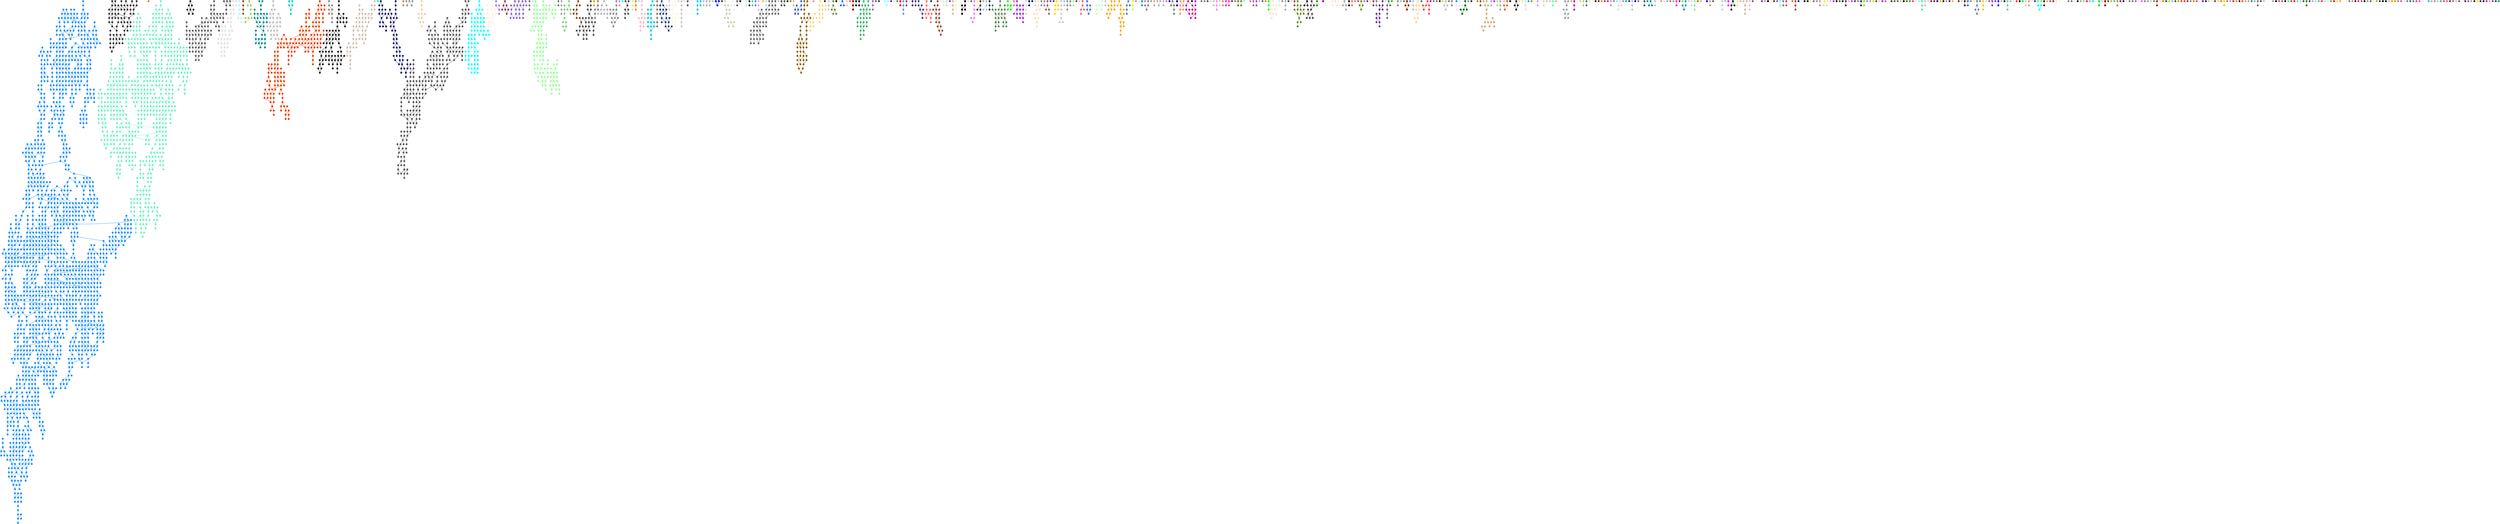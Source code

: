 graph rand {	node [ shape = point width = .4]	edge [ width = .4 penwidth = 4]	n_71_29 [ color = dodgerblue1 pos = "71,29!"];	n_90_42 [ color = dodgerblue1 pos = "90,42!"];	n_29_32 [ color = gray22 pos = "29,32!"];	n_48_45 [ color = dodgerblue1 pos = "48,45!"];	n_6_48 [ color = chocolate2 pos = "6,48!"];	n_83_39 [ color = dodgerblue1 pos = "83,39!"];	n_41_42 [ color = dodgerblue1 pos = "41,42!"];	n_25_34 [ color = aquamarine2 pos = "25,34!"];	n_44_47 [ color = grey12 pos = "44,47!"];	n_85_48 [ color = dodgerblue1 pos = "85,48!"];	n_59_32 [ color = dodgerblue1 pos = "59,32!"];	n_78_45 [ color = dodgerblue1 pos = "78,45!"];	n_36_48 [ color = gray39 pos = "36,48!"];	n_30_4 [ color = dodgerblue1 pos = "30,4!"];	n_71_42 [ color = dodgerblue1 pos = "71,42!"];	n_29_45 [ color = gray37 pos = "29,45!"];	n_64_2 [ color = grey88 pos = "64,2!"];	n_22_5 [ color = dodgerblue1 pos = "22,5!"];	n_25_47 [ color = aquamarine2 pos = "25,47!"];	n_66_48 [ color = lightblue1 pos = "66,48!"];	n_98_0 [ color = saddlebrown pos = "98,0!"];	n_15_2 [ color = darkolivegreen3 pos = "15,2!"];	n_18_7 [ color = darkcyan pos = "18,7!"];	n_59_45 [ color = grey74 pos = "59,45!"];	n_17_48 [ color = darkturquoise pos = "17,48!"];	n_94_2 [ color = orangered2 pos = "94,2!"];	n_11_4 [ color = cornsilk4 pos = "11,4!"];	n_52_5 [ color = grey13 pos = "52,5!"];	n_10_8 [ color = antiquewhite3 pos = "10,8!"];	n_45_2 [ color = grey13 pos = "45,2!"];	n_64_15 [ color = dodgerblue1 pos = "64,15!"];	n_3_5 [ color = antiquewhite3 pos = "3,5!"];	n_22_18 [ color = aquamarine2 pos = "22,18!"];	n_79_0 [ color = mediumspringgreen pos = "79,0!"];	n_98_13 [ color = orangered2 pos = "98,13!"];	n_82_5 [ color = midnightblue pos = "82,5!"];	n_40_8 [ color = dodgerblue1 pos = "40,8!"];	n_75_2 [ color = lightsalmon3 pos = "75,2!"];	n_94_15 [ color = orangered2 pos = "94,15!"];	n_33_5 [ color = dodgerblue1 pos = "33,5!"];	n_52_18 [ color = grey58 pos = "52,18!"];	n_93_19 [ color = peachpuff2 pos = "93,19!"];	n_10_21 [ color = aquamarine2 pos = "10,21!"];	n_67_3 [ color = grey88 pos = "67,3!"];	n_86_16 [ color = orangered2 pos = "86,16!"];	n_70_8 [ color = grey36 pos = "70,8!"];	n_3_18 [ color = aqua pos = "3,18!"];	n_89_21 [ color = papayawhip pos = "89,21!"];	n_47_24 [ color = dodgerblue1 pos = "47,24!"];	n_5_27 [ color = aquamarine2 pos = "5,27!"];	n_79_13 [ color = mediumpurple2 pos = "79,13!"];	n_63_5 [ color = hotpink4 pos = "63,5!"];	n_82_18 [ color = mediumpurple3 pos = "82,18!"];	n_21_8 [ color = dodgerblue1 pos = "21,8!"];	n_40_21 [ color = dodgerblue1 pos = "40,21!"];	n_33_18 [ color = gray46 pos = "33,18!"];	n_74_19 [ color = lightskyblue1 pos = "74,19!"];	n_93_32 [ color = palegreen1 pos = "93,32!"];	n_32_22 [ color = gray47 pos = "32,22!"];	n_51_35 [ color = dodgerblue1 pos = "51,35!"];	n_35_27 [ color = gray65 pos = "35,27!"];	n_67_16 [ color = dodgerblue1 pos = "67,16!"];	n_86_29 [ color = palegreen1 pos = "86,29!"];	n_70_21 [ color = dodgerblue1 pos = "70,21!"];	n_89_34 [ color = palegreen3 pos = "89,34!"];	n_9_11 [ color = chocolate4 pos = "9,11!"];	n_28_24 [ color = gray32 pos = "28,24!"];	n_47_37 [ color = dodgerblue1 pos = "47,37!"];	n_5_40 [ color = aquamarine2 pos = "5,40!"];	n_63_18 [ color = dodgerblue1 pos = "63,18!"];	n_21_21 [ color = gold3 pos = "21,21!"];	n_62_22 [ color = dodgerblue1 pos = "62,22!"];	n_81_35 [ color = mistyrose4 pos = "81,35!"];	n_39_38 [ color = gray71 pos = "39,38!"];	n_74_32 [ color = dodgerblue1 pos = "74,32!"];	n_13_22 [ color = aquamarine2 pos = "13,22!"];	n_32_35 [ color = gray22 pos = "32,35!"];	n_51_48 [ color = dodgerblue1 pos = "51,48!"];	n_16_27 [ color = aquamarine2 pos = "16,27!"];	n_35_40 [ color = gray54 pos = "35,40!"];	n_92_22 [ color = plum3 pos = "92,22!"];	n_9_24 [ color = cyan pos = "9,24!"];	n_28_37 [ color = gray22 pos = "28,37!"];	n_69_38 [ color = dodgerblue1 pos = "69,38!"];	n_27_41 [ color = gray30 pos = "27,41!"];	n_30_46 [ color = gray37 pos = "30,46!"];	n_62_35 [ color = khaki2 pos = "62,35!"];	n_81_48 [ color = dodgerblue1 pos = "81,48!"];	n_20_38 [ color = aquamarine2 pos = "20,38!"];	n_4_30 [ color = aquamarine2 pos = "4,30!"];	n_23_43 [ color = aquamarine2 pos = "23,43!"];	n_96_33 [ color = palegreen1 pos = "96,33!"];	n_13_35 [ color = darkorange1 pos = "13,35!"];	n_99_38 [ color = palegreen1 pos = "99,38!"];	n_16_40 [ color = darkslategray2 pos = "16,40!"];	n_57_41 [ color = dodgerblue1 pos = "57,41!"];	n_92_35 [ color = pink1 pos = "92,35!"];	n_50_38 [ color = dodgerblue1 pos = "50,38!"];	n_8_41 [ color = aquamarine2 pos = "8,41!"];	n_11_46 [ color = cyan3 pos = "11,46!"];	n_84_36 [ color = navajowhite4 pos = "84,36!"];	n_87_41 [ color = dodgerblue1 pos = "87,41!"];	n_4_43 [ color = aquamarine2 pos = "4,43!"];	n_55_8 [ color = grey36 pos = "55,8!"];	n_96_46 [ color = royalblue4 pos = "96,46!"];	n_38_41 [ color = gray82 pos = "38,41!"];	n_31_1 [ color = dodgerblue1 pos = "31,1!"];	n_85_8 [ color = oldlace pos = "85,8!"];	n_43_11 [ color = dodgerblue1 pos = "43,11!"];	n_84_49 [ color = dodgerblue1 pos = "84,49!"];	n_1_14 [ color = aqua pos = "1,14!"];	n_77_9 [ color = grey36 pos = "77,9!"];	n_61_1 [ color = grey88 pos = "61,1!"];	n_80_14 [ color = mistyrose2 pos = "80,14!"];	n_73_11 [ color = dodgerblue1 pos = "73,11!"];	n_12_1 [ color = darkolivegreen3 pos = "12,1!"];	n_31_14 [ color = dodgerblue1 pos = "31,14!"];	n_24_11 [ color = dodgerblue1 pos = "24,11!"];	n_65_12 [ color = dodgerblue1 pos = "65,12!"];	n_68_17 [ color = dodgerblue1 pos = "68,17!"];	n_58_9 [ color = grey36 pos = "58,9!"];	n_77_22 [ color = dodgerblue1 pos = "77,22!"];	n_42_1 [ color = gray77 pos = "42,1!"];	n_61_14 [ color = grey36 pos = "61,14!"];	n_80_27 [ color = dodgerblue1 pos = "80,27!"];	n_0_4 [ color = antiquewhite2 pos = "0,4!"];	n_19_17 [ color = aquamarine2 pos = "19,17!"];	n_54_11 [ color = grey36 pos = "54,11!"];	n_95_12 [ color = orangered2 pos = "95,12!"];	n_12_14 [ color = aquamarine2 pos = "12,14!"];	n_53_15 [ color = grey36 pos = "53,15!"];	n_72_28 [ color = dodgerblue1 pos = "72,28!"];	n_88_9 [ color = orangered2 pos = "88,9!"];	n_46_12 [ color = dodgerblue1 pos = "46,12!"];	n_65_25 [ color = dodgerblue1 pos = "65,25!"];	n_49_17 [ color = grey37 pos = "49,17!"];	n_68_30 [ color = dodgerblue1 pos = "68,30!"];	n_7_20 [ color = aquamarine2 pos = "7,20!"];	n_26_33 [ color = aquamarine2 pos = "26,33!"];	n_42_14 [ color = gray96 pos = "42,14!"];	n_83_15 [ color = mediumpurple3 pos = "83,15!"];	n_0_17 [ color = aqua pos = "0,17!"];	n_19_30 [ color = deepskyblue1 pos = "19,30!"];	n_60_31 [ color = dodgerblue1 pos = "60,31!"];	n_95_25 [ color = orangered2 pos = "95,25!"];	n_34_15 [ color = dodgerblue1 pos = "34,15!"];	n_53_28 [ color = dodgerblue1 pos = "53,28!"];	n_72_41 [ color = dodgerblue1 pos = "72,41!"];	n_37_20 [ color = gray75 pos = "37,20!"];	n_56_33 [ color = grey71 pos = "56,33!"];	n_14_36 [ color = aquamarine2 pos = "14,36!"];	n_46_25 [ color = dodgerblue1 pos = "46,25!"];	n_49_30 [ color = dodgerblue1 pos = "49,30!"];	n_90_31 [ color = palegreen1 pos = "90,31!"];	n_7_33 [ color = aquamarine2 pos = "7,33!"];	n_26_46 [ color = aquamarine2 pos = "26,46!"];	n_83_28 [ color = dodgerblue1 pos = "83,28!"];	n_41_31 [ color = dodgerblue1 pos = "41,31!"];	n_60_44 [ color = grey74 pos = "60,44!"];	n_25_23 [ color = aquamarine2 pos = "25,23!"];	n_44_36 [ color = dodgerblue1 pos = "44,36!"];	n_2_39 [ color = aquamarine2 pos = "2,39!"];	n_34_28 [ color = gray22 pos = "34,28!"];	n_37_33 [ color = gray76 pos = "37,33!"];	n_78_34 [ color = mediumblue pos = "78,34!"];	n_97_47 [ color = royalblue4 pos = "97,47!"];	n_14_49 [ color = cyan3 pos = "14,49!"];	n_71_31 [ color = dodgerblue1 pos = "71,31!"];	n_90_44 [ color = dodgerblue1 pos = "90,44!"];	n_29_34 [ color = gray22 pos = "29,34!"];	n_48_47 [ color = dodgerblue1 pos = "48,47!"];	n_41_44 [ color = gray39 pos = "41,44!"];	n_25_36 [ color = gray22 pos = "25,36!"];	n_44_49 [ color = grey23 pos = "44,49!"];	n_76_1 [ color = lightyellow3 pos = "76,1!"];	n_59_34 [ color = grey93 pos = "59,34!"];	n_78_47 [ color = dodgerblue1 pos = "78,47!"];	n_27_1 [ color = dodgerblue1 pos = "27,1!"];	n_30_6 [ color = dodgerblue1 pos = "30,6!"];	n_71_44 [ color = dodgerblue1 pos = "71,44!"];	n_29_47 [ color = gray40 pos = "29,47!"];	n_64_4 [ color = grey88 pos = "64,4!"];	n_22_7 [ color = gray1 pos = "22,7!"];	n_57_1 [ color = grey36 pos = "57,1!"];	n_98_2 [ color = orangered2 pos = "98,2!"];	n_15_4 [ color = darkcyan pos = "15,4!"];	n_18_9 [ color = darkcyan pos = "18,9!"];	n_59_47 [ color = honeydew1 pos = "59,47!"];	n_94_4 [ color = orangered2 pos = "94,4!"];	n_52_7 [ color = grey36 pos = "52,7!"];	n_10_10 [ color = antiquewhite3 pos = "10,10!"];	n_87_1 [ color = paleturquoise pos = "87,1!"];	n_45_4 [ color = grey19 pos = "45,4!"];	n_86_5 [ color = midnightblue pos = "86,5!"];	n_3_7 [ color = antiquewhite3 pos = "3,7!"];	n_89_10 [ color = orangered2 pos = "89,10!"];	n_22_20 [ color = aquamarine2 pos = "22,20!"];	n_79_2 [ color = mediumturquoise pos = "79,2!"];	n_98_15 [ color = orangered2 pos = "98,15!"];	n_82_7 [ color = midnightblue pos = "82,7!"];	n_40_10 [ color = dodgerblue1 pos = "40,10!"];	n_75_4 [ color = lightslateblue pos = "75,4!"];	n_33_7 [ color = dodgerblue1 pos = "33,7!"];	n_52_20 [ color = dodgerblue1 pos = "52,20!"];	n_93_21 [ color = plum2 pos = "93,21!"];	n_10_23 [ color = darkgoldenrod1 pos = "10,23!"];	n_51_24 [ color = dodgerblue1 pos = "51,24!"];	n_67_5 [ color = lightblue2 pos = "67,5!"];	n_86_18 [ color = orangered2 pos = "86,18!"];	n_70_10 [ color = grey36 pos = "70,10!"];	n_89_23 [ color = papayawhip pos = "89,23!"];	n_28_13 [ color = dodgerblue1 pos = "28,13!"];	n_47_26 [ color = dodgerblue1 pos = "47,26!"];	n_5_29 [ color = aquamarine2 pos = "5,29!"];	n_79_15 [ color = mediumpurple2 pos = "79,15!"];	n_63_7 [ color = grey36 pos = "63,7!"];	n_82_20 [ color = dodgerblue1 pos = "82,20!"];	n_21_10 [ color = dodgerblue1 pos = "21,10!"];	n_40_23 [ color = gray42 pos = "40,23!"];	n_81_24 [ color = dodgerblue1 pos = "81,24!"];	n_74_21 [ color = dodgerblue1 pos = "74,21!"];	n_93_34 [ color = pink1 pos = "93,34!"];	n_32_24 [ color = gray42 pos = "32,24!"];	n_51_37 [ color = dodgerblue1 pos = "51,37!"];	n_35_29 [ color = gray22 pos = "35,29!"];	n_67_18 [ color = lightcyan3 pos = "67,18!"];	n_70_23 [ color = dodgerblue1 pos = "70,23!"];	n_9_13 [ color = aquamarine2 pos = "9,13!"];	n_28_26 [ color = gray34 pos = "28,26!"];	n_47_39 [ color = dodgerblue1 pos = "47,39!"];	n_5_42 [ color = aquamarine2 pos = "5,42!"];	n_21_23 [ color = aquamarine2 pos = "21,23!"];	n_62_24 [ color = dodgerblue1 pos = "62,24!"];	n_81_37 [ color = dodgerblue1 pos = "81,37!"];	n_20_27 [ color = aquamarine2 pos = "20,27!"];	n_39_40 [ color = gray82 pos = "39,40!"];	n_23_32 [ color = gray17 pos = "23,32!"];	n_74_34 [ color = dodgerblue1 pos = "74,34!"];	n_13_24 [ color = aquamarine2 pos = "13,24!"];	n_32_37 [ color = gray22 pos = "32,37!"];	n_16_29 [ color = aquamarine2 pos = "16,29!"];	n_35_42 [ color = gray54 pos = "35,42!"];	n_76_43 [ color = dodgerblue1 pos = "76,43!"];	n_92_24 [ color = palegreen1 pos = "92,24!"];	n_9_26 [ color = aquamarine2 pos = "9,26!"];	n_50_27 [ color = dodgerblue1 pos = "50,27!"];	n_69_40 [ color = lightgoldenrod4 pos = "69,40!"];	n_27_43 [ color = aquamarine2 pos = "27,43!"];	n_30_48 [ color = gray39 pos = "30,48!"];	n_62_37 [ color = khaki3 pos = "62,37!"];	n_20_40 [ color = aquamarine2 pos = "20,40!"];	n_4_32 [ color = aquamarine2 pos = "4,32!"];	n_23_45 [ color = aquamarine2 pos = "23,45!"];	n_96_35 [ color = palegreen1 pos = "96,35!"];	n_13_37 [ color = aquamarine2 pos = "13,37!"];	n_99_40 [ color = royalblue3 pos = "99,40!"];	n_16_42 [ color = darkgoldenrod4 pos = "16,42!"];	n_57_43 [ color = grey74 pos = "57,43!"];	n_15_46 [ color = darkgoldenrod4 pos = "15,46!"];	n_92_37 [ color = palegreen1 pos = "92,37!"];	n_50_40 [ color = dodgerblue1 pos = "50,40!"];	n_8_43 [ color = aquamarine2 pos = "8,43!"];	n_11_48 [ color = cyan3 pos = "11,48!"];	n_43_0 [ color = grey13 pos = "43,0!"];	n_84_38 [ color = navajowhite4 pos = "84,38!"];	n_1_3 [ color = antiquewhite3 pos = "1,3!"];	n_87_43 [ color = palevioletred1 pos = "87,43!"];	n_4_45 [ color = aquamarine2 pos = "4,45!"];	n_45_46 [ color = dodgerblue1 pos = "45,46!"];	n_96_48 [ color = dodgerblue1 pos = "96,48!"];	n_38_43 [ color = gray39 pos = "38,43!"];	n_73_0 [ color = lightgoldenrod pos = "73,0!"];	n_31_3 [ color = dodgerblue1 pos = "31,3!"];	n_75_46 [ color = dodgerblue1 pos = "75,46!"];	n_24_0 [ color = dodgerblue1 pos = "24,0!"];	n_43_13 [ color = grey14 pos = "43,13!"];	n_1_16 [ color = aqua pos = "1,16!"];	n_77_11 [ color = dodgerblue1 pos = "77,11!"];	n_61_3 [ color = honeydew3 pos = "61,3!"];	n_80_16 [ color = mediumpurple3 pos = "80,16!"];	n_54_0 [ color = grey36 pos = "54,0!"];	n_73_13 [ color = dodgerblue1 pos = "73,13!"];	n_12_3 [ color = darkolivegreen4 pos = "12,3!"];	n_31_16 [ color = dodgerblue1 pos = "31,16!"];	n_46_1 [ color = grey13 pos = "46,1!"];	n_65_14 [ color = dodgerblue1 pos = "65,14!"];	n_49_6 [ color = grey13 pos = "49,6!"];	n_68_19 [ color = dodgerblue1 pos = "68,19!"];	n_26_22 [ color = gray3 pos = "26,22!"];	n_58_11 [ color = grey90 pos = "58,11!"];	n_42_3 [ color = dodgerblue1 pos = "42,3!"];	n_61_16 [ color = dodgerblue1 pos = "61,16!"];	n_0_6 [ color = antiquewhite3 pos = "0,6!"];	n_19_19 [ color = dodgerblue3 pos = "19,19!"];	n_95_14 [ color = rosybrown1 pos = "95,14!"];	n_12_16 [ color = aquamarine2 pos = "12,16!"];	n_53_17 [ color = grey58 pos = "53,17!"];	n_72_30 [ color = dodgerblue1 pos = "72,30!"];	n_56_22 [ color = dodgerblue1 pos = "56,22!"];	n_88_11 [ color = orangered2 pos = "88,11!"];	n_46_14 [ color = dodgerblue1 pos = "46,14!"];	n_65_27 [ color = dodgerblue1 pos = "65,27!"];	n_49_19 [ color = dodgerblue1 pos = "49,19!"];	n_68_32 [ color = dodgerblue1 pos = "68,32!"];	n_7_22 [ color = coral2 pos = "7,22!"];	n_26_35 [ color = gray22 pos = "26,35!"];	n_42_16 [ color = dodgerblue1 pos = "42,16!"];	n_83_17 [ color = mediumpurple3 pos = "83,17!"];	n_0_19 [ color = aqua pos = "0,19!"];	n_60_33 [ color = dodgerblue1 pos = "60,33!"];	n_95_27 [ color = red4 pos = "95,27!"];	n_34_17 [ color = dodgerblue1 pos = "34,17!"];	n_53_30 [ color = dodgerblue1 pos = "53,30!"];	n_37_22 [ color = gray7 pos = "37,22!"];	n_56_35 [ color = grey8 pos = "56,35!"];	n_14_38 [ color = aquamarine2 pos = "14,38!"];	n_71_20 [ color = dodgerblue1 pos = "71,20!"];	n_90_33 [ color = palegreen3 pos = "90,33!"];	n_7_35 [ color = aquamarine2 pos = "7,35!"];	n_48_36 [ color = dodgerblue1 pos = "48,36!"];	n_83_30 [ color = mediumseagreen pos = "83,30!"];	n_41_33 [ color = dodgerblue1 pos = "41,33!"];	n_60_46 [ color = grey74 pos = "60,46!"];	n_25_25 [ color = aquamarine2 pos = "25,25!"];	n_44_38 [ color = dodgerblue1 pos = "44,38!"];	n_2_41 [ color = aquamarine2 pos = "2,41!"];	n_34_30 [ color = gray22 pos = "34,30!"];	n_37_35 [ color = dodgerblue1 pos = "37,35!"];	n_78_36 [ color = mediumorchid pos = "78,36!"];	n_97_49 [ color = dodgerblue1 pos = "97,49!"];	n_71_33 [ color = dodgerblue1 pos = "71,33!"];	n_90_46 [ color = dodgerblue1 pos = "90,46!"];	n_29_36 [ color = gray22 pos = "29,36!"];	n_48_49 [ color = grey42 pos = "48,49!"];	n_25_38 [ color = gray25 pos = "25,38!"];	n_76_3 [ color = lightyellow3 pos = "76,3!"];	n_59_36 [ color = grey99 pos = "59,36!"];	n_78_49 [ color = dodgerblue1 pos = "78,49!"];	n_17_39 [ color = darkslategray1 pos = "17,39!"];	n_29_49 [ color = gray39 pos = "29,49!"];	n_64_6 [ color = grey36 pos = "64,6!"];	n_22_9 [ color = dodgerblue1 pos = "22,9!"];	n_98_4 [ color = orangered2 pos = "98,4!"];	n_15_6 [ color = darkorchid4 pos = "15,6!"];	n_18_11 [ color = aquamarine2 pos = "18,11!"];	n_59_49 [ color = honeydew2 pos = "59,49!"];	n_91_1 [ color = peachpuff4 pos = "91,1!"];	n_94_6 [ color = red2 pos = "94,6!"];	n_52_9 [ color = grey36 pos = "52,9!"];	n_10_12 [ color = cornflowerblue pos = "10,12!"];	n_45_6 [ color = grey13 pos = "45,6!"];	n_86_7 [ color = orchid4 pos = "86,7!"];	n_3_9 [ color = antiquewhite3 pos = "3,9!"];	n_89_12 [ color = orangered2 pos = "89,12!"];	n_47_15 [ color = dodgerblue1 pos = "47,15!"];	n_79_4 [ color = midnightblue pos = "79,4!"];	n_98_17 [ color = orangered2 pos = "98,17!"];	n_82_9 [ color = grey36 pos = "82,9!"];	n_40_12 [ color = gray89 pos = "40,12!"];	n_75_6 [ color = grey36 pos = "75,6!"];	n_33_9 [ color = dodgerblue1 pos = "33,9!"];	n_74_10 [ color = grey36 pos = "74,10!"];	n_93_23 [ color = purple4 pos = "93,23!"];	n_10_25 [ color = aquamarine2 pos = "10,25!"];	n_51_26 [ color = dodgerblue1 pos = "51,26!"];	n_67_7 [ color = grey36 pos = "67,7!"];	n_86_20 [ color = dodgerblue1 pos = "86,20!"];	n_70_12 [ color = dodgerblue1 pos = "70,12!"];	n_89_25 [ color = dodgerblue1 pos = "89,25!"];	n_28_15 [ color = dodgerblue1 pos = "28,15!"];	n_47_28 [ color = grey29 pos = "47,28!"];	n_5_31 [ color = aquamarine2 pos = "5,31!"];	n_63_9 [ color = grey36 pos = "63,9!"];	n_21_12 [ color = dodgerblue1 pos = "21,12!"];	n_40_25 [ color = gray42 pos = "40,25!"];	n_81_26 [ color = dodgerblue1 pos = "81,26!"];	n_39_29 [ color = dodgerblue1 pos = "39,29!"];	n_74_23 [ color = dodgerblue1 pos = "74,23!"];	n_93_36 [ color = palegreen1 pos = "93,36!"];	n_13_13 [ color = aquamarine2 pos = "13,13!"];	n_32_26 [ color = gray42 pos = "32,26!"];	n_51_39 [ color = dodgerblue1 pos = "51,39!"];	n_16_18 [ color = darkslateblue pos = "16,18!"];	n_35_31 [ color = dodgerblue1 pos = "35,31!"];	n_67_20 [ color = dodgerblue1 pos = "67,20!"];	n_70_25 [ color = dodgerblue1 pos = "70,25!"];	n_9_15 [ color = aquamarine2 pos = "9,15!"];	n_28_28 [ color = aquamarine2 pos = "28,28!"];	n_69_29 [ color = dodgerblue1 pos = "69,29!"];	n_5_44 [ color = aquamarine2 pos = "5,44!"];	n_62_26 [ color = indianred1 pos = "62,26!"];	n_81_39 [ color = dodgerblue1 pos = "81,39!"];	n_20_29 [ color = aquamarine2 pos = "20,29!"];	n_39_42 [ color = gray39 pos = "39,42!"];	n_23_34 [ color = gray18 pos = "23,34!"];	n_96_24 [ color = orangered2 pos = "96,24!"];	n_13_26 [ color = aquamarine2 pos = "13,26!"];	n_99_29 [ color = salmon4 pos = "99,29!"];	n_32_39 [ color = gray22 pos = "32,39!"];	n_16_31 [ color = aquamarine2 pos = "16,31!"];	n_35_44 [ color = gray39 pos = "35,44!"];	n_76_45 [ color = dodgerblue1 pos = "76,45!"];	n_92_26 [ color = palegreen1 pos = "92,26!"];	n_9_28 [ color = aquamarine2 pos = "9,28!"];	n_50_29 [ color = dodgerblue1 pos = "50,29!"];	n_69_42 [ color = dodgerblue1 pos = "69,42!"];	n_8_32 [ color = aquamarine2 pos = "8,32!"];	n_27_45 [ color = aquamarine2 pos = "27,45!"];	n_11_37 [ color = aquamarine2 pos = "11,37!"];	n_62_39 [ color = dodgerblue1 pos = "62,39!"];	n_20_42 [ color = aquamarine2 pos = "20,42!"];	n_4_34 [ color = aquamarine2 pos = "4,34!"];	n_23_47 [ color = aquamarine2 pos = "23,47!"];	n_64_48 [ color = lemonchiffon2 pos = "64,48!"];	n_96_37 [ color = palegreen1 pos = "96,37!"];	n_99_42 [ color = seashell2 pos = "99,42!"];	n_38_32 [ color = dodgerblue1 pos = "38,32!"];	n_57_45 [ color = grey74 pos = "57,45!"];	n_15_48 [ color = darkseagreen2 pos = "15,48!"];	n_92_39 [ color = purple pos = "92,39!"];	n_50_42 [ color = dodgerblue1 pos = "50,42!"];	n_91_43 [ color = dodgerblue1 pos = "91,43!"];	n_8_45 [ color = aquamarine2 pos = "8,45!"];	n_94_48 [ color = dodgerblue1 pos = "94,48!"];	n_43_2 [ color = dodgerblue1 pos = "43,2!"];	n_84_40 [ color = dodgerblue1 pos = "84,40!"];	n_1_5 [ color = antiquewhite3 pos = "1,5!"];	n_87_45 [ color = dodgerblue1 pos = "87,45!"];	n_4_47 [ color = burlywood pos = "4,47!"];	n_45_48 [ color = dodgerblue1 pos = "45,48!"];	n_77_0 [ color = lightyellow2 pos = "77,0!"];	n_80_5 [ color = midnightblue pos = "80,5!"];	n_38_45 [ color = gray39 pos = "38,45!"];	n_73_2 [ color = lightgoldenrod pos = "73,2!"];	n_31_5 [ color = dodgerblue1 pos = "31,5!"];	n_75_48 [ color = lightyellow pos = "75,48!"];	n_24_2 [ color = gray0 pos = "24,2!"];	n_1_18 [ color = aqua pos = "1,18!"];	n_58_0 [ color = grey87 pos = "58,0!"];	n_77_13 [ color = dodgerblue1 pos = "77,13!"];	n_61_5 [ color = hotpink4 pos = "61,5!"];	n_80_18 [ color = mediumpurple3 pos = "80,18!"];	n_19_8 [ color = dodgerblue1 pos = "19,8!"];	n_54_2 [ color = grey36 pos = "54,2!"];	n_95_3 [ color = orangered2 pos = "95,3!"];	n_12_5 [ color = cornsilk4 pos = "12,5!"];	n_31_18 [ color = gray43 pos = "31,18!"];	n_72_19 [ color = dodgerblue1 pos = "72,19!"];	n_88_0 [ color = orchid2 pos = "88,0!"];	n_46_3 [ color = grey13 pos = "46,3!"];	n_65_16 [ color = dodgerblue1 pos = "65,16!"];	n_49_8 [ color = grey13 pos = "49,8!"];	n_68_21 [ color = lightgoldenrod1 pos = "68,21!"];	n_26_24 [ color = gray24 pos = "26,24!"];	n_58_13 [ color = grey36 pos = "58,13!"];	n_42_5 [ color = dodgerblue1 pos = "42,5!"];	n_61_18 [ color = dodgerblue1 pos = "61,18!"];	n_0_8 [ color = antiquewhite3 pos = "0,8!"];	n_19_21 [ color = aquamarine2 pos = "19,21!"];	n_95_16 [ color = rosybrown3 pos = "95,16!"];	n_53_19 [ color = dodgerblue1 pos = "53,19!"];	n_72_32 [ color = dodgerblue1 pos = "72,32!"];	n_56_24 [ color = dodgerblue1 pos = "56,24!"];	n_14_27 [ color = aquamarine2 pos = "14,27!"];	n_88_13 [ color = paleturquoise3 pos = "88,13!"];	n_46_16 [ color = dodgerblue1 pos = "46,16!"];	n_49_21 [ color = dodgerblue1 pos = "49,21!"];	n_68_34 [ color = dodgerblue1 pos = "68,34!"];	n_7_24 [ color = aquamarine2 pos = "7,24!"];	n_26_37 [ color = gray22 pos = "26,37!"];	n_83_19 [ color = dodgerblue1 pos = "83,19!"];	n_0_21 [ color = aqua pos = "0,21!"];	n_41_22 [ color = gray42 pos = "41,22!"];	n_60_35 [ color = dodgerblue1 pos = "60,35!"];	n_44_27 [ color = grey22 pos = "44,27!"];	n_34_19 [ color = dodgerblue1 pos = "34,19!"];	n_53_32 [ color = dodgerblue1 pos = "53,32!"];	n_37_24 [ color = gray42 pos = "37,24!"];	n_56_37 [ color = dodgerblue1 pos = "56,37!"];	n_97_38 [ color = palegreen1 pos = "97,38!"];	n_14_40 [ color = aquamarine2 pos = "14,40!"];	n_71_22 [ color = dodgerblue1 pos = "71,22!"];	n_90_35 [ color = palegreen4 pos = "90,35!"];	n_7_37 [ color = aquamarine2 pos = "7,37!"];	n_48_38 [ color = dodgerblue1 pos = "48,38!"];	n_6_41 [ color = aquamarine2 pos = "6,41!"];	n_83_32 [ color = mediumseagreen pos = "83,32!"];	n_41_35 [ color = green pos = "41,35!"];	n_60_48 [ color = hotpink2 pos = "60,48!"];	n_25_27 [ color = aquamarine2 pos = "25,27!"];	n_44_40 [ color = dodgerblue1 pos = "44,40!"];	n_2_43 [ color = aquamarine2 pos = "2,43!"];	n_78_38 [ color = dodgerblue1 pos = "78,38!"];	n_36_41 [ color = gray71 pos = "36,41!"];	n_71_35 [ color = dodgerblue1 pos = "71,35!"];	n_29_38 [ color = gray22 pos = "29,38!"];	n_25_40 [ color = aquamarine2 pos = "25,40!"];	n_66_41 [ color = dodgerblue1 pos = "66,41!"];	n_18_0 [ color = darkorchid3 pos = "18,0!"];	n_59_38 [ color = grey85 pos = "59,38!"];	n_17_41 [ color = aquamarine2 pos = "17,41!"];	n_10_1 [ color = darkblue pos = "10,1!"];	n_64_8 [ color = grey36 pos = "64,8!"];	n_22_11 [ color = gray10 pos = "22,11!"];	n_98_6 [ color = orangered2 pos = "98,6!"];	n_40_1 [ color = gray84 pos = "40,1!"];	n_91_3 [ color = peachpuff1 pos = "91,3!"];	n_94_8 [ color = orangered2 pos = "94,8!"];	n_52_11 [ color = grey57 pos = "52,11!"];	n_93_12 [ color = pink4 pos = "93,12!"];	n_10_14 [ color = aquamarine2 pos = "10,14!"];	n_86_9 [ color = oldlace pos = "86,9!"];	n_70_1 [ color = lightgoldenrod pos = "70,1!"];	n_3_11 [ color = blueviolet pos = "3,11!"];	n_89_14 [ color = orangered2 pos = "89,14!"];	n_47_17 [ color = grey31 pos = "47,17!"];	n_5_20 [ color = aqua pos = "5,20!"];	n_79_6 [ color = grey36 pos = "79,6!"];	n_82_11 [ color = grey36 pos = "82,11!"];	n_21_1 [ color = gold1 pos = "21,1!"];	n_40_14 [ color = gray79 pos = "40,14!"];	n_33_11 [ color = dodgerblue1 pos = "33,11!"];	n_74_12 [ color = lightskyblue pos = "74,12!"];	n_93_25 [ color = palegreen1 pos = "93,25!"];	n_32_15 [ color = dodgerblue1 pos = "32,15!"];	n_51_28 [ color = dodgerblue1 pos = "51,28!"];	n_35_20 [ color = gray57 pos = "35,20!"];	n_67_9 [ color = grey36 pos = "67,9!"];	n_86_22 [ color = palegreen pos = "86,22!"];	n_70_14 [ color = dodgerblue1 pos = "70,14!"];	n_89_27 [ color = dodgerblue1 pos = "89,27!"];	n_9_4 [ color = cornsilk4 pos = "9,4!"];	n_28_17 [ color = dodgerblue1 pos = "28,17!"];	n_47_30 [ color = grey33 pos = "47,30!"];	n_5_33 [ color = aquamarine2 pos = "5,33!"];	n_63_11 [ color = grey36 pos = "63,11!"];	n_21_14 [ color = dodgerblue1 pos = "21,14!"];	n_62_15 [ color = dodgerblue1 pos = "62,15!"];	n_81_28 [ color = dodgerblue1 pos = "81,28!"];	n_39_31 [ color = dodgerblue1 pos = "39,31!"];	n_74_25 [ color = dodgerblue1 pos = "74,25!"];	n_13_15 [ color = aquamarine2 pos = "13,15!"];	n_32_28 [ color = gray22 pos = "32,28!"];	n_51_41 [ color = dodgerblue1 pos = "51,41!"];	n_16_20 [ color = darkslateblue pos = "16,20!"];	n_35_33 [ color = dodgerblue1 pos = "35,33!"];	n_92_15 [ color = plum1 pos = "92,15!"];	n_9_17 [ color = aquamarine2 pos = "9,17!"];	n_28_30 [ color = aquamarine2 pos = "28,30!"];	n_69_31 [ color = dodgerblue1 pos = "69,31!"];	n_27_34 [ color = aquamarine2 pos = "27,34!"];	n_30_39 [ color = gray22 pos = "30,39!"];	n_62_28 [ color = indianred2 pos = "62,28!"];	n_81_41 [ color = dodgerblue1 pos = "81,41!"];	n_20_31 [ color = deepskyblue1 pos = "20,31!"];	n_39_44 [ color = gray39 pos = "39,44!"];	n_4_23 [ color = aqua pos = "4,23!"];	n_23_36 [ color = aquamarine2 pos = "23,36!"];	n_96_26 [ color = royalblue2 pos = "96,26!"];	n_13_28 [ color = aquamarine2 pos = "13,28!"];	n_99_31 [ color = seashell1 pos = "99,31!"];	n_16_33 [ color = darkseagreen1 pos = "16,33!"];	n_57_34 [ color = grey79 pos = "57,34!"];	n_76_47 [ color = dodgerblue1 pos = "76,47!"];	n_92_28 [ color = palegreen1 pos = "92,28!"];	n_50_31 [ color = dodgerblue1 pos = "50,31!"];	n_69_44 [ color = dodgerblue1 pos = "69,44!"];	n_8_34 [ color = aquamarine2 pos = "8,34!"];	n_27_47 [ color = aquamarine2 pos = "27,47!"];	n_11_39 [ color = aquamarine2 pos = "11,39!"];	n_84_29 [ color = orange pos = "84,29!"];	n_87_34 [ color = orange1 pos = "87,34!"];	n_20_44 [ color = darkgoldenrod4 pos = "20,44!"];	n_4_36 [ color = aquamarine2 pos = "4,36!"];	n_23_49 [ color = aquamarine2 pos = "23,49!"];	n_55_1 [ color = grey36 pos = "55,1!"];	n_96_39 [ color = palegreen1 pos = "96,39!"];	n_99_44 [ color = royalblue4 pos = "99,44!"];	n_38_34 [ color = dodgerblue1 pos = "38,34!"];	n_57_47 [ color = grey74 pos = "57,47!"];	n_6_1 [ color = cadetblue4 pos = "6,1!"];	n_50_44 [ color = dodgerblue1 pos = "50,44!"];	n_91_45 [ color = dodgerblue1 pos = "91,45!"];	n_8_47 [ color = aquamarine2 pos = "8,47!"];	n_85_1 [ color = midnightblue pos = "85,1!"];	n_43_4 [ color = dodgerblue1 pos = "43,4!"];	n_84_42 [ color = olivedrab1 pos = "84,42!"];	n_1_7 [ color = antiquewhite3 pos = "1,7!"];	n_87_47 [ color = palevioletred2 pos = "87,47!"];	n_77_2 [ color = lightyellow3 pos = "77,2!"];	n_80_7 [ color = mistyrose pos = "80,7!"];	n_38_47 [ color = gray39 pos = "38,47!"];	n_79_48 [ color = dodgerblue1 pos = "79,48!"];	n_73_4 [ color = grey36 pos = "73,4!"];	n_31_7 [ color = dodgerblue1 pos = "31,7!"];	n_24_4 [ color = dodgerblue1 pos = "24,4!"];	n_65_5 [ color = grey88 pos = "65,5!"];	n_68_10 [ color = grey36 pos = "68,10!"];	n_1_20 [ color = aqua pos = "1,20!"];	n_58_2 [ color = grey36 pos = "58,2!"];	n_77_15 [ color = dodgerblue1 pos = "77,15!"];	n_61_7 [ color = grey36 pos = "61,7!"];	n_80_20 [ color = dodgerblue1 pos = "80,20!"];	n_19_10 [ color = dodgerblue2 pos = "19,10!"];	n_54_4 [ color = grey13 pos = "54,4!"];	n_95_5 [ color = rosybrown pos = "95,5!"];	n_12_7 [ color = darkcyan pos = "12,7!"];	n_31_20 [ color = gray32 pos = "31,20!"];	n_72_21 [ color = dodgerblue1 pos = "72,21!"];	n_88_2 [ color = orchid2 pos = "88,2!"];	n_46_5 [ color = grey13 pos = "46,5!"];	n_65_18 [ color = dodgerblue1 pos = "65,18!"];	n_49_10 [ color = grey13 pos = "49,10!"];	n_68_23 [ color = dodgerblue1 pos = "68,23!"];	n_7_13 [ color = aquamarine2 pos = "7,13!"];	n_26_26 [ color = aquamarine2 pos = "26,26!"];	n_42_7 [ color = dodgerblue1 pos = "42,7!"];	n_0_10 [ color = antiquewhite4 pos = "0,10!"];	n_19_23 [ color = aquamarine2 pos = "19,23!"];	n_60_24 [ color = dodgerblue1 pos = "60,24!"];	n_95_18 [ color = orangered2 pos = "95,18!"];	n_34_8 [ color = dodgerblue1 pos = "34,8!"];	n_53_21 [ color = grey61 pos = "53,21!"];	n_72_34 [ color = dodgerblue1 pos = "72,34!"];	n_37_13 [ color = dodgerblue1 pos = "37,13!"];	n_56_26 [ color = dodgerblue1 pos = "56,26!"];	n_14_29 [ color = aquamarine2 pos = "14,29!"];	n_46_18 [ color = dodgerblue1 pos = "46,18!"];	n_49_23 [ color = dodgerblue1 pos = "49,23!"];	n_90_24 [ color = peachpuff3 pos = "90,24!"];	n_7_26 [ color = aquamarine2 pos = "7,26!"];	n_26_39 [ color = aquamarine2 pos = "26,39!"];	n_83_21 [ color = dodgerblue1 pos = "83,21!"];	n_0_23 [ color = aqua pos = "0,23!"];	n_41_24 [ color = gray42 pos = "41,24!"];	n_60_37 [ color = dodgerblue1 pos = "60,37!"];	n_44_29 [ color = dodgerblue1 pos = "44,29!"];	n_2_32 [ color = aquamarine2 pos = "2,32!"];	n_34_21 [ color = gray57 pos = "34,21!"];	n_53_34 [ color = dodgerblue1 pos = "53,34!"];	n_37_26 [ color = gray70 pos = "37,26!"];	n_56_39 [ color = dodgerblue1 pos = "56,39!"];	n_97_40 [ color = royalblue3 pos = "97,40!"];	n_14_42 [ color = darkgoldenrod4 pos = "14,42!"];	n_55_43 [ color = grey72 pos = "55,43!"];	n_71_24 [ color = dodgerblue1 pos = "71,24!"];	n_90_37 [ color = palegreen4 pos = "90,37!"];	n_29_27 [ color = aquamarine2 pos = "29,27!"];	n_48_40 [ color = dodgerblue1 pos = "48,40!"];	n_6_43 [ color = aquamarine2 pos = "6,43!"];	n_41_37 [ color = green pos = "41,37!"];	n_25_29 [ color = aquamarine2 pos = "25,29!"];	n_44_42 [ color = dodgerblue1 pos = "44,42!"];	n_85_43 [ color = orchid pos = "85,43!"];	n_2_45 [ color = blue3 pos = "2,45!"];	n_59_27 [ color = dodgerblue1 pos = "59,27!"];	n_78_40 [ color = dodgerblue1 pos = "78,40!"];	n_36_43 [ color = gray54 pos = "36,43!"];	n_71_37 [ color = dodgerblue1 pos = "71,37!"];	n_29_40 [ color = aquamarine2 pos = "29,40!"];	n_22_0 [ color = gold1 pos = "22,0!"];	n_25_42 [ color = aquamarine2 pos = "25,42!"];	n_66_43 [ color = dodgerblue1 pos = "66,43!"];	n_24_46 [ color = aquamarine2 pos = "24,46!"];	n_18_2 [ color = darkorchid3 pos = "18,2!"];	n_59_40 [ color = dodgerblue1 pos = "59,40!"];	n_17_43 [ color = darkgoldenrod4 pos = "17,43!"];	n_52_0 [ color = grey48 pos = "52,0!"];	n_10_3 [ color = cornsilk4 pos = "10,3!"];	n_54_46 [ color = dodgerblue1 pos = "54,46!"];	n_3_0 [ color = blue4 pos = "3,0!"];	n_89_3 [ color = peachpuff1 pos = "89,3!"];	n_22_13 [ color = dodgerblue1 pos = "22,13!"];	n_98_8 [ color = salmon1 pos = "98,8!"];	n_82_0 [ color = mediumvioletred pos = "82,0!"];	n_40_3 [ color = dodgerblue1 pos = "40,3!"];	n_33_0 [ color = gray5 pos = "33,0!"];	n_52_13 [ color = grey36 pos = "52,13!"];	n_93_14 [ color = purple2 pos = "93,14!"];	n_10_16 [ color = aquamarine2 pos = "10,16!"];	n_51_17 [ color = dodgerblue1 pos = "51,17!"];	n_86_11 [ color = oldlace pos = "86,11!"];	n_70_3 [ color = lightgoldenrod pos = "70,3!"];	n_89_16 [ color = orangered2 pos = "89,16!"];	n_28_6 [ color = dodgerblue1 pos = "28,6!"];	n_47_19 [ color = dodgerblue1 pos = "47,19!"];	n_5_22 [ color = aqua pos = "5,22!"];	n_79_8 [ color = grey36 pos = "79,8!"];	n_63_0 [ color = grey88 pos = "63,0!"];	n_82_13 [ color = grey36 pos = "82,13!"];	n_21_3 [ color = gold1 pos = "21,3!"];	n_40_16 [ color = gray79 pos = "40,16!"];	n_81_17 [ color = mediumpurple3 pos = "81,17!"];	n_74_14 [ color = dodgerblue1 pos = "74,14!"];	n_93_27 [ color = palegreen1 pos = "93,27!"];	n_32_17 [ color = dodgerblue1 pos = "32,17!"];	n_51_30 [ color = dodgerblue1 pos = "51,30!"];	n_35_22 [ color = gray57 pos = "35,22!"];	n_67_11 [ color = dodgerblue1 pos = "67,11!"];	n_70_16 [ color = dodgerblue1 pos = "70,16!"];	n_9_6 [ color = antiquewhite3 pos = "9,6!"];	n_28_19 [ color = gray32 pos = "28,19!"];	n_47_32 [ color = dodgerblue1 pos = "47,32!"];	n_5_35 [ color = aquamarine2 pos = "5,35!"];	n_21_16 [ color = aquamarine2 pos = "21,16!"];	n_62_17 [ color = dodgerblue1 pos = "62,17!"];	n_81_30 [ color = mediumseagreen pos = "81,30!"];	n_20_20 [ color = floralwhite pos = "20,20!"];	n_39_33 [ color = dodgerblue1 pos = "39,33!"];	n_23_25 [ color = aquamarine2 pos = "23,25!"];	n_74_27 [ color = dodgerblue1 pos = "74,27!"];	n_13_17 [ color = aquamarine2 pos = "13,17!"];	n_32_30 [ color = gray22 pos = "32,30!"];	n_16_22 [ color = aquamarine2 pos = "16,22!"];	n_35_35 [ color = dodgerblue1 pos = "35,35!"];	n_76_36 [ color = dodgerblue1 pos = "76,36!"];	n_92_17 [ color = peachpuff2 pos = "92,17!"];	n_9_19 [ color = aquamarine2 pos = "9,19!"];	n_50_20 [ color = dodgerblue1 pos = "50,20!"];	n_69_33 [ color = dodgerblue1 pos = "69,33!"];	n_27_36 [ color = gray22 pos = "27,36!"];	n_30_41 [ color = aquamarine2 pos = "30,41!"];	n_62_30 [ color = dodgerblue1 pos = "62,30!"];	n_20_33 [ color = aquamarine2 pos = "20,33!"];	n_39_46 [ color = gray39 pos = "39,46!"];	n_4_25 [ color = aquamarine2 pos = "4,25!"];	n_23_38 [ color = aquamarine2 pos = "23,38!"];	n_96_28 [ color = royalblue2 pos = "96,28!"];	n_13_30 [ color = aquamarine2 pos = "13,30!"];	n_99_33 [ color = palegreen1 pos = "99,33!"];	n_16_35 [ color = aquamarine2 pos = "16,35!"];	n_57_36 [ color = dodgerblue1 pos = "57,36!"];	n_76_49 [ color = dodgerblue1 pos = "76,49!"];	n_92_30 [ color = plum4 pos = "92,30!"];	n_50_33 [ color = grey51 pos = "50,33!"];	n_69_46 [ color = dodgerblue1 pos = "69,46!"];	n_8_36 [ color = aquamarine2 pos = "8,36!"];	n_27_49 [ color = gray35 pos = "27,49!"];	n_11_41 [ color = darkgoldenrod4 pos = "11,41!"];	n_84_31 [ color = orange pos = "84,31!"];	n_87_36 [ color = orange1 pos = "87,36!"];	n_4_38 [ color = aquamarine2 pos = "4,38!"];	n_45_39 [ color = dodgerblue1 pos = "45,39!"];	n_55_3 [ color = grey36 pos = "55,3!"];	n_96_41 [ color = palegreen1 pos = "96,41!"];	n_99_46 [ color = royalblue4 pos = "99,46!"];	n_38_36 [ color = dodgerblue1 pos = "38,36!"];	n_57_49 [ color = grey86 pos = "57,49!"];	n_91_47 [ color = dodgerblue1 pos = "91,47!"];	n_75_39 [ color = dodgerblue1 pos = "75,39!"];	n_8_49 [ color = cornsilk3 pos = "8,49!"];	n_43_6 [ color = dodgerblue1 pos = "43,6!"];	n_84_44 [ color = dodgerblue1 pos = "84,44!"];	n_1_9 [ color = antiquewhite4 pos = "1,9!"];	n_87_49 [ color = orchid1 pos = "87,49!"];	n_77_4 [ color = lightyellow3 pos = "77,4!"];	n_80_9 [ color = grey36 pos = "80,9!"];	n_38_49 [ color = gray83 pos = "38,49!"];	n_73_6 [ color = lightpink3 pos = "73,6!"];	n_31_9 [ color = dodgerblue1 pos = "31,9!"];	n_24_6 [ color = dodgerblue1 pos = "24,6!"];	n_65_7 [ color = grey36 pos = "65,7!"];	n_68_12 [ color = dodgerblue1 pos = "68,12!"];	n_26_15 [ color = dodgerblue1 pos = "26,15!"];	n_58_4 [ color = grey36 pos = "58,4!"];	n_77_17 [ color = maroon2 pos = "77,17!"];	n_61_9 [ color = grey36 pos = "61,9!"];	n_80_22 [ color = dodgerblue1 pos = "80,22!"];	n_19_12 [ color = aquamarine2 pos = "19,12!"];	n_95_7 [ color = orangered2 pos = "95,7!"];	n_12_9 [ color = darkcyan pos = "12,9!"];	n_53_10 [ color = grey57 pos = "53,10!"];	n_72_23 [ color = dodgerblue1 pos = "72,23!"];	n_56_15 [ color = grey36 pos = "56,15!"];	n_88_4 [ color = midnightblue pos = "88,4!"];	n_46_7 [ color = grey27 pos = "46,7!"];	n_65_20 [ color = lemonchiffon4 pos = "65,20!"];	n_49_12 [ color = grey44 pos = "49,12!"];	n_68_25 [ color = dodgerblue1 pos = "68,25!"];	n_7_15 [ color = aquamarine2 pos = "7,15!"];	n_26_28 [ color = aquamarine2 pos = "26,28!"];	n_42_9 [ color = dodgerblue1 pos = "42,9!"];	n_83_10 [ color = olive pos = "83,10!"];	n_0_12 [ color = aquamarine pos = "0,12!"];	n_19_25 [ color = aquamarine2 pos = "19,25!"];	n_60_26 [ color = dodgerblue1 pos = "60,26!"];	n_95_20 [ color = orangered2 pos = "95,20!"];	n_34_10 [ color = dodgerblue1 pos = "34,10!"];	n_53_23 [ color = dodgerblue1 pos = "53,23!"];	n_72_36 [ color = dodgerblue1 pos = "72,36!"];	n_37_15 [ color = dodgerblue1 pos = "37,15!"];	n_56_28 [ color = dodgerblue1 pos = "56,28!"];	n_14_31 [ color = aquamarine2 pos = "14,31!"];	n_46_20 [ color = dodgerblue1 pos = "46,20!"];	n_49_25 [ color = dodgerblue1 pos = "49,25!"];	n_90_26 [ color = palegreen1 pos = "90,26!"];	n_7_28 [ color = aquamarine2 pos = "7,28!"];	n_48_29 [ color = dodgerblue1 pos = "48,29!"];	n_83_23 [ color = dodgerblue1 pos = "83,23!"];	n_41_26 [ color = gray99 pos = "41,26!"];	n_60_39 [ color = hotpink1 pos = "60,39!"];	n_25_18 [ color = aquamarine2 pos = "25,18!"];	n_44_31 [ color = dodgerblue1 pos = "44,31!"];	n_2_34 [ color = aquamarine2 pos = "2,34!"];	n_34_23 [ color = gray51 pos = "34,23!"];	n_37_28 [ color = gray65 pos = "37,28!"];	n_78_29 [ color = dodgerblue1 pos = "78,29!"];	n_97_42 [ color = royalblue4 pos = "97,42!"];	n_14_44 [ color = darkorchid2 pos = "14,44!"];	n_55_45 [ color = grey73 pos = "55,45!"];	n_71_26 [ color = dodgerblue1 pos = "71,26!"];	n_90_39 [ color = palegreen4 pos = "90,39!"];	n_29_29 [ color = aquamarine2 pos = "29,29!"];	n_48_42 [ color = grey40 pos = "48,42!"];	n_6_45 [ color = chocolate1 pos = "6,45!"];	n_41_39 [ color = green1 pos = "41,39!"];	n_25_31 [ color = aquamarine2 pos = "25,31!"];	n_44_44 [ color = dodgerblue1 pos = "44,44!"];	n_85_45 [ color = dodgerblue1 pos = "85,45!"];	n_2_47 [ color = bisque pos = "2,47!"];	n_43_48 [ color = grey12 pos = "43,48!"];	n_59_29 [ color = dodgerblue1 pos = "59,29!"];	n_78_42 [ color = dodgerblue1 pos = "78,42!"];	n_17_32 [ color = darkseagreen1 pos = "17,32!"];	n_36_45 [ color = gray39 pos = "36,45!"];	n_71_39 [ color = dodgerblue1 pos = "71,39!"];	n_29_42 [ color = aquamarine2 pos = "29,42!"];	n_73_48 [ color = dodgerblue1 pos = "73,48!"];	n_22_2 [ color = gray0 pos = "22,2!"];	n_66_45 [ color = lightcyan2 pos = "66,45!"];	n_24_48 [ color = aquamarine2 pos = "24,48!"];	n_18_4 [ color = darkorchid3 pos = "18,4!"];	n_59_42 [ color = dodgerblue1 pos = "59,42!"];	n_17_45 [ color = darkgoldenrod4 pos = "17,45!"];	n_52_2 [ color = grey56 pos = "52,2!"];	n_10_5 [ color = cornsilk4 pos = "10,5!"];	n_54_48 [ color = grey69 pos = "54,48!"];	n_86_0 [ color = orchid2 pos = "86,0!"];	n_3_2 [ color = antiquewhite3 pos = "3,2!"];	n_89_5 [ color = midnightblue pos = "89,5!"];	n_47_8 [ color = grey30 pos = "47,8!"];	n_98_10 [ color = salmon1 pos = "98,10!"];	n_82_2 [ color = mediumvioletred pos = "82,2!"];	n_40_5 [ color = gray87 pos = "40,5!"];	n_33_2 [ color = dodgerblue1 pos = "33,2!"];	n_74_3 [ color = lightsalmon4 pos = "74,3!"];	n_93_16 [ color = orangered2 pos = "93,16!"];	n_10_18 [ color = aquamarine2 pos = "10,18!"];	n_51_19 [ color = dodgerblue1 pos = "51,19!"];	n_67_0 [ color = grey88 pos = "67,0!"];	n_86_13 [ color = olivedrab4 pos = "86,13!"];	n_70_5 [ color = grey36 pos = "70,5!"];	n_89_18 [ color = peachpuff2 pos = "89,18!"];	n_28_8 [ color = dodgerblue1 pos = "28,8!"];	n_47_21 [ color = dodgerblue1 pos = "47,21!"];	n_5_24 [ color = aquamarine2 pos = "5,24!"];	n_63_2 [ color = grey88 pos = "63,2!"];	n_21_5 [ color = dodgerblue1 pos = "21,5!"];	n_40_18 [ color = gray9 pos = "40,18!"];	n_81_19 [ color = mediumpurple3 pos = "81,19!"];	n_74_16 [ color = dodgerblue1 pos = "74,16!"];	n_93_29 [ color = palegreen1 pos = "93,29!"];	n_13_6 [ color = darkcyan pos = "13,6!"];	n_32_19 [ color = gray32 pos = "32,19!"];	n_51_32 [ color = dodgerblue1 pos = "51,32!"];	n_16_11 [ color = aquamarine2 pos = "16,11!"];	n_35_24 [ color = gray42 pos = "35,24!"];	n_67_13 [ color = dodgerblue1 pos = "67,13!"];	n_70_18 [ color = dodgerblue1 pos = "70,18!"];	n_9_8 [ color = antiquewhite3 pos = "9,8!"];	n_28_21 [ color = gray29 pos = "28,21!"];	n_69_22 [ color = dodgerblue1 pos = "69,22!"];	n_5_37 [ color = aquamarine2 pos = "5,37!"];	n_62_19 [ color = dodgerblue1 pos = "62,19!"];	n_81_32 [ color = mediumseagreen pos = "81,32!"];	n_20_22 [ color = forestgreen pos = "20,22!"];	n_39_35 [ color = dodgerblue1 pos = "39,35!"];	n_23_27 [ color = aquamarine2 pos = "23,27!"];	n_96_17 [ color = orangered2 pos = "96,17!"];	n_13_19 [ color = aquamarine2 pos = "13,19!"];	n_99_22 [ color = seashell pos = "99,22!"];	n_32_32 [ color = gray22 pos = "32,32!"];	n_16_24 [ color = aquamarine2 pos = "16,24!"];	n_35_37 [ color = dodgerblue1 pos = "35,37!"];	n_76_38 [ color = magenta4 pos = "76,38!"];	n_92_19 [ color = peachpuff2 pos = "92,19!"];	n_9_21 [ color = aquamarine2 pos = "9,21!"];	n_50_22 [ color = dodgerblue1 pos = "50,22!"];	n_69_35 [ color = dodgerblue1 pos = "69,35!"];	n_8_25 [ color = cornsilk1 pos = "8,25!"];	n_27_38 [ color = gray30 pos = "27,38!"];	n_30_43 [ color = gray37 pos = "30,43!"];	n_62_32 [ color = dodgerblue1 pos = "62,32!"];	n_20_35 [ color = ghostwhite pos = "20,35!"];	n_4_27 [ color = aquamarine2 pos = "4,27!"];	n_23_40 [ color = aquamarine2 pos = "23,40!"];	n_96_30 [ color = palegreen1 pos = "96,30!"];	n_99_35 [ color = palegreen1 pos = "99,35!"];	n_38_25 [ color = gray42 pos = "38,25!"];	n_57_38 [ color = grey85 pos = "57,38!"];	n_15_41 [ color = darkgoldenrod4 pos = "15,41!"];	n_18_46 [ color = darkgoldenrod4 pos = "18,46!"];	n_92_32 [ color = pink1 pos = "92,32!"];	n_50_35 [ color = dodgerblue1 pos = "50,35!"];	n_91_36 [ color = pink1 pos = "91,36!"];	n_8_38 [ color = aquamarine2 pos = "8,38!"];	n_94_41 [ color = palegreen1 pos = "94,41!"];	n_11_43 [ color = aquamarine2 pos = "11,43!"];	n_84_33 [ color = orange1 pos = "84,33!"];	n_87_38 [ color = palegreen4 pos = "87,38!"];	n_4_40 [ color = aquamarine2 pos = "4,40!"];	n_45_41 [ color = dodgerblue1 pos = "45,41!"];	n_38_38 [ color = gray71 pos = "38,38!"];	n_91_49 [ color = dodgerblue1 pos = "91,49!"];	n_75_41 [ color = dodgerblue1 pos = "75,41!"];	n_43_8 [ color = dodgerblue1 pos = "43,8!"];	n_84_46 [ color = dodgerblue1 pos = "84,46!"];	n_1_11 [ color = aqua pos = "1,11!"];	n_77_6 [ color = lightyellow3 pos = "77,6!"];	n_80_11 [ color = mistyrose1 pos = "80,11!"];	n_19_1 [ color = darkorchid3 pos = "19,1!"];	n_63_44 [ color = dodgerblue1 pos = "63,44!"];	n_73_8 [ color = grey36 pos = "73,8!"];	n_31_11 [ color = dodgerblue1 pos = "31,11!"];	n_72_12 [ color = dodgerblue1 pos = "72,12!"];	n_65_9 [ color = grey36 pos = "65,9!"];	n_49_1 [ color = grey13 pos = "49,1!"];	n_68_14 [ color = dodgerblue1 pos = "68,14!"];	n_26_17 [ color = dodgerblue1 pos = "26,17!"];	n_58_6 [ color = grey89 pos = "58,6!"];	n_61_11 [ color = grey36 pos = "61,11!"];	n_0_1 [ color = antiquewhite pos = "0,1!"];	n_19_14 [ color = aquamarine2 pos = "19,14!"];	n_95_9 [ color = orangered2 pos = "95,9!"];	n_12_11 [ color = darkgrey pos = "12,11!"];	n_53_12 [ color = grey6 pos = "53,12!"];	n_72_25 [ color = dodgerblue1 pos = "72,25!"];	n_56_17 [ color = dodgerblue1 pos = "56,17!"];	n_14_20 [ color = aquamarine2 pos = "14,20!"];	n_88_6 [ color = midnightblue pos = "88,6!"];	n_46_9 [ color = grey13 pos = "46,9!"];	n_65_22 [ color = dodgerblue1 pos = "65,22!"];	n_49_14 [ color = grey36 pos = "49,14!"];	n_68_27 [ color = dodgerblue1 pos = "68,27!"];	n_7_17 [ color = coral1 pos = "7,17!"];	n_26_30 [ color = aquamarine2 pos = "26,30!"];	n_42_11 [ color = dodgerblue1 pos = "42,11!"];	n_83_12 [ color = grey36 pos = "83,12!"];	n_0_14 [ color = aqua pos = "0,14!"];	n_41_15 [ color = gray79 pos = "41,15!"];	n_60_28 [ color = hotpink pos = "60,28!"];	n_44_20 [ color = dodgerblue1 pos = "44,20!"];	n_95_22 [ color = rosybrown4 pos = "95,22!"];	n_34_12 [ color = dodgerblue1 pos = "34,12!"];	n_53_25 [ color = dodgerblue1 pos = "53,25!"];	n_37_17 [ color = dodgerblue1 pos = "37,17!"];	n_56_30 [ color = dodgerblue1 pos = "56,30!"];	n_97_31 [ color = palegreen1 pos = "97,31!"];	n_14_33 [ color = aquamarine2 pos = "14,33!"];	n_71_15 [ color = dodgerblue1 pos = "71,15!"];	n_90_28 [ color = palegreen1 pos = "90,28!"];	n_7_30 [ color = aquamarine2 pos = "7,30!"];	n_48_31 [ color = dodgerblue1 pos = "48,31!"];	n_6_34 [ color = aquamarine2 pos = "6,34!"];	n_83_25 [ color = olivedrab pos = "83,25!"];	n_41_28 [ color = dodgerblue1 pos = "41,28!"];	n_60_41 [ color = dodgerblue1 pos = "60,41!"];	n_25_20 [ color = aquamarine2 pos = "25,20!"];	n_44_33 [ color = dodgerblue1 pos = "44,33!"];	n_2_36 [ color = aquamarine2 pos = "2,36!"];	n_34_25 [ color = gray42 pos = "34,25!"];	n_37_30 [ color = dodgerblue1 pos = "37,30!"];	n_78_31 [ color = mediumseagreen pos = "78,31!"];	n_97_44 [ color = royalblue4 pos = "97,44!"];	n_36_34 [ color = dodgerblue1 pos = "36,34!"];	n_55_47 [ color = grey74 pos = "55,47!"];	n_71_28 [ color = dodgerblue1 pos = "71,28!"];	n_90_41 [ color = dodgerblue1 pos = "90,41!"];	n_29_31 [ color = gray22 pos = "29,31!"];	n_48_44 [ color = dodgerblue1 pos = "48,44!"];	n_6_47 [ color = aquamarine2 pos = "6,47!"];	n_25_33 [ color = aquamarine2 pos = "25,33!"];	n_66_34 [ color = dodgerblue1 pos = "66,34!"];	n_85_47 [ color = dodgerblue1 pos = "85,47!"];	n_2_49 [ color = bisque pos = "2,49!"];	n_59_31 [ color = dodgerblue1 pos = "59,31!"];	n_78_44 [ color = dodgerblue1 pos = "78,44!"];	n_17_34 [ color = darkseagreen1 pos = "17,34!"];	n_36_47 [ color = gray39 pos = "36,47!"];	n_29_44 [ color = gray37 pos = "29,44!"];	n_64_1 [ color = grey88 pos = "64,1!"];	n_22_4 [ color = dodgerblue1 pos = "22,4!"];	n_66_47 [ color = dodgerblue1 pos = "66,47!"];	n_59_44 [ color = grey74 pos = "59,44!"];	n_17_47 [ color = darkgoldenrod4 pos = "17,47!"];	n_58_48 [ color = grey74 pos = "58,48!"];	n_94_1 [ color = orangered2 pos = "94,1!"];	n_52_4 [ color = grey13 pos = "52,4!"];	n_93_5 [ color = midnightblue pos = "93,5!"];	n_10_7 [ color = antiquewhite3 pos = "10,7!"];	n_86_2 [ color = orchid3 pos = "86,2!"];	n_3_4 [ color = antiquewhite3 pos = "3,4!"];	n_89_7 [ color = orangered2 pos = "89,7!"];	n_47_10 [ color = grey13 pos = "47,10!"];	n_88_48 [ color = dodgerblue1 pos = "88,48!"];	n_82_4 [ color = midnightblue pos = "82,4!"];	n_40_7 [ color = dodgerblue1 pos = "40,7!"];	n_33_4 [ color = dodgerblue1 pos = "33,4!"];	n_74_5 [ color = grey36 pos = "74,5!"];	n_93_18 [ color = peachpuff2 pos = "93,18!"];	n_32_8 [ color = dodgerblue1 pos = "32,8!"];	n_51_21 [ color = dodgerblue1 pos = "51,21!"];	n_67_2 [ color = grey88 pos = "67,2!"];	n_86_15 [ color = olivedrab4 pos = "86,15!"];	n_70_7 [ color = grey36 pos = "70,7!"];	n_89_20 [ color = papayawhip pos = "89,20!"];	n_28_10 [ color = dodgerblue1 pos = "28,10!"];	n_47_23 [ color = grey32 pos = "47,23!"];	n_5_26 [ color = aquamarine2 pos = "5,26!"];	n_63_4 [ color = hotpink4 pos = "63,4!"];	n_21_7 [ color = dodgerblue1 pos = "21,7!"];	n_62_8 [ color = grey36 pos = "62,8!"];	n_81_21 [ color = dodgerblue1 pos = "81,21!"];	n_39_24 [ color = gray42 pos = "39,24!"];	n_74_18 [ color = dodgerblue1 pos = "74,18!"];	n_13_8 [ color = darkcyan pos = "13,8!"];	n_32_21 [ color = gray32 pos = "32,21!"];	n_51_34 [ color = dodgerblue1 pos = "51,34!"];	n_16_13 [ color = aquamarine2 pos = "16,13!"];	n_35_26 [ color = gray42 pos = "35,26!"];	n_92_8 [ color = midnightblue pos = "92,8!"];	n_9_10 [ color = chocolate4 pos = "9,10!"];	n_28_23 [ color = gray32 pos = "28,23!"];	n_69_24 [ color = dodgerblue1 pos = "69,24!"];	n_5_39 [ color = aquamarine2 pos = "5,39!"];	n_62_21 [ color = dodgerblue1 pos = "62,21!"];	n_81_34 [ color = navajowhite pos = "81,34!"];	n_20_24 [ color = aquamarine2 pos = "20,24!"];	n_39_37 [ color = dodgerblue1 pos = "39,37!"];	n_23_29 [ color = aquamarine2 pos = "23,29!"];	n_96_19 [ color = orangered2 pos = "96,19!"];	n_13_21 [ color = aquamarine2 pos = "13,21!"];	n_99_24 [ color = salmon4 pos = "99,24!"];	n_16_26 [ color = aquamarine2 pos = "16,26!"];	n_76_40 [ color = maroon pos = "76,40!"];	n_92_21 [ color = plum2 pos = "92,21!"];	n_50_24 [ color = grey50 pos = "50,24!"];	n_69_37 [ color = dodgerblue1 pos = "69,37!"];	n_8_27 [ color = aquamarine2 pos = "8,27!"];	n_27_40 [ color = gray30 pos = "27,40!"];	n_11_32 [ color = aquamarine2 pos = "11,32!"];	n_30_45 [ color = gray37 pos = "30,45!"];	n_84_22 [ color = dodgerblue1 pos = "84,22!"];	n_87_27 [ color = dodgerblue1 pos = "87,27!"];	n_20_37 [ color = aquamarine2 pos = "20,37!"];	n_4_29 [ color = aquamarine2 pos = "4,29!"];	n_23_42 [ color = aquamarine2 pos = "23,42!"];	n_64_43 [ color = dodgerblue1 pos = "64,43!"];	n_96_32 [ color = palegreen1 pos = "96,32!"];	n_99_37 [ color = palegreen1 pos = "99,37!"];	n_38_27 [ color = gray42 pos = "38,27!"];	n_57_40 [ color = dodgerblue1 pos = "57,40!"];	n_15_43 [ color = darkgoldenrod4 pos = "15,43!"];	n_18_48 [ color = darkturquoise pos = "18,48!"];	n_50_37 [ color = dodgerblue1 pos = "50,37!"];	n_91_38 [ color = palegreen4 pos = "91,38!"];	n_8_40 [ color = cornsilk2 pos = "8,40!"];	n_94_43 [ color = rebeccapurple pos = "94,43!"];	n_11_45 [ color = aquamarine2 pos = "11,45!"];	n_84_35 [ color = mistyrose4 pos = "84,35!"];	n_1_0 [ color = antiquewhite pos = "1,0!"];	n_87_40 [ color = palegreen4 pos = "87,40!"];	n_45_43 [ color = dodgerblue1 pos = "45,43!"];	n_3_46 [ color = burlywood pos = "3,46!"];	n_80_0 [ color = mediumvioletred pos = "80,0!"];	n_38_40 [ color = gray81 pos = "38,40!"];	n_79_41 [ color = dodgerblue1 pos = "79,41!"];	n_31_0 [ color = dodgerblue1 pos = "31,0!"];	n_75_43 [ color = dodgerblue1 pos = "75,43!"];	n_33_46 [ color = gray39 pos = "33,46!"];	n_68_3 [ color = grey88 pos = "68,3!"];	n_1_13 [ color = aqua pos = "1,13!"];	n_77_8 [ color = grey36 pos = "77,8!"];	n_61_0 [ color = grey88 pos = "61,0!"];	n_80_13 [ color = grey36 pos = "80,13!"];	n_19_3 [ color = dimgray pos = "19,3!"];	n_63_46 [ color = dodgerblue1 pos = "63,46!"];	n_12_0 [ color = darkolivegreen3 pos = "12,0!"];	n_31_13 [ color = dodgerblue1 pos = "31,13!"];	n_72_14 [ color = dodgerblue1 pos = "72,14!"];	n_65_11 [ color = grey36 pos = "65,11!"];	n_49_3 [ color = grey13 pos = "49,3!"];	n_68_16 [ color = dodgerblue1 pos = "68,16!"];	n_7_6 [ color = antiquewhite3 pos = "7,6!"];	n_26_19 [ color = gray29 pos = "26,19!"];	n_58_8 [ color = grey36 pos = "58,8!"];	n_42_0 [ color = green3 pos = "42,0!"];	n_61_13 [ color = grey36 pos = "61,13!"];	n_0_3 [ color = antiquewhite1 pos = "0,3!"];	n_19_16 [ color = aquamarine2 pos = "19,16!"];	n_60_17 [ color = dodgerblue1 pos = "60,17!"];	n_95_11 [ color = orangered2 pos = "95,11!"];	n_34_1 [ color = gray55 pos = "34,1!"];	n_53_14 [ color = grey36 pos = "53,14!"];	n_72_27 [ color = dodgerblue1 pos = "72,27!"];	n_37_6 [ color = gray74 pos = "37,6!"];	n_56_19 [ color = dodgerblue1 pos = "56,19!"];	n_14_22 [ color = aquamarine2 pos = "14,22!"];	n_88_8 [ color = orangered2 pos = "88,8!"];	n_46_11 [ color = dodgerblue1 pos = "46,11!"];	n_49_16 [ color = grey45 pos = "49,16!"];	n_90_17 [ color = orangered2 pos = "90,17!"];	n_7_19 [ color = aquamarine2 pos = "7,19!"];	n_26_32 [ color = aquamarine2 pos = "26,32!"];	n_83_14 [ color = mediumpurple3 pos = "83,14!"];	n_0_16 [ color = aqua pos = "0,16!"];	n_41_17 [ color = gray9 pos = "41,17!"];	n_60_30 [ color = dodgerblue1 pos = "60,30!"];	n_44_22 [ color = dodgerblue1 pos = "44,22!"];	n_2_25 [ color = aquamarine2 pos = "2,25!"];	n_34_14 [ color = dodgerblue1 pos = "34,14!"];	n_53_27 [ color = dodgerblue1 pos = "53,27!"];	n_37_19 [ color = dodgerblue1 pos = "37,19!"];	n_56_32 [ color = grey71 pos = "56,32!"];	n_97_33 [ color = palegreen1 pos = "97,33!"];	n_14_35 [ color = aquamarine2 pos = "14,35!"];	n_55_36 [ color = dodgerblue1 pos = "55,36!"];	n_71_17 [ color = dodgerblue1 pos = "71,17!"];	n_90_30 [ color = palegreen1 pos = "90,30!"];	n_29_20 [ color = gray29 pos = "29,20!"];	n_48_33 [ color = dodgerblue1 pos = "48,33!"];	n_6_36 [ color = aquamarine2 pos = "6,36!"];	n_83_27 [ color = dodgerblue1 pos = "83,27!"];	n_41_30 [ color = dodgerblue1 pos = "41,30!"];	n_25_22 [ color = aquamarine2 pos = "25,22!"];	n_44_35 [ color = dodgerblue1 pos = "44,35!"];	n_85_36 [ color = orangered4 pos = "85,36!"];	n_2_38 [ color = aquamarine2 pos = "2,38!"];	n_59_20 [ color = dodgerblue1 pos = "59,20!"];	n_78_33 [ color = mediumslateblue pos = "78,33!"];	n_97_46 [ color = royalblue4 pos = "97,46!"];	n_36_36 [ color = dodgerblue1 pos = "36,36!"];	n_55_49 [ color = grey75 pos = "55,49!"];	n_71_30 [ color = dodgerblue1 pos = "71,30!"];	n_29_33 [ color = gray22 pos = "29,33!"];	n_48_46 [ color = dodgerblue1 pos = "48,46!"];	n_6_49 [ color = burlywood1 pos = "6,49!"];	n_25_35 [ color = gray22 pos = "25,35!"];	n_66_36 [ color = dodgerblue1 pos = "66,36!"];	n_85_49 [ color = orchid1 pos = "85,49!"];	n_24_39 [ color = aquamarine2 pos = "24,39!"];	n_59_33 [ color = dodgerblue1 pos = "59,33!"];	n_78_46 [ color = dodgerblue1 pos = "78,46!"];	n_17_36 [ color = aquamarine2 pos = "17,36!"];	n_36_49 [ color = gray39 pos = "36,49!"];	n_54_39 [ color = dodgerblue1 pos = "54,39!"];	n_22_6 [ color = dodgerblue1 pos = "22,6!"];	n_66_49 [ color = lightblue1 pos = "66,49!"];	n_98_1 [ color = seagreen pos = "98,1!"];	n_17_49 [ color = darkturquoise pos = "17,49!"];	n_52_6 [ color = grey36 pos = "52,6!"];	n_93_7 [ color = midnightblue pos = "93,7!"];	n_10_9 [ color = antiquewhite3 pos = "10,9!"];	n_86_4 [ color = midnightblue pos = "86,4!"];	n_89_9 [ color = orangered2 pos = "89,9!"];	n_47_12 [ color = dodgerblue1 pos = "47,12!"];	n_5_15 [ color = brown1 pos = "5,15!"];	n_79_1 [ color = mediumturquoise pos = "79,1!"];	n_82_6 [ color = midnightblue pos = "82,6!"];	n_40_9 [ color = dodgerblue1 pos = "40,9!"];	n_74_7 [ color = grey36 pos = "74,7!"];	n_93_20 [ color = purple3 pos = "93,20!"];	n_32_10 [ color = dodgerblue1 pos = "32,10!"];	n_51_23 [ color = dodgerblue1 pos = "51,23!"];	n_35_15 [ color = dodgerblue1 pos = "35,15!"];	n_67_4 [ color = grey88 pos = "67,4!"];	n_70_9 [ color = grey36 pos = "70,9!"];	n_28_12 [ color = dodgerblue1 pos = "28,12!"];	n_47_25 [ color = dodgerblue1 pos = "47,25!"];	n_5_28 [ color = aquamarine2 pos = "5,28!"];	n_21_9 [ color = dodgerblue1 pos = "21,9!"];	n_62_10 [ color = grey36 pos = "62,10!"];	n_81_23 [ color = dodgerblue1 pos = "81,23!"];	n_39_26 [ color = gray42 pos = "39,26!"];	n_74_20 [ color = dodgerblue1 pos = "74,20!"];	n_13_10 [ color = aquamarine2 pos = "13,10!"];	n_32_23 [ color = gray48 pos = "32,23!"];	n_51_36 [ color = dodgerblue1 pos = "51,36!"];	n_16_15 [ color = aquamarine2 pos = "16,15!"];	n_35_28 [ color = gray65 pos = "35,28!"];	n_92_10 [ color = orangered2 pos = "92,10!"];	n_9_12 [ color = cornflowerblue pos = "9,12!"];	n_50_13 [ color = grey36 pos = "50,13!"];	n_69_26 [ color = dodgerblue1 pos = "69,26!"];	n_27_29 [ color = aquamarine2 pos = "27,29!"];	n_30_34 [ color = gray22 pos = "30,34!"];	n_62_23 [ color = dodgerblue1 pos = "62,23!"];	n_20_26 [ color = aquamarine2 pos = "20,26!"];	n_39_39 [ color = gray82 pos = "39,39!"];	n_4_18 [ color = burlywood4 pos = "4,18!"];	n_23_31 [ color = gray16 pos = "23,31!"];	n_96_21 [ color = orangered2 pos = "96,21!"];	n_13_23 [ color = aquamarine2 pos = "13,23!"];	n_99_26 [ color = salmon4 pos = "99,26!"];	n_16_28 [ color = aquamarine2 pos = "16,28!"];	n_57_29 [ color = dodgerblue1 pos = "57,29!"];	n_76_42 [ color = dodgerblue1 pos = "76,42!"];	n_92_23 [ color = plum3 pos = "92,23!"];	n_50_26 [ color = dodgerblue1 pos = "50,26!"];	n_69_39 [ color = dodgerblue1 pos = "69,39!"];	n_8_29 [ color = aquamarine2 pos = "8,29!"];	n_27_42 [ color = aquamarine2 pos = "27,42!"];	n_11_34 [ color = darkolivegreen2 pos = "11,34!"];	n_30_47 [ color = gray39 pos = "30,47!"];	n_84_24 [ color = dodgerblue1 pos = "84,24!"];	n_87_29 [ color = palegreen1 pos = "87,29!"];	n_4_31 [ color = aquamarine2 pos = "4,31!"];	n_23_44 [ color = aquamarine2 pos = "23,44!"];	n_64_45 [ color = dodgerblue1 pos = "64,45!"];	n_22_48 [ color = gray pos = "22,48!"];	n_96_34 [ color = palegreen1 pos = "96,34!"];	n_99_39 [ color = royalblue3 pos = "99,39!"];	n_38_29 [ color = dodgerblue1 pos = "38,29!"];	n_57_42 [ color = dodgerblue1 pos = "57,42!"];	n_15_45 [ color = darkgoldenrod4 pos = "15,45!"];	n_91_40 [ color = dodgerblue1 pos = "91,40!"];	n_8_42 [ color = aquamarine2 pos = "8,42!"];	n_94_45 [ color = rebeccapurple pos = "94,45!"];	n_11_47 [ color = cyan3 pos = "11,47!"];	n_52_48 [ color = dodgerblue1 pos = "52,48!"];	n_84_37 [ color = navajowhite4 pos = "84,37!"];	n_1_2 [ color = bisque4 pos = "1,2!"];	n_87_42 [ color = dodgerblue1 pos = "87,42!"];	n_45_45 [ color = dodgerblue1 pos = "45,45!"];	n_3_48 [ color = burlywood1 pos = "3,48!"];	n_80_2 [ color = mediumvioletred pos = "80,2!"];	n_38_42 [ color = gray39 pos = "38,42!"];	n_79_43 [ color = dodgerblue1 pos = "79,43!"];	n_82_48 [ color = dodgerblue1 pos = "82,48!"];	n_31_2 [ color = dodgerblue1 pos = "31,2!"];	n_75_45 [ color = dodgerblue1 pos = "75,45!"];	n_33_48 [ color = gray39 pos = "33,48!"];	n_65_0 [ color = grey88 pos = "65,0!"];	n_68_5 [ color = grey36 pos = "68,5!"];	n_26_8 [ color = dodgerblue1 pos = "26,8!"];	n_77_10 [ color = lightyellow4 pos = "77,10!"];	n_61_2 [ color = honeydew3 pos = "61,2!"];	n_80_15 [ color = mediumpurple2 pos = "80,15!"];	n_19_5 [ color = dodgerblue pos = "19,5!"];	n_63_48 [ color = lavender pos = "63,48!"];	n_95_0 [ color = orangered2 pos = "95,0!"];	n_12_2 [ color = darkgreen pos = "12,2!"];	n_53_3 [ color = grey13 pos = "53,3!"];	n_72_16 [ color = dodgerblue1 pos = "72,16!"];	n_56_8 [ color = grey36 pos = "56,8!"];	n_46_0 [ color = grey13 pos = "46,0!"];	n_65_13 [ color = dodgerblue1 pos = "65,13!"];	n_49_5 [ color = grey13 pos = "49,5!"];	n_68_18 [ color = dodgerblue1 pos = "68,18!"];	n_7_8 [ color = antiquewhite3 pos = "7,8!"];	n_26_21 [ color = gray29 pos = "26,21!"];	n_42_2 [ color = gray77 pos = "42,2!"];	n_83_3 [ color = midnightblue pos = "83,3!"];	n_0_5 [ color = antiquewhite3 pos = "0,5!"];	n_19_18 [ color = aquamarine2 pos = "19,18!"];	n_60_19 [ color = dodgerblue1 pos = "60,19!"];	n_95_13 [ color = rosybrown1 pos = "95,13!"];	n_34_3 [ color = dodgerblue1 pos = "34,3!"];	n_53_16 [ color = grey60 pos = "53,16!"];	n_72_29 [ color = dodgerblue1 pos = "72,29!"];	n_37_8 [ color = dodgerblue1 pos = "37,8!"];	n_56_21 [ color = dodgerblue1 pos = "56,21!"];	n_14_24 [ color = aquamarine2 pos = "14,24!"];	n_46_13 [ color = dodgerblue1 pos = "46,13!"];	n_49_18 [ color = dodgerblue1 pos = "49,18!"];	n_90_19 [ color = peachpuff2 pos = "90,19!"];	n_7_21 [ color = aqua pos = "7,21!"];	n_48_22 [ color = dodgerblue1 pos = "48,22!"];	n_83_16 [ color = mediumpurple3 pos = "83,16!"];	n_41_19 [ color = dodgerblue1 pos = "41,19!"];	n_60_32 [ color = dodgerblue1 pos = "60,32!"];	n_25_11 [ color = dodgerblue1 pos = "25,11!"];	n_44_24 [ color = grey21 pos = "44,24!"];	n_2_27 [ color = aquamarine2 pos = "2,27!"];	n_34_16 [ color = dodgerblue1 pos = "34,16!"];	n_37_21 [ color = gray75 pos = "37,21!"];	n_78_22 [ color = dodgerblue1 pos = "78,22!"];	n_97_35 [ color = palegreen1 pos = "97,35!"];	n_14_37 [ color = aquamarine2 pos = "14,37!"];	n_55_38 [ color = dodgerblue1 pos = "55,38!"];	n_71_19 [ color = dodgerblue1 pos = "71,19!"];	n_90_32 [ color = palegreen1 pos = "90,32!"];	n_29_22 [ color = gray32 pos = "29,22!"];	n_48_35 [ color = dodgerblue1 pos = "48,35!"];	n_6_38 [ color = aquamarine2 pos = "6,38!"];	n_41_32 [ color = dodgerblue1 pos = "41,32!"];	n_25_24 [ color = gray24 pos = "25,24!"];	n_44_37 [ color = dodgerblue1 pos = "44,37!"];	n_85_38 [ color = navajowhite4 pos = "85,38!"];	n_2_40 [ color = aquamarine2 pos = "2,40!"];	n_43_41 [ color = dodgerblue1 pos = "43,41!"];	n_59_22 [ color = dodgerblue1 pos = "59,22!"];	n_78_35 [ color = mediumblue pos = "78,35!"];	n_97_48 [ color = dodgerblue1 pos = "97,48!"];	n_17_25 [ color = aquamarine2 pos = "17,25!"];	n_36_38 [ color = gray71 pos = "36,38!"];	n_71_32 [ color = dodgerblue1 pos = "71,32!"];	n_29_35 [ color = gray22 pos = "29,35!"];	n_73_41 [ color = dodgerblue1 pos = "73,41!"];	n_66_38 [ color = dodgerblue1 pos = "66,38!"];	n_24_41 [ color = aquamarine2 pos = "24,41!"];	n_59_35 [ color = grey98 pos = "59,35!"];	n_17_38 [ color = darkslategray1 pos = "17,38!"];	n_54_41 [ color = dodgerblue1 pos = "54,41!"];	n_12_44 [ color = aquamarine2 pos = "12,44!"];	n_22_8 [ color = dodgerblue1 pos = "22,8!"];	n_98_3 [ color = orangered2 pos = "98,3!"];	n_42_44 [ color = dodgerblue1 pos = "42,44!"];	n_93_9 [ color = orangered2 pos = "93,9!"];	n_10_11 [ color = darkgoldenrod pos = "10,11!"];	n_51_12 [ color = grey36 pos = "51,12!"];	n_86_6 [ color = orange4 pos = "86,6!"];	n_89_11 [ color = orangered2 pos = "89,11!"];	n_28_1 [ color = dodgerblue1 pos = "28,1!"];	n_47_14 [ color = dodgerblue1 pos = "47,14!"];	n_5_17 [ color = brown1 pos = "5,17!"];	n_40_11 [ color = dodgerblue1 pos = "40,11!"];	n_81_12 [ color = grey36 pos = "81,12!"];	n_74_9 [ color = grey36 pos = "74,9!"];	n_93_22 [ color = purple4 pos = "93,22!"];	n_32_12 [ color = dodgerblue1 pos = "32,12!"];	n_51_25 [ color = dodgerblue1 pos = "51,25!"];	n_35_17 [ color = dodgerblue1 pos = "35,17!"];	n_67_6 [ color = grey36 pos = "67,6!"];	n_70_11 [ color = grey36 pos = "70,11!"];	n_9_1 [ color = burlywood3 pos = "9,1!"];	n_28_14 [ color = dodgerblue1 pos = "28,14!"];	n_47_27 [ color = dodgerblue1 pos = "47,27!"];	n_5_30 [ color = aquamarine2 pos = "5,30!"];	n_62_12 [ color = grey36 pos = "62,12!"];	n_81_25 [ color = dodgerblue1 pos = "81,25!"];	n_20_15 [ color = aquamarine2 pos = "20,15!"];	n_39_28 [ color = dodgerblue1 pos = "39,28!"];	n_23_20 [ color = aquamarine2 pos = "23,20!"];	n_96_10 [ color = orangered2 pos = "96,10!"];	n_13_12 [ color = aquamarine2 pos = "13,12!"];	n_32_25 [ color = gray42 pos = "32,25!"];	n_16_17 [ color = aquamarine2 pos = "16,17!"];	n_35_30 [ color = gray22 pos = "35,30!"];	n_76_31 [ color = lightsteelblue3 pos = "76,31!"];	n_92_12 [ color = pink4 pos = "92,12!"];	n_9_14 [ color = aquamarine2 pos = "9,14!"];	n_50_15 [ color = grey36 pos = "50,15!"];	n_69_28 [ color = dodgerblue1 pos = "69,28!"];	n_27_31 [ color = aquamarine2 pos = "27,31!"];	n_30_36 [ color = gray22 pos = "30,36!"];	n_62_25 [ color = indianred1 pos = "62,25!"];	n_20_28 [ color = fuchsia pos = "20,28!"];	n_39_41 [ color = gray82 pos = "39,41!"];	n_4_20 [ color = aqua pos = "4,20!"];	n_23_33 [ color = aquamarine2 pos = "23,33!"];	n_96_23 [ color = orangered2 pos = "96,23!"];	n_99_28 [ color = salmon4 pos = "99,28!"];	n_16_30 [ color = aquamarine2 pos = "16,30!"];	n_57_31 [ color = dodgerblue1 pos = "57,31!"];	n_76_44 [ color = dodgerblue1 pos = "76,44!"];	n_15_34 [ color = darkseagreen1 pos = "15,34!"];	n_18_39 [ color = aquamarine2 pos = "18,39!"];	n_92_25 [ color = palegreen1 pos = "92,25!"];	n_50_28 [ color = dodgerblue1 pos = "50,28!"];	n_69_41 [ color = dodgerblue1 pos = "69,41!"];	n_8_31 [ color = aquamarine2 pos = "8,31!"];	n_27_44 [ color = aquamarine2 pos = "27,44!"];	n_11_36 [ color = aquamarine2 pos = "11,36!"];	n_30_49 [ color = gray39 pos = "30,49!"];	n_84_26 [ color = olivedrab pos = "84,26!"];	n_87_31 [ color = palegreen2 pos = "87,31!"];	n_4_33 [ color = aquamarine2 pos = "4,33!"];	n_45_34 [ color = dodgerblue1 pos = "45,34!"];	n_64_47 [ color = lavender pos = "64,47!"];	n_38_31 [ color = dodgerblue1 pos = "38,31!"];	n_57_44 [ color = grey74 pos = "57,44!"];	n_98_45 [ color = royalblue4 pos = "98,45!"];	n_15_47 [ color = darkgoldenrod4 pos = "15,47!"];	n_91_42 [ color = dodgerblue1 pos = "91,42!"];	n_75_34 [ color = dodgerblue1 pos = "75,34!"];	n_8_44 [ color = aquamarine2 pos = "8,44!"];	n_94_47 [ color = dodgerblue1 pos = "94,47!"];	n_11_49 [ color = darkgray pos = "11,49!"];	n_43_1 [ color = dodgerblue1 pos = "43,1!"];	n_84_39 [ color = dodgerblue1 pos = "84,39!"];	n_1_4 [ color = antiquewhite3 pos = "1,4!"];	n_87_44 [ color = dodgerblue1 pos = "87,44!"];	n_45_47 [ color = dodgerblue1 pos = "45,47!"];	n_80_4 [ color = midnightblue pos = "80,4!"];	n_79_45 [ color = dodgerblue1 pos = "79,45!"];	n_73_1 [ color = lightgoldenrod pos = "73,1!"];	n_31_4 [ color = dodgerblue1 pos = "31,4!"];	n_72_5 [ color = grey36 pos = "72,5!"];	n_75_47 [ color = lightyellow pos = "75,47!"];	n_65_2 [ color = grey88 pos = "65,2!"];	n_68_7 [ color = grey36 pos = "68,7!"];	n_26_10 [ color = dodgerblue1 pos = "26,10!"];	n_67_48 [ color = dodgerblue1 pos = "67,48!"];	n_61_4 [ color = hotpink4 pos = "61,4!"];	n_19_7 [ color = darkcyan pos = "19,7!"];	n_95_2 [ color = orangered2 pos = "95,2!"];	n_12_4 [ color = cornsilk4 pos = "12,4!"];	n_53_5 [ color = grey13 pos = "53,5!"];	n_72_18 [ color = dodgerblue1 pos = "72,18!"];	n_56_10 [ color = grey36 pos = "56,10!"];	n_14_13 [ color = aquamarine2 pos = "14,13!"];	n_46_2 [ color = grey13 pos = "46,2!"];	n_65_15 [ color = dodgerblue1 pos = "65,15!"];	n_49_7 [ color = grey13 pos = "49,7!"];	n_68_20 [ color = dodgerblue1 pos = "68,20!"];	n_7_10 [ color = chocolate4 pos = "7,10!"];	n_26_23 [ color = aquamarine2 pos = "26,23!"];	n_42_4 [ color = dodgerblue1 pos = "42,4!"];	n_83_5 [ color = midnightblue pos = "83,5!"];	n_0_7 [ color = antiquewhite3 pos = "0,7!"];	n_41_8 [ color = dodgerblue1 pos = "41,8!"];	n_60_21 [ color = dodgerblue1 pos = "60,21!"];	n_44_13 [ color = dodgerblue1 pos = "44,13!"];	n_95_15 [ color = rosybrown2 pos = "95,15!"];	n_34_5 [ color = dodgerblue1 pos = "34,5!"];	n_53_18 [ color = grey58 pos = "53,18!"];	n_37_10 [ color = dodgerblue1 pos = "37,10!"];	n_56_23 [ color = dodgerblue1 pos = "56,23!"];	n_97_24 [ color = salmon4 pos = "97,24!"];	n_14_26 [ color = aquamarine2 pos = "14,26!"];	n_71_8 [ color = grey36 pos = "71,8!"];	n_90_21 [ color = papayawhip pos = "90,21!"];	n_7_23 [ color = chocolate pos = "7,23!"];	n_48_24 [ color = dodgerblue1 pos = "48,24!"];	n_6_27 [ color = aquamarine2 pos = "6,27!"];	n_83_18 [ color = dodgerblue1 pos = "83,18!"];	n_41_21 [ color = dodgerblue1 pos = "41,21!"];	n_60_34 [ color = dodgerblue1 pos = "60,34!"];	n_25_13 [ color = dodgerblue1 pos = "25,13!"];	n_44_26 [ color = grey22 pos = "44,26!"];	n_2_29 [ color = aquamarine2 pos = "2,29!"];	n_34_18 [ color = dodgerblue1 pos = "34,18!"];	n_37_23 [ color = gray42 pos = "37,23!"];	n_78_24 [ color = dodgerblue1 pos = "78,24!"];	n_97_37 [ color = palegreen1 pos = "97,37!"];	n_36_27 [ color = gray70 pos = "36,27!"];	n_55_40 [ color = dodgerblue1 pos = "55,40!"];	n_71_21 [ color = dodgerblue1 pos = "71,21!"];	n_90_34 [ color = palegreen3 pos = "90,34!"];	n_29_24 [ color = gray32 pos = "29,24!"];	n_48_37 [ color = grey4 pos = "48,37!"];	n_6_40 [ color = aquamarine2 pos = "6,40!"];	n_25_26 [ color = aquamarine2 pos = "25,26!"];	n_66_27 [ color = dodgerblue1 pos = "66,27!"];	n_85_40 [ color = dodgerblue1 pos = "85,40!"];	n_2_42 [ color = aquamarine2 pos = "2,42!"];	n_43_43 [ color = dodgerblue1 pos = "43,43!"];	n_59_24 [ color = dodgerblue1 pos = "59,24!"];	n_78_37 [ color = mediumorchid pos = "78,37!"];	n_17_27 [ color = aquamarine2 pos = "17,27!"];	n_36_40 [ color = gray71 pos = "36,40!"];	n_29_37 [ color = gray22 pos = "29,37!"];	n_73_43 [ color = dodgerblue1 pos = "73,43!"];	n_31_46 [ color = gray39 pos = "31,46!"];	n_66_40 [ color = dodgerblue1 pos = "66,40!"];	n_24_43 [ color = aquamarine2 pos = "24,43!"];	n_59_37 [ color = honeydew pos = "59,37!"];	n_17_40 [ color = aquamarine2 pos = "17,40!"];	n_58_41 [ color = dodgerblue1 pos = "58,41!"];	n_61_46 [ color = grey74 pos = "61,46!"];	n_10_0 [ color = burlywood3 pos = "10,0!"];	n_54_43 [ color = dodgerblue1 pos = "54,43!"];	n_12_46 [ color = cyan3 pos = "12,46!"];	n_89_0 [ color = peachpuff1 pos = "89,0!"];	n_47_3 [ color = grey13 pos = "47,3!"];	n_88_41 [ color = palegreen4 pos = "88,41!"];	n_40_0 [ color = gray77 pos = "40,0!"];	n_42_46 [ color = grey11 pos = "42,46!"];	n_0_49 [ color = bisque2 pos = "0,49!"];	n_93_11 [ color = orangered2 pos = "93,11!"];	n_10_13 [ color = aquamarine2 pos = "10,13!"];	n_51_14 [ color = grey36 pos = "51,14!"];	n_86_8 [ color = palegoldenrod pos = "86,8!"];	n_70_0 [ color = lightgoldenrod pos = "70,0!"];	n_89_13 [ color = paleturquoise3 pos = "89,13!"];	n_28_3 [ color = dodgerblue1 pos = "28,3!"];	n_47_16 [ color = dodgerblue1 pos = "47,16!"];	n_5_19 [ color = aquamarine2 pos = "5,19!"];	n_21_0 [ color = gold1 pos = "21,0!"];	n_40_13 [ color = gray86 pos = "40,13!"];	n_81_14 [ color = grey36 pos = "81,14!"];	n_39_17 [ color = dodgerblue1 pos = "39,17!"];	n_74_11 [ color = lightseagreen pos = "74,11!"];	n_93_24 [ color = palegreen1 pos = "93,24!"];	n_13_1 [ color = darkgreen pos = "13,1!"];	n_32_14 [ color = dodgerblue1 pos = "32,14!"];	n_51_27 [ color = grey54 pos = "51,27!"];	n_16_6 [ color = darkcyan pos = "16,6!"];	n_35_19 [ color = dodgerblue1 pos = "35,19!"];	n_9_3 [ color = cornsilk4 pos = "9,3!"];	n_28_16 [ color = dodgerblue1 pos = "28,16!"];	n_69_17 [ color = dodgerblue1 pos = "69,17!"];	n_5_32 [ color = aquamarine2 pos = "5,32!"];	n_62_14 [ color = khaki1 pos = "62,14!"];	n_81_27 [ color = dodgerblue1 pos = "81,27!"];	n_20_17 [ color = aquamarine2 pos = "20,17!"];	n_39_30 [ color = dodgerblue1 pos = "39,30!"];	n_23_22 [ color = aquamarine2 pos = "23,22!"];	n_96_12 [ color = orangered2 pos = "96,12!"];	n_13_14 [ color = aquamarine2 pos = "13,14!"];	n_99_17 [ color = orangered2 pos = "99,17!"];	n_32_27 [ color = gray42 pos = "32,27!"];	n_16_19 [ color = darkslateblue pos = "16,19!"];	n_35_32 [ color = dodgerblue1 pos = "35,32!"];	n_76_33 [ color = dodgerblue1 pos = "76,33!"];	n_92_14 [ color = plum pos = "92,14!"];	n_9_16 [ color = aquamarine2 pos = "9,16!"];	n_50_17 [ color = dodgerblue1 pos = "50,17!"];	n_69_30 [ color = dodgerblue1 pos = "69,30!"];	n_8_20 [ color = cornsilk pos = "8,20!"];	n_27_33 [ color = aquamarine2 pos = "27,33!"];	n_11_25 [ color = aquamarine2 pos = "11,25!"];	n_30_38 [ color = gray22 pos = "30,38!"];	n_20_30 [ color = deepskyblue1 pos = "20,30!"];	n_4_22 [ color = aqua pos = "4,22!"];	n_23_35 [ color = aquamarine2 pos = "23,35!"];	n_64_36 [ color = dodgerblue1 pos = "64,36!"];	n_96_25 [ color = orangered2 pos = "96,25!"];	n_99_30 [ color = seashell1 pos = "99,30!"];	n_38_20 [ color = dodgerblue1 pos = "38,20!"];	n_57_33 [ color = grey84 pos = "57,33!"];	n_76_46 [ color = dodgerblue1 pos = "76,46!"];	n_15_36 [ color = aquamarine2 pos = "15,36!"];	n_18_41 [ color = aquamarine2 pos = "18,41!"];	n_50_30 [ color = dodgerblue1 pos = "50,30!"];	n_91_31 [ color = palegreen1 pos = "91,31!"];	n_8_33 [ color = aquamarine2 pos = "8,33!"];	n_94_36 [ color = palegreen1 pos = "94,36!"];	n_27_46 [ color = aquamarine2 pos = "27,46!"];	n_11_38 [ color = aquamarine2 pos = "11,38!"];	n_84_28 [ color = orange pos = "84,28!"];	n_87_33 [ color = palegreen3 pos = "87,33!"];	n_4_35 [ color = aquamarine2 pos = "4,35!"];	n_45_36 [ color = dodgerblue1 pos = "45,36!"];	n_64_49 [ color = lemonchiffon3 pos = "64,49!"];	n_3_39 [ color = aquamarine2 pos = "3,39!"];	n_38_33 [ color = gray80 pos = "38,33!"];	n_57_46 [ color = grey74 pos = "57,46!"];	n_98_47 [ color = seagreen1 pos = "98,47!"];	n_15_49 [ color = darkseagreen2 pos = "15,49!"];	n_91_44 [ color = dodgerblue1 pos = "91,44!"];	n_75_36 [ color = dodgerblue1 pos = "75,36!"];	n_94_49 [ color = dodgerblue1 pos = "94,49!"];	n_33_39 [ color = dodgerblue1 pos = "33,39!"];	n_1_6 [ color = antiquewhite3 pos = "1,6!"];	n_87_46 [ color = dodgerblue1 pos = "87,46!"];	n_45_49 [ color = dodgerblue1 pos = "45,49!"];	n_77_1 [ color = lightyellow3 pos = "77,1!"];	n_80_6 [ color = midnightblue pos = "80,6!"];	n_79_47 [ color = dodgerblue1 pos = "79,47!"];	n_63_39 [ color = dodgerblue1 pos = "63,39!"];	n_31_6 [ color = dodgerblue1 pos = "31,6!"];	n_72_7 [ color = lightpink2 pos = "72,7!"];	n_75_49 [ color = lightyellow1 pos = "75,49!"];	n_65_4 [ color = grey88 pos = "65,4!"];	n_68_9 [ color = grey36 pos = "68,9!"];	n_26_12 [ color = dodgerblue1 pos = "26,12!"];	n_58_1 [ color = grey88 pos = "58,1!"];	n_61_6 [ color = hotpink4 pos = "61,6!"];	n_19_9 [ color = dodgerblue1 pos = "19,9!"];	n_60_10 [ color = grey36 pos = "60,10!"];	n_95_4 [ color = orangered2 pos = "95,4!"];	n_53_7 [ color = grey36 pos = "53,7!"];	n_72_20 [ color = dodgerblue1 pos = "72,20!"];	n_56_12 [ color = grey36 pos = "56,12!"];	n_14_15 [ color = aquamarine2 pos = "14,15!"];	n_88_1 [ color = orchid2 pos = "88,1!"];	n_46_4 [ color = grey13 pos = "46,4!"];	n_49_9 [ color = grey13 pos = "49,9!"];	n_90_10 [ color = orangered2 pos = "90,10!"];	n_7_12 [ color = aqua pos = "7,12!"];	n_26_25 [ color = gray24 pos = "26,25!"];	n_83_7 [ color = none pos = "83,7!"];	n_0_9 [ color = antiquewhite4 pos = "0,9!"];	n_41_10 [ color = dodgerblue1 pos = "41,10!"];	n_60_23 [ color = dodgerblue1 pos = "60,23!"];	n_44_15 [ color = dodgerblue1 pos = "44,15!"];	n_34_7 [ color = dodgerblue1 pos = "34,7!"];	n_53_20 [ color = dodgerblue1 pos = "53,20!"];	n_37_12 [ color = gray62 pos = "37,12!"];	n_56_25 [ color = dodgerblue1 pos = "56,25!"];	n_97_26 [ color = royalblue2 pos = "97,26!"];	n_14_28 [ color = aquamarine2 pos = "14,28!"];	n_55_29 [ color = dodgerblue1 pos = "55,29!"];	n_71_10 [ color = grey36 pos = "71,10!"];	n_90_23 [ color = papayawhip pos = "90,23!"];	n_29_13 [ color = dodgerblue1 pos = "29,13!"];	n_48_26 [ color = dodgerblue1 pos = "48,26!"];	n_6_29 [ color = aquamarine2 pos = "6,29!"];	n_83_20 [ color = dodgerblue1 pos = "83,20!"];	n_41_23 [ color = gray42 pos = "41,23!"];	n_25_15 [ color = dodgerblue1 pos = "25,15!"];	n_44_28 [ color = dodgerblue1 pos = "44,28!"];	n_85_29 [ color = orange pos = "85,29!"];	n_2_31 [ color = aquamarine2 pos = "2,31!"];	n_59_13 [ color = grey36 pos = "59,13!"];	n_78_26 [ color = dodgerblue1 pos = "78,26!"];	n_97_39 [ color = palegreen1 pos = "97,39!"];	n_36_29 [ color = gray22 pos = "36,29!"];	n_55_42 [ color = dodgerblue1 pos = "55,42!"];	n_71_23 [ color = dodgerblue1 pos = "71,23!"];	n_29_26 [ color = gray34 pos = "29,26!"];	n_48_39 [ color = dodgerblue1 pos = "48,39!"];	n_6_42 [ color = aquamarine2 pos = "6,42!"];	n_25_28 [ color = aquamarine2 pos = "25,28!"];	n_66_29 [ color = dodgerblue1 pos = "66,29!"];	n_85_42 [ color = olivedrab1 pos = "85,42!"];	n_24_32 [ color = aquamarine2 pos = "24,32!"];	n_43_45 [ color = grey11 pos = "43,45!"];	n_1_48 [ color = bisque pos = "1,48!"];	n_59_26 [ color = dodgerblue1 pos = "59,26!"];	n_78_39 [ color = dodgerblue1 pos = "78,39!"];	n_17_29 [ color = aquamarine2 pos = "17,29!"];	n_36_42 [ color = gray54 pos = "36,42!"];	n_77_43 [ color = dodgerblue1 pos = "77,43!"];	n_54_32 [ color = dodgerblue1 pos = "54,32!"];	n_73_45 [ color = lightsalmon1 pos = "73,45!"];	n_31_48 [ color = gray39 pos = "31,48!"];	n_66_42 [ color = dodgerblue1 pos = "66,42!"];	n_24_45 [ color = aquamarine2 pos = "24,45!"];	n_17_42 [ color = deeppink3 pos = "17,42!"];	n_58_43 [ color = grey95 pos = "58,43!"];	n_61_48 [ color = hotpink2 pos = "61,48!"];	n_93_0 [ color = orangered2 pos = "93,0!"];	n_10_2 [ color = darkblue pos = "10,2!"];	n_54_45 [ color = dodgerblue1 pos = "54,45!"];	n_12_48 [ color = cyan3 pos = "12,48!"];	n_89_2 [ color = orchid2 pos = "89,2!"];	n_47_5 [ color = grey13 pos = "47,5!"];	n_88_43 [ color = dodgerblue1 pos = "88,43!"];	n_5_8 [ color = antiquewhite3 pos = "5,8!"];	n_46_46 [ color = dodgerblue1 pos = "46,46!"];	n_40_2 [ color = dodgerblue1 pos = "40,2!"];	n_42_48 [ color = grey12 pos = "42,48!"];	n_74_0 [ color = lightgoldenrod pos = "74,0!"];	n_93_13 [ color = pink4 pos = "93,13!"];	n_32_3 [ color = dodgerblue1 pos = "32,3!"];	n_51_16 [ color = dodgerblue1 pos = "51,16!"];	n_35_8 [ color = dodgerblue1 pos = "35,8!"];	n_70_2 [ color = lightgoldenrod pos = "70,2!"];	n_89_15 [ color = orangered2 pos = "89,15!"];	n_28_5 [ color = dodgerblue1 pos = "28,5!"];	n_47_18 [ color = dodgerblue1 pos = "47,18!"];	n_5_21 [ color = aqua pos = "5,21!"];	n_21_2 [ color = gold1 pos = "21,2!"];	n_62_3 [ color = ivory3 pos = "62,3!"];	n_81_16 [ color = mediumpurple3 pos = "81,16!"];	n_39_19 [ color = dodgerblue1 pos = "39,19!"];	n_74_13 [ color = lightskyblue pos = "74,13!"];	n_13_3 [ color = darkolivegreen4 pos = "13,3!"];	n_32_16 [ color = dodgerblue1 pos = "32,16!"];	n_51_29 [ color = dodgerblue1 pos = "51,29!"];	n_16_8 [ color = darkcyan pos = "16,8!"];	n_35_21 [ color = gray57 pos = "35,21!"];	n_92_3 [ color = peachpuff1 pos = "92,3!"];	n_9_5 [ color = cornsilk4 pos = "9,5!"];	n_28_18 [ color = gray32 pos = "28,18!"];	n_69_19 [ color = lightgoldenrod3 pos = "69,19!"];	n_27_22 [ color = gray29 pos = "27,22!"];	n_30_27 [ color = gray42 pos = "30,27!"];	n_62_16 [ color = dodgerblue1 pos = "62,16!"];	n_81_29 [ color = mediumseagreen pos = "81,29!"];	n_20_19 [ color = dodgerblue3 pos = "20,19!"];	n_39_32 [ color = dodgerblue1 pos = "39,32!"];	n_4_11 [ color = aqua pos = "4,11!"];	n_23_24 [ color = aquamarine2 pos = "23,24!"];	n_96_14 [ color = orangered2 pos = "96,14!"];	n_13_16 [ color = aquamarine2 pos = "13,16!"];	n_99_19 [ color = seagreen4 pos = "99,19!"];	n_16_21 [ color = aquamarine2 pos = "16,21!"];	n_57_22 [ color = dodgerblue1 pos = "57,22!"];	n_76_35 [ color = dodgerblue1 pos = "76,35!"];	n_92_16 [ color = orangered2 pos = "92,16!"];	n_50_19 [ color = dodgerblue1 pos = "50,19!"];	n_69_32 [ color = dodgerblue1 pos = "69,32!"];	n_8_22 [ color = chocolate pos = "8,22!"];	n_27_35 [ color = gray22 pos = "27,35!"];	n_11_27 [ color = aquamarine2 pos = "11,27!"];	n_30_40 [ color = gray22 pos = "30,40!"];	n_84_17 [ color = dodgerblue1 pos = "84,17!"];	n_87_22 [ color = dodgerblue1 pos = "87,22!"];	n_20_32 [ color = gainsboro pos = "20,32!"];	n_4_24 [ color = aquamarine2 pos = "4,24!"];	n_23_37 [ color = aquamarine2 pos = "23,37!"];	n_64_38 [ color = lemonchiffon1 pos = "64,38!"];	n_22_41 [ color = gray15 pos = "22,41!"];	n_96_27 [ color = royalblue2 pos = "96,27!"];	n_99_32 [ color = palegreen1 pos = "99,32!"];	n_38_22 [ color = gray42 pos = "38,22!"];	n_57_35 [ color = grey8 pos = "57,35!"];	n_76_48 [ color = dodgerblue1 pos = "76,48!"];	n_15_38 [ color = aquamarine2 pos = "15,38!"];	n_18_43 [ color = darkgoldenrod4 pos = "18,43!"];	n_50_32 [ color = dodgerblue1 pos = "50,32!"];	n_91_33 [ color = palegreen3 pos = "91,33!"];	n_8_35 [ color = aquamarine2 pos = "8,35!"];	n_94_38 [ color = palegreen1 pos = "94,38!"];	n_11_40 [ color = darkgoldenrod4 pos = "11,40!"];	n_52_41 [ color = dodgerblue1 pos = "52,41!"];	n_84_30 [ color = orange pos = "84,30!"];	n_87_35 [ color = orange1 pos = "87,35!"];	n_45_38 [ color = dodgerblue1 pos = "45,38!"];	n_3_41 [ color = brown4 pos = "3,41!"];	n_38_35 [ color = dodgerblue1 pos = "38,35!"];	n_79_36 [ color = dodgerblue1 pos = "79,36!"];	n_98_49 [ color = dodgerblue1 pos = "98,49!"];	n_82_41 [ color = dodgerblue1 pos = "82,41!"];	n_91_46 [ color = dodgerblue1 pos = "91,46!"];	n_75_38 [ color = dodgerblue1 pos = "75,38!"];	n_33_41 [ color = gray54 pos = "33,41!"];	n_77_3 [ color = lightyellow3 pos = "77,3!"];	n_80_8 [ color = grey36 pos = "80,8!"];	n_79_49 [ color = dodgerblue1 pos = "79,49!"];	n_63_41 [ color = dodgerblue1 pos = "63,41!"];	n_21_44 [ color = darkgoldenrod4 pos = "21,44!"];	n_72_9 [ color = grey36 pos = "72,9!"];	n_56_1 [ color = grey36 pos = "56,1!"];	n_65_6 [ color = grey36 pos = "65,6!"];	n_68_11 [ color = dodgerblue1 pos = "68,11!"];	n_7_1 [ color = cadetblue4 pos = "7,1!"];	n_26_14 [ color = dodgerblue1 pos = "26,14!"];	n_19_11 [ color = dodgerblue2 pos = "19,11!"];	n_60_12 [ color = grey36 pos = "60,12!"];	n_95_6 [ color = orangered2 pos = "95,6!"];	n_53_9 [ color = grey36 pos = "53,9!"];	n_72_22 [ color = dodgerblue1 pos = "72,22!"];	n_37_1 [ color = dodgerblue1 pos = "37,1!"];	n_56_14 [ color = grey36 pos = "56,14!"];	n_14_17 [ color = aquamarine2 pos = "14,17!"];	n_46_6 [ color = grey13 pos = "46,6!"];	n_49_11 [ color = grey13 pos = "49,11!"];	n_90_12 [ color = orangered2 pos = "90,12!"];	n_7_14 [ color = coral pos = "7,14!"];	n_48_15 [ color = grey36 pos = "48,15!"];	n_83_9 [ color = oldlace pos = "83,9!"];	n_41_12 [ color = dodgerblue1 pos = "41,12!"];	n_60_25 [ color = dodgerblue1 pos = "60,25!"];	n_25_4 [ color = dodgerblue1 pos = "25,4!"];	n_44_17 [ color = dodgerblue1 pos = "44,17!"];	n_2_20 [ color = aqua pos = "2,20!"];	n_34_9 [ color = dodgerblue1 pos = "34,9!"];	n_37_14 [ color = dodgerblue1 pos = "37,14!"];	n_78_15 [ color = mediumpurple2 pos = "78,15!"];	n_97_28 [ color = royalblue2 pos = "97,28!"];	n_14_30 [ color = aquamarine2 pos = "14,30!"];	n_55_31 [ color = dodgerblue1 pos = "55,31!"];	n_71_12 [ color = dodgerblue1 pos = "71,12!"];	n_90_25 [ color = palegreen1 pos = "90,25!"];	n_29_15 [ color = dodgerblue1 pos = "29,15!"];	n_48_28 [ color = grey38 pos = "48,28!"];	n_6_31 [ color = aquamarine2 pos = "6,31!"];	n_41_25 [ color = gray42 pos = "41,25!"];	n_25_17 [ color = dodgerblue1 pos = "25,17!"];	n_44_30 [ color = dodgerblue1 pos = "44,30!"];	n_85_31 [ color = orange pos = "85,31!"];	n_2_33 [ color = aquamarine2 pos = "2,33!"];	n_59_15 [ color = grey36 pos = "59,15!"];	n_78_28 [ color = dodgerblue1 pos = "78,28!"];	n_97_41 [ color = royalblue3 pos = "97,41!"];	n_17_18 [ color = darkslateblue pos = "17,18!"];	n_36_31 [ color = dodgerblue1 pos = "36,31!"];	n_55_44 [ color = grey72 pos = "55,44!"];	n_71_25 [ color = dodgerblue1 pos = "71,25!"];	n_29_28 [ color = aquamarine2 pos = "29,28!"];	n_73_34 [ color = dodgerblue1 pos = "73,34!"];	n_6_44 [ color = aquamarine2 pos = "6,44!"];	n_66_31 [ color = dodgerblue1 pos = "66,31!"];	n_85_44 [ color = dodgerblue1 pos = "85,44!"];	n_24_34 [ color = aquamarine2 pos = "24,34!"];	n_43_47 [ color = grey12 pos = "43,47!"];	n_59_28 [ color = dodgerblue1 pos = "59,28!"];	n_17_31 [ color = deeppink2 pos = "17,31!"];	n_36_44 [ color = gray39 pos = "36,44!"];	n_77_45 [ color = dodgerblue1 pos = "77,45!"];	n_54_34 [ color = grey67 pos = "54,34!"];	n_73_47 [ color = dodgerblue1 pos = "73,47!"];	n_22_1 [ color = gray0 pos = "22,1!"];	n_66_44 [ color = lightcyan2 pos = "66,44!"];	n_24_47 [ color = aquamarine2 pos = "24,47!"];	n_58_45 [ color = grey74 pos = "58,45!"];	n_42_37 [ color = dodgerblue1 pos = "42,37!"];	n_52_1 [ color = grey55 pos = "52,1!"];	n_93_2 [ color = orangered2 pos = "93,2!"];	n_10_4 [ color = cornsilk4 pos = "10,4!"];	n_51_5 [ color = grey13 pos = "51,5!"];	n_54_47 [ color = grey69 pos = "54,47!"];	n_95_48 [ color = dodgerblue1 pos = "95,48!"];	n_89_4 [ color = midnightblue pos = "89,4!"];	n_47_7 [ color = grey13 pos = "47,7!"];	n_88_45 [ color = dodgerblue1 pos = "88,45!"];	n_5_10 [ color = cadetblue2 pos = "5,10!"];	n_46_48 [ color = dodgerblue1 pos = "46,48!"];	n_82_1 [ color = mediumvioletred pos = "82,1!"];	n_40_4 [ color = gray85 pos = "40,4!"];	n_81_5 [ color = midnightblue pos = "81,5!"];	n_74_2 [ color = lightsalmon3 pos = "74,2!"];	n_93_15 [ color = orangered2 pos = "93,15!"];	n_32_5 [ color = dodgerblue1 pos = "32,5!"];	n_51_18 [ color = dodgerblue1 pos = "51,18!"];	n_35_10 [ color = gray61 pos = "35,10!"];	n_70_4 [ color = grey36 pos = "70,4!"];	n_28_7 [ color = dodgerblue1 pos = "28,7!"];	n_47_20 [ color = dodgerblue1 pos = "47,20!"];	n_5_23 [ color = aqua pos = "5,23!"];	n_21_4 [ color = dimgray pos = "21,4!"];	n_62_5 [ color = hotpink4 pos = "62,5!"];	n_81_18 [ color = mediumpurple3 pos = "81,18!"];	n_20_8 [ color = dodgerblue1 pos = "20,8!"];	n_39_21 [ color = dodgerblue1 pos = "39,21!"];	n_23_13 [ color = dodgerblue1 pos = "23,13!"];	n_74_15 [ color = dodgerblue1 pos = "74,15!"];	n_13_5 [ color = darkolivegreen4 pos = "13,5!"];	n_32_18 [ color = gray46 pos = "32,18!"];	n_16_10 [ color = darkcyan pos = "16,10!"];	n_35_23 [ color = gray42 pos = "35,23!"];	n_76_24 [ color = dodgerblue1 pos = "76,24!"];	n_92_5 [ color = midnightblue pos = "92,5!"];	n_9_7 [ color = antiquewhite3 pos = "9,7!"];	n_50_8 [ color = grey13 pos = "50,8!"];	n_69_21 [ color = lightgoldenrod1 pos = "69,21!"];	n_27_24 [ color = gray24 pos = "27,24!"];	n_30_29 [ color = gray42 pos = "30,29!"];	n_62_18 [ color = dodgerblue1 pos = "62,18!"];	n_20_21 [ color = aquamarine2 pos = "20,21!"];	n_39_34 [ color = dodgerblue1 pos = "39,34!"];	n_4_13 [ color = aqua pos = "4,13!"];	n_23_26 [ color = aquamarine2 pos = "23,26!"];	n_96_16 [ color = orangered2 pos = "96,16!"];	n_13_18 [ color = aquamarine2 pos = "13,18!"];	n_99_21 [ color = orangered2 pos = "99,21!"];	n_16_23 [ color = aquamarine2 pos = "16,23!"];	n_57_24 [ color = dodgerblue1 pos = "57,24!"];	n_76_37 [ color = dodgerblue1 pos = "76,37!"];	n_15_27 [ color = aquamarine2 pos = "15,27!"];	n_18_32 [ color = deepskyblue2 pos = "18,32!"];	n_92_18 [ color = peachpuff2 pos = "92,18!"];	n_50_21 [ color = dodgerblue1 pos = "50,21!"];	n_69_34 [ color = dodgerblue1 pos = "69,34!"];	n_8_24 [ color = aquamarine2 pos = "8,24!"];	n_27_37 [ color = gray30 pos = "27,37!"];	n_11_29 [ color = aquamarine2 pos = "11,29!"];	n_30_42 [ color = aquamarine2 pos = "30,42!"];	n_84_19 [ color = dodgerblue1 pos = "84,19!"];	n_87_24 [ color = dodgerblue1 pos = "87,24!"];	n_4_26 [ color = aquamarine2 pos = "4,26!"];	n_45_27 [ color = grey25 pos = "45,27!"];	n_64_40 [ color = dodgerblue1 pos = "64,40!"];	n_22_43 [ color = aquamarine2 pos = "22,43!"];	n_96_29 [ color = palegreen1 pos = "96,29!"];	n_99_34 [ color = palegreen1 pos = "99,34!"];	n_38_24 [ color = gray42 pos = "38,24!"];	n_57_37 [ color = dodgerblue1 pos = "57,37!"];	n_98_38 [ color = palegreen1 pos = "98,38!"];	n_15_40 [ color = darkgoldenrod4 pos = "15,40!"];	n_18_45 [ color = darkgoldenrod4 pos = "18,45!"];	n_91_35 [ color = pink1 pos = "91,35!"];	n_75_27 [ color = lightsteelblue pos = "75,27!"];	n_8_37 [ color = aquamarine2 pos = "8,37!"];	n_94_40 [ color = palegreen1 pos = "94,40!"];	n_11_42 [ color = aquamarine2 pos = "11,42!"];	n_52_43 [ color = dodgerblue1 pos = "52,43!"];	n_10_46 [ color = cyan3 pos = "10,46!"];	n_84_32 [ color = orange1 pos = "84,32!"];	n_87_37 [ color = orange1 pos = "87,37!"];	n_45_40 [ color = dodgerblue1 pos = "45,40!"];	n_3_43 [ color = aquamarine2 pos = "3,43!"];	n_38_37 [ color = dodgerblue1 pos = "38,37!"];	n_79_38 [ color = dodgerblue1 pos = "79,38!"];	n_82_43 [ color = navyblue pos = "82,43!"];	n_40_46 [ color = gray39 pos = "40,46!"];	n_91_48 [ color = dodgerblue1 pos = "91,48!"];	n_75_40 [ color = lightsteelblue4 pos = "75,40!"];	n_33_43 [ color = gray54 pos = "33,43!"];	n_68_0 [ color = grey88 pos = "68,0!"];	n_26_3 [ color = dodgerblue1 pos = "26,3!"];	n_67_41 [ color = dodgerblue1 pos = "67,41!"];	n_70_46 [ color = lightgoldenrodyellow pos = "70,46!"];	n_19_0 [ color = deepskyblue4 pos = "19,0!"];	n_63_43 [ color = dodgerblue1 pos = "63,43!"];	n_21_46 [ color = aquamarine2 pos = "21,46!"];	n_72_11 [ color = dodgerblue1 pos = "72,11!"];	n_56_3 [ color = grey36 pos = "56,3!"];	n_65_8 [ color = grey36 pos = "65,8!"];	n_49_0 [ color = grey43 pos = "49,0!"];	n_68_13 [ color = dodgerblue1 pos = "68,13!"];	n_7_3 [ color = burlywood3 pos = "7,3!"];	n_26_16 [ color = dodgerblue1 pos = "26,16!"];	n_9_49 [ color = cyan4 pos = "9,49!"];	n_0_0 [ color = antiquewhite pos = "0,0!"];	n_41_1 [ color = gray77 pos = "41,1!"];	n_60_14 [ color = grey36 pos = "60,14!"];	n_95_8 [ color = orangered2 pos = "95,8!"];	n_53_11 [ color = grey57 pos = "53,11!"];	n_37_3 [ color = dodgerblue1 pos = "37,3!"];	n_56_16 [ color = grey77 pos = "56,16!"];	n_14_19 [ color = aquamarine2 pos = "14,19!"];	n_71_1 [ color = lightgoldenrod pos = "71,1!"];	n_90_14 [ color = orangered2 pos = "90,14!"];	n_7_16 [ color = aquamarine2 pos = "7,16!"];	n_48_17 [ color = grey37 pos = "48,17!"];	n_83_11 [ color = grey36 pos = "83,11!"];	n_41_14 [ color = gray96 pos = "41,14!"];	n_60_27 [ color = dodgerblue1 pos = "60,27!"];	n_25_6 [ color = dodgerblue1 pos = "25,6!"];	n_44_19 [ color = dodgerblue1 pos = "44,19!"];	n_2_22 [ color = aqua pos = "2,22!"];	n_34_11 [ color = dodgerblue1 pos = "34,11!"];	n_37_16 [ color = dodgerblue1 pos = "37,16!"];	n_78_17 [ color = maroon2 pos = "78,17!"];	n_97_30 [ color = palegreen1 pos = "97,30!"];	n_14_32 [ color = aquamarine2 pos = "14,32!"];	n_55_33 [ color = grey71 pos = "55,33!"];	n_71_14 [ color = dodgerblue1 pos = "71,14!"];	n_90_27 [ color = palegreen1 pos = "90,27!"];	n_29_17 [ color = dodgerblue1 pos = "29,17!"];	n_48_30 [ color = dodgerblue1 pos = "48,30!"];	n_6_33 [ color = aquamarine2 pos = "6,33!"];	n_25_19 [ color = aquamarine2 pos = "25,19!"];	n_66_20 [ color = dodgerblue1 pos = "66,20!"];	n_85_33 [ color = orange1 pos = "85,33!"];	n_2_35 [ color = aquamarine2 pos = "2,35!"];	n_43_36 [ color = dodgerblue1 pos = "43,36!"];	n_59_17 [ color = dodgerblue1 pos = "59,17!"];	n_78_30 [ color = mediumseagreen pos = "78,30!"];	n_17_20 [ color = darkslateblue pos = "17,20!"];	n_36_33 [ color = dodgerblue1 pos = "36,33!"];	n_55_46 [ color = grey74 pos = "55,46!"];	n_29_30 [ color = aquamarine2 pos = "29,30!"];	n_73_36 [ color = dodgerblue1 pos = "73,36!"];	n_6_46 [ color = aquamarine2 pos = "6,46!"];	n_66_33 [ color = lightcyan pos = "66,33!"];	n_85_46 [ color = dodgerblue1 pos = "85,46!"];	n_24_36 [ color = gray22 pos = "24,36!"];	n_43_49 [ color = grey12 pos = "43,49!"];	n_59_30 [ color = dodgerblue1 pos = "59,30!"];	n_17_33 [ color = darkseagreen1 pos = "17,33!"];	n_77_47 [ color = dodgerblue1 pos = "77,47!"];	n_54_36 [ color = dodgerblue1 pos = "54,36!"];	n_73_49 [ color = lightsalmon2 pos = "73,49!"];	n_12_39 [ color = aquamarine2 pos = "12,39!"];	n_88_34 [ color = orange1 pos = "88,34!"];	n_24_49 [ color = aquamarine2 pos = "24,49!"];	n_58_47 [ color = grey74 pos = "58,47!"];	n_42_39 [ color = green1 pos = "42,39!"];	n_93_4 [ color = midnightblue pos = "93,4!"];	n_10_6 [ color = darkcyan pos = "10,6!"];	n_51_7 [ color = grey13 pos = "51,7!"];	n_54_49 [ color = grey69 pos = "54,49!"];	n_86_1 [ color = midnightblue pos = "86,1!"];	n_89_6 [ color = orangered2 pos = "89,6!"];	n_47_9 [ color = grey13 pos = "47,9!"];	n_88_47 [ color = dodgerblue1 pos = "88,47!"];	n_5_12 [ color = aqua pos = "5,12!"];	n_40_6 [ color = gray88 pos = "40,6!"];	n_81_7 [ color = grey36 pos = "81,7!"];	n_39_10 [ color = dodgerblue1 pos = "39,10!"];	n_74_4 [ color = lightsalmon4 pos = "74,4!"];	n_93_17 [ color = orangered2 pos = "93,17!"];	n_32_7 [ color = dodgerblue1 pos = "32,7!"];	n_51_20 [ color = dodgerblue1 pos = "51,20!"];	n_35_12 [ color = gray63 pos = "35,12!"];	n_67_1 [ color = grey88 pos = "67,1!"];	n_70_6 [ color = grey36 pos = "70,6!"];	n_28_9 [ color = dodgerblue1 pos = "28,9!"];	n_69_10 [ color = grey36 pos = "69,10!"];	n_5_25 [ color = aquamarine2 pos = "5,25!"];	n_62_7 [ color = ivory4 pos = "62,7!"];	n_81_20 [ color = dodgerblue1 pos = "81,20!"];	n_20_10 [ color = dodgerblue1 pos = "20,10!"];	n_39_23 [ color = gray42 pos = "39,23!"];	n_23_15 [ color = dodgerblue1 pos = "23,15!"];	n_96_5 [ color = orangered2 pos = "96,5!"];	n_13_7 [ color = darkcyan pos = "13,7!"];	n_99_10 [ color = salmon1 pos = "99,10!"];	n_32_20 [ color = gray32 pos = "32,20!"];	n_16_12 [ color = aquamarine2 pos = "16,12!"];	n_35_25 [ color = gray64 pos = "35,25!"];	n_76_26 [ color = magenta pos = "76,26!"];	n_92_7 [ color = midnightblue pos = "92,7!"];	n_9_9 [ color = chocolate4 pos = "9,9!"];	n_50_10 [ color = grey36 pos = "50,10!"];	n_69_23 [ color = dodgerblue1 pos = "69,23!"];	n_8_13 [ color = aquamarine2 pos = "8,13!"];	n_27_26 [ color = gray33 pos = "27,26!"];	n_11_18 [ color = aquamarine2 pos = "11,18!"];	n_30_31 [ color = gray22 pos = "30,31!"];	n_62_20 [ color = dodgerblue1 pos = "62,20!"];	n_20_23 [ color = forestgreen pos = "20,23!"];	n_4_15 [ color = aqua pos = "4,15!"];	n_23_28 [ color = aquamarine2 pos = "23,28!"];	n_64_29 [ color = lawngreen pos = "64,29!"];	n_96_18 [ color = orangered2 pos = "96,18!"];	n_99_23 [ color = salmon4 pos = "99,23!"];	n_38_13 [ color = gray79 pos = "38,13!"];	n_57_26 [ color = dodgerblue1 pos = "57,26!"];	n_76_39 [ color = dodgerblue1 pos = "76,39!"];	n_15_29 [ color = aquamarine2 pos = "15,29!"];	n_18_34 [ color = deepskyblue3 pos = "18,34!"];	n_92_20 [ color = plum2 pos = "92,20!"];	n_50_23 [ color = grey50 pos = "50,23!"];	n_91_24 [ color = pink pos = "91,24!"];	n_8_26 [ color = cornsilk1 pos = "8,26!"];	n_94_29 [ color = palegreen1 pos = "94,29!"];	n_27_39 [ color = gray30 pos = "27,39!"];	n_11_31 [ color = aquamarine2 pos = "11,31!"];	n_30_44 [ color = gray37 pos = "30,44!"];	n_84_21 [ color = dodgerblue1 pos = "84,21!"];	n_87_26 [ color = dodgerblue1 pos = "87,26!"];	n_4_28 [ color = aquamarine2 pos = "4,28!"];	n_45_29 [ color = dodgerblue1 pos = "45,29!"];	n_64_42 [ color = dodgerblue1 pos = "64,42!"];	n_3_32 [ color = aquamarine2 pos = "3,32!"];	n_22_45 [ color = aquamarine2 pos = "22,45!"];	n_38_26 [ color = gray42 pos = "38,26!"];	n_57_39 [ color = dodgerblue1 pos = "57,39!"];	n_98_40 [ color = royalblue3 pos = "98,40!"];	n_15_42 [ color = darkgoldenrod4 pos = "15,42!"];	n_18_47 [ color = darkgoldenrod4 pos = "18,47!"];	n_91_37 [ color = palegreen4 pos = "91,37!"];	n_75_29 [ color = lightsteelblue1 pos = "75,29!"];	n_94_42 [ color = rebeccapurple pos = "94,42!"];	n_33_32 [ color = dodgerblue1 pos = "33,32!"];	n_52_45 [ color = dodgerblue1 pos = "52,45!"];	n_10_48 [ color = cyan4 pos = "10,48!"];	n_84_34 [ color = orange1 pos = "84,34!"];	n_87_39 [ color = palegreen4 pos = "87,39!"];	n_45_42 [ color = dodgerblue1 pos = "45,42!"];	n_86_43 [ color = dodgerblue1 pos = "86,43!"];	n_3_45 [ color = aquamarine2 pos = "3,45!"];	n_89_48 [ color = dodgerblue1 pos = "89,48!"];	n_79_40 [ color = dodgerblue1 pos = "79,40!"];	n_63_32 [ color = dodgerblue1 pos = "63,32!"];	n_82_45 [ color = dodgerblue1 pos = "82,45!"];	n_40_48 [ color = gray39 pos = "40,48!"];	n_72_0 [ color = lightgoldenrod pos = "72,0!"];	n_75_42 [ color = dodgerblue1 pos = "75,42!"];	n_33_45 [ color = gray39 pos = "33,45!"];	n_68_2 [ color = lightgoldenrod pos = "68,2!"];	n_26_5 [ color = dodgerblue1 pos = "26,5!"];	n_67_43 [ color = dodgerblue1 pos = "67,43!"];	n_70_48 [ color = lightgreen pos = "70,48!"];	n_19_2 [ color = dimgray pos = "19,2!"];	n_63_45 [ color = dodgerblue1 pos = "63,45!"];	n_21_48 [ color = gray pos = "21,48!"];	n_53_0 [ color = grey48 pos = "53,0!"];	n_72_13 [ color = dodgerblue1 pos = "72,13!"];	n_56_5 [ color = grey36 pos = "56,5!"];	n_14_8 [ color = darkcyan pos = "14,8!"];	n_49_2 [ color = grey13 pos = "49,2!"];	n_90_3 [ color = peachpuff1 pos = "90,3!"];	n_7_5 [ color = chocolate3 pos = "7,5!"];	n_26_18 [ color = dodgerblue1 pos = "26,18!"];	n_83_0 [ color = midnightblue pos = "83,0!"];	n_0_2 [ color = antiquewhite1 pos = "0,2!"];	n_41_3 [ color = dodgerblue1 pos = "41,3!"];	n_60_16 [ color = dodgerblue1 pos = "60,16!"];	n_44_8 [ color = dodgerblue1 pos = "44,8!"];	n_34_0 [ color = gray55 pos = "34,0!"];	n_53_13 [ color = grey36 pos = "53,13!"];	n_37_5 [ color = gray73 pos = "37,5!"];	n_56_18 [ color = dodgerblue1 pos = "56,18!"];	n_97_19 [ color = orangered2 pos = "97,19!"];	n_14_21 [ color = aquamarine2 pos = "14,21!"];	n_71_3 [ color = lightgoldenrod pos = "71,3!"];	n_90_16 [ color = orangered2 pos = "90,16!"];	n_48_19 [ color = dodgerblue1 pos = "48,19!"];	n_6_22 [ color = aqua pos = "6,22!"];	n_83_13 [ color = grey36 pos = "83,13!"];	n_41_16 [ color = gray97 pos = "41,16!"];	n_25_8 [ color = dodgerblue1 pos = "25,8!"];	n_44_21 [ color = dodgerblue1 pos = "44,21!"];	n_2_24 [ color = blue1 pos = "2,24!"];	n_59_6 [ color = grey36 pos = "59,6!"];	n_78_19 [ color = mediumpurple3 pos = "78,19!"];	n_97_32 [ color = palegreen1 pos = "97,32!"];	n_36_22 [ color = gray7 pos = "36,22!"];	n_55_35 [ color = grey68 pos = "55,35!"];	n_71_16 [ color = dodgerblue1 pos = "71,16!"];	n_29_19 [ color = gray32 pos = "29,19!"];	n_48_32 [ color = grey39 pos = "48,32!"];	n_6_35 [ color = aquamarine2 pos = "6,35!"];	n_25_21 [ color = aquamarine2 pos = "25,21!"];	n_66_22 [ color = dodgerblue1 pos = "66,22!"];	n_85_35 [ color = orange1 pos = "85,35!"];	n_2_37 [ color = aquamarine2 pos = "2,37!"];	n_43_38 [ color = dodgerblue1 pos = "43,38!"];	n_1_41 [ color = aquamarine2 pos = "1,41!"];	n_59_19 [ color = dodgerblue1 pos = "59,19!"];	n_78_32 [ color = mediumseagreen pos = "78,32!"];	n_17_22 [ color = aquamarine2 pos = "17,22!"];	n_36_35 [ color = dodgerblue1 pos = "36,35!"];	n_55_48 [ color = grey75 pos = "55,48!"];	n_73_38 [ color = dodgerblue1 pos = "73,38!"];	n_31_41 [ color = aquamarine2 pos = "31,41!"];	n_66_35 [ color = dodgerblue1 pos = "66,35!"];	n_24_38 [ color = aquamarine2 pos = "24,38!"];	n_17_35 [ color = aquamarine2 pos = "17,35!"];	n_58_36 [ color = grey93 pos = "58,36!"];	n_77_49 [ color = dodgerblue1 pos = "77,49!"];	n_61_41 [ color = ivory pos = "61,41!"];	n_54_38 [ color = dodgerblue1 pos = "54,38!"];	n_12_41 [ color = darkgoldenrod4 pos = "12,41!"];	n_88_36 [ color = palegreen4 pos = "88,36!"];	n_5_1 [ color = burlywood3 pos = "5,1!"];	n_58_49 [ color = grey74 pos = "58,49!"];	n_42_41 [ color = grey100 pos = "42,41!"];	n_0_44 [ color = azure3 pos = "0,44!"];	n_93_6 [ color = midnightblue pos = "93,6!"];	n_51_9 [ color = grey36 pos = "51,9!"];	n_35_1 [ color = dodgerblue1 pos = "35,1!"];	n_86_3 [ color = midnightblue pos = "86,3!"];	n_89_8 [ color = orangered2 pos = "89,8!"];	n_47_11 [ color = dodgerblue1 pos = "47,11!"];	n_88_49 [ color = dodgerblue1 pos = "88,49!"];	n_5_14 [ color = aqua pos = "5,14!"];	n_81_9 [ color = grey36 pos = "81,9!"];	n_39_12 [ color = gray86 pos = "39,12!"];	n_74_6 [ color = lightpink3 pos = "74,6!"];	n_32_9 [ color = dodgerblue1 pos = "32,9!"];	n_51_22 [ color = dodgerblue1 pos = "51,22!"];	n_16_1 [ color = darkseagreen3 pos = "16,1!"];	n_35_14 [ color = dodgerblue1 pos = "35,14!"];	n_28_11 [ color = dodgerblue1 pos = "28,11!"];	n_69_12 [ color = dodgerblue1 pos = "69,12!"];	n_27_15 [ color = dodgerblue1 pos = "27,15!"];	n_30_20 [ color = gray32 pos = "30,20!"];	n_62_9 [ color = grey36 pos = "62,9!"];	n_81_22 [ color = dodgerblue1 pos = "81,22!"];	n_20_12 [ color = dodgerblue1 pos = "20,12!"];	n_39_25 [ color = gray42 pos = "39,25!"];	n_4_4 [ color = antiquewhite3 pos = "4,4!"];	n_23_17 [ color = aquamarine2 pos = "23,17!"];	n_96_7 [ color = orangered2 pos = "96,7!"];	n_13_9 [ color = aquamarine2 pos = "13,9!"];	n_99_12 [ color = orangered2 pos = "99,12!"];	n_16_14 [ color = aquamarine2 pos = "16,14!"];	n_57_15 [ color = grey36 pos = "57,15!"];	n_76_28 [ color = magenta1 pos = "76,28!"];	n_92_9 [ color = midnightblue pos = "92,9!"];	n_50_12 [ color = grey36 pos = "50,12!"];	n_69_25 [ color = dodgerblue1 pos = "69,25!"];	n_8_15 [ color = aquamarine2 pos = "8,15!"];	n_27_28 [ color = aquamarine2 pos = "27,28!"];	n_11_20 [ color = aquamarine2 pos = "11,20!"];	n_30_33 [ color = gray22 pos = "30,33!"];	n_84_10 [ color = olive pos = "84,10!"];	n_87_15 [ color = olivedrab4 pos = "87,15!"];	n_20_25 [ color = aquamarine2 pos = "20,25!"];	n_4_17 [ color = brown1 pos = "4,17!"];	n_23_30 [ color = aquamarine2 pos = "23,30!"];	n_64_31 [ color = dodgerblue1 pos = "64,31!"];	n_22_34 [ color = aquamarine2 pos = "22,34!"];	n_96_20 [ color = orangered2 pos = "96,20!"];	n_99_25 [ color = salmon4 pos = "99,25!"];	n_38_15 [ color = gray8 pos = "38,15!"];	n_57_28 [ color = dodgerblue1 pos = "57,28!"];	n_76_41 [ color = maroon pos = "76,41!"];	n_15_31 [ color = aquamarine2 pos = "15,31!"];	n_18_36 [ color = aquamarine2 pos = "18,36!"];	n_50_25 [ color = dodgerblue1 pos = "50,25!"];	n_91_26 [ color = palegreen1 pos = "91,26!"];	n_8_28 [ color = aquamarine2 pos = "8,28!"];	n_94_31 [ color = palegreen1 pos = "94,31!"];	n_11_33 [ color = darkolivegreen1 pos = "11,33!"];	n_52_34 [ color = dodgerblue1 pos = "52,34!"];	n_84_23 [ color = dodgerblue1 pos = "84,23!"];	n_87_28 [ color = dodgerblue1 pos = "87,28!"];	n_45_31 [ color = dodgerblue1 pos = "45,31!"];	n_64_44 [ color = dodgerblue1 pos = "64,44!"];	n_3_34 [ color = aquamarine2 pos = "3,34!"];	n_22_47 [ color = aquamarine2 pos = "22,47!"];	n_38_28 [ color = dodgerblue1 pos = "38,28!"];	n_79_29 [ color = mediumseagreen pos = "79,29!"];	n_98_42 [ color = royalblue4 pos = "98,42!"];	n_82_34 [ color = mediumseagreen pos = "82,34!"];	n_15_44 [ color = darkgoldenrod4 pos = "15,44!"];	n_18_49 [ color = darkturquoise pos = "18,49!"];	n_91_39 [ color = pink2 pos = "91,39!"];	n_75_31 [ color = lightsteelblue3 pos = "75,31!"];	n_94_44 [ color = rebeccapurple pos = "94,44!"];	n_33_34 [ color = dodgerblue1 pos = "33,34!"];	n_52_47 [ color = dodgerblue1 pos = "52,47!"];	n_1_1 [ color = bisque3 pos = "1,1!"];	n_45_44 [ color = dodgerblue1 pos = "45,44!"];	n_86_45 [ color = dodgerblue1 pos = "86,45!"];	n_3_47 [ color = bisque pos = "3,47!"];	n_80_1 [ color = mediumvioletred pos = "80,1!"];	n_79_42 [ color = dodgerblue1 pos = "79,42!"];	n_63_34 [ color = dodgerblue1 pos = "63,34!"];	n_82_47 [ color = dodgerblue1 pos = "82,47!"];	n_21_37 [ color = aquamarine2 pos = "21,37!"];	n_72_2 [ color = lightpink pos = "72,2!"];	n_75_44 [ color = dodgerblue1 pos = "75,44!"];	n_33_47 [ color = gray39 pos = "33,47!"];	n_74_48 [ color = dodgerblue1 pos = "74,48!"];	n_68_4 [ color = grey88 pos = "68,4!"];	n_26_7 [ color = dodgerblue1 pos = "26,7!"];	n_67_45 [ color = dodgerblue1 pos = "67,45!"];	n_19_4 [ color = dimgrey pos = "19,4!"];	n_60_5 [ color = grey36 pos = "60,5!"];	n_63_47 [ color = lavender pos = "63,47!"];	n_53_2 [ color = grey13 pos = "53,2!"];	n_72_15 [ color = dodgerblue1 pos = "72,15!"];	n_56_7 [ color = grey36 pos = "56,7!"];	n_14_10 [ color = aquamarine2 pos = "14,10!"];	n_49_4 [ color = grey13 pos = "49,4!"];	n_90_5 [ color = midnightblue pos = "90,5!"];	n_7_7 [ color = antiquewhite3 pos = "7,7!"];	n_26_20 [ color = gray29 pos = "26,20!"];	n_83_2 [ color = midnightblue pos = "83,2!"];	n_41_5 [ color = gray94 pos = "41,5!"];	n_60_18 [ color = dodgerblue1 pos = "60,18!"];	n_44_10 [ color = dodgerblue1 pos = "44,10!"];	n_2_13 [ color = aqua pos = "2,13!"];	n_34_2 [ color = dodgerblue1 pos = "34,2!"];	n_37_7 [ color = dodgerblue1 pos = "37,7!"];	n_56_20 [ color = dodgerblue1 pos = "56,20!"];	n_97_21 [ color = orangered2 pos = "97,21!"];	n_14_23 [ color = aquamarine2 pos = "14,23!"];	n_55_24 [ color = dodgerblue1 pos = "55,24!"];	n_71_5 [ color = grey36 pos = "71,5!"];	n_90_18 [ color = peachpuff2 pos = "90,18!"];	n_29_8 [ color = dodgerblue1 pos = "29,8!"];	n_48_21 [ color = dodgerblue1 pos = "48,21!"];	n_6_24 [ color = aquamarine2 pos = "6,24!"];	n_41_18 [ color = gray98 pos = "41,18!"];	n_25_10 [ color = dodgerblue1 pos = "25,10!"];	n_44_23 [ color = dodgerblue1 pos = "44,23!"];	n_85_24 [ color = dodgerblue1 pos = "85,24!"];	n_2_26 [ color = aquamarine2 pos = "2,26!"];	n_59_8 [ color = grey36 pos = "59,8!"];	n_78_21 [ color = mediumpurple4 pos = "78,21!"];	n_97_34 [ color = palegreen1 pos = "97,34!"];	n_36_24 [ color = gray42 pos = "36,24!"];	n_55_37 [ color = dodgerblue1 pos = "55,37!"];	n_71_18 [ color = dodgerblue1 pos = "71,18!"];	n_29_21 [ color = gray32 pos = "29,21!"];	n_48_34 [ color = dodgerblue1 pos = "48,34!"];	n_6_37 [ color = aquamarine2 pos = "6,37!"];	n_66_24 [ color = lightcoral pos = "66,24!"];	n_85_37 [ color = orangered4 pos = "85,37!"];	n_24_27 [ color = aquamarine2 pos = "24,27!"];	n_43_40 [ color = dodgerblue1 pos = "43,40!"];	n_1_43 [ color = black pos = "1,43!"];	n_59_21 [ color = dodgerblue1 pos = "59,21!"];	n_17_24 [ color = aquamarine2 pos = "17,24!"];	n_36_37 [ color = dodgerblue1 pos = "36,37!"];	n_77_38 [ color = dodgerblue1 pos = "77,38!"];	n_80_43 [ color = dodgerblue1 pos = "80,43!"];	n_54_27 [ color = dodgerblue1 pos = "54,27!"];	n_73_40 [ color = dodgerblue1 pos = "73,40!"];	n_31_43 [ color = gray39 pos = "31,43!"];	n_66_37 [ color = dodgerblue1 pos = "66,37!"];	n_24_40 [ color = aquamarine2 pos = "24,40!"];	n_17_37 [ color = aquamarine2 pos = "17,37!"];	n_58_38 [ color = grey85 pos = "58,38!"];	n_61_43 [ color = dodgerblue1 pos = "61,43!"];	n_19_46 [ color = darkgoldenrod4 pos = "19,46!"];	n_54_40 [ color = dodgerblue1 pos = "54,40!"];	n_12_43 [ color = darkgoldenrod4 pos = "12,43!"];	n_47_0 [ color = grey13 pos = "47,0!"];	n_88_38 [ color = palegreen4 pos = "88,38!"];	n_5_3 [ color = antiquewhite3 pos = "5,3!"];	n_46_41 [ color = dodgerblue1 pos = "46,41!"];	n_49_46 [ color = dodgerblue1 pos = "49,46!"];	n_42_43 [ color = dodgerblue1 pos = "42,43!"];	n_0_46 [ color = beige pos = "0,46!"];	n_93_8 [ color = orangered2 pos = "93,8!"];	n_51_11 [ color = grey36 pos = "51,11!"];	n_35_3 [ color = dodgerblue1 pos = "35,3!"];	n_28_0 [ color = dodgerblue1 pos = "28,0!"];	n_47_13 [ color = dodgerblue1 pos = "47,13!"];	n_5_16 [ color = brown1 pos = "5,16!"];	n_81_11 [ color = mistyrose1 pos = "81,11!"];	n_20_1 [ color = darkorchid3 pos = "20,1!"];	n_39_14 [ color = gray79 pos = "39,14!"];	n_23_6 [ color = dodgerblue1 pos = "23,6!"];	n_74_8 [ color = grey36 pos = "74,8!"];	n_32_11 [ color = dodgerblue1 pos = "32,11!"];	n_16_3 [ color = darkorchid3 pos = "16,3!"];	n_35_16 [ color = dodgerblue1 pos = "35,16!"];	n_76_17 [ color = dodgerblue1 pos = "76,17!"];	n_9_0 [ color = burlywood3 pos = "9,0!"];	n_50_1 [ color = grey48 pos = "50,1!"];	n_69_14 [ color = dodgerblue1 pos = "69,14!"];	n_27_17 [ color = dodgerblue1 pos = "27,17!"];	n_30_22 [ color = gray32 pos = "30,22!"];	n_62_11 [ color = grey36 pos = "62,11!"];	n_20_14 [ color = firebrick4 pos = "20,14!"];	n_39_27 [ color = gray42 pos = "39,27!"];	n_4_6 [ color = antiquewhite3 pos = "4,6!"];	n_23_19 [ color = aquamarine2 pos = "23,19!"];	n_96_9 [ color = royalblue1 pos = "96,9!"];	n_13_11 [ color = aquamarine2 pos = "13,11!"];	n_99_14 [ color = orangered2 pos = "99,14!"];	n_16_16 [ color = aquamarine2 pos = "16,16!"];	n_57_17 [ color = dodgerblue1 pos = "57,17!"];	n_76_30 [ color = lightsteelblue2 pos = "76,30!"];	n_15_20 [ color = aquamarine2 pos = "15,20!"];	n_18_25 [ color = aquamarine2 pos = "18,25!"];	n_92_11 [ color = orangered2 pos = "92,11!"];	n_50_14 [ color = grey36 pos = "50,14!"];	n_69_27 [ color = dodgerblue1 pos = "69,27!"];	n_8_17 [ color = coral1 pos = "8,17!"];	n_27_30 [ color = aquamarine2 pos = "27,30!"];	n_11_22 [ color = aquamarine2 pos = "11,22!"];	n_30_35 [ color = gray22 pos = "30,35!"];	n_84_12 [ color = olivedrab4 pos = "84,12!"];	n_87_17 [ color = paleturquoise4 pos = "87,17!"];	n_4_19 [ color = brown2 pos = "4,19!"];	n_45_20 [ color = dodgerblue1 pos = "45,20!"];	n_64_33 [ color = dodgerblue1 pos = "64,33!"];	n_22_36 [ color = aquamarine2 pos = "22,36!"];	n_96_22 [ color = orangered2 pos = "96,22!"];	n_99_27 [ color = salmon4 pos = "99,27!"];	n_38_17 [ color = dodgerblue1 pos = "38,17!"];	n_57_30 [ color = dodgerblue1 pos = "57,30!"];	n_98_31 [ color = palegreen1 pos = "98,31!"];	n_15_33 [ color = darkseagreen1 pos = "15,33!"];	n_18_38 [ color = aquamarine2 pos = "18,38!"];	n_91_28 [ color = palegreen1 pos = "91,28!"];	n_75_20 [ color = dodgerblue1 pos = "75,20!"];	n_8_30 [ color = aquamarine2 pos = "8,30!"];	n_94_33 [ color = palegreen1 pos = "94,33!"];	n_11_35 [ color = aquamarine2 pos = "11,35!"];	n_52_36 [ color = dodgerblue1 pos = "52,36!"];	n_84_25 [ color = olivedrab pos = "84,25!"];	n_87_30 [ color = palegreen1 pos = "87,30!"];	n_45_33 [ color = dodgerblue1 pos = "45,33!"];	n_64_46 [ color = dodgerblue1 pos = "64,46!"];	n_3_36 [ color = aquamarine2 pos = "3,36!"];	n_22_49 [ color = gray pos = "22,49!"];	n_38_30 [ color = dodgerblue1 pos = "38,30!"];	n_79_31 [ color = mediumseagreen pos = "79,31!"];	n_98_44 [ color = royalblue4 pos = "98,44!"];	n_82_36 [ color = navajowhite4 pos = "82,36!"];	n_40_39 [ color = gray39 pos = "40,39!"];	n_91_41 [ color = dodgerblue1 pos = "91,41!"];	n_75_33 [ color = dodgerblue1 pos = "75,33!"];	n_94_46 [ color = rebeccapurple pos = "94,46!"];	n_33_36 [ color = gray22 pos = "33,36!"];	n_52_49 [ color = dodgerblue1 pos = "52,49!"];	n_67_34 [ color = dodgerblue1 pos = "67,34!"];	n_86_47 [ color = dodgerblue1 pos = "86,47!"];	n_70_39 [ color = dodgerblue1 pos = "70,39!"];	n_3_49 [ color = burlywood1 pos = "3,49!"];	n_80_3 [ color = mediumvioletred pos = "80,3!"];	n_79_44 [ color = dodgerblue1 pos = "79,44!"];	n_63_36 [ color = lavenderblush pos = "63,36!"];	n_82_49 [ color = dodgerblue1 pos = "82,49!"];	n_21_39 [ color = aquamarine2 pos = "21,39!"];	n_72_4 [ color = grey36 pos = "72,4!"];	n_33_49 [ color = gray39 pos = "33,49!"];	n_65_1 [ color = grey88 pos = "65,1!"];	n_68_6 [ color = grey36 pos = "68,6!"];	n_26_9 [ color = dodgerblue1 pos = "26,9!"];	n_67_47 [ color = dodgerblue1 pos = "67,47!"];	n_9_42 [ color = aquamarine2 pos = "9,42!"];	n_19_6 [ color = darkcyan pos = "19,6!"];	n_60_7 [ color = grey36 pos = "60,7!"];	n_63_49 [ color = lavender pos = "63,49!"];	n_95_1 [ color = orangered2 pos = "95,1!"];	n_53_4 [ color = grey13 pos = "53,4!"];	n_72_17 [ color = dodgerblue1 pos = "72,17!"];	n_56_9 [ color = grey36 pos = "56,9!"];	n_14_12 [ color = aquamarine2 pos = "14,12!"];	n_90_7 [ color = midnightblue pos = "90,7!"];	n_7_9 [ color = chocolate4 pos = "7,9!"];	n_48_10 [ color = grey13 pos = "48,10!"];	n_83_4 [ color = midnightblue pos = "83,4!"];	n_41_7 [ color = dodgerblue1 pos = "41,7!"];	n_60_20 [ color = dodgerblue1 pos = "60,20!"];	n_44_12 [ color = dodgerblue1 pos = "44,12!"];	n_2_15 [ color = aqua pos = "2,15!"];	n_34_4 [ color = dodgerblue1 pos = "34,4!"];	n_37_9 [ color = dodgerblue1 pos = "37,9!"];	n_78_10 [ color = grey36 pos = "78,10!"];	n_97_23 [ color = salmon3 pos = "97,23!"];	n_14_25 [ color = aquamarine2 pos = "14,25!"];	n_55_26 [ color = dodgerblue1 pos = "55,26!"];	n_71_7 [ color = grey36 pos = "71,7!"];	n_90_20 [ color = papayawhip pos = "90,20!"];	n_29_10 [ color = dodgerblue1 pos = "29,10!"];	n_48_23 [ color = dodgerblue1 pos = "48,23!"];	n_6_26 [ color = aquamarine2 pos = "6,26!"];	n_41_20 [ color = dodgerblue1 pos = "41,20!"];	n_25_12 [ color = dodgerblue1 pos = "25,12!"];	n_44_25 [ color = grey22 pos = "44,25!"];	n_85_26 [ color = orangered3 pos = "85,26!"];	n_2_28 [ color = blue2 pos = "2,28!"];	n_43_29 [ color = dodgerblue1 pos = "43,29!"];	n_59_10 [ color = grey36 pos = "59,10!"];	n_78_23 [ color = dodgerblue1 pos = "78,23!"];	n_97_36 [ color = palegreen1 pos = "97,36!"];	n_17_13 [ color = aquamarine2 pos = "17,13!"];	n_36_26 [ color = gray42 pos = "36,26!"];	n_55_39 [ color = dodgerblue1 pos = "55,39!"];	n_29_23 [ color = gray32 pos = "29,23!"];	n_73_29 [ color = dodgerblue1 pos = "73,29!"];	n_6_39 [ color = aquamarine2 pos = "6,39!"];	n_66_26 [ color = dodgerblue1 pos = "66,26!"];	n_85_39 [ color = navajowhite4 pos = "85,39!"];	n_24_29 [ color = aquamarine2 pos = "24,29!"];	n_43_42 [ color = dodgerblue1 pos = "43,42!"];	n_1_45 [ color = azure3 pos = "1,45!"];	n_59_23 [ color = dodgerblue1 pos = "59,23!"];	n_17_26 [ color = aquamarine2 pos = "17,26!"];	n_36_39 [ color = gray71 pos = "36,39!"];	n_77_40 [ color = dodgerblue1 pos = "77,40!"];	n_80_45 [ color = dodgerblue1 pos = "80,45!"];	n_54_29 [ color = dodgerblue1 pos = "54,29!"];	n_73_42 [ color = dodgerblue1 pos = "73,42!"];	n_12_32 [ color = aquamarine2 pos = "12,32!"];	n_31_45 [ color = gray39 pos = "31,45!"];	n_66_39 [ color = lightcyan1 pos = "66,39!"];	n_24_42 [ color = aquamarine2 pos = "24,42!"];	n_65_43 [ color = dodgerblue1 pos = "65,43!"];	n_68_48 [ color = dodgerblue1 pos = "68,48!"];	n_58_40 [ color = dodgerblue1 pos = "58,40!"];	n_42_32 [ color = grey1 pos = "42,32!"];	n_61_45 [ color = grey74 pos = "61,45!"];	n_19_48 [ color = darkgoldenrod4 pos = "19,48!"];	n_51_0 [ color = grey48 pos = "51,0!"];	n_54_42 [ color = dodgerblue1 pos = "54,42!"];	n_95_43 [ color = rebeccapurple pos = "95,43!"];	n_12_45 [ color = aquamarine2 pos = "12,45!"];	n_47_2 [ color = grey3 pos = "47,2!"];	n_88_40 [ color = palegreen4 pos = "88,40!"];	n_5_5 [ color = antiquewhite3 pos = "5,5!"];	n_46_43 [ color = dodgerblue1 pos = "46,43!"];	n_49_48 [ color = dodgerblue1 pos = "49,48!"];	n_81_0 [ color = mediumvioletred pos = "81,0!"];	n_39_3 [ color = dodgerblue1 pos = "39,3!"];	n_42_45 [ color = grey11 pos = "42,45!"];	n_0_48 [ color = bisque1 pos = "0,48!"];	n_93_10 [ color = orangered2 pos = "93,10!"];	n_32_0 [ color = gray45 pos = "32,0!"];	n_51_13 [ color = grey36 pos = "51,13!"];	n_35_5 [ color = dodgerblue1 pos = "35,5!"];	n_34_46 [ color = gray60 pos = "34,46!"];	n_28_2 [ color = dodgerblue1 pos = "28,2!"];	n_69_3 [ color = grey88 pos = "69,3!"];	n_5_18 [ color = aquamarine2 pos = "5,18!"];	n_62_0 [ color = grey88 pos = "62,0!"];	n_81_13 [ color = grey36 pos = "81,13!"];	n_20_3 [ color = dimgray pos = "20,3!"];	n_39_16 [ color = gray8 pos = "39,16!"];	n_23_8 [ color = dodgerblue1 pos = "23,8!"];	n_13_0 [ color = darkolivegreen3 pos = "13,0!"];	n_99_3 [ color = orangered2 pos = "99,3!"];	n_32_13 [ color = dodgerblue1 pos = "32,13!"];	n_16_5 [ color = darkcyan pos = "16,5!"];	n_35_18 [ color = dodgerblue1 pos = "35,18!"];	n_76_19 [ color = dodgerblue1 pos = "76,19!"];	n_92_0 [ color = pink3 pos = "92,0!"];	n_9_2 [ color = burlywood3 pos = "9,2!"];	n_50_3 [ color = grey13 pos = "50,3!"];	n_69_16 [ color = lightgoldenrod2 pos = "69,16!"];	n_8_6 [ color = antiquewhite3 pos = "8,6!"];	n_27_19 [ color = gray29 pos = "27,19!"];	n_11_11 [ color = darkgrey pos = "11,11!"];	n_30_24 [ color = gray32 pos = "30,24!"];	n_62_13 [ color = khaki pos = "62,13!"];	n_20_16 [ color = aquamarine2 pos = "20,16!"];	n_4_8 [ color = antiquewhite3 pos = "4,8!"];	n_23_21 [ color = aquamarine2 pos = "23,21!"];	n_64_22 [ color = dodgerblue1 pos = "64,22!"];	n_96_11 [ color = orangered2 pos = "96,11!"];	n_99_16 [ color = orangered2 pos = "99,16!"];	n_38_6 [ color = gray78 pos = "38,6!"];	n_57_19 [ color = dodgerblue1 pos = "57,19!"];	n_76_32 [ color = magenta2 pos = "76,32!"];	n_15_22 [ color = aquamarine2 pos = "15,22!"];	n_18_27 [ color = aquamarine2 pos = "18,27!"];	n_92_13 [ color = plum pos = "92,13!"];	n_50_16 [ color = grey5 pos = "50,16!"];	n_91_17 [ color = orangered2 pos = "91,17!"];	n_8_19 [ color = aquamarine2 pos = "8,19!"];	n_94_22 [ color = palegreen1 pos = "94,22!"];	n_27_32 [ color = aquamarine2 pos = "27,32!"];	n_11_24 [ color = darkolivegreen pos = "11,24!"];	n_30_37 [ color = gray22 pos = "30,37!"];	n_84_14 [ color = olivedrab4 pos = "84,14!"];	n_87_19 [ color = orangered2 pos = "87,19!"];	n_4_21 [ color = aqua pos = "4,21!"];	n_45_22 [ color = dodgerblue1 pos = "45,22!"];	n_64_35 [ color = dodgerblue1 pos = "64,35!"];	n_22_38 [ color = gray14 pos = "22,38!"];	n_38_19 [ color = dodgerblue1 pos = "38,19!"];	n_57_32 [ color = grey71 pos = "57,32!"];	n_98_33 [ color = palegreen1 pos = "98,33!"];	n_15_35 [ color = aquamarine2 pos = "15,35!"];	n_18_40 [ color = aquamarine2 pos = "18,40!"];	n_91_30 [ color = palegreen1 pos = "91,30!"];	n_75_22 [ color = dodgerblue1 pos = "75,22!"];	n_94_35 [ color = pink1 pos = "94,35!"];	n_33_25 [ color = gray42 pos = "33,25!"];	n_52_38 [ color = dodgerblue1 pos = "52,38!"];	n_10_41 [ color = darkgoldenrod4 pos = "10,41!"];	n_84_27 [ color = dodgerblue1 pos = "84,27!"];	n_87_32 [ color = palegreen3 pos = "87,32!"];	n_45_35 [ color = grey26 pos = "45,35!"];	n_86_36 [ color = orangered4 pos = "86,36!"];	n_3_38 [ color = aquamarine2 pos = "3,38!"];	n_89_41 [ color = palegreen4 pos = "89,41!"];	n_79_33 [ color = mediumseagreen pos = "79,33!"];	n_98_46 [ color = royalblue4 pos = "98,46!"];	n_63_25 [ color = indianred1 pos = "63,25!"];	n_82_38 [ color = dodgerblue1 pos = "82,38!"];	n_40_41 [ color = gray39 pos = "40,41!"];	n_75_35 [ color = dodgerblue1 pos = "75,35!"];	n_33_38 [ color = dodgerblue1 pos = "33,38!"];	n_67_36 [ color = dodgerblue1 pos = "67,36!"];	n_86_49 [ color = orchid1 pos = "86,49!"];	n_70_41 [ color = dodgerblue1 pos = "70,41!"];	n_79_46 [ color = dodgerblue1 pos = "79,46!"];	n_63_38 [ color = dodgerblue1 pos = "63,38!"];	n_21_41 [ color = aquamarine2 pos = "21,41!"];	n_72_6 [ color = lightpink1 pos = "72,6!"];	n_14_1 [ color = darkorchid1 pos = "14,1!"];	n_65_3 [ color = grey88 pos = "65,3!"];	n_68_8 [ color = grey36 pos = "68,8!"];	n_26_11 [ color = gray28 pos = "26,11!"];	n_67_49 [ color = dodgerblue1 pos = "67,49!"];	n_9_44 [ color = aquamarine2 pos = "9,44!"];	n_60_9 [ color = honeydew4 pos = "60,9!"];	n_44_1 [ color = grey18 pos = "44,1!"];	n_53_6 [ color = grey36 pos = "53,6!"];	n_56_11 [ color = grey36 pos = "56,11!"];	n_97_12 [ color = orangered2 pos = "97,12!"];	n_14_14 [ color = aquamarine2 pos = "14,14!"];	n_90_9 [ color = orangered2 pos = "90,9!"];	n_7_11 [ color = chartreuse2 pos = "7,11!"];	n_48_12 [ color = dodgerblue1 pos = "48,12!"];	n_6_15 [ color = aquamarine2 pos = "6,15!"];	n_83_6 [ color = midnightblue pos = "83,6!"];	n_41_9 [ color = dodgerblue1 pos = "41,9!"];	n_60_22 [ color = dodgerblue1 pos = "60,22!"];	n_25_1 [ color = dodgerblue1 pos = "25,1!"];	n_44_14 [ color = dodgerblue1 pos = "44,14!"];	n_2_17 [ color = aqua pos = "2,17!"];	n_34_6 [ color = dodgerblue1 pos = "34,6!"];	n_37_11 [ color = gray62 pos = "37,11!"];	n_78_12 [ color = mediumpurple1 pos = "78,12!"];	n_97_25 [ color = salmon4 pos = "97,25!"];	n_36_15 [ color = dodgerblue1 pos = "36,15!"];	n_55_28 [ color = dodgerblue1 pos = "55,28!"];	n_71_9 [ color = grey36 pos = "71,9!"];	n_90_22 [ color = papayawhip pos = "90,22!"];	n_29_12 [ color = dodgerblue1 pos = "29,12!"];	n_48_25 [ color = dodgerblue1 pos = "48,25!"];	n_6_28 [ color = aquamarine2 pos = "6,28!"];	n_25_14 [ color = dodgerblue1 pos = "25,14!"];	n_66_15 [ color = dodgerblue1 pos = "66,15!"];	n_85_28 [ color = orange pos = "85,28!"];	n_2_30 [ color = aquamarine2 pos = "2,30!"];	n_43_31 [ color = dodgerblue1 pos = "43,31!"];	n_1_34 [ color = aquamarine2 pos = "1,34!"];	n_59_12 [ color = grey36 pos = "59,12!"];	n_78_25 [ color = dodgerblue1 pos = "78,25!"];	n_17_15 [ color = aquamarine2 pos = "17,15!"];	n_36_28 [ color = gray65 pos = "36,28!"];	n_55_41 [ color = dodgerblue1 pos = "55,41!"];	n_29_25 [ color = gray32 pos = "29,25!"];	n_73_31 [ color = dodgerblue1 pos = "73,31!"];	n_31_34 [ color = gray22 pos = "31,34!"];	n_66_28 [ color = dodgerblue1 pos = "66,28!"];	n_85_41 [ color = dodgerblue1 pos = "85,41!"];	n_24_31 [ color = aquamarine2 pos = "24,31!"];	n_43_44 [ color = dodgerblue1 pos = "43,44!"];	n_1_47 [ color = bisque pos = "1,47!"];	n_59_25 [ color = dodgerblue1 pos = "59,25!"];	n_17_28 [ color = aquamarine2 pos = "17,28!"];	n_58_29 [ color = dodgerblue1 pos = "58,29!"];	n_77_42 [ color = dodgerblue1 pos = "77,42!"];	n_61_34 [ color = dodgerblue1 pos = "61,34!"];	n_80_47 [ color = dodgerblue1 pos = "80,47!"];	n_54_31 [ color = dodgerblue1 pos = "54,31!"];	n_73_44 [ color = dodgerblue1 pos = "73,44!"];	n_12_34 [ color = darkorange1 pos = "12,34!"];	n_31_47 [ color = gray39 pos = "31,47!"];	n_88_29 [ color = palegreen1 pos = "88,29!"];	n_24_44 [ color = aquamarine2 pos = "24,44!"];	n_65_45 [ color = lightblue1 pos = "65,45!"];	n_58_42 [ color = dodgerblue1 pos = "58,42!"];	n_42_34 [ color = dodgerblue1 pos = "42,34!"];	n_61_47 [ color = honeydew1 pos = "61,47!"];	n_0_37 [ color = aquamarine2 pos = "0,37!"];	n_51_2 [ color = grey13 pos = "51,2!"];	n_54_44 [ color = dodgerblue1 pos = "54,44!"];	n_95_45 [ color = rebeccapurple pos = "95,45!"];	n_12_47 [ color = cyan3 pos = "12,47!"];	n_53_48 [ color = grey65 pos = "53,48!"];	n_89_1 [ color = orchid2 pos = "89,1!"];	n_47_4 [ color = grey13 pos = "47,4!"];	n_88_42 [ color = dodgerblue1 pos = "88,42!"];	n_5_7 [ color = antiquewhite3 pos = "5,7!"];	n_46_45 [ color = dodgerblue1 pos = "46,45!"];	n_81_2 [ color = mediumvioletred pos = "81,2!"];	n_39_5 [ color = gray85 pos = "39,5!"];	n_42_47 [ color = grey12 pos = "42,47!"];	n_83_48 [ color = olivedrab2 pos = "83,48!"];	n_32_2 [ color = dodgerblue1 pos = "32,2!"];	n_51_15 [ color = grey36 pos = "51,15!"];	n_35_7 [ color = dodgerblue1 pos = "35,7!"];	n_34_48 [ color = gray39 pos = "34,48!"];	n_28_4 [ color = dodgerblue1 pos = "28,4!"];	n_69_5 [ color = grey36 pos = "69,5!"];	n_62_2 [ color = grey88 pos = "62,2!"];	n_81_15 [ color = mediumpurple3 pos = "81,15!"];	n_20_5 [ color = firebrick3 pos = "20,5!"];	n_39_18 [ color = dodgerblue1 pos = "39,18!"];	n_23_10 [ color = dodgerblue1 pos = "23,10!"];	n_96_0 [ color = orangered2 pos = "96,0!"];	n_13_2 [ color = darkgreen pos = "13,2!"];	n_99_5 [ color = orangered2 pos = "99,5!"];	n_16_7 [ color = darkcyan pos = "16,7!"];	n_57_8 [ color = grey36 pos = "57,8!"];	n_76_21 [ color = dodgerblue1 pos = "76,21!"];	n_92_2 [ color = orangered2 pos = "92,2!"];	n_50_5 [ color = grey13 pos = "50,5!"];	n_69_18 [ color = lightgoldenrod3 pos = "69,18!"];	n_8_8 [ color = antiquewhite3 pos = "8,8!"];	n_27_21 [ color = gray29 pos = "27,21!"];	n_11_13 [ color = aquamarine2 pos = "11,13!"];	n_30_26 [ color = gray42 pos = "30,26!"];	n_84_3 [ color = midnightblue pos = "84,3!"];	n_87_8 [ color = paleturquoise2 pos = "87,8!"];	n_20_18 [ color = aquamarine2 pos = "20,18!"];	n_4_10 [ color = antiquewhite3 pos = "4,10!"];	n_23_23 [ color = aquamarine2 pos = "23,23!"];	n_64_24 [ color = dodgerblue1 pos = "64,24!"];	n_96_13 [ color = orangered2 pos = "96,13!"];	n_99_18 [ color = seagreen4 pos = "99,18!"];	n_38_8 [ color = dodgerblue1 pos = "38,8!"];	n_57_21 [ color = dodgerblue1 pos = "57,21!"];	n_76_34 [ color = magenta3 pos = "76,34!"];	n_15_24 [ color = aquamarine2 pos = "15,24!"];	n_18_29 [ color = aquamarine2 pos = "18,29!"];	n_50_18 [ color = dodgerblue1 pos = "50,18!"];	n_91_19 [ color = peachpuff2 pos = "91,19!"];	n_8_21 [ color = aquamarine2 pos = "8,21!"];	n_94_24 [ color = palegreen1 pos = "94,24!"];	n_11_26 [ color = aquamarine2 pos = "11,26!"];	n_84_16 [ color = mediumpurple3 pos = "84,16!"];	n_87_21 [ color = palevioletred pos = "87,21!"];	n_45_24 [ color = dodgerblue1 pos = "45,24!"];	n_64_37 [ color = lemonchiffon pos = "64,37!"];	n_3_27 [ color = aquamarine2 pos = "3,27!"];	n_22_40 [ color = aquamarine2 pos = "22,40!"];	n_38_21 [ color = dodgerblue1 pos = "38,21!"];	n_79_22 [ color = dodgerblue1 pos = "79,22!"];	n_98_35 [ color = palegreen1 pos = "98,35!"];	n_82_27 [ color = dodgerblue1 pos = "82,27!"];	n_15_37 [ color = aquamarine2 pos = "15,37!"];	n_18_42 [ color = deeppink3 pos = "18,42!"];	n_91_32 [ color = pink1 pos = "91,32!"];	n_75_24 [ color = dodgerblue1 pos = "75,24!"];	n_94_37 [ color = palegreen1 pos = "94,37!"];	n_33_27 [ color = gray22 pos = "33,27!"];	n_52_40 [ color = dodgerblue1 pos = "52,40!"];	n_10_43 [ color = aquamarine2 pos = "10,43!"];	n_45_37 [ color = dodgerblue1 pos = "45,37!"];	n_86_38 [ color = palegreen4 pos = "86,38!"];	n_3_40 [ color = aquamarine2 pos = "3,40!"];	n_89_43 [ color = dodgerblue1 pos = "89,43!"];	n_79_35 [ color = dodgerblue1 pos = "79,35!"];	n_98_48 [ color = dodgerblue1 pos = "98,48!"];	n_63_27 [ color = indianred1 pos = "63,27!"];	n_82_40 [ color = dodgerblue1 pos = "82,40!"];	n_40_43 [ color = gray39 pos = "40,43!"];	n_75_37 [ color = dodgerblue1 pos = "75,37!"];	n_33_40 [ color = gray54 pos = "33,40!"];	n_74_41 [ color = dodgerblue1 pos = "74,41!"];	n_26_0 [ color = gray26 pos = "26,0!"];	n_67_38 [ color = dodgerblue1 pos = "67,38!"];	n_70_43 [ color = dodgerblue1 pos = "70,43!"];	n_28_46 [ color = gray38 pos = "28,46!"];	n_63_40 [ color = dodgerblue1 pos = "63,40!"];	n_21_43 [ color = goldenrod4 pos = "21,43!"];	n_72_8 [ color = grey36 pos = "72,8!"];	n_56_0 [ color = grey36 pos = "56,0!"];	n_14_3 [ color = darkolivegreen4 pos = "14,3!"];	n_7_0 [ color = cadetblue4 pos = "7,0!"];	n_26_13 [ color = dodgerblue1 pos = "26,13!"];	n_9_46 [ color = cyan3 pos = "9,46!"];	n_60_11 [ color = grey36 pos = "60,11!"];	n_44_3 [ color = grey13 pos = "44,3!"];	n_2_6 [ color = antiquewhite3 pos = "2,6!"];	n_53_8 [ color = grey36 pos = "53,8!"];	n_37_0 [ color = dodgerblue1 pos = "37,0!"];	n_56_13 [ color = grey76 pos = "56,13!"];	n_97_14 [ color = orangered2 pos = "97,14!"];	n_14_16 [ color = aquamarine2 pos = "14,16!"];	n_55_17 [ color = dodgerblue1 pos = "55,17!"];	n_90_11 [ color = orangered2 pos = "90,11!"];	n_29_1 [ color = gray4 pos = "29,1!"];	n_48_14 [ color = grey36 pos = "48,14!"];	n_6_17 [ color = chartreuse4 pos = "6,17!"];	n_83_8 [ color = none pos = "83,8!"];	n_41_11 [ color = dodgerblue1 pos = "41,11!"];	n_25_3 [ color = dodgerblue1 pos = "25,3!"];	n_44_16 [ color = dodgerblue1 pos = "44,16!"];	n_85_17 [ color = orangered2 pos = "85,17!"];	n_2_19 [ color = aqua pos = "2,19!"];	n_59_1 [ color = grey88 pos = "59,1!"];	n_78_14 [ color = dodgerblue1 pos = "78,14!"];	n_97_27 [ color = royalblue2 pos = "97,27!"];	n_36_17 [ color = dodgerblue1 pos = "36,17!"];	n_55_30 [ color = dodgerblue1 pos = "55,30!"];	n_71_11 [ color = dodgerblue1 pos = "71,11!"];	n_29_14 [ color = dodgerblue1 pos = "29,14!"];	n_48_27 [ color = dodgerblue1 pos = "48,27!"];	n_6_30 [ color = aquamarine2 pos = "6,30!"];	n_25_16 [ color = dodgerblue1 pos = "25,16!"];	n_66_17 [ color = lightblue4 pos = "66,17!"];	n_85_30 [ color = orange pos = "85,30!"];	n_24_20 [ color = aquamarine2 pos = "24,20!"];	n_43_33 [ color = dodgerblue1 pos = "43,33!"];	n_1_36 [ color = aquamarine2 pos = "1,36!"];	n_59_14 [ color = grey36 pos = "59,14!"];	n_78_27 [ color = dodgerblue1 pos = "78,27!"];	n_17_17 [ color = aquamarine2 pos = "17,17!"];	n_36_30 [ color = gray22 pos = "36,30!"];	n_77_31 [ color = dodgerblue1 pos = "77,31!"];	n_80_36 [ color = dodgerblue1 pos = "80,36!"];	n_54_20 [ color = dodgerblue1 pos = "54,20!"];	n_73_33 [ color = dodgerblue1 pos = "73,33!"];	n_31_36 [ color = gray22 pos = "31,36!"];	n_66_30 [ color = dodgerblue1 pos = "66,30!"];	n_24_33 [ color = aquamarine2 pos = "24,33!"];	n_43_46 [ color = grey11 pos = "43,46!"];	n_1_49 [ color = bisque pos = "1,49!"];	n_17_30 [ color = aquamarine2 pos = "17,30!"];	n_58_31 [ color = dodgerblue1 pos = "58,31!"];	n_77_44 [ color = dodgerblue1 pos = "77,44!"];	n_61_36 [ color = indianred3 pos = "61,36!"];	n_80_49 [ color = dodgerblue1 pos = "80,49!"];	n_19_39 [ color = aquamarine2 pos = "19,39!"];	n_54_33 [ color = dodgerblue1 pos = "54,33!"];	n_73_46 [ color = dodgerblue1 pos = "73,46!"];	n_12_36 [ color = aquamarine2 pos = "12,36!"];	n_31_49 [ color = gray39 pos = "31,49!"];	n_88_31 [ color = palegreen3 pos = "88,31!"];	n_46_34 [ color = dodgerblue1 pos = "46,34!"];	n_65_47 [ color = lightblue1 pos = "65,47!"];	n_49_39 [ color = dodgerblue1 pos = "49,39!"];	n_58_44 [ color = grey74 pos = "58,44!"];	n_42_36 [ color = green pos = "42,36!"];	n_61_49 [ color = ivory2 pos = "61,49!"];	n_0_39 [ color = aquamarine2 pos = "0,39!"];	n_93_1 [ color = orangered2 pos = "93,1!"];	n_51_4 [ color = grey13 pos = "51,4!"];	n_95_47 [ color = dodgerblue1 pos = "95,47!"];	n_12_49 [ color = darkgray pos = "12,49!"];	n_47_6 [ color = grey13 pos = "47,6!"];	n_88_44 [ color = dodgerblue1 pos = "88,44!"];	n_5_9 [ color = cadetblue1 pos = "5,9!"];	n_46_47 [ color = dodgerblue1 pos = "46,47!"];	n_81_4 [ color = midnightblue pos = "81,4!"];	n_39_7 [ color = dodgerblue1 pos = "39,7!"];	n_42_49 [ color = grey12 pos = "42,49!"];	n_74_1 [ color = lightgoldenrod pos = "74,1!"];	n_32_4 [ color = dodgerblue1 pos = "32,4!"];	n_35_9 [ color = dodgerblue1 pos = "35,9!"];	n_69_7 [ color = grey36 pos = "69,7!"];	n_27_10 [ color = dodgerblue1 pos = "27,10!"];	n_30_15 [ color = dodgerblue1 pos = "30,15!"];	n_62_4 [ color = hotpink4 pos = "62,4!"];	n_20_7 [ color = dodgerblue1 pos = "20,7!"];	n_39_20 [ color = dodgerblue1 pos = "39,20!"];	n_23_12 [ color = dodgerblue1 pos = "23,12!"];	n_96_2 [ color = orangered2 pos = "96,2!"];	n_13_4 [ color = darkolivegreen4 pos = "13,4!"];	n_99_7 [ color = seagreen2 pos = "99,7!"];	n_16_9 [ color = darkcyan pos = "16,9!"];	n_57_10 [ color = grey36 pos = "57,10!"];	n_76_23 [ color = dodgerblue1 pos = "76,23!"];	n_92_4 [ color = midnightblue pos = "92,4!"];	n_50_7 [ color = grey13 pos = "50,7!"];	n_69_20 [ color = dodgerblue1 pos = "69,20!"];	n_8_10 [ color = chocolate4 pos = "8,10!"];	n_27_23 [ color = gray32 pos = "27,23!"];	n_11_15 [ color = aquamarine2 pos = "11,15!"];	n_30_28 [ color = gray42 pos = "30,28!"];	n_84_5 [ color = midnightblue pos = "84,5!"];	n_87_10 [ color = oldlace pos = "87,10!"];	n_4_12 [ color = aqua pos = "4,12!"];	n_64_26 [ color = lavenderblush3 pos = "64,26!"];	n_22_29 [ color = aquamarine2 pos = "22,29!"];	n_96_15 [ color = orangered2 pos = "96,15!"];	n_99_20 [ color = orangered2 pos = "99,20!"];	n_38_10 [ color = dodgerblue1 pos = "38,10!"];	n_57_23 [ color = grey83 pos = "57,23!"];	n_98_24 [ color = salmon4 pos = "98,24!"];	n_15_26 [ color = aquamarine2 pos = "15,26!"];	n_18_31 [ color = deepskyblue1 pos = "18,31!"];	n_91_21 [ color = papayawhip pos = "91,21!"];	n_75_13 [ color = dodgerblue1 pos = "75,13!"];	n_8_23 [ color = chocolate pos = "8,23!"];	n_94_26 [ color = red3 pos = "94,26!"];	n_11_28 [ color = aquamarine2 pos = "11,28!"];	n_52_29 [ color = dodgerblue1 pos = "52,29!"];	n_84_18 [ color = dodgerblue1 pos = "84,18!"];	n_87_23 [ color = dodgerblue1 pos = "87,23!"];	n_45_26 [ color = grey24 pos = "45,26!"];	n_64_39 [ color = dodgerblue1 pos = "64,39!"];	n_3_29 [ color = aquamarine2 pos = "3,29!"];	n_22_42 [ color = aquamarine2 pos = "22,42!"];	n_38_23 [ color = gray42 pos = "38,23!"];	n_79_24 [ color = dodgerblue1 pos = "79,24!"];	n_98_37 [ color = palegreen1 pos = "98,37!"];	n_82_29 [ color = mediumseagreen pos = "82,29!"];	n_15_39 [ color = aquamarine2 pos = "15,39!"];	n_18_44 [ color = darkgoldenrod4 pos = "18,44!"];	n_91_34 [ color = palegreen3 pos = "91,34!"];	n_75_26 [ color = lightsteelblue pos = "75,26!"];	n_94_39 [ color = palegreen1 pos = "94,39!"];	n_33_29 [ color = gray22 pos = "33,29!"];	n_52_42 [ color = dodgerblue1 pos = "52,42!"];	n_10_45 [ color = cyan3 pos = "10,45!"];	n_67_27 [ color = dodgerblue1 pos = "67,27!"];	n_86_40 [ color = dodgerblue1 pos = "86,40!"];	n_3_42 [ color = aquamarine2 pos = "3,42!"];	n_89_45 [ color = dodgerblue1 pos = "89,45!"];	n_47_48 [ color = dodgerblue1 pos = "47,48!"];	n_79_37 [ color = dodgerblue1 pos = "79,37!"];	n_63_29 [ color = indianred2 pos = "63,29!"];	n_82_42 [ color = navy pos = "82,42!"];	n_21_32 [ color = goldenrod2 pos = "21,32!"];	n_40_45 [ color = gray39 pos = "40,45!"];	n_33_42 [ color = gray54 pos = "33,42!"];	n_74_43 [ color = dodgerblue1 pos = "74,43!"];	n_26_2 [ color = dodgerblue1 pos = "26,2!"];	n_67_40 [ color = dodgerblue1 pos = "67,40!"];	n_70_45 [ color = lightgoldenrodyellow pos = "70,45!"];	n_28_48 [ color = aquamarine2 pos = "28,48!"];	n_60_0 [ color = grey88 pos = "60,0!"];	n_63_42 [ color = dodgerblue1 pos = "63,42!"];	n_21_45 [ color = darkgoldenrod4 pos = "21,45!"];	n_72_10 [ color = grey36 pos = "72,10!"];	n_56_2 [ color = grey36 pos = "56,2!"];	n_14_5 [ color = darkcyan pos = "14,5!"];	n_13_46 [ color = cyan3 pos = "13,46!"];	n_90_0 [ color = peachpuff1 pos = "90,0!"];	n_7_2 [ color = burlywood3 pos = "7,2!"];	n_48_3 [ color = grey13 pos = "48,3!"];	n_92_46 [ color = dodgerblue1 pos = "92,46!"];	n_9_48 [ color = cyan4 pos = "9,48!"];	n_41_0 [ color = gray77 pos = "41,0!"];	n_60_13 [ color = grey36 pos = "60,13!"];	n_44_5 [ color = grey2 pos = "44,5!"];	n_2_8 [ color = antiquewhite3 pos = "2,8!"];	n_37_2 [ color = dodgerblue1 pos = "37,2!"];	n_78_3 [ color = lightyellow3 pos = "78,3!"];	n_97_16 [ color = salmon2 pos = "97,16!"];	n_14_18 [ color = aquamarine2 pos = "14,18!"];	n_55_19 [ color = dodgerblue1 pos = "55,19!"];	n_71_0 [ color = lightgoldenrod pos = "71,0!"];	n_90_13 [ color = orangered2 pos = "90,13!"];	n_29_3 [ color = dodgerblue1 pos = "29,3!"];	n_48_16 [ color = dodgerblue1 pos = "48,16!"];	n_6_19 [ color = aquamarine2 pos = "6,19!"];	n_41_13 [ color = gray96 pos = "41,13!"];	n_25_5 [ color = gray23 pos = "25,5!"];	n_44_18 [ color = dodgerblue1 pos = "44,18!"];	n_85_19 [ color = orangered2 pos = "85,19!"];	n_2_21 [ color = aqua pos = "2,21!"];	n_43_22 [ color = dodgerblue1 pos = "43,22!"];	n_59_3 [ color = grey36 pos = "59,3!"];	n_78_16 [ color = maroon2 pos = "78,16!"];	n_97_29 [ color = sandybrown pos = "97,29!"];	n_17_6 [ color = darkcyan pos = "17,6!"];	n_36_19 [ color = dodgerblue1 pos = "36,19!"];	n_55_32 [ color = dodgerblue1 pos = "55,32!"];	n_71_13 [ color = dodgerblue1 pos = "71,13!"];	n_29_16 [ color = dodgerblue1 pos = "29,16!"];	n_73_22 [ color = dodgerblue1 pos = "73,22!"];	n_6_32 [ color = aquamarine2 pos = "6,32!"];	n_66_19 [ color = dodgerblue1 pos = "66,19!"];	n_85_32 [ color = orange1 pos = "85,32!"];	n_24_22 [ color = aquamarine2 pos = "24,22!"];	n_43_35 [ color = dodgerblue1 pos = "43,35!"];	n_1_38 [ color = aquamarine2 pos = "1,38!"];	n_59_16 [ color = grey97 pos = "59,16!"];	n_17_19 [ color = darkslateblue pos = "17,19!"];	n_36_32 [ color = dodgerblue1 pos = "36,32!"];	n_77_33 [ color = maroon4 pos = "77,33!"];	n_80_38 [ color = dodgerblue1 pos = "80,38!"];	n_54_22 [ color = dodgerblue1 pos = "54,22!"];	n_73_35 [ color = dodgerblue1 pos = "73,35!"];	n_12_25 [ color = aquamarine2 pos = "12,25!"];	n_31_38 [ color = gray22 pos = "31,38!"];	n_66_32 [ color = dodgerblue1 pos = "66,32!"];	n_24_35 [ color = aquamarine2 pos = "24,35!"];	n_65_36 [ color = dodgerblue1 pos = "65,36!"];	n_68_41 [ color = dodgerblue1 pos = "68,41!"];	n_58_33 [ color = grey84 pos = "58,33!"];	n_77_46 [ color = dodgerblue1 pos = "77,46!"];	n_42_25 [ color = greenyellow pos = "42,25!"];	n_61_38 [ color = indigo pos = "61,38!"];	n_19_41 [ color = aquamarine2 pos = "19,41!"];	n_54_35 [ color = grey68 pos = "54,35!"];	n_95_36 [ color = palegreen1 pos = "95,36!"];	n_12_38 [ color = aquamarine2 pos = "12,38!"];	n_88_33 [ color = palegreen3 pos = "88,33!"];	n_46_36 [ color = dodgerblue1 pos = "46,36!"];	n_65_49 [ color = lightblue1 pos = "65,49!"];	n_49_41 [ color = dodgerblue1 pos = "49,41!"];	n_7_44 [ color = aquamarine2 pos = "7,44!"];	n_58_46 [ color = grey74 pos = "58,46!"];	n_42_38 [ color = dodgerblue1 pos = "42,38!"];	n_0_41 [ color = aquamarine2 pos = "0,41!"];	n_93_3 [ color = midnightblue pos = "93,3!"];	n_51_6 [ color = grey13 pos = "51,6!"];	n_95_49 [ color = royalblue pos = "95,49!"];	n_34_39 [ color = gray59 pos = "34,39!"];	n_37_44 [ color = gray39 pos = "37,44!"];	n_88_46 [ color = dodgerblue1 pos = "88,46!"];	n_5_11 [ color = aqua pos = "5,11!"];	n_46_49 [ color = dodgerblue1 pos = "46,49!"];	n_81_6 [ color = moccasin pos = "81,6!"];	n_39_9 [ color = dodgerblue1 pos = "39,9!"];	n_23_1 [ color = gray0 pos = "23,1!"];	n_32_6 [ color = dodgerblue1 pos = "32,6!"];	n_35_11 [ color = gray62 pos = "35,11!"];	n_76_12 [ color = lightslategrey pos = "76,12!"];	n_69_9 [ color = grey36 pos = "69,9!"];	n_27_12 [ color = dodgerblue1 pos = "27,12!"];	n_30_17 [ color = dodgerblue1 pos = "30,17!"];	n_62_6 [ color = grey36 pos = "62,6!"];	n_20_9 [ color = dodgerblue1 pos = "20,9!"];	n_39_22 [ color = gray42 pos = "39,22!"];	n_4_1 [ color = burlywood3 pos = "4,1!"];	n_23_14 [ color = dodgerblue1 pos = "23,14!"];	n_96_4 [ color = orangered2 pos = "96,4!"];	n_99_9 [ color = salmon1 pos = "99,9!"];	n_57_12 [ color = grey36 pos = "57,12!"];	n_76_25 [ color = magenta pos = "76,25!"];	n_15_15 [ color = aquamarine2 pos = "15,15!"];	n_18_20 [ color = darkslateblue pos = "18,20!"];	n_92_6 [ color = midnightblue pos = "92,6!"];	n_50_9 [ color = grey36 pos = "50,9!"];	n_91_10 [ color = orangered2 pos = "91,10!"];	n_8_12 [ color = cornflowerblue pos = "8,12!"];	n_27_25 [ color = gray24 pos = "27,25!"];	n_11_17 [ color = aquamarine2 pos = "11,17!"];	n_30_30 [ color = gray22 pos = "30,30!"];	n_84_7 [ color = none pos = "84,7!"];	n_87_12 [ color = olivedrab4 pos = "87,12!"];	n_4_14 [ color = aqua pos = "4,14!"];	n_45_15 [ color = dodgerblue1 pos = "45,15!"];	n_64_28 [ color = lavenderblush4 pos = "64,28!"];	n_22_31 [ color = goldenrod1 pos = "22,31!"];	n_38_12 [ color = gray62 pos = "38,12!"];	n_57_25 [ color = dodgerblue1 pos = "57,25!"];	n_98_26 [ color = salmon4 pos = "98,26!"];	n_15_28 [ color = aquamarine2 pos = "15,28!"];	n_18_33 [ color = deepskyblue3 pos = "18,33!"];	n_91_23 [ color = papayawhip pos = "91,23!"];	n_75_15 [ color = dodgerblue1 pos = "75,15!"];	n_94_28 [ color = palegreen1 pos = "94,28!"];	n_11_30 [ color = aquamarine2 pos = "11,30!"];	n_52_31 [ color = dodgerblue1 pos = "52,31!"];	n_10_34 [ color = aquamarine2 pos = "10,34!"];	n_84_20 [ color = dodgerblue1 pos = "84,20!"];	n_87_25 [ color = dodgerblue1 pos = "87,25!"];	n_45_28 [ color = dodgerblue1 pos = "45,28!"];	n_64_41 [ color = dodgerblue1 pos = "64,41!"];	n_3_31 [ color = aquamarine2 pos = "3,31!"];	n_22_44 [ color = aquamarine2 pos = "22,44!"];	n_79_26 [ color = dodgerblue1 pos = "79,26!"];	n_98_39 [ color = royalblue3 pos = "98,39!"];	n_82_31 [ color = mediumseagreen pos = "82,31!"];	n_40_34 [ color = dodgerblue1 pos = "40,34!"];	n_75_28 [ color = lightsteelblue1 pos = "75,28!"];	n_33_31 [ color = dodgerblue1 pos = "33,31!"];	n_52_44 [ color = dodgerblue1 pos = "52,44!"];	n_93_45 [ color = dodgerblue1 pos = "93,45!"];	n_10_47 [ color = cyan3 pos = "10,47!"];	n_67_29 [ color = dodgerblue1 pos = "67,29!"];	n_86_42 [ color = dodgerblue1 pos = "86,42!"];	n_70_34 [ color = dodgerblue1 pos = "70,34!"];	n_3_44 [ color = aquamarine2 pos = "3,44!"];	n_89_47 [ color = dodgerblue1 pos = "89,47!"];	n_79_39 [ color = dodgerblue1 pos = "79,39!"];	n_63_31 [ color = dodgerblue1 pos = "63,31!"];	n_82_44 [ color = dodgerblue1 pos = "82,44!"];	n_21_34 [ color = aquamarine2 pos = "21,34!"];	n_40_47 [ color = gray39 pos = "40,47!"];	n_33_44 [ color = gray54 pos = "33,44!"];	n_74_45 [ color = dodgerblue1 pos = "74,45!"];	n_32_48 [ color = gray39 pos = "32,48!"];	n_68_1 [ color = grey88 pos = "68,1!"];	n_26_4 [ color = dodgerblue1 pos = "26,4!"];	n_67_42 [ color = dodgerblue1 pos = "67,42!"];	n_70_47 [ color = lightgray pos = "70,47!"];	n_9_37 [ color = aquamarine2 pos = "9,37!"];	n_60_2 [ color = honeydew3 pos = "60,2!"];	n_21_47 [ color = aquamarine2 pos = "21,47!"];	n_62_48 [ color = khaki4 pos = "62,48!"];	n_56_4 [ color = grey36 pos = "56,4!"];	n_97_5 [ color = orangered2 pos = "97,5!"];	n_14_7 [ color = darkcyan pos = "14,7!"];	n_13_48 [ color = darkorchid pos = "13,48!"];	n_90_2 [ color = peachpuff1 pos = "90,2!"];	n_7_4 [ color = burlywood3 pos = "7,4!"];	n_48_5 [ color = grey13 pos = "48,5!"];	n_6_8 [ color = antiquewhite3 pos = "6,8!"];	n_92_48 [ color = purple1 pos = "92,48!"];	n_41_2 [ color = dodgerblue1 pos = "41,2!"];	n_60_15 [ color = grey36 pos = "60,15!"];	n_44_7 [ color = dodgerblue1 pos = "44,7!"];	n_2_10 [ color = blue pos = "2,10!"];	n_37_4 [ color = gray72 pos = "37,4!"];	n_78_5 [ color = lightyellow3 pos = "78,5!"];	n_97_18 [ color = orangered2 pos = "97,18!"];	n_36_8 [ color = dodgerblue1 pos = "36,8!"];	n_55_21 [ color = dodgerblue1 pos = "55,21!"];	n_71_2 [ color = lightgoldenrod pos = "71,2!"];	n_90_15 [ color = orangered2 pos = "90,15!"];	n_29_5 [ color = dodgerblue1 pos = "29,5!"];	n_48_18 [ color = dodgerblue1 pos = "48,18!"];	n_6_21 [ color = aqua pos = "6,21!"];	n_25_7 [ color = dodgerblue1 pos = "25,7!"];	n_66_8 [ color = grey36 pos = "66,8!"];	n_85_21 [ color = dodgerblue1 pos = "85,21!"];	n_2_23 [ color = aqua pos = "2,23!"];	n_43_24 [ color = grey15 pos = "43,24!"];	n_1_27 [ color = aquamarine3 pos = "1,27!"];	n_59_5 [ color = grey36 pos = "59,5!"];	n_78_18 [ color = mediumpurple3 pos = "78,18!"];	n_17_8 [ color = darkcyan pos = "17,8!"];	n_36_21 [ color = gray69 pos = "36,21!"];	n_55_34 [ color = grey67 pos = "55,34!"];	n_29_18 [ color = gray32 pos = "29,18!"];	n_73_24 [ color = dodgerblue1 pos = "73,24!"];	n_31_27 [ color = gray42 pos = "31,27!"];	n_66_21 [ color = dodgerblue1 pos = "66,21!"];	n_85_34 [ color = orange1 pos = "85,34!"];	n_24_24 [ color = aquamarine2 pos = "24,24!"];	n_43_37 [ color = dodgerblue1 pos = "43,37!"];	n_1_40 [ color = azure2 pos = "1,40!"];	n_59_18 [ color = dodgerblue1 pos = "59,18!"];	n_17_21 [ color = aquamarine2 pos = "17,21!"];	n_58_22 [ color = dodgerblue1 pos = "58,22!"];	n_77_35 [ color = mediumblue pos = "77,35!"];	n_61_27 [ color = indianred1 pos = "61,27!"];	n_80_40 [ color = dodgerblue1 pos = "80,40!"];	n_54_24 [ color = dodgerblue1 pos = "54,24!"];	n_73_37 [ color = dodgerblue1 pos = "73,37!"];	n_12_27 [ color = aquamarine2 pos = "12,27!"];	n_31_40 [ color = gray22 pos = "31,40!"];	n_88_22 [ color = papayawhip pos = "88,22!"];	n_24_37 [ color = gray22 pos = "24,37!"];	n_65_38 [ color = dodgerblue1 pos = "65,38!"];	n_68_43 [ color = dodgerblue1 pos = "68,43!"];	n_58_35 [ color = grey93 pos = "58,35!"];	n_77_48 [ color = dodgerblue1 pos = "77,48!"];	n_42_27 [ color = dodgerblue1 pos = "42,27!"];	n_61_40 [ color = dodgerblue1 pos = "61,40!"];	n_0_30 [ color = aquamarine2 pos = "0,30!"];	n_19_43 [ color = firebrick1 pos = "19,43!"];	n_54_37 [ color = dodgerblue1 pos = "54,37!"];	n_95_38 [ color = palegreen1 pos = "95,38!"];	n_12_40 [ color = darkgoldenrod4 pos = "12,40!"];	n_53_41 [ color = dodgerblue1 pos = "53,41!"];	n_56_46 [ color = grey74 pos = "56,46!"];	n_88_35 [ color = palegreen4 pos = "88,35!"];	n_5_0 [ color = burlywood3 pos = "5,0!"];	n_46_38 [ color = dodgerblue1 pos = "46,38!"];	n_49_43 [ color = dodgerblue1 pos = "49,43!"];	n_7_46 [ color = aquamarine2 pos = "7,46!"];	n_42_40 [ color = grey10 pos = "42,40!"];	n_83_41 [ color = dodgerblue1 pos = "83,41!"];	n_0_43 [ color = aquamarine2 pos = "0,43!"];	n_51_8 [ color = grey13 pos = "51,8!"];	n_35_0 [ color = dodgerblue1 pos = "35,0!"];	n_34_41 [ color = gray54 pos = "34,41!"];	n_37_46 [ color = gray39 pos = "37,46!"];	n_5_13 [ color = aqua pos = "5,13!"];	n_81_8 [ color = grey36 pos = "81,8!"];	n_39_11 [ color = gray62 pos = "39,11!"];	n_23_3 [ color = dodgerblue1 pos = "23,3!"];	n_25_49 [ color = aquamarine2 pos = "25,49!"];	n_16_0 [ color = darkolivegreen3 pos = "16,0!"];	n_35_13 [ color = dodgerblue1 pos = "35,13!"];	n_76_14 [ color = lime pos = "76,14!"];	n_69_11 [ color = grey36 pos = "69,11!"];	n_8_1 [ color = cadetblue4 pos = "8,1!"];	n_27_14 [ color = dodgerblue1 pos = "27,14!"];	n_11_6 [ color = darkcyan pos = "11,6!"];	n_30_19 [ color = gray32 pos = "30,19!"];	n_20_11 [ color = dodgerblue1 pos = "20,11!"];	n_4_3 [ color = antiquewhite3 pos = "4,3!"];	n_23_16 [ color = dodgerblue1 pos = "23,16!"];	n_64_17 [ color = dodgerblue1 pos = "64,17!"];	n_96_6 [ color = orangered2 pos = "96,6!"];	n_99_11 [ color = orangered2 pos = "99,11!"];	n_38_1 [ color = dodgerblue1 pos = "38,1!"];	n_57_14 [ color = grey82 pos = "57,14!"];	n_76_27 [ color = lightsteelblue pos = "76,27!"];	n_15_17 [ color = darksalmon pos = "15,17!"];	n_18_22 [ color = aquamarine2 pos = "18,22!"];	n_50_11 [ color = grey36 pos = "50,11!"];	n_91_12 [ color = orangered2 pos = "91,12!"];	n_8_14 [ color = aquamarine2 pos = "8,14!"];	n_94_17 [ color = orangered2 pos = "94,17!"];	n_27_27 [ color = gray34 pos = "27,27!"];	n_11_19 [ color = aquamarine2 pos = "11,19!"];	n_30_32 [ color = gray22 pos = "30,32!"];	n_84_9 [ color = oldlace pos = "84,9!"];	n_87_14 [ color = olivedrab4 pos = "87,14!"];	n_4_16 [ color = brown1 pos = "4,16!"];	n_45_17 [ color = dodgerblue1 pos = "45,17!"];	n_64_30 [ color = dodgerblue1 pos = "64,30!"];	n_3_20 [ color = aqua pos = "3,20!"];	n_22_33 [ color = aquamarine2 pos = "22,33!"];	n_38_14 [ color = gray79 pos = "38,14!"];	n_57_27 [ color = dodgerblue1 pos = "57,27!"];	n_98_28 [ color = salmon4 pos = "98,28!"];	n_15_30 [ color = aquamarine2 pos = "15,30!"];	n_18_35 [ color = aquamarine2 pos = "18,35!"];	n_91_25 [ color = palegreen1 pos = "91,25!"];	n_75_17 [ color = dodgerblue1 pos = "75,17!"];	n_94_30 [ color = palegreen1 pos = "94,30!"];	n_33_20 [ color = gray32 pos = "33,20!"];	n_52_33 [ color = dodgerblue1 pos = "52,33!"];	n_10_36 [ color = aquamarine2 pos = "10,36!"];	n_45_30 [ color = dodgerblue1 pos = "45,30!"];	n_86_31 [ color = palegreen2 pos = "86,31!"];	n_3_33 [ color = aquamarine2 pos = "3,33!"];	n_89_36 [ color = palegreen4 pos = "89,36!"];	n_22_46 [ color = aquamarine2 pos = "22,46!"];	n_79_28 [ color = dodgerblue1 pos = "79,28!"];	n_98_41 [ color = royalblue3 pos = "98,41!"];	n_63_20 [ color = dodgerblue1 pos = "63,20!"];	n_82_33 [ color = mediumseagreen pos = "82,33!"];	n_40_36 [ color = dodgerblue1 pos = "40,36!"];	n_75_30 [ color = lightsteelblue2 pos = "75,30!"];	n_33_33 [ color = dodgerblue1 pos = "33,33!"];	n_52_46 [ color = dodgerblue1 pos = "52,46!"];	n_93_47 [ color = dodgerblue1 pos = "93,47!"];	n_10_49 [ color = darkgray pos = "10,49!"];	n_67_31 [ color = dodgerblue1 pos = "67,31!"];	n_86_44 [ color = dodgerblue1 pos = "86,44!"];	n_70_36 [ color = dodgerblue1 pos = "70,36!"];	n_89_49 [ color = dodgerblue1 pos = "89,49!"];	n_28_39 [ color = gray30 pos = "28,39!"];	n_63_33 [ color = dodgerblue1 pos = "63,33!"];	n_82_46 [ color = dodgerblue1 pos = "82,46!"];	n_21_36 [ color = aquamarine2 pos = "21,36!"];	n_40_49 [ color = gray93 pos = "40,49!"];	n_72_1 [ color = lightgoldenrod pos = "72,1!"];	n_74_47 [ color = dodgerblue1 pos = "74,47!"];	n_26_6 [ color = gray27 pos = "26,6!"];	n_67_44 [ color = dodgerblue1 pos = "67,44!"];	n_70_49 [ color = lightgreen pos = "70,49!"];	n_9_39 [ color = cyan1 pos = "9,39!"];	n_60_4 [ color = grey36 pos = "60,4!"];	n_21_49 [ color = gray pos = "21,49!"];	n_53_1 [ color = grey36 pos = "53,1!"];	n_56_6 [ color = grey36 pos = "56,6!"];	n_97_7 [ color = orangered2 pos = "97,7!"];	n_14_9 [ color = aquamarine2 pos = "14,9!"];	n_55_10 [ color = grey36 pos = "55,10!"];	n_90_4 [ color = midnightblue pos = "90,4!"];	n_48_7 [ color = grey13 pos = "48,7!"];	n_6_10 [ color = chartreuse1 pos = "6,10!"];	n_83_1 [ color = midnightblue pos = "83,1!"];	n_41_4 [ color = gray85 pos = "41,4!"];	n_44_9 [ color = dodgerblue1 pos = "44,9!"];	n_85_10 [ color = oldlace pos = "85,10!"];	n_2_12 [ color = aqua pos = "2,12!"];	n_78_7 [ color = grey36 pos = "78,7!"];	n_97_20 [ color = orangered2 pos = "97,20!"];	n_36_10 [ color = gray62 pos = "36,10!"];	n_55_23 [ color = dodgerblue1 pos = "55,23!"];	n_71_4 [ color = grey36 pos = "71,4!"];	n_29_7 [ color = dodgerblue1 pos = "29,7!"];	n_48_20 [ color = dodgerblue1 pos = "48,20!"];	n_6_23 [ color = chocolate pos = "6,23!"];	n_25_9 [ color = dodgerblue1 pos = "25,9!"];	n_66_10 [ color = grey36 pos = "66,10!"];	n_85_23 [ color = dodgerblue1 pos = "85,23!"];	n_24_13 [ color = dodgerblue1 pos = "24,13!"];	n_43_26 [ color = grey16 pos = "43,26!"];	n_1_29 [ color = aquamarine2 pos = "1,29!"];	n_59_7 [ color = grey36 pos = "59,7!"];	n_78_20 [ color = dodgerblue1 pos = "78,20!"];	n_17_10 [ color = darkcyan pos = "17,10!"];	n_36_23 [ color = gray42 pos = "36,23!"];	n_77_24 [ color = dodgerblue1 pos = "77,24!"];	n_80_29 [ color = mediumseagreen pos = "80,29!"];	n_54_13 [ color = grey36 pos = "54,13!"];	n_73_26 [ color = lightsalmon pos = "73,26!"];	n_31_29 [ color = gray44 pos = "31,29!"];	n_66_23 [ color = dodgerblue1 pos = "66,23!"];	n_24_26 [ color = aquamarine2 pos = "24,26!"];	n_43_39 [ color = dodgerblue1 pos = "43,39!"];	n_1_42 [ color = aquamarine2 pos = "1,42!"];	n_17_23 [ color = aquamarine2 pos = "17,23!"];	n_58_24 [ color = dodgerblue1 pos = "58,24!"];	n_77_37 [ color = dodgerblue1 pos = "77,37!"];	n_61_29 [ color = dodgerblue1 pos = "61,29!"];	n_80_42 [ color = dodgerblue1 pos = "80,42!"];	n_19_32 [ color = firebrick pos = "19,32!"];	n_54_26 [ color = dodgerblue1 pos = "54,26!"];	n_73_39 [ color = dodgerblue1 pos = "73,39!"];	n_12_29 [ color = aquamarine2 pos = "12,29!"];	n_31_42 [ color = aquamarine2 pos = "31,42!"];	n_72_43 [ color = dodgerblue1 pos = "72,43!"];	n_88_24 [ color = peachpuff pos = "88,24!"];	n_46_27 [ color = dodgerblue1 pos = "46,27!"];	n_65_40 [ color = dodgerblue1 pos = "65,40!"];	n_49_32 [ color = dodgerblue1 pos = "49,32!"];	n_68_45 [ color = dodgerblue1 pos = "68,45!"];	n_26_48 [ color = aquamarine2 pos = "26,48!"];	n_58_37 [ color = grey94 pos = "58,37!"];	n_42_29 [ color = dodgerblue1 pos = "42,29!"];	n_61_42 [ color = ivory1 pos = "61,42!"];	n_0_32 [ color = azure1 pos = "0,32!"];	n_19_45 [ color = darkgoldenrod4 pos = "19,45!"];	n_95_40 [ color = palegreen1 pos = "95,40!"];	n_12_42 [ color = darkgoldenrod4 pos = "12,42!"];	n_53_43 [ color = dodgerblue1 pos = "53,43!"];	n_56_48 [ color = grey74 pos = "56,48!"];	n_88_37 [ color = palegreen4 pos = "88,37!"];	n_5_2 [ color = burlywood3 pos = "5,2!"];	n_46_40 [ color = dodgerblue1 pos = "46,40!"];	n_49_45 [ color = dodgerblue1 pos = "49,45!"];	n_7_48 [ color = burlywood1 pos = "7,48!"];	n_39_0 [ color = gray77 pos = "39,0!"];	n_42_42 [ color = dodgerblue1 pos = "42,42!"];	n_83_43 [ color = dodgerblue1 pos = "83,43!"];	n_0_45 [ color = azure4 pos = "0,45!"];	n_41_46 [ color = gray39 pos = "41,46!"];	n_51_10 [ color = grey36 pos = "51,10!"];	n_35_2 [ color = dodgerblue1 pos = "35,2!"];	n_34_43 [ color = gray54 pos = "34,43!"];	n_37_48 [ color = gray39 pos = "37,48!"];	n_69_0 [ color = lightgoldenrod pos = "69,0!"];	n_27_3 [ color = dodgerblue1 pos = "27,3!"];	n_30_8 [ color = dodgerblue1 pos = "30,8!"];	n_71_46 [ color = dodgerblue1 pos = "71,46!"];	n_81_10 [ color = grey36 pos = "81,10!"];	n_20_0 [ color = deepskyblue4 pos = "20,0!"];	n_39_13 [ color = gray86 pos = "39,13!"];	n_23_5 [ color = dodgerblue1 pos = "23,5!"];	n_99_0 [ color = saddlebrown pos = "99,0!"];	n_16_2 [ color = darkseagreen4 pos = "16,2!"];	n_57_3 [ color = grey36 pos = "57,3!"];	n_76_16 [ color = linen pos = "76,16!"];	n_50_0 [ color = grey48 pos = "50,0!"];	n_69_13 [ color = dodgerblue1 pos = "69,13!"];	n_8_3 [ color = burlywood3 pos = "8,3!"];	n_27_16 [ color = dodgerblue1 pos = "27,16!"];	n_11_8 [ color = darkcyan pos = "11,8!"];	n_30_21 [ color = gray32 pos = "30,21!"];	n_87_3 [ color = midnightblue pos = "87,3!"];	n_20_13 [ color = dodgerblue1 pos = "20,13!"];	n_4_5 [ color = antiquewhite3 pos = "4,5!"];	n_23_18 [ color = aquamarine2 pos = "23,18!"];	n_64_19 [ color = dodgerblue1 pos = "64,19!"];	n_22_22 [ color = gray11 pos = "22,22!"];	n_96_8 [ color = orangered2 pos = "96,8!"];	n_99_13 [ color = orangered2 pos = "99,13!"];	n_38_3 [ color = dodgerblue1 pos = "38,3!"];	n_57_16 [ color = grey77 pos = "57,16!"];	n_76_29 [ color = magenta1 pos = "76,29!"];	n_15_19 [ color = darkseagreen pos = "15,19!"];	n_18_24 [ color = aquamarine2 pos = "18,24!"];	n_91_14 [ color = orangered2 pos = "91,14!"];	n_8_16 [ color = aquamarine2 pos = "8,16!"];	n_94_19 [ color = orangered2 pos = "94,19!"];	n_11_21 [ color = darkkhaki pos = "11,21!"];	n_52_22 [ color = dodgerblue1 pos = "52,22!"];	n_84_11 [ color = grey36 pos = "84,11!"];	n_87_16 [ color = orangered2 pos = "87,16!"];	n_45_19 [ color = dodgerblue1 pos = "45,19!"];	n_64_32 [ color = dodgerblue1 pos = "64,32!"];	n_3_22 [ color = brown3 pos = "3,22!"];	n_22_35 [ color = aquamarine2 pos = "22,35!"];	n_38_16 [ color = gray8 pos = "38,16!"];	n_79_17 [ color = mediumpurple3 pos = "79,17!"];	n_98_30 [ color = palegreen1 pos = "98,30!"];	n_82_22 [ color = dodgerblue1 pos = "82,22!"];	n_15_32 [ color = aquamarine2 pos = "15,32!"];	n_18_37 [ color = aquamarine2 pos = "18,37!"];	n_91_27 [ color = palegreen1 pos = "91,27!"];	n_75_19 [ color = dodgerblue1 pos = "75,19!"];	n_94_32 [ color = palegreen1 pos = "94,32!"];	n_33_22 [ color = gray47 pos = "33,22!"];	n_52_35 [ color = dodgerblue1 pos = "52,35!"];	n_10_38 [ color = aquamarine2 pos = "10,38!"];	n_45_32 [ color = dodgerblue1 pos = "45,32!"];	n_86_33 [ color = orange1 pos = "86,33!"];	n_3_35 [ color = aquamarine2 pos = "3,35!"];	n_89_38 [ color = palegreen4 pos = "89,38!"];	n_47_41 [ color = dodgerblue1 pos = "47,41!"];	n_79_30 [ color = mediumseagreen pos = "79,30!"];	n_98_43 [ color = royalblue4 pos = "98,43!"];	n_63_22 [ color = dodgerblue1 pos = "63,22!"];	n_82_35 [ color = mistyrose4 pos = "82,35!"];	n_21_25 [ color = aquamarine2 pos = "21,25!"];	n_40_38 [ color = gray71 pos = "40,38!"];	n_75_32 [ color = dodgerblue1 pos = "75,32!"];	n_33_35 [ color = gray22 pos = "33,35!"];	n_74_36 [ color = dodgerblue1 pos = "74,36!"];	n_93_49 [ color = dodgerblue1 pos = "93,49!"];	n_67_33 [ color = dodgerblue1 pos = "67,33!"];	n_86_46 [ color = dodgerblue1 pos = "86,46!"];	n_70_38 [ color = dodgerblue1 pos = "70,38!"];	n_28_41 [ color = aquamarine2 pos = "28,41!"];	n_63_35 [ color = dodgerblue1 pos = "63,35!"];	n_21_38 [ color = aquamarine2 pos = "21,38!"];	n_72_3 [ color = lightpink pos = "72,3!"];	n_74_49 [ color = lightskyblue3 pos = "74,49!"];	n_13_39 [ color = aquamarine2 pos = "13,39!"];	n_16_44 [ color = darkgoldenrod4 pos = "16,44!"];	n_67_46 [ color = dodgerblue1 pos = "67,46!"];	n_9_41 [ color = cyan2 pos = "9,41!"];	n_60_6 [ color = grey36 pos = "60,6!"];	n_2_1 [ color = bisque3 pos = "2,1!"];	n_97_9 [ color = salmon1 pos = "97,9!"];	n_14_11 [ color = aquamarine2 pos = "14,11!"];	n_55_12 [ color = grey36 pos = "55,12!"];	n_90_6 [ color = midnightblue pos = "90,6!"];	n_48_9 [ color = grey13 pos = "48,9!"];	n_6_12 [ color = aqua pos = "6,12!"];	n_41_6 [ color = gray95 pos = "41,6!"];	n_44_11 [ color = dodgerblue1 pos = "44,11!"];	n_85_12 [ color = olivedrab4 pos = "85,12!"];	n_2_14 [ color = aqua pos = "2,14!"];	n_43_15 [ color = dodgerblue1 pos = "43,15!"];	n_78_9 [ color = grey36 pos = "78,9!"];	n_97_22 [ color = orangered2 pos = "97,22!"];	n_36_12 [ color = gray62 pos = "36,12!"];	n_55_25 [ color = dodgerblue1 pos = "55,25!"];	n_71_6 [ color = grey36 pos = "71,6!"];	n_29_9 [ color = dodgerblue1 pos = "29,9!"];	n_73_15 [ color = dodgerblue1 pos = "73,15!"];	n_6_25 [ color = aquamarine2 pos = "6,25!"];	n_66_12 [ color = dodgerblue1 pos = "66,12!"];	n_85_25 [ color = orangered3 pos = "85,25!"];	n_24_15 [ color = dodgerblue1 pos = "24,15!"];	n_43_28 [ color = dodgerblue1 pos = "43,28!"];	n_1_31 [ color = aquamarine2 pos = "1,31!"];	n_59_9 [ color = grey36 pos = "59,9!"];	n_17_12 [ color = aquamarine2 pos = "17,12!"];	n_36_25 [ color = gray42 pos = "36,25!"];	n_77_26 [ color = dodgerblue1 pos = "77,26!"];	n_80_31 [ color = mediumseagreen pos = "80,31!"];	n_54_15 [ color = grey36 pos = "54,15!"];	n_73_28 [ color = dodgerblue1 pos = "73,28!"];	n_12_18 [ color = aquamarine2 pos = "12,18!"];	n_31_31 [ color = gray22 pos = "31,31!"];	n_66_25 [ color = dodgerblue1 pos = "66,25!"];	n_24_28 [ color = aquamarine2 pos = "24,28!"];	n_65_29 [ color = dodgerblue1 pos = "65,29!"];	n_1_44 [ color = azure3 pos = "1,44!"];	n_58_26 [ color = dodgerblue1 pos = "58,26!"];	n_77_39 [ color = dodgerblue1 pos = "77,39!"];	n_42_18 [ color = dodgerblue1 pos = "42,18!"];	n_61_31 [ color = dodgerblue1 pos = "61,31!"];	n_80_44 [ color = dodgerblue1 pos = "80,44!"];	n_19_34 [ color = deepskyblue3 pos = "19,34!"];	n_54_28 [ color = dodgerblue1 pos = "54,28!"];	n_95_29 [ color = palegreen1 pos = "95,29!"];	n_12_31 [ color = aquamarine2 pos = "12,31!"];	n_31_44 [ color = gray39 pos = "31,44!"];	n_72_45 [ color = dodgerblue1 pos = "72,45!"];	n_88_26 [ color = dodgerblue1 pos = "88,26!"];	n_46_29 [ color = dodgerblue1 pos = "46,29!"];	n_65_42 [ color = dodgerblue1 pos = "65,42!"];	n_49_34 [ color = dodgerblue1 pos = "49,34!"];	n_68_47 [ color = dodgerblue1 pos = "68,47!"];	n_58_39 [ color = dodgerblue1 pos = "58,39!"];	n_42_31 [ color = dodgerblue1 pos = "42,31!"];	n_61_44 [ color = dodgerblue1 pos = "61,44!"];	n_0_34 [ color = aquamarine2 pos = "0,34!"];	n_19_47 [ color = darkgoldenrod4 pos = "19,47!"];	n_95_42 [ color = rebeccapurple pos = "95,42!"];	n_34_32 [ color = dodgerblue1 pos = "34,32!"];	n_53_45 [ color = dodgerblue1 pos = "53,45!"];	n_37_37 [ color = dodgerblue1 pos = "37,37!"];	n_47_1 [ color = grey13 pos = "47,1!"];	n_88_39 [ color = palegreen4 pos = "88,39!"];	n_5_4 [ color = antiquewhite3 pos = "5,4!"];	n_46_42 [ color = dodgerblue1 pos = "46,42!"];	n_49_47 [ color = dodgerblue1 pos = "49,47!"];	n_90_48 [ color = dodgerblue1 pos = "90,48!"];	n_39_2 [ color = dodgerblue1 pos = "39,2!"];	n_83_45 [ color = dodgerblue1 pos = "83,45!"];	n_0_47 [ color = bisque pos = "0,47!"];	n_41_48 [ color = green2 pos = "41,48!"];	n_35_4 [ color = dodgerblue1 pos = "35,4!"];	n_76_5 [ color = grey36 pos = "76,5!"];	n_34_45 [ color = gray39 pos = "34,45!"];	n_69_2 [ color = lightgoldenrod pos = "69,2!"];	n_27_5 [ color = dodgerblue1 pos = "27,5!"];	n_30_10 [ color = dodgerblue1 pos = "30,10!"];	n_71_48 [ color = dodgerblue1 pos = "71,48!"];	n_20_2 [ color = dimgray pos = "20,2!"];	n_39_15 [ color = gray8 pos = "39,15!"];	n_23_7 [ color = dodgerblue1 pos = "23,7!"];	n_99_2 [ color = orangered2 pos = "99,2!"];	n_16_4 [ color = darkorchid3 pos = "16,4!"];	n_57_5 [ color = grey80 pos = "57,5!"];	n_76_18 [ color = dodgerblue1 pos = "76,18!"];	n_15_8 [ color = darkred pos = "15,8!"];	n_18_13 [ color = aquamarine2 pos = "18,13!"];	n_50_2 [ color = grey13 pos = "50,2!"];	n_69_15 [ color = lightgoldenrod2 pos = "69,15!"];	n_8_5 [ color = coral4 pos = "8,5!"];	n_27_18 [ color = dodgerblue1 pos = "27,18!"];	n_11_10 [ color = darkgrey pos = "11,10!"];	n_30_23 [ color = gray32 pos = "30,23!"];	n_84_0 [ color = olivedrab3 pos = "84,0!"];	n_87_5 [ color = midnightblue pos = "87,5!"];	n_4_7 [ color = antiquewhite3 pos = "4,7!"];	n_45_8 [ color = dodgerblue1 pos = "45,8!"];	n_64_21 [ color = dodgerblue1 pos = "64,21!"];	n_22_24 [ color = aquamarine2 pos = "22,24!"];	n_99_15 [ color = seagreen3 pos = "99,15!"];	n_38_5 [ color = dodgerblue1 pos = "38,5!"];	n_57_18 [ color = dodgerblue1 pos = "57,18!"];	n_98_19 [ color = orangered2 pos = "98,19!"];	n_15_21 [ color = aquamarine2 pos = "15,21!"];	n_18_26 [ color = aquamarine2 pos = "18,26!"];	n_91_16 [ color = peru pos = "91,16!"];	n_75_8 [ color = grey36 pos = "75,8!"];	n_8_18 [ color = aquamarine2 pos = "8,18!"];	n_94_21 [ color = orangered2 pos = "94,21!"];	n_11_23 [ color = darkmagenta pos = "11,23!"];	n_52_24 [ color = dodgerblue1 pos = "52,24!"];	n_10_27 [ color = aquamarine2 pos = "10,27!"];	n_84_13 [ color = olivedrab4 pos = "84,13!"];	n_87_18 [ color = orangered2 pos = "87,18!"];	n_45_21 [ color = dodgerblue1 pos = "45,21!"];	n_64_34 [ color = dodgerblue1 pos = "64,34!"];	n_3_24 [ color = aqua pos = "3,24!"];	n_22_37 [ color = gray13 pos = "22,37!"];	n_38_18 [ color = dodgerblue1 pos = "38,18!"];	n_79_19 [ color = dodgerblue1 pos = "79,19!"];	n_98_32 [ color = palegreen1 pos = "98,32!"];	n_82_24 [ color = dodgerblue1 pos = "82,24!"];	n_40_27 [ color = gray91 pos = "40,27!"];	n_91_29 [ color = palegreen1 pos = "91,29!"];	n_75_21 [ color = dodgerblue1 pos = "75,21!"];	n_94_34 [ color = pink1 pos = "94,34!"];	n_33_24 [ color = gray52 pos = "33,24!"];	n_52_37 [ color = dodgerblue1 pos = "52,37!"];	n_93_38 [ color = palegreen1 pos = "93,38!"];	n_10_40 [ color = cyan1 pos = "10,40!"];	n_67_22 [ color = dodgerblue1 pos = "67,22!"];	n_86_35 [ color = orange1 pos = "86,35!"];	n_70_27 [ color = dodgerblue1 pos = "70,27!"];	n_3_37 [ color = aquamarine2 pos = "3,37!"];	n_89_40 [ color = palegreen4 pos = "89,40!"];	n_47_43 [ color = dodgerblue1 pos = "47,43!"];	n_5_46 [ color = aquamarine2 pos = "5,46!"];	n_79_32 [ color = mediumseagreen pos = "79,32!"];	n_63_24 [ color = dodgerblue1 pos = "63,24!"];	n_82_37 [ color = dodgerblue1 pos = "82,37!"];	n_21_27 [ color = aquamarine2 pos = "21,27!"];	n_40_40 [ color = gray39 pos = "40,40!"];	n_33_37 [ color = gray22 pos = "33,37!"];	n_74_38 [ color = dodgerblue1 pos = "74,38!"];	n_32_41 [ color = gray49 pos = "32,41!"];	n_35_46 [ color = gray39 pos = "35,46!"];	n_67_35 [ color = dodgerblue1 pos = "67,35!"];	n_86_48 [ color = dodgerblue1 pos = "86,48!"];	n_70_40 [ color = dodgerblue1 pos = "70,40!"];	n_9_30 [ color = aquamarine2 pos = "9,30!"];	n_28_43 [ color = aquamarine2 pos = "28,43!"];	n_63_37 [ color = khaki3 pos = "63,37!"];	n_21_40 [ color = aquamarine2 pos = "21,40!"];	n_62_41 [ color = dodgerblue1 pos = "62,41!"];	n_14_0 [ color = darkolivegreen3 pos = "14,0!"];	n_13_41 [ color = darkgoldenrod4 pos = "13,41!"];	n_16_46 [ color = darkgoldenrod4 pos = "16,46!"];	n_92_41 [ color = dodgerblue1 pos = "92,41!"];	n_9_43 [ color = aquamarine2 pos = "9,43!"];	n_60_8 [ color = grey36 pos = "60,8!"];	n_44_0 [ color = grey13 pos = "44,0!"];	n_2_3 [ color = bisque3 pos = "2,3!"];	n_4_49 [ color = burlywood1 pos = "4,49!"];	n_97_11 [ color = orangered2 pos = "97,11!"];	n_36_1 [ color = dodgerblue1 pos = "36,1!"];	n_55_14 [ color = grey36 pos = "55,14!"];	n_90_8 [ color = midnightblue pos = "90,8!"];	n_48_11 [ color = dodgerblue1 pos = "48,11!"];	n_6_14 [ color = aqua pos = "6,14!"];	n_25_0 [ color = dodgerblue1 pos = "25,0!"];	n_66_1 [ color = grey88 pos = "66,1!"];	n_85_14 [ color = olivedrab4 pos = "85,14!"];	n_2_16 [ color = aqua pos = "2,16!"];	n_43_17 [ color = dodgerblue1 pos = "43,17!"];	n_78_11 [ color = mediumpurple pos = "78,11!"];	n_17_1 [ color = darkorchid3 pos = "17,1!"];	n_36_14 [ color = dodgerblue1 pos = "36,14!"];	n_55_27 [ color = dodgerblue1 pos = "55,27!"];	n_29_11 [ color = dodgerblue1 pos = "29,11!"];	n_73_17 [ color = dodgerblue1 pos = "73,17!"];	n_66_14 [ color = dodgerblue1 pos = "66,14!"];	n_85_27 [ color = orangered3 pos = "85,27!"];	n_24_17 [ color = aquamarine2 pos = "24,17!"];	n_43_30 [ color = dodgerblue1 pos = "43,30!"];	n_1_33 [ color = aquamarine2 pos = "1,33!"];	n_59_11 [ color = grey36 pos = "59,11!"];	n_17_14 [ color = aquamarine2 pos = "17,14!"];	n_58_15 [ color = grey36 pos = "58,15!"];	n_77_28 [ color = dodgerblue1 pos = "77,28!"];	n_61_20 [ color = dodgerblue1 pos = "61,20!"];	n_80_33 [ color = mediumseagreen pos = "80,33!"];	n_54_17 [ color = grey58 pos = "54,17!"];	n_73_30 [ color = dodgerblue1 pos = "73,30!"];	n_12_20 [ color = aquamarine2 pos = "12,20!"];	n_31_33 [ color = gray22 pos = "31,33!"];	n_88_15 [ color = orangered2 pos = "88,15!"];	n_24_30 [ color = aquamarine2 pos = "24,30!"];	n_65_31 [ color = dodgerblue1 pos = "65,31!"];	n_68_36 [ color = dodgerblue1 pos = "68,36!"];	n_1_46 [ color = blanchedalmond pos = "1,46!"];	n_58_28 [ color = dodgerblue1 pos = "58,28!"];	n_77_41 [ color = mediumorchid1 pos = "77,41!"];	n_42_20 [ color = dodgerblue1 pos = "42,20!"];	n_61_33 [ color = dodgerblue1 pos = "61,33!"];	n_80_46 [ color = dodgerblue1 pos = "80,46!"];	n_19_36 [ color = aquamarine2 pos = "19,36!"];	n_54_30 [ color = dodgerblue1 pos = "54,30!"];	n_95_31 [ color = palegreen1 pos = "95,31!"];	n_12_33 [ color = darkolivegreen1 pos = "12,33!"];	n_72_47 [ color = dodgerblue1 pos = "72,47!"];	n_88_28 [ color = dodgerblue1 pos = "88,28!"];	n_46_31 [ color = dodgerblue1 pos = "46,31!"];	n_65_44 [ color = dodgerblue1 pos = "65,44!"];	n_49_36 [ color = dodgerblue1 pos = "49,36!"];	n_68_49 [ color = dodgerblue1 pos = "68,49!"];	n_7_39 [ color = aquamarine2 pos = "7,39!"];	n_42_33 [ color = dodgerblue1 pos = "42,33!"];	n_83_34 [ color = mediumseagreen pos = "83,34!"];	n_0_36 [ color = aquamarine2 pos = "0,36!"];	n_19_49 [ color = darkturquoise pos = "19,49!"];	n_51_1 [ color = grey53 pos = "51,1!"];	n_95_44 [ color = rebeccapurple pos = "95,44!"];	n_34_34 [ color = dodgerblue1 pos = "34,34!"];	n_53_47 [ color = grey64 pos = "53,47!"];	n_37_39 [ color = gray71 pos = "37,39!"];	n_5_6 [ color = antiquewhite3 pos = "5,6!"];	n_46_44 [ color = dodgerblue1 pos = "46,44!"];	n_49_49 [ color = dodgerblue1 pos = "49,49!"];	n_81_1 [ color = mediumvioletred pos = "81,1!"];	n_39_4 [ color = gray85 pos = "39,4!"];	n_83_47 [ color = dodgerblue1 pos = "83,47!"];	n_32_1 [ color = dodgerblue1 pos = "32,1!"];	n_35_6 [ color = dodgerblue1 pos = "35,6!"];	n_76_7 [ color = grey36 pos = "76,7!"];	n_34_47 [ color = gray39 pos = "34,47!"];	n_69_4 [ color = grey36 pos = "69,4!"];	n_27_7 [ color = dodgerblue1 pos = "27,7!"];	n_30_12 [ color = dodgerblue1 pos = "30,12!"];	n_62_1 [ color = grey88 pos = "62,1!"];	n_20_4 [ color = dimgray pos = "20,4!"];	n_23_9 [ color = dodgerblue1 pos = "23,9!"];	n_64_10 [ color = grey36 pos = "64,10!"];	n_99_4 [ color = orangered2 pos = "99,4!"];	n_57_7 [ color = grey81 pos = "57,7!"];	n_76_20 [ color = dodgerblue1 pos = "76,20!"];	n_15_10 [ color = aquamarine2 pos = "15,10!"];	n_18_15 [ color = aquamarine2 pos = "18,15!"];	n_92_1 [ color = pink3 pos = "92,1!"];	n_50_4 [ color = grey49 pos = "50,4!"];	n_91_5 [ color = midnightblue pos = "91,5!"];	n_8_7 [ color = antiquewhite3 pos = "8,7!"];	n_94_10 [ color = orangered2 pos = "94,10!"];	n_27_20 [ color = gray29 pos = "27,20!"];	n_11_12 [ color = cornflowerblue pos = "11,12!"];	n_30_25 [ color = gray32 pos = "30,25!"];	n_84_2 [ color = midnightblue pos = "84,2!"];	n_87_7 [ color = orchid4 pos = "87,7!"];	n_4_9 [ color = antiquewhite3 pos = "4,9!"];	n_45_10 [ color = dodgerblue1 pos = "45,10!"];	n_64_23 [ color = dodgerblue1 pos = "64,23!"];	n_3_13 [ color = brown pos = "3,13!"];	n_22_26 [ color = aquamarine2 pos = "22,26!"];	n_38_7 [ color = dodgerblue1 pos = "38,7!"];	n_57_20 [ color = dodgerblue1 pos = "57,20!"];	n_98_21 [ color = orangered2 pos = "98,21!"];	n_15_23 [ color = aquamarine2 pos = "15,23!"];	n_18_28 [ color = aquamarine2 pos = "18,28!"];	n_91_18 [ color = peachpuff2 pos = "91,18!"];	n_75_10 [ color = lightslategrey pos = "75,10!"];	n_94_23 [ color = palegreen1 pos = "94,23!"];	n_33_13 [ color = dodgerblue1 pos = "33,13!"];	n_52_26 [ color = dodgerblue1 pos = "52,26!"];	n_10_29 [ color = aquamarine2 pos = "10,29!"];	n_84_15 [ color = mediumpurple3 pos = "84,15!"];	n_87_20 [ color = dodgerblue1 pos = "87,20!"];	n_45_23 [ color = dodgerblue1 pos = "45,23!"];	n_86_24 [ color = dodgerblue1 pos = "86,24!"];	n_3_26 [ color = aquamarine2 pos = "3,26!"];	n_89_29 [ color = palegreen1 pos = "89,29!"];	n_22_39 [ color = aquamarine2 pos = "22,39!"];	n_79_21 [ color = dodgerblue1 pos = "79,21!"];	n_98_34 [ color = palegreen1 pos = "98,34!"];	n_63_13 [ color = dodgerblue1 pos = "63,13!"];	n_82_26 [ color = dodgerblue1 pos = "82,26!"];	n_40_29 [ color = dodgerblue1 pos = "40,29!"];	n_75_23 [ color = dodgerblue1 pos = "75,23!"];	n_33_26 [ color = gray42 pos = "33,26!"];	n_52_39 [ color = dodgerblue1 pos = "52,39!"];	n_93_40 [ color = palegreen1 pos = "93,40!"];	n_10_42 [ color = aquamarine2 pos = "10,42!"];	n_51_43 [ color = dodgerblue1 pos = "51,43!"];	n_67_24 [ color = dodgerblue1 pos = "67,24!"];	n_86_37 [ color = orangered4 pos = "86,37!"];	n_70_29 [ color = dodgerblue1 pos = "70,29!"];	n_89_42 [ color = dodgerblue1 pos = "89,42!"];	n_28_32 [ color = aquamarine2 pos = "28,32!"];	n_47_45 [ color = dodgerblue1 pos = "47,45!"];	n_5_48 [ color = burlywood1 pos = "5,48!"];	n_79_34 [ color = dodgerblue1 pos = "79,34!"];	n_63_26 [ color = indianred1 pos = "63,26!"];	n_82_39 [ color = dodgerblue1 pos = "82,39!"];	n_21_29 [ color = aquamarine2 pos = "21,29!"];	n_40_42 [ color = gray39 pos = "40,42!"];	n_81_43 [ color = navajowhite1 pos = "81,43!"];	n_74_40 [ color = dodgerblue1 pos = "74,40!"];	n_32_43 [ color = gray39 pos = "32,43!"];	n_35_48 [ color = gray39 pos = "35,48!"];	n_67_37 [ color = dodgerblue1 pos = "67,37!"];	n_70_42 [ color = dodgerblue1 pos = "70,42!"];	n_9_32 [ color = aquamarine2 pos = "9,32!"];	n_28_45 [ color = gray37 pos = "28,45!"];	n_21_42 [ color = aquamarine2 pos = "21,42!"];	n_62_43 [ color = dodgerblue1 pos = "62,43!"];	n_20_46 [ color = darkgoldenrod4 pos = "20,46!"];	n_97_0 [ color = saddlebrown pos = "97,0!"];	n_14_2 [ color = darkolivegreen3 pos = "14,2!"];	n_13_43 [ color = darkorange2 pos = "13,43!"];	n_16_48 [ color = darkslategrey pos = "16,48!"];	n_48_0 [ color = grey13 pos = "48,0!"];	n_6_3 [ color = chartreuse pos = "6,3!"];	n_92_43 [ color = dodgerblue1 pos = "92,43!"];	n_9_45 [ color = cyan3 pos = "9,45!"];	n_50_46 [ color = dodgerblue1 pos = "50,46!"];	n_44_2 [ color = grey18 pos = "44,2!"];	n_85_3 [ color = midnightblue pos = "85,3!"];	n_2_5 [ color = antiquewhite3 pos = "2,5!"];	n_78_0 [ color = lightyellow2 pos = "78,0!"];	n_97_13 [ color = orangered2 pos = "97,13!"];	n_36_3 [ color = dodgerblue1 pos = "36,3!"];	n_55_16 [ color = grey70 pos = "55,16!"];	n_29_0 [ color = dodgerblue1 pos = "29,0!"];	n_48_13 [ color = grey35 pos = "48,13!"];	n_6_16 [ color = chartreuse3 pos = "6,16!"];	n_25_2 [ color = dodgerblue1 pos = "25,2!"];	n_66_3 [ color = grey88 pos = "66,3!"];	n_85_16 [ color = orangered1 pos = "85,16!"];	n_2_18 [ color = aqua pos = "2,18!"];	n_43_19 [ color = dodgerblue1 pos = "43,19!"];	n_1_22 [ color = aqua pos = "1,22!"];	n_59_0 [ color = grey88 pos = "59,0!"];	n_78_13 [ color = dodgerblue1 pos = "78,13!"];	n_17_3 [ color = darkorchid3 pos = "17,3!"];	n_36_16 [ color = dodgerblue1 pos = "36,16!"];	n_54_6 [ color = grey36 pos = "54,6!"];	n_73_19 [ color = dodgerblue1 pos = "73,19!"];	n_31_22 [ color = gray32 pos = "31,22!"];	n_66_16 [ color = dodgerblue1 pos = "66,16!"];	n_24_19 [ color = aquamarine2 pos = "24,19!"];	n_43_32 [ color = dodgerblue1 pos = "43,32!"];	n_1_35 [ color = aquamarine2 pos = "1,35!"];	n_17_16 [ color = deeppink1 pos = "17,16!"];	n_58_17 [ color = dodgerblue1 pos = "58,17!"];	n_77_30 [ color = dodgerblue1 pos = "77,30!"];	n_61_22 [ color = dodgerblue1 pos = "61,22!"];	n_80_35 [ color = mistyrose4 pos = "80,35!"];	n_54_19 [ color = dodgerblue1 pos = "54,19!"];	n_73_32 [ color = dodgerblue1 pos = "73,32!"];	n_12_22 [ color = aquamarine2 pos = "12,22!"];	n_31_35 [ color = gray22 pos = "31,35!"];	n_88_17 [ color = paleturquoise4 pos = "88,17!"];	n_65_33 [ color = dodgerblue1 pos = "65,33!"];	n_68_38 [ color = dodgerblue1 pos = "68,38!"];	n_26_41 [ color = aquamarine2 pos = "26,41!"];	n_58_30 [ color = dodgerblue1 pos = "58,30!"];	n_42_22 [ color = gray42 pos = "42,22!"];	n_61_35 [ color = dodgerblue1 pos = "61,35!"];	n_80_48 [ color = dodgerblue1 pos = "80,48!"];	n_0_25 [ color = aquamarine2 pos = "0,25!"];	n_19_38 [ color = aquamarine2 pos = "19,38!"];	n_95_33 [ color = palegreen1 pos = "95,33!"];	n_12_35 [ color = darkorange1 pos = "12,35!"];	n_53_36 [ color = dodgerblue1 pos = "53,36!"];	n_72_49 [ color = dodgerblue1 pos = "72,49!"];	n_56_41 [ color = dodgerblue1 pos = "56,41!"];	n_88_30 [ color = palegreen1 pos = "88,30!"];	n_46_33 [ color = dodgerblue1 pos = "46,33!"];	n_65_46 [ color = lightblue1 pos = "65,46!"];	n_49_38 [ color = dodgerblue1 pos = "49,38!"];	n_7_41 [ color = aquamarine2 pos = "7,41!"];	n_42_35 [ color = green pos = "42,35!"];	n_83_36 [ color = navajowhite4 pos = "83,36!"];	n_0_38 [ color = aquamarine2 pos = "0,38!"];	n_51_3 [ color = grey13 pos = "51,3!"];	n_95_46 [ color = rebeccapurple pos = "95,46!"];	n_34_36 [ color = gray22 pos = "34,36!"];	n_53_49 [ color = dodgerblue1 pos = "53,49!"];	n_37_41 [ color = gray39 pos = "37,41!"];	n_30_1 [ color = dodgerblue1 pos = "30,1!"];	n_81_3 [ color = mediumvioletred pos = "81,3!"];	n_39_6 [ color = dodgerblue1 pos = "39,6!"];	n_83_49 [ color = dodgerblue1 pos = "83,49!"];	n_25_44 [ color = aquamarine2 pos = "25,44!"];	n_76_9 [ color = grey36 pos = "76,9!"];	n_34_49 [ color = gray39 pos = "34,49!"];	n_69_6 [ color = grey36 pos = "69,6!"];	n_27_9 [ color = dodgerblue1 pos = "27,9!"];	n_11_1 [ color = darkgreen pos = "11,1!"];	n_30_14 [ color = dodgerblue1 pos = "30,14!"];	n_20_6 [ color = dodgerblue1 pos = "20,6!"];	n_23_11 [ color = dodgerblue1 pos = "23,11!"];	n_64_12 [ color = dodgerblue1 pos = "64,12!"];	n_22_15 [ color = aquamarine2 pos = "22,15!"];	n_96_1 [ color = orangered2 pos = "96,1!"];	n_99_6 [ color = seagreen2 pos = "99,6!"];	n_57_9 [ color = grey36 pos = "57,9!"];	n_76_22 [ color = dodgerblue1 pos = "76,22!"];	n_15_12 [ color = aquamarine2 pos = "15,12!"];	n_18_17 [ color = aquamarine2 pos = "18,17!"];	n_50_6 [ color = grey13 pos = "50,6!"];	n_91_7 [ color = midnightblue pos = "91,7!"];	n_8_9 [ color = chocolate4 pos = "8,9!"];	n_94_12 [ color = pink4 pos = "94,12!"];	n_11_14 [ color = aquamarine2 pos = "11,14!"];	n_52_15 [ color = grey36 pos = "52,15!"];	n_84_4 [ color = midnightblue pos = "84,4!"];	n_87_9 [ color = oldlace pos = "87,9!"];	n_45_12 [ color = dodgerblue1 pos = "45,12!"];	n_64_25 [ color = dodgerblue1 pos = "64,25!"];	n_3_15 [ color = aqua pos = "3,15!"];	n_22_28 [ color = aquamarine2 pos = "22,28!"];	n_38_9 [ color = dodgerblue1 pos = "38,9!"];	n_79_10 [ color = grey36 pos = "79,10!"];	n_98_23 [ color = salmon4 pos = "98,23!"];	n_82_15 [ color = mediumpurple3 pos = "82,15!"];	n_15_25 [ color = aquamarine2 pos = "15,25!"];	n_18_30 [ color = aquamarine2 pos = "18,30!"];	n_91_20 [ color = papayawhip pos = "91,20!"];	n_75_12 [ color = lightslategrey pos = "75,12!"];	n_94_25 [ color = palegreen1 pos = "94,25!"];	n_33_15 [ color = dodgerblue1 pos = "33,15!"];	n_52_28 [ color = dodgerblue1 pos = "52,28!"];	n_10_31 [ color = aquamarine2 pos = "10,31!"];	n_45_25 [ color = dodgerblue1 pos = "45,25!"];	n_86_26 [ color = orange pos = "86,26!"];	n_3_28 [ color = aquamarine2 pos = "3,28!"];	n_89_31 [ color = palegreen3 pos = "89,31!"];	n_47_34 [ color = dodgerblue1 pos = "47,34!"];	n_79_23 [ color = dodgerblue1 pos = "79,23!"];	n_98_36 [ color = palegreen1 pos = "98,36!"];	n_63_15 [ color = dodgerblue1 pos = "63,15!"];	n_82_28 [ color = dodgerblue1 pos = "82,28!"];	n_21_18 [ color = aquamarine2 pos = "21,18!"];	n_40_31 [ color = dodgerblue1 pos = "40,31!"];	n_75_25 [ color = dodgerblue1 pos = "75,25!"];	n_33_28 [ color = gray22 pos = "33,28!"];	n_74_29 [ color = dodgerblue1 pos = "74,29!"];	n_93_42 [ color = rebeccapurple pos = "93,42!"];	n_10_44 [ color = aquamarine2 pos = "10,44!"];	n_51_45 [ color = dodgerblue1 pos = "51,45!"];	n_67_26 [ color = dodgerblue1 pos = "67,26!"];	n_86_39 [ color = palegreen4 pos = "86,39!"];	n_70_31 [ color = dodgerblue1 pos = "70,31!"];	n_89_44 [ color = dodgerblue1 pos = "89,44!"];	n_28_34 [ color = aquamarine2 pos = "28,34!"];	n_47_47 [ color = dodgerblue1 pos = "47,47!"];	n_63_28 [ color = indianred2 pos = "63,28!"];	n_21_31 [ color = deepskyblue1 pos = "21,31!"];	n_40_44 [ color = gray39 pos = "40,44!"];	n_81_45 [ color = dodgerblue1 pos = "81,45!"];	n_39_48 [ color = gray39 pos = "39,48!"];	n_74_42 [ color = dodgerblue1 pos = "74,42!"];	n_13_32 [ color = aquamarine2 pos = "13,32!"];	n_32_45 [ color = gray39 pos = "32,45!"];	n_16_37 [ color = aquamarine2 pos = "16,37!"];	n_26_1 [ color = dodgerblue1 pos = "26,1!"];	n_67_39 [ color = dodgerblue1 pos = "67,39!"];	n_70_44 [ color = dodgerblue1 pos = "70,44!"];	n_9_34 [ color = aquamarine2 pos = "9,34!"];	n_28_47 [ color = aquamarine2 pos = "28,47!"];	n_69_48 [ color = dodgerblue1 pos = "69,48!"];	n_62_45 [ color = dodgerblue1 pos = "62,45!"];	n_20_48 [ color = darkgoldenrod4 pos = "20,48!"];	n_97_2 [ color = orangered2 pos = "97,2!"];	n_14_4 [ color = darkolivegreen4 pos = "14,4!"];	n_55_5 [ color = grey13 pos = "55,5!"];	n_96_43 [ color = royalblue4 pos = "96,43!"];	n_13_45 [ color = darkorange4 pos = "13,45!"];	n_99_48 [ color = dodgerblue1 pos = "99,48!"];	n_48_2 [ color = grey13 pos = "48,2!"];	n_6_5 [ color = antiquewhite3 pos = "6,5!"];	n_92_45 [ color = dodgerblue1 pos = "92,45!"];	n_9_47 [ color = cyan3 pos = "9,47!"];	n_50_48 [ color = grey52 pos = "50,48!"];	n_44_4 [ color = grey19 pos = "44,4!"];	n_85_5 [ color = orange3 pos = "85,5!"];	n_2_7 [ color = antiquewhite3 pos = "2,7!"];	n_78_2 [ color = mediumorchid3 pos = "78,2!"];	n_97_15 [ color = orangered2 pos = "97,15!"];	n_36_5 [ color = dodgerblue1 pos = "36,5!"];	n_55_18 [ color = dodgerblue1 pos = "55,18!"];	n_29_2 [ color = dodgerblue1 pos = "29,2!"];	n_6_18 [ color = aquamarine2 pos = "6,18!"];	n_66_5 [ color = lightblue2 pos = "66,5!"];	n_85_18 [ color = orangered2 pos = "85,18!"];	n_24_8 [ color = dodgerblue1 pos = "24,8!"];	n_43_21 [ color = dodgerblue1 pos = "43,21!"];	n_1_24 [ color = aqua pos = "1,24!"];	n_59_2 [ color = grey96 pos = "59,2!"];	n_17_5 [ color = darkviolet pos = "17,5!"];	n_36_18 [ color = dodgerblue1 pos = "36,18!"];	n_77_19 [ color = dodgerblue1 pos = "77,19!"];	n_80_24 [ color = dodgerblue1 pos = "80,24!"];	n_54_8 [ color = grey36 pos = "54,8!"];	n_73_21 [ color = dodgerblue1 pos = "73,21!"];	n_31_24 [ color = gray32 pos = "31,24!"];	n_66_18 [ color = dodgerblue1 pos = "66,18!"];	n_24_21 [ color = aquamarine2 pos = "24,21!"];	n_43_34 [ color = grey17 pos = "43,34!"];	n_1_37 [ color = aquamarine2 pos = "1,37!"];	n_58_19 [ color = dodgerblue1 pos = "58,19!"];	n_77_32 [ color = dodgerblue1 pos = "77,32!"];	n_61_24 [ color = indianred1 pos = "61,24!"];	n_80_37 [ color = dodgerblue1 pos = "80,37!"];	n_19_27 [ color = aquamarine2 pos = "19,27!"];	n_54_21 [ color = dodgerblue1 pos = "54,21!"];	n_12_24 [ color = aquamarine2 pos = "12,24!"];	n_31_37 [ color = gray22 pos = "31,37!"];	n_72_38 [ color = dodgerblue1 pos = "72,38!"];	n_88_19 [ color = orangered2 pos = "88,19!"];	n_46_22 [ color = dodgerblue1 pos = "46,22!"];	n_65_35 [ color = lightblue pos = "65,35!"];	n_49_27 [ color = dodgerblue1 pos = "49,27!"];	n_68_40 [ color = dodgerblue1 pos = "68,40!"];	n_26_43 [ color = aquamarine2 pos = "26,43!"];	n_58_32 [ color = grey92 pos = "58,32!"];	n_42_24 [ color = gray42 pos = "42,24!"];	n_61_37 [ color = indianred4 pos = "61,37!"];	n_0_27 [ color = aquamarine3 pos = "0,27!"];	n_19_40 [ color = aquamarine2 pos = "19,40!"];	n_95_35 [ color = pink1 pos = "95,35!"];	n_12_37 [ color = aquamarine2 pos = "12,37!"];	n_53_38 [ color = dodgerblue1 pos = "53,38!"];	n_56_43 [ color = grey74 pos = "56,43!"];	n_14_46 [ color = cyan3 pos = "14,46!"];	n_88_32 [ color = palegreen3 pos = "88,32!"];	n_46_35 [ color = grey26 pos = "46,35!"];	n_65_48 [ color = lightblue1 pos = "65,48!"];	n_49_40 [ color = dodgerblue1 pos = "49,40!"];	n_7_43 [ color = aquamarine2 pos = "7,43!"];	n_83_38 [ color = dodgerblue1 pos = "83,38!"];	n_0_40 [ color = azure2 pos = "0,40!"];	n_41_41 [ color = gray39 pos = "41,41!"];	n_44_46 [ color = dodgerblue1 pos = "44,46!"];	n_34_38 [ color = dodgerblue1 pos = "34,38!"];	n_37_43 [ color = gray39 pos = "37,43!"];	n_30_3 [ color = dodgerblue1 pos = "30,3!"];	n_71_41 [ color = dodgerblue1 pos = "71,41!"];	n_39_8 [ color = dodgerblue1 pos = "39,8!"];	n_23_0 [ color = gold1 pos = "23,0!"];	n_25_46 [ color = aquamarine2 pos = "25,46!"];	n_76_11 [ color = lightslategrey pos = "76,11!"];	n_15_1 [ color = darkolivegreen3 pos = "15,1!"];	n_18_6 [ color = darkcyan pos = "18,6!"];	n_69_8 [ color = grey36 pos = "69,8!"];	n_27_11 [ color = dodgerblue1 pos = "27,11!"];	n_11_3 [ color = darkgreen pos = "11,3!"];	n_30_16 [ color = dodgerblue1 pos = "30,16!"];	n_4_0 [ color = burlywood2 pos = "4,0!"];	n_45_1 [ color = grey13 pos = "45,1!"];	n_64_14 [ color = dodgerblue1 pos = "64,14!"];	n_22_17 [ color = aquamarine2 pos = "22,17!"];	n_96_3 [ color = orangered2 pos = "96,3!"];	n_99_8 [ color = seagreen2 pos = "99,8!"];	n_57_11 [ color = grey36 pos = "57,11!"];	n_98_12 [ color = orangered2 pos = "98,12!"];	n_15_14 [ color = aquamarine2 pos = "15,14!"];	n_18_19 [ color = aquamarine2 pos = "18,19!"];	n_91_9 [ color = orangered2 pos = "91,9!"];	n_75_1 [ color = lightgoldenrod pos = "75,1!"];	n_8_11 [ color = chocolate4 pos = "8,11!"];	n_94_14 [ color = purple2 pos = "94,14!"];	n_11_16 [ color = aquamarine2 pos = "11,16!"];	n_52_17 [ color = grey36 pos = "52,17!"];	n_10_20 [ color = aquamarine2 pos = "10,20!"];	n_84_6 [ color = midnightblue pos = "84,6!"];	n_87_11 [ color = olivedrab4 pos = "87,11!"];	n_45_14 [ color = dodgerblue1 pos = "45,14!"];	n_64_27 [ color = lavenderblush3 pos = "64,27!"];	n_3_17 [ color = brown1 pos = "3,17!"];	n_22_30 [ color = goldenrod1 pos = "22,30!"];	n_38_11 [ color = gray62 pos = "38,11!"];	n_79_12 [ color = grey36 pos = "79,12!"];	n_98_25 [ color = salmon4 pos = "98,25!"];	n_82_17 [ color = mediumpurple3 pos = "82,17!"];	n_40_20 [ color = dodgerblue1 pos = "40,20!"];	n_91_22 [ color = papayawhip pos = "91,22!"];	n_75_14 [ color = dodgerblue1 pos = "75,14!"];	n_94_27 [ color = red4 pos = "94,27!"];	n_33_17 [ color = dodgerblue1 pos = "33,17!"];	n_52_30 [ color = dodgerblue1 pos = "52,30!"];	n_93_31 [ color = palegreen1 pos = "93,31!"];	n_10_33 [ color = darkgoldenrod3 pos = "10,33!"];	n_67_15 [ color = dodgerblue1 pos = "67,15!"];	n_86_28 [ color = orange pos = "86,28!"];	n_70_20 [ color = dodgerblue1 pos = "70,20!"];	n_3_30 [ color = aquamarine2 pos = "3,30!"];	n_89_33 [ color = palegreen3 pos = "89,33!"];	n_47_36 [ color = dodgerblue1 pos = "47,36!"];	n_79_25 [ color = dodgerblue1 pos = "79,25!"];	n_63_17 [ color = dodgerblue1 pos = "63,17!"];	n_82_30 [ color = mediumseagreen pos = "82,30!"];	n_21_20 [ color = gold2 pos = "21,20!"];	n_40_33 [ color = dodgerblue1 pos = "40,33!"];	n_33_30 [ color = gray53 pos = "33,30!"];	n_74_31 [ color = dodgerblue1 pos = "74,31!"];	n_93_44 [ color = dodgerblue1 pos = "93,44!"];	n_32_34 [ color = gray22 pos = "32,34!"];	n_51_47 [ color = dodgerblue1 pos = "51,47!"];	n_35_39 [ color = gray67 pos = "35,39!"];	n_67_28 [ color = dodgerblue1 pos = "67,28!"];	n_86_41 [ color = dodgerblue1 pos = "86,41!"];	n_70_33 [ color = dodgerblue1 pos = "70,33!"];	n_89_46 [ color = dodgerblue1 pos = "89,46!"];	n_9_23 [ color = crimson pos = "9,23!"];	n_28_36 [ color = gray22 pos = "28,36!"];	n_47_49 [ color = dodgerblue1 pos = "47,49!"];	n_63_30 [ color = dodgerblue1 pos = "63,30!"];	n_21_33 [ color = goldenrod3 pos = "21,33!"];	n_62_34 [ color = khaki2 pos = "62,34!"];	n_81_47 [ color = dodgerblue1 pos = "81,47!"];	n_74_44 [ color = dodgerblue1 pos = "74,44!"];	n_13_34 [ color = aquamarine2 pos = "13,34!"];	n_32_47 [ color = gray39 pos = "32,47!"];	n_16_39 [ color = darkslategray1 pos = "16,39!"];	n_92_34 [ color = pink1 pos = "92,34!"];	n_9_36 [ color = aquamarine2 pos = "9,36!"];	n_28_49 [ color = gray39 pos = "28,49!"];	n_60_1 [ color = grey88 pos = "60,1!"];	n_62_47 [ color = dodgerblue1 pos = "62,47!"];	n_4_42 [ color = aquamarine2 pos = "4,42!"];	n_97_4 [ color = orangered2 pos = "97,4!"];	n_14_6 [ color = darkcyan pos = "14,6!"];	n_55_7 [ color = grey36 pos = "55,7!"];	n_96_45 [ color = royalblue4 pos = "96,45!"];	n_13_47 [ color = cyan3 pos = "13,47!"];	n_90_1 [ color = peachpuff1 pos = "90,1!"];	n_48_4 [ color = grey13 pos = "48,4!"];	n_6_7 [ color = antiquewhite3 pos = "6,7!"];	n_92_47 [ color = dodgerblue1 pos = "92,47!"];	n_44_6 [ color = grey20 pos = "44,6!"];	n_85_7 [ color = orangered pos = "85,7!"];	n_2_9 [ color = blue pos = "2,9!"];	n_43_10 [ color = dodgerblue1 pos = "43,10!"];	n_84_48 [ color = dodgerblue1 pos = "84,48!"];	n_78_4 [ color = lightyellow3 pos = "78,4!"];	n_97_17 [ color = orangered2 pos = "97,17!"];	n_36_7 [ color = dodgerblue1 pos = "36,7!"];	n_55_20 [ color = dodgerblue1 pos = "55,20!"];	n_29_4 [ color = dodgerblue1 pos = "29,4!"];	n_73_10 [ color = grey36 pos = "73,10!"];	n_6_20 [ color = aqua pos = "6,20!"];	n_66_7 [ color = grey36 pos = "66,7!"];	n_85_20 [ color = dodgerblue1 pos = "85,20!"];	n_24_10 [ color = dodgerblue1 pos = "24,10!"];	n_43_23 [ color = dodgerblue1 pos = "43,23!"];	n_1_26 [ color = aquamarine2 pos = "1,26!"];	n_59_4 [ color = grey36 pos = "59,4!"];	n_17_7 [ color = darkcyan pos = "17,7!"];	n_36_20 [ color = gray68 pos = "36,20!"];	n_77_21 [ color = dodgerblue1 pos = "77,21!"];	n_80_26 [ color = dodgerblue1 pos = "80,26!"];	n_54_10 [ color = grey66 pos = "54,10!"];	n_73_23 [ color = lightpink4 pos = "73,23!"];	n_12_13 [ color = aquamarine2 pos = "12,13!"];	n_31_26 [ color = gray42 pos = "31,26!"];	n_24_23 [ color = aquamarine2 pos = "24,23!"];	n_65_24 [ color = dodgerblue1 pos = "65,24!"];	n_68_29 [ color = dodgerblue1 pos = "68,29!"];	n_1_39 [ color = aquamarine2 pos = "1,39!"];	n_58_21 [ color = dodgerblue1 pos = "58,21!"];	n_77_34 [ color = mediumaquamarine pos = "77,34!"];	n_42_13 [ color = gray96 pos = "42,13!"];	n_61_26 [ color = indianred1 pos = "61,26!"];	n_80_39 [ color = dodgerblue1 pos = "80,39!"];	n_19_29 [ color = aquamarine2 pos = "19,29!"];	n_54_23 [ color = dodgerblue1 pos = "54,23!"];	n_95_24 [ color = orangered2 pos = "95,24!"];	n_12_26 [ color = aquamarine2 pos = "12,26!"];	n_31_39 [ color = gray22 pos = "31,39!"];	n_72_40 [ color = dodgerblue1 pos = "72,40!"];	n_88_21 [ color = papayawhip pos = "88,21!"];	n_46_24 [ color = dodgerblue1 pos = "46,24!"];	n_65_37 [ color = dodgerblue1 pos = "65,37!"];	n_49_29 [ color = grey46 pos = "49,29!"];	n_68_42 [ color = dodgerblue1 pos = "68,42!"];	n_7_32 [ color = aquamarine2 pos = "7,32!"];	n_26_45 [ color = gray31 pos = "26,45!"];	n_58_34 [ color = grey93 pos = "58,34!"];	n_42_26 [ color = grey pos = "42,26!"];	n_61_39 [ color = invis pos = "61,39!"];	n_0_29 [ color = azure pos = "0,29!"];	n_19_42 [ color = deeppink3 pos = "19,42!"];	n_60_43 [ color = dodgerblue1 pos = "60,43!"];	n_95_37 [ color = palegreen1 pos = "95,37!"];	n_34_27 [ color = gray22 pos = "34,27!"];	n_53_40 [ color = grey63 pos = "53,40!"];	n_37_32 [ color = dodgerblue1 pos = "37,32!"];	n_56_45 [ color = grey74 pos = "56,45!"];	n_14_48 [ color = cyan3 pos = "14,48!"];	n_46_37 [ color = dodgerblue1 pos = "46,37!"];	n_49_42 [ color = dodgerblue1 pos = "49,42!"];	n_90_43 [ color = dodgerblue1 pos = "90,43!"];	n_7_45 [ color = aquamarine2 pos = "7,45!"];	n_83_40 [ color = dodgerblue1 pos = "83,40!"];	n_0_42 [ color = aquamarine2 pos = "0,42!"];	n_41_43 [ color = dodgerblue1 pos = "41,43!"];	n_44_48 [ color = grey12 pos = "44,48!"];	n_76_0 [ color = lightyellow2 pos = "76,0!"];	n_34_40 [ color = gray6 pos = "34,40!"];	n_37_45 [ color = gray39 pos = "37,45!"];	n_27_0 [ color = dodgerblue1 pos = "27,0!"];	n_30_5 [ color = dodgerblue1 pos = "30,5!"];	n_71_43 [ color = dodgerblue1 pos = "71,43!"];	n_29_46 [ color = gray40 pos = "29,46!"];	n_23_2 [ color = gray0 pos = "23,2!"];	n_64_3 [ color = grey88 pos = "64,3!"];	n_25_48 [ color = aquamarine2 pos = "25,48!"];	n_57_0 [ color = grey36 pos = "57,0!"];	n_76_13 [ color = dodgerblue1 pos = "76,13!"];	n_15_3 [ color = darkorchid3 pos = "15,3!"];	n_18_8 [ color = darkcyan pos = "18,8!"];	n_59_46 [ color = grey74 pos = "59,46!"];	n_8_0 [ color = coral3 pos = "8,0!"];	n_94_3 [ color = orangered2 pos = "94,3!"];	n_27_13 [ color = dodgerblue1 pos = "27,13!"];	n_11_5 [ color = darkcyan pos = "11,5!"];	n_30_18 [ color = gray32 pos = "30,18!"];	n_87_0 [ color = orchid2 pos = "87,0!"];	n_4_2 [ color = burlywood3 pos = "4,2!"];	n_45_3 [ color = grey13 pos = "45,3!"];	n_64_16 [ color = dodgerblue1 pos = "64,16!"];	n_3_6 [ color = antiquewhite3 pos = "3,6!"];	n_22_19 [ color = aquamarine2 pos = "22,19!"];	n_38_0 [ color = gray77 pos = "38,0!"];	n_57_13 [ color = grey82 pos = "57,13!"];	n_98_14 [ color = orangered2 pos = "98,14!"];	n_15_16 [ color = aquamarine2 pos = "15,16!"];	n_18_21 [ color = aquamarine2 pos = "18,21!"];	n_91_11 [ color = orangered2 pos = "91,11!"];	n_75_3 [ color = lightslateblue pos = "75,3!"];	n_94_16 [ color = orangered2 pos = "94,16!"];	n_33_6 [ color = gray50 pos = "33,6!"];	n_52_19 [ color = dodgerblue1 pos = "52,19!"];	n_10_22 [ color = aquamarine2 pos = "10,22!"];	n_84_8 [ color = none pos = "84,8!"];	n_87_13 [ color = paleturquoise3 pos = "87,13!"];	n_45_16 [ color = dodgerblue1 pos = "45,16!"];	n_86_17 [ color = orangered2 pos = "86,17!"];	n_3_19 [ color = brown2 pos = "3,19!"];	n_89_22 [ color = papayawhip pos = "89,22!"];	n_22_32 [ color = gray12 pos = "22,32!"];	n_79_14 [ color = mediumpurple2 pos = "79,14!"];	n_98_27 [ color = salmon4 pos = "98,27!"];	n_63_6 [ color = grey36 pos = "63,6!"];	n_82_19 [ color = dodgerblue1 pos = "82,19!"];	n_40_22 [ color = gray42 pos = "40,22!"];	n_75_16 [ color = dodgerblue1 pos = "75,16!"];	n_33_19 [ color = gray46 pos = "33,19!"];	n_52_32 [ color = dodgerblue1 pos = "52,32!"];	n_93_33 [ color = palegreen1 pos = "93,33!"];	n_10_35 [ color = aquamarine2 pos = "10,35!"];	n_67_17 [ color = dodgerblue1 pos = "67,17!"];	n_86_30 [ color = palegreen1 pos = "86,30!"];	n_70_22 [ color = dodgerblue1 pos = "70,22!"];	n_89_35 [ color = palegreen4 pos = "89,35!"];	n_28_25 [ color = gray32 pos = "28,25!"];	n_47_38 [ color = dodgerblue1 pos = "47,38!"];	n_5_41 [ color = cadetblue3 pos = "5,41!"];	n_79_27 [ color = dodgerblue1 pos = "79,27!"];	n_63_19 [ color = dodgerblue1 pos = "63,19!"];	n_82_32 [ color = mediumseagreen pos = "82,32!"];	n_21_22 [ color = gold4 pos = "21,22!"];	n_40_35 [ color = dodgerblue1 pos = "40,35!"];	n_81_36 [ color = mistyrose4 pos = "81,36!"];	n_74_33 [ color = dodgerblue1 pos = "74,33!"];	n_93_46 [ color = red pos = "93,46!"];	n_32_36 [ color = gray22 pos = "32,36!"];	n_51_49 [ color = dodgerblue1 pos = "51,49!"];	n_35_41 [ color = gray54 pos = "35,41!"];	n_67_30 [ color = dodgerblue1 pos = "67,30!"];	n_70_35 [ color = dodgerblue1 pos = "70,35!"];	n_9_25 [ color = aquamarine2 pos = "9,25!"];	n_28_38 [ color = gray30 pos = "28,38!"];	n_21_35 [ color = aquamarine2 pos = "21,35!"];	n_62_36 [ color = khaki2 pos = "62,36!"];	n_81_49 [ color = dodgerblue1 pos = "81,49!"];	n_20_39 [ color = aquamarine2 pos = "20,39!"];	n_74_46 [ color = dodgerblue1 pos = "74,46!"];	n_13_36 [ color = aquamarine2 pos = "13,36!"];	n_32_49 [ color = gray39 pos = "32,49!"];	n_16_41 [ color = darkslategray3 pos = "16,41!"];	n_92_36 [ color = powderblue pos = "92,36!"];	n_9_38 [ color = aquamarine2 pos = "9,38!"];	n_50_39 [ color = dodgerblue1 pos = "50,39!"];	n_60_3 [ color = grey36 pos = "60,3!"];	n_62_49 [ color = lavender pos = "62,49!"];	n_4_44 [ color = aquamarine2 pos = "4,44!"];	n_97_6 [ color = orangered2 pos = "97,6!"];	n_55_9 [ color = grey36 pos = "55,9!"];	n_96_47 [ color = dodgerblue1 pos = "96,47!"];	n_13_49 [ color = darkorchid pos = "13,49!"];	n_48_6 [ color = grey34 pos = "48,6!"];	n_6_9 [ color = antiquewhite3 pos = "6,9!"];	n_92_49 [ color = dodgerblue1 pos = "92,49!"];	n_85_9 [ color = oldlace pos = "85,9!"];	n_2_11 [ color = aqua pos = "2,11!"];	n_43_12 [ color = green4 pos = "43,12!"];	n_1_15 [ color = aqua pos = "1,15!"];	n_78_6 [ color = mediumorchid4 pos = "78,6!"];	n_36_9 [ color = dodgerblue1 pos = "36,9!"];	n_55_22 [ color = dodgerblue1 pos = "55,22!"];	n_29_6 [ color = dodgerblue1 pos = "29,6!"];	n_73_12 [ color = dodgerblue1 pos = "73,12!"];	n_31_15 [ color = dodgerblue1 pos = "31,15!"];	n_66_9 [ color = lightblue3 pos = "66,9!"];	n_85_22 [ color = dodgerblue1 pos = "85,22!"];	n_24_12 [ color = dodgerblue1 pos = "24,12!"];	n_43_25 [ color = grey16 pos = "43,25!"];	n_1_28 [ color = aquamarine2 pos = "1,28!"];	n_17_9 [ color = darkcyan pos = "17,9!"];	n_58_10 [ color = grey36 pos = "58,10!"];	n_77_23 [ color = dodgerblue1 pos = "77,23!"];	n_61_15 [ color = dodgerblue1 pos = "61,15!"];	n_80_28 [ color = dodgerblue1 pos = "80,28!"];	n_54_12 [ color = grey6 pos = "54,12!"];	n_73_25 [ color = dodgerblue1 pos = "73,25!"];	n_12_15 [ color = aquamarine2 pos = "12,15!"];	n_31_28 [ color = gray42 pos = "31,28!"];	n_88_10 [ color = oldlace pos = "88,10!"];	n_24_25 [ color = aquamarine2 pos = "24,25!"];	n_65_26 [ color = dodgerblue1 pos = "65,26!"];	n_68_31 [ color = dodgerblue1 pos = "68,31!"];	n_26_34 [ color = aquamarine2 pos = "26,34!"];	n_58_23 [ color = dodgerblue1 pos = "58,23!"];	n_77_36 [ color = mediumorchid pos = "77,36!"];	n_42_15 [ color = gray96 pos = "42,15!"];	n_61_28 [ color = indianred2 pos = "61,28!"];	n_80_41 [ color = dodgerblue1 pos = "80,41!"];	n_0_18 [ color = aquamarine1 pos = "0,18!"];	n_19_31 [ color = deepskyblue1 pos = "19,31!"];	n_54_25 [ color = dodgerblue1 pos = "54,25!"];	n_95_26 [ color = orangered2 pos = "95,26!"];	n_12_28 [ color = aquamarine2 pos = "12,28!"];	n_53_29 [ color = grey62 pos = "53,29!"];	n_72_42 [ color = dodgerblue1 pos = "72,42!"];	n_56_34 [ color = grey79 pos = "56,34!"];	n_88_23 [ color = papayawhip pos = "88,23!"];	n_46_26 [ color = dodgerblue1 pos = "46,26!"];	n_65_39 [ color = dodgerblue1 pos = "65,39!"];	n_49_31 [ color = dodgerblue1 pos = "49,31!"];	n_68_44 [ color = dodgerblue1 pos = "68,44!"];	n_7_34 [ color = aquamarine2 pos = "7,34!"];	n_26_47 [ color = aquamarine2 pos = "26,47!"];	n_42_28 [ color = dodgerblue1 pos = "42,28!"];	n_83_29 [ color = mediumseagreen pos = "83,29!"];	n_0_31 [ color = aquamarine2 pos = "0,31!"];	n_19_44 [ color = firebrick2 pos = "19,44!"];	n_60_45 [ color = grey74 pos = "60,45!"];	n_95_39 [ color = palegreen1 pos = "95,39!"];	n_34_29 [ color = gray22 pos = "34,29!"];	n_53_42 [ color = dodgerblue1 pos = "53,42!"];	n_37_34 [ color = dodgerblue1 pos = "37,34!"];	n_56_47 [ color = grey74 pos = "56,47!"];	n_46_39 [ color = dodgerblue1 pos = "46,39!"];	n_49_44 [ color = dodgerblue1 pos = "49,44!"];	n_90_45 [ color = dodgerblue1 pos = "90,45!"];	n_7_47 [ color = aquamarine2 pos = "7,47!"];	n_48_48 [ color = dodgerblue1 pos = "48,48!"];	n_83_42 [ color = olivedrab1 pos = "83,42!"];	n_41_45 [ color = gray39 pos = "41,45!"];	n_25_37 [ color = gray22 pos = "25,37!"];	n_76_2 [ color = lightyellow3 pos = "76,2!"];	n_34_42 [ color = gray54 pos = "34,42!"];	n_37_47 [ color = gray39 pos = "37,47!"];	n_78_48 [ color = dodgerblue1 pos = "78,48!"];	n_27_2 [ color = dodgerblue1 pos = "27,2!"];	n_30_7 [ color = dodgerblue1 pos = "30,7!"];	n_71_45 [ color = lightgrey pos = "71,45!"];	n_29_48 [ color = gray39 pos = "29,48!"];	n_23_4 [ color = dodgerblue1 pos = "23,4!"];	n_64_5 [ color = lavenderblush2 pos = "64,5!"];	n_57_2 [ color = grey36 pos = "57,2!"];	n_76_15 [ color = limegreen pos = "76,15!"];	n_15_5 [ color = darkcyan pos = "15,5!"];	n_18_10 [ color = aquamarine2 pos = "18,10!"];	n_59_48 [ color = grey74 pos = "59,48!"];	n_91_0 [ color = peachpuff1 pos = "91,0!"];	n_8_2 [ color = burlywood3 pos = "8,2!"];	n_94_5 [ color = red1 pos = "94,5!"];	n_11_7 [ color = darkcyan pos = "11,7!"];	n_52_8 [ color = grey36 pos = "52,8!"];	n_87_2 [ color = paleturquoise pos = "87,2!"];	n_45_5 [ color = grey13 pos = "45,5!"];	n_64_18 [ color = dodgerblue1 pos = "64,18!"];	n_3_8 [ color = antiquewhite3 pos = "3,8!"];	n_22_21 [ color = gold3 pos = "22,21!"];	n_38_2 [ color = dodgerblue1 pos = "38,2!"];	n_79_3 [ color = mediumvioletred pos = "79,3!"];	n_98_16 [ color = orangered2 pos = "98,16!"];	n_82_8 [ color = navajowhite2 pos = "82,8!"];	n_15_18 [ color = darksalmon pos = "15,18!"];	n_18_23 [ color = aquamarine2 pos = "18,23!"];	n_91_13 [ color = orangered2 pos = "91,13!"];	n_75_5 [ color = grey36 pos = "75,5!"];	n_94_18 [ color = orangered2 pos = "94,18!"];	n_33_8 [ color = dodgerblue1 pos = "33,8!"];	n_52_21 [ color = dodgerblue1 pos = "52,21!"];	n_10_24 [ color = darkgoldenrod2 pos = "10,24!"];	n_45_18 [ color = dodgerblue1 pos = "45,18!"];	n_86_19 [ color = orangered2 pos = "86,19!"];	n_3_21 [ color = aqua pos = "3,21!"];	n_89_24 [ color = peachpuff3 pos = "89,24!"];	n_79_16 [ color = mintcream pos = "79,16!"];	n_98_29 [ color = salmon4 pos = "98,29!"];	n_63_8 [ color = grey36 pos = "63,8!"];	n_82_21 [ color = dodgerblue1 pos = "82,21!"];	n_21_11 [ color = dodgerblue1 pos = "21,11!"];	n_40_24 [ color = gray42 pos = "40,24!"];	n_75_18 [ color = dodgerblue1 pos = "75,18!"];	n_33_21 [ color = gray32 pos = "33,21!"];	n_74_22 [ color = dodgerblue1 pos = "74,22!"];	n_93_35 [ color = pink1 pos = "93,35!"];	n_10_37 [ color = aquamarine2 pos = "10,37!"];	n_51_38 [ color = dodgerblue1 pos = "51,38!"];	n_67_19 [ color = dodgerblue1 pos = "67,19!"];	n_86_32 [ color = palegreen3 pos = "86,32!"];	n_70_24 [ color = dodgerblue1 pos = "70,24!"];	n_89_37 [ color = palegreen4 pos = "89,37!"];	n_28_27 [ color = gray34 pos = "28,27!"];	n_47_40 [ color = dodgerblue1 pos = "47,40!"];	n_5_43 [ color = aquamarine2 pos = "5,43!"];	n_63_21 [ color = dodgerblue1 pos = "63,21!"];	n_21_24 [ color = aquamarine2 pos = "21,24!"];	n_40_37 [ color = gray92 pos = "40,37!"];	n_81_38 [ color = dodgerblue1 pos = "81,38!"];	n_74_35 [ color = dodgerblue1 pos = "74,35!"];	n_93_48 [ color = dodgerblue1 pos = "93,48!"];	n_13_25 [ color = aquamarine2 pos = "13,25!"];	n_32_38 [ color = gray22 pos = "32,38!"];	n_35_43 [ color = gray54 pos = "35,43!"];	n_67_32 [ color = lightcyan4 pos = "67,32!"];	n_70_37 [ color = dodgerblue1 pos = "70,37!"];	n_9_27 [ color = aquamarine2 pos = "9,27!"];	n_28_40 [ color = aquamarine2 pos = "28,40!"];	n_62_38 [ color = indigo pos = "62,38!"];	n_20_41 [ color = aquamarine2 pos = "20,41!"];	n_23_46 [ color = aquamarine2 pos = "23,46!"];	n_96_36 [ color = palegreen1 pos = "96,36!"];	n_13_38 [ color = aquamarine2 pos = "13,38!"];	n_99_41 [ color = seashell2 pos = "99,41!"];	n_16_43 [ color = darkgoldenrod4 pos = "16,43!"];	n_92_38 [ color = palegreen1 pos = "92,38!"];	n_9_40 [ color = cyan1 pos = "9,40!"];	n_50_41 [ color = dodgerblue1 pos = "50,41!"];	n_2_0 [ color = bisque3 pos = "2,0!"];	n_4_46 [ color = burlywood pos = "4,46!"];	n_97_8 [ color = salmon pos = "97,8!"];	n_55_11 [ color = grey36 pos = "55,11!"];	n_96_49 [ color = royalblue pos = "96,49!"];	n_38_44 [ color = gray39 pos = "38,44!"];	n_48_8 [ color = grey13 pos = "48,8!"];	n_6_11 [ color = chartreuse2 pos = "6,11!"];	n_85_11 [ color = oldlace pos = "85,11!"];	n_24_1 [ color = gray20 pos = "24,1!"];	n_43_14 [ color = gray96 pos = "43,14!"];	n_1_17 [ color = aqua pos = "1,17!"];	n_78_8 [ color = grey36 pos = "78,8!"];	n_36_11 [ color = gray62 pos = "36,11!"];	n_77_12 [ color = dodgerblue1 pos = "77,12!"];	n_80_17 [ color = mediumpurple3 pos = "80,17!"];	n_54_1 [ color = grey36 pos = "54,1!"];	n_73_14 [ color = dodgerblue1 pos = "73,14!"];	n_31_17 [ color = dodgerblue1 pos = "31,17!"];	n_66_11 [ color = grey36 pos = "66,11!"];	n_24_14 [ color = dodgerblue1 pos = "24,14!"];	n_43_27 [ color = dodgerblue1 pos = "43,27!"];	n_1_30 [ color = aquamarine2 pos = "1,30!"];	n_17_11 [ color = deeppink pos = "17,11!"];	n_58_12 [ color = grey36 pos = "58,12!"];	n_77_25 [ color = dodgerblue1 pos = "77,25!"];	n_61_17 [ color = dodgerblue1 pos = "61,17!"];	n_80_30 [ color = mediumseagreen pos = "80,30!"];	n_19_20 [ color = dodgerblue3 pos = "19,20!"];	n_54_14 [ color = grey36 pos = "54,14!"];	n_73_27 [ color = dodgerblue1 pos = "73,27!"];	n_12_17 [ color = aquamarine2 pos = "12,17!"];	n_31_30 [ color = gray22 pos = "31,30!"];	n_72_31 [ color = dodgerblue1 pos = "72,31!"];	n_88_12 [ color = orangered2 pos = "88,12!"];	n_46_15 [ color = dodgerblue1 pos = "46,15!"];	n_65_28 [ color = dodgerblue1 pos = "65,28!"];	n_49_20 [ color = dodgerblue1 pos = "49,20!"];	n_68_33 [ color = dodgerblue1 pos = "68,33!"];	n_26_36 [ color = gray22 pos = "26,36!"];	n_58_25 [ color = dodgerblue1 pos = "58,25!"];	n_42_17 [ color = dodgerblue1 pos = "42,17!"];	n_61_30 [ color = dodgerblue1 pos = "61,30!"];	n_0_20 [ color = aqua pos = "0,20!"];	n_19_33 [ color = deepskyblue3 pos = "19,33!"];	n_95_28 [ color = red4 pos = "95,28!"];	n_12_30 [ color = aquamarine2 pos = "12,30!"];	n_53_31 [ color = dodgerblue1 pos = "53,31!"];	n_72_44 [ color = dodgerblue1 pos = "72,44!"];	n_56_36 [ color = dodgerblue1 pos = "56,36!"];	n_14_39 [ color = aquamarine2 pos = "14,39!"];	n_88_25 [ color = dodgerblue1 pos = "88,25!"];	n_46_28 [ color = grey29 pos = "46,28!"];	n_65_41 [ color = dodgerblue1 pos = "65,41!"];	n_49_33 [ color = grey47 pos = "49,33!"];	n_68_46 [ color = dodgerblue1 pos = "68,46!"];	n_7_36 [ color = aquamarine2 pos = "7,36!"];	n_26_49 [ color = aquamarine2 pos = "26,49!"];	n_42_30 [ color = grey0 pos = "42,30!"];	n_83_31 [ color = mediumseagreen pos = "83,31!"];	n_0_33 [ color = aquamarine2 pos = "0,33!"];	n_41_34 [ color = dodgerblue1 pos = "41,34!"];	n_60_47 [ color = honeydew1 pos = "60,47!"];	n_44_39 [ color = dodgerblue1 pos = "44,39!"];	n_95_41 [ color = palegreen1 pos = "95,41!"];	n_34_31 [ color = gray58 pos = "34,31!"];	n_53_44 [ color = dodgerblue1 pos = "53,44!"];	n_37_36 [ color = dodgerblue1 pos = "37,36!"];	n_56_49 [ color = grey75 pos = "56,49!"];	n_71_34 [ color = dodgerblue1 pos = "71,34!"];	n_90_47 [ color = dodgerblue1 pos = "90,47!"];	n_7_49 [ color = burlywood1 pos = "7,49!"];	n_39_1 [ color = gray84 pos = "39,1!"];	n_83_44 [ color = dodgerblue1 pos = "83,44!"];	n_41_47 [ color = gray39 pos = "41,47!"];	n_25_39 [ color = aquamarine2 pos = "25,39!"];	n_76_4 [ color = lightyellow3 pos = "76,4!"];	n_34_44 [ color = gray39 pos = "34,44!"];	n_37_49 [ color = gray39 pos = "37,49!"];	n_69_1 [ color = lightgoldenrod pos = "69,1!"];	n_27_4 [ color = dodgerblue1 pos = "27,4!"];	n_30_9 [ color = gray41 pos = "30,9!"];	n_71_47 [ color = dodgerblue1 pos = "71,47!"];	n_64_7 [ color = grey36 pos = "64,7!"];	n_22_10 [ color = dodgerblue1 pos = "22,10!"];	n_99_1 [ color = saddlebrown pos = "99,1!"];	n_57_4 [ color = grey36 pos = "57,4!"];	n_98_5 [ color = orangered2 pos = "98,5!"];	n_15_7 [ color = darkcyan pos = "15,7!"];	n_18_12 [ color = aquamarine2 pos = "18,12!"];	n_91_2 [ color = peachpuff1 pos = "91,2!"];	n_8_4 [ color = burlywood3 pos = "8,4!"];	n_94_7 [ color = red2 pos = "94,7!"];	n_11_9 [ color = darkcyan pos = "11,9!"];	n_52_10 [ color = grey36 pos = "52,10!"];	n_87_4 [ color = midnightblue pos = "87,4!"];	n_45_7 [ color = dodgerblue1 pos = "45,7!"];	n_64_20 [ color = dodgerblue1 pos = "64,20!"];	n_3_10 [ color = antiquewhite3 pos = "3,10!"];	n_22_23 [ color = aquamarine2 pos = "22,23!"];	n_38_4 [ color = dodgerblue1 pos = "38,4!"];	n_79_5 [ color = midnightblue pos = "79,5!"];	n_98_18 [ color = orangered2 pos = "98,18!"];	n_82_10 [ color = grey36 pos = "82,10!"];	n_91_15 [ color = peru pos = "91,15!"];	n_75_7 [ color = grey36 pos = "75,7!"];	n_94_20 [ color = orangered2 pos = "94,20!"];	n_33_10 [ color = dodgerblue1 pos = "33,10!"];	n_52_23 [ color = dodgerblue1 pos = "52,23!"];	n_10_26 [ color = aquamarine2 pos = "10,26!"];	n_67_8 [ color = grey36 pos = "67,8!"];	n_86_21 [ color = palegreen pos = "86,21!"];	n_70_13 [ color = dodgerblue1 pos = "70,13!"];	n_3_23 [ color = aqua pos = "3,23!"];	n_89_26 [ color = dodgerblue1 pos = "89,26!"];	n_47_29 [ color = dodgerblue1 pos = "47,29!"];	n_79_18 [ color = mediumpurple3 pos = "79,18!"];	n_63_10 [ color = grey36 pos = "63,10!"];	n_82_23 [ color = dodgerblue1 pos = "82,23!"];	n_21_13 [ color = dodgerblue1 pos = "21,13!"];	n_40_26 [ color = gray90 pos = "40,26!"];	n_33_23 [ color = gray51 pos = "33,23!"];	n_74_24 [ color = dodgerblue1 pos = "74,24!"];	n_93_37 [ color = palegreen1 pos = "93,37!"];	n_10_39 [ color = cyan1 pos = "10,39!"];	n_51_40 [ color = dodgerblue1 pos = "51,40!"];	n_67_21 [ color = dodgerblue1 pos = "67,21!"];	n_86_34 [ color = orange1 pos = "86,34!"];	n_70_26 [ color = dodgerblue1 pos = "70,26!"];	n_89_39 [ color = palegreen4 pos = "89,39!"];	n_28_29 [ color = aquamarine2 pos = "28,29!"];	n_47_42 [ color = dodgerblue1 pos = "47,42!"];	n_5_45 [ color = aquamarine2 pos = "5,45!"];	n_63_23 [ color = dodgerblue1 pos = "63,23!"];	n_21_26 [ color = goldenrod pos = "21,26!"];	n_62_27 [ color = indianred1 pos = "62,27!"];	n_81_40 [ color = dodgerblue1 pos = "81,40!"];	n_39_43 [ color = gray39 pos = "39,43!"];	n_74_37 [ color = dodgerblue1 pos = "74,37!"];	n_13_27 [ color = aquamarine2 pos = "13,27!"];	n_32_40 [ color = gray22 pos = "32,40!"];	n_16_32 [ color = darkslategray pos = "16,32!"];	n_35_45 [ color = gray39 pos = "35,45!"];	n_92_27 [ color = palegreen1 pos = "92,27!"];	n_9_29 [ color = aquamarine2 pos = "9,29!"];	n_28_42 [ color = aquamarine2 pos = "28,42!"];	n_69_43 [ color = dodgerblue1 pos = "69,43!"];	n_62_40 [ color = dodgerblue1 pos = "62,40!"];	n_20_43 [ color = darkgoldenrod4 pos = "20,43!"];	n_23_48 [ color = gray2 pos = "23,48!"];	n_55_0 [ color = grey7 pos = "55,0!"];	n_96_38 [ color = palegreen1 pos = "96,38!"];	n_13_40 [ color = aquamarine2 pos = "13,40!"];	n_99_43 [ color = seashell3 pos = "99,43!"];	n_16_45 [ color = darkgoldenrod4 pos = "16,45!"];	n_6_0 [ color = cadetblue4 pos = "6,0!"];	n_92_40 [ color = dodgerblue1 pos = "92,40!"];	n_50_43 [ color = dodgerblue1 pos = "50,43!"];	n_8_46 [ color = aquamarine2 pos = "8,46!"];	n_85_0 [ color = orange2 pos = "85,0!"];	n_2_2 [ color = bisque3 pos = "2,2!"];	n_43_3 [ color = dodgerblue1 pos = "43,3!"];	n_84_41 [ color = dodgerblue1 pos = "84,41!"];	n_4_48 [ color = burlywood1 pos = "4,48!"];	n_97_10 [ color = salmon1 pos = "97,10!"];	n_36_0 [ color = dodgerblue1 pos = "36,0!"];	n_55_13 [ color = grey36 pos = "55,13!"];	n_38_46 [ color = gray39 pos = "38,46!"];	n_73_3 [ color = lightpink pos = "73,3!"];	n_6_13 [ color = aqua pos = "6,13!"];	n_66_0 [ color = grey88 pos = "66,0!"];	n_85_13 [ color = olivedrab4 pos = "85,13!"];	n_24_3 [ color = dodgerblue1 pos = "24,3!"];	n_43_16 [ color = dodgerblue1 pos = "43,16!"];	n_1_19 [ color = aqua pos = "1,19!"];	n_17_0 [ color = darkorchid3 pos = "17,0!"];	n_36_13 [ color = dodgerblue1 pos = "36,13!"];	n_77_14 [ color = dodgerblue1 pos = "77,14!"];	n_80_19 [ color = dodgerblue1 pos = "80,19!"];	n_54_3 [ color = grey13 pos = "54,3!"];	n_73_16 [ color = dodgerblue1 pos = "73,16!"];	n_12_6 [ color = darkcyan pos = "12,6!"];	n_31_19 [ color = gray32 pos = "31,19!"];	n_66_13 [ color = dodgerblue1 pos = "66,13!"];	n_24_16 [ color = aquamarine2 pos = "24,16!"];	n_65_17 [ color = dodgerblue1 pos = "65,17!"];	n_68_22 [ color = dodgerblue1 pos = "68,22!"];	n_1_32 [ color = aquamarine2 pos = "1,32!"];	n_58_14 [ color = grey36 pos = "58,14!"];	n_77_27 [ color = dodgerblue1 pos = "77,27!"];	n_42_6 [ color = gray95 pos = "42,6!"];	n_61_19 [ color = dodgerblue1 pos = "61,19!"];	n_80_32 [ color = mediumseagreen pos = "80,32!"];	n_19_22 [ color = aquamarine2 pos = "19,22!"];	n_54_16 [ color = grey58 pos = "54,16!"];	n_95_17 [ color = orangered2 pos = "95,17!"];	n_12_19 [ color = darkorange pos = "12,19!"];	n_31_32 [ color = gray22 pos = "31,32!"];	n_72_33 [ color = dodgerblue1 pos = "72,33!"];	n_88_14 [ color = paleturquoise3 pos = "88,14!"];	n_46_17 [ color = dodgerblue1 pos = "46,17!"];	n_65_30 [ color = dodgerblue1 pos = "65,30!"];	n_49_22 [ color = dodgerblue1 pos = "49,22!"];	n_68_35 [ color = dodgerblue1 pos = "68,35!"];	n_7_25 [ color = aquamarine2 pos = "7,25!"];	n_26_38 [ color = gray30 pos = "26,38!"];	n_58_27 [ color = dodgerblue1 pos = "58,27!"];	n_42_19 [ color = dodgerblue1 pos = "42,19!"];	n_61_32 [ color = dodgerblue1 pos = "61,32!"];	n_0_22 [ color = aqua pos = "0,22!"];	n_19_35 [ color = aquamarine2 pos = "19,35!"];	n_60_36 [ color = dodgerblue1 pos = "60,36!"];	n_95_30 [ color = palegreen1 pos = "95,30!"];	n_34_20 [ color = gray56 pos = "34,20!"];	n_53_33 [ color = dodgerblue1 pos = "53,33!"];	n_72_46 [ color = dodgerblue1 pos = "72,46!"];	n_37_25 [ color = gray42 pos = "37,25!"];	n_56_38 [ color = dodgerblue1 pos = "56,38!"];	n_14_41 [ color = darkgoldenrod4 pos = "14,41!"];	n_88_27 [ color = dodgerblue1 pos = "88,27!"];	n_46_30 [ color = dodgerblue1 pos = "46,30!"];	n_49_35 [ color = dodgerblue1 pos = "49,35!"];	n_90_36 [ color = palegreen4 pos = "90,36!"];	n_7_38 [ color = aquamarine2 pos = "7,38!"];	n_83_33 [ color = mediumseagreen pos = "83,33!"];	n_0_35 [ color = aquamarine2 pos = "0,35!"];	n_41_36 [ color = green pos = "41,36!"];	n_60_49 [ color = hotpink3 pos = "60,49!"];	n_44_41 [ color = dodgerblue1 pos = "44,41!"];	n_2_44 [ color = aquamarine2 pos = "2,44!"];	n_34_33 [ color = dodgerblue1 pos = "34,33!"];	n_53_46 [ color = dodgerblue1 pos = "53,46!"];	n_37_38 [ color = gray71 pos = "37,38!"];	n_71_36 [ color = dodgerblue1 pos = "71,36!"];	n_90_49 [ color = dodgerblue1 pos = "90,49!"];	n_29_39 [ color = gray22 pos = "29,39!"];	n_83_46 [ color = dodgerblue1 pos = "83,46!"];	n_41_49 [ color = green2 pos = "41,49!"];	n_25_41 [ color = aquamarine2 pos = "25,41!"];	n_76_6 [ color = lightyellow3 pos = "76,6!"];	n_18_1 [ color = darkorchid3 pos = "18,1!"];	n_59_39 [ color = dodgerblue1 pos = "59,39!"];	n_27_6 [ color = dodgerblue1 pos = "27,6!"];	n_30_11 [ color = dodgerblue1 pos = "30,11!"];	n_71_49 [ color = lightgreen pos = "71,49!"];	n_64_9 [ color = grey36 pos = "64,9!"];	n_22_12 [ color = dodgerblue1 pos = "22,12!"];	n_57_6 [ color = grey36 pos = "57,6!"];	n_98_7 [ color = orangered2 pos = "98,7!"];	n_15_9 [ color = darkred pos = "15,9!"];	n_18_14 [ color = aquamarine2 pos = "18,14!"];	n_91_4 [ color = midnightblue pos = "91,4!"];	n_94_9 [ color = orangered2 pos = "94,9!"];	n_52_12 [ color = grey57 pos = "52,12!"];	n_10_15 [ color = aquamarine2 pos = "10,15!"];	n_84_1 [ color = midnightblue pos = "84,1!"];	n_87_6 [ color = paleturquoise1 pos = "87,6!"];	n_45_9 [ color = dodgerblue1 pos = "45,9!"];	n_86_10 [ color = oldlace pos = "86,10!"];	n_3_12 [ color = aqua pos = "3,12!"];	n_22_25 [ color = aquamarine2 pos = "22,25!"];	n_79_7 [ color = grey36 pos = "79,7!"];	n_98_20 [ color = orangered2 pos = "98,20!"];	n_82_12 [ color = grey36 pos = "82,12!"];	n_40_15 [ color = gray79 pos = "40,15!"];	n_75_9 [ color = lightslategray pos = "75,9!"];	n_33_12 [ color = dodgerblue1 pos = "33,12!"];	n_52_25 [ color = dodgerblue1 pos = "52,25!"];	n_93_26 [ color = palegreen1 pos = "93,26!"];	n_10_28 [ color = aquamarine2 pos = "10,28!"];	n_67_10 [ color = grey36 pos = "67,10!"];	n_86_23 [ color = dodgerblue1 pos = "86,23!"];	n_70_15 [ color = lightgoldenrod2 pos = "70,15!"];	n_3_25 [ color = aquamarine2 pos = "3,25!"];	n_89_28 [ color = palegreen1 pos = "89,28!"];	n_47_31 [ color = dodgerblue1 pos = "47,31!"];	n_5_34 [ color = aquamarine2 pos = "5,34!"];	n_79_20 [ color = dodgerblue1 pos = "79,20!"];	n_63_12 [ color = dodgerblue1 pos = "63,12!"];	n_82_25 [ color = dodgerblue1 pos = "82,25!"];	n_21_15 [ color = aquamarine2 pos = "21,15!"];	n_40_28 [ color = dodgerblue1 pos = "40,28!"];	n_74_26 [ color = dodgerblue1 pos = "74,26!"];	n_93_39 [ color = palegreen1 pos = "93,39!"];	n_32_29 [ color = gray22 pos = "32,29!"];	n_51_42 [ color = dodgerblue1 pos = "51,42!"];	n_35_34 [ color = dodgerblue1 pos = "35,34!"];	n_67_23 [ color = dodgerblue1 pos = "67,23!"];	n_70_28 [ color = dodgerblue1 pos = "70,28!"];	n_9_18 [ color = aquamarine2 pos = "9,18!"];	n_28_31 [ color = aquamarine2 pos = "28,31!"];	n_47_44 [ color = dodgerblue1 pos = "47,44!"];	n_5_47 [ color = burlywood pos = "5,47!"];	n_21_28 [ color = aquamarine2 pos = "21,28!"];	n_62_29 [ color = indianred2 pos = "62,29!"];	n_81_42 [ color = dodgerblue1 pos = "81,42!"];	n_39_45 [ color = gray39 pos = "39,45!"];	n_74_39 [ color = dodgerblue1 pos = "74,39!"];	n_13_29 [ color = aquamarine2 pos = "13,29!"];	n_32_42 [ color = aquamarine2 pos = "32,42!"];	n_16_34 [ color = darkseagreen1 pos = "16,34!"];	n_35_47 [ color = gray39 pos = "35,47!"];	n_92_29 [ color = palegreen1 pos = "92,29!"];	n_9_31 [ color = aquamarine2 pos = "9,31!"];	n_28_44 [ color = gray36 pos = "28,44!"];	n_69_45 [ color = dodgerblue1 pos = "69,45!"];	n_27_48 [ color = aquamarine2 pos = "27,48!"];	n_62_42 [ color = ivory1 pos = "62,42!"];	n_20_45 [ color = darkgoldenrod4 pos = "20,45!"];	n_4_37 [ color = aquamarine2 pos = "4,37!"];	n_55_2 [ color = grey36 pos = "55,2!"];	n_96_40 [ color = royalblue3 pos = "96,40!"];	n_13_42 [ color = darkgoldenrod4 pos = "13,42!"];	n_99_45 [ color = royalblue4 pos = "99,45!"];	n_16_47 [ color = darkslategray4 pos = "16,47!"];	n_57_48 [ color = grey74 pos = "57,48!"];	n_6_2 [ color = burlywood3 pos = "6,2!"];	n_92_42 [ color = dodgerblue1 pos = "92,42!"];	n_50_45 [ color = dodgerblue1 pos = "50,45!"];	n_8_48 [ color = cornsilk3 pos = "8,48!"];	n_85_2 [ color = midnightblue pos = "85,2!"];	n_2_4 [ color = antiquewhite3 pos = "2,4!"];	n_43_5 [ color = dodgerblue1 pos = "43,5!"];	n_84_43 [ color = dodgerblue1 pos = "84,43!"];	n_1_8 [ color = antiquewhite3 pos = "1,8!"];	n_87_48 [ color = dodgerblue1 pos = "87,48!"];	n_36_2 [ color = dodgerblue1 pos = "36,2!"];	n_55_15 [ color = grey36 pos = "55,15!"];	n_38_48 [ color = gray39 pos = "38,48!"];	n_73_5 [ color = grey36 pos = "73,5!"];	n_31_8 [ color = dodgerblue1 pos = "31,8!"];	n_66_2 [ color = grey88 pos = "66,2!"];	n_85_15 [ color = mediumpurple3 pos = "85,15!"];	n_24_5 [ color = dodgerblue1 pos = "24,5!"];	n_43_18 [ color = dodgerblue1 pos = "43,18!"];	n_1_21 [ color = aqua pos = "1,21!"];	n_17_2 [ color = darkorchid3 pos = "17,2!"];	n_58_3 [ color = grey36 pos = "58,3!"];	n_77_16 [ color = maroon1 pos = "77,16!"];	n_61_8 [ color = grey36 pos = "61,8!"];	n_80_21 [ color = dodgerblue1 pos = "80,21!"];	n_54_5 [ color = grey13 pos = "54,5!"];	n_73_18 [ color = dodgerblue1 pos = "73,18!"];	n_12_8 [ color = darkcyan pos = "12,8!"];	n_31_21 [ color = gray32 pos = "31,21!"];	n_88_3 [ color = palevioletred3 pos = "88,3!"];	n_24_18 [ color = aquamarine2 pos = "24,18!"];	n_65_19 [ color = dodgerblue1 pos = "65,19!"];	n_68_24 [ color = dodgerblue1 pos = "68,24!"];	n_26_27 [ color = aquamarine2 pos = "26,27!"];	n_58_16 [ color = grey91 pos = "58,16!"];	n_77_29 [ color = dodgerblue1 pos = "77,29!"];	n_42_8 [ color = dodgerblue1 pos = "42,8!"];	n_61_21 [ color = dodgerblue1 pos = "61,21!"];	n_80_34 [ color = mediumseagreen pos = "80,34!"];	n_0_11 [ color = aqua pos = "0,11!"];	n_19_24 [ color = aquamarine2 pos = "19,24!"];	n_54_18 [ color = dodgerblue1 pos = "54,18!"];	n_95_19 [ color = orangered2 pos = "95,19!"];	n_12_21 [ color = aquamarine2 pos = "12,21!"];	n_53_22 [ color = dodgerblue1 pos = "53,22!"];	n_72_35 [ color = dodgerblue1 pos = "72,35!"];	n_56_27 [ color = dodgerblue1 pos = "56,27!"];	n_88_16 [ color = orangered2 pos = "88,16!"];	n_46_19 [ color = dodgerblue1 pos = "46,19!"];	n_65_32 [ color = dodgerblue1 pos = "65,32!"];	n_49_24 [ color = dodgerblue1 pos = "49,24!"];	n_68_37 [ color = dodgerblue1 pos = "68,37!"];	n_7_27 [ color = aquamarine2 pos = "7,27!"];	n_26_40 [ color = aquamarine2 pos = "26,40!"];	n_42_21 [ color = dodgerblue1 pos = "42,21!"];	n_83_22 [ color = dodgerblue1 pos = "83,22!"];	n_0_24 [ color = aqua pos = "0,24!"];	n_19_37 [ color = aquamarine2 pos = "19,37!"];	n_60_38 [ color = grey85 pos = "60,38!"];	n_95_32 [ color = palegreen1 pos = "95,32!"];	n_34_22 [ color = gray57 pos = "34,22!"];	n_53_35 [ color = dodgerblue1 pos = "53,35!"];	n_72_48 [ color = dodgerblue1 pos = "72,48!"];	n_37_27 [ color = gray70 pos = "37,27!"];	n_56_40 [ color = dodgerblue1 pos = "56,40!"];	n_14_43 [ color = darkgoldenrod4 pos = "14,43!"];	n_46_32 [ color = dodgerblue1 pos = "46,32!"];	n_49_37 [ color = dodgerblue1 pos = "49,37!"];	n_90_38 [ color = palegreen4 pos = "90,38!"];	n_7_40 [ color = aquamarine2 pos = "7,40!"];	n_48_41 [ color = dodgerblue1 pos = "48,41!"];	n_83_35 [ color = mistyrose4 pos = "83,35!"];	n_41_38 [ color = green1 pos = "41,38!"];	n_25_30 [ color = aquamarine2 pos = "25,30!"];	n_44_43 [ color = dodgerblue1 pos = "44,43!"];	n_2_46 [ color = bisque pos = "2,46!"];	n_34_35 [ color = gray22 pos = "34,35!"];	n_37_40 [ color = gray71 pos = "37,40!"];	n_78_41 [ color = dodgerblue1 pos = "78,41!"];	n_30_0 [ color = dodgerblue1 pos = "30,0!"];	n_71_38 [ color = dodgerblue1 pos = "71,38!"];	n_29_41 [ color = aquamarine2 pos = "29,41!"];	n_25_43 [ color = aquamarine2 pos = "25,43!"];	n_76_8 [ color = grey36 pos = "76,8!"];	n_18_3 [ color = darkorchid3 pos = "18,3!"];	n_59_41 [ color = dodgerblue1 pos = "59,41!"];	n_17_44 [ color = darkgoldenrod4 pos = "17,44!"];	n_27_8 [ color = dodgerblue1 pos = "27,8!"];	n_11_0 [ color = burlywood3 pos = "11,0!"];	n_30_13 [ color = dodgerblue1 pos = "30,13!"];	n_64_11 [ color = grey36 pos = "64,11!"];	n_3_1 [ color = blue4 pos = "3,1!"];	n_22_14 [ color = gray100 pos = "22,14!"];	n_98_9 [ color = salmon1 pos = "98,9!"];	n_15_11 [ color = aquamarine2 pos = "15,11!"];	n_18_16 [ color = deepskyblue pos = "18,16!"];	n_91_6 [ color = midnightblue pos = "91,6!"];	n_94_11 [ color = orangered2 pos = "94,11!"];	n_33_1 [ color = dodgerblue1 pos = "33,1!"];	n_52_14 [ color = grey36 pos = "52,14!"];	n_10_17 [ color = aquamarine2 pos = "10,17!"];	n_45_11 [ color = dodgerblue1 pos = "45,11!"];	n_86_12 [ color = olivedrab4 pos = "86,12!"];	n_3_14 [ color = brown pos = "3,14!"];	n_89_17 [ color = peachpuff2 pos = "89,17!"];	n_22_27 [ color = aquamarine2 pos = "22,27!"];	n_79_9 [ color = grey36 pos = "79,9!"];	n_98_22 [ color = salmon4 pos = "98,22!"];	n_63_1 [ color = grey88 pos = "63,1!"];	n_82_14 [ color = navajowhite3 pos = "82,14!"];	n_40_17 [ color = gray9 pos = "40,17!"];	n_75_11 [ color = lightslategrey pos = "75,11!"];	n_33_14 [ color = dodgerblue1 pos = "33,14!"];	n_52_27 [ color = grey59 pos = "52,27!"];	n_93_28 [ color = palegreen1 pos = "93,28!"];	n_10_30 [ color = aquamarine2 pos = "10,30!"];	n_51_31 [ color = dodgerblue1 pos = "51,31!"];	n_67_12 [ color = dodgerblue1 pos = "67,12!"];	n_86_25 [ color = dodgerblue1 pos = "86,25!"];	n_70_17 [ color = dodgerblue1 pos = "70,17!"];	n_89_30 [ color = palegreen1 pos = "89,30!"];	n_28_20 [ color = gray29 pos = "28,20!"];	n_47_33 [ color = dodgerblue1 pos = "47,33!"];	n_5_36 [ color = aquamarine2 pos = "5,36!"];	n_63_14 [ color = dodgerblue1 pos = "63,14!"];	n_21_17 [ color = aquamarine2 pos = "21,17!"];	n_40_30 [ color = dodgerblue1 pos = "40,30!"];	n_81_31 [ color = mediumseagreen pos = "81,31!"];	n_74_28 [ color = lightskyblue2 pos = "74,28!"];	n_93_41 [ color = dodgerblue1 pos = "93,41!"];	n_32_31 [ color = dodgerblue1 pos = "32,31!"];	n_51_44 [ color = dodgerblue1 pos = "51,44!"];	n_35_36 [ color = dodgerblue1 pos = "35,36!"];	n_67_25 [ color = dodgerblue1 pos = "67,25!"];	n_70_30 [ color = dodgerblue1 pos = "70,30!"];	n_9_20 [ color = aquamarine2 pos = "9,20!"];	n_28_33 [ color = aquamarine2 pos = "28,33!"];	n_47_46 [ color = dodgerblue1 pos = "47,46!"];	n_5_49 [ color = burlywood1 pos = "5,49!"];	n_21_30 [ color = goldenrod1 pos = "21,30!"];	n_62_31 [ color = dodgerblue1 pos = "62,31!"];	n_81_44 [ color = dodgerblue1 pos = "81,44!"];	n_20_34 [ color = aquamarine2 pos = "20,34!"];	n_39_47 [ color = gray39 pos = "39,47!"];	n_23_39 [ color = aquamarine2 pos = "23,39!"];	n_13_31 [ color = aquamarine2 pos = "13,31!"];	n_32_44 [ color = gray39 pos = "32,44!"];	n_16_36 [ color = aquamarine2 pos = "16,36!"];	n_35_49 [ color = gray39 pos = "35,49!"];	n_92_31 [ color = palegreen1 pos = "92,31!"];	n_9_33 [ color = aquamarine2 pos = "9,33!"];	n_50_34 [ color = dodgerblue1 pos = "50,34!"];	n_69_47 [ color = dodgerblue1 pos = "69,47!"];	n_62_44 [ color = dodgerblue1 pos = "62,44!"];	n_20_47 [ color = darkgoldenrod4 pos = "20,47!"];	n_4_39 [ color = cadetblue pos = "4,39!"];	n_97_1 [ color = orangered2 pos = "97,1!"];	n_55_4 [ color = grey13 pos = "55,4!"];	n_96_42 [ color = royalblue4 pos = "96,42!"];	n_13_44 [ color = darkorange3 pos = "13,44!"];	n_99_47 [ color = seagreen1 pos = "99,47!"];	n_16_49 [ color = darkturquoise pos = "16,49!"];	n_48_1 [ color = grey13 pos = "48,1!"];	n_6_4 [ color = antiquewhite3 pos = "6,4!"];	n_92_44 [ color = dodgerblue1 pos = "92,44!"];	n_50_47 [ color = dodgerblue1 pos = "50,47!"];	n_85_4 [ color = midnightblue pos = "85,4!"];	n_43_7 [ color = dodgerblue1 pos = "43,7!"];	n_84_45 [ color = dodgerblue1 pos = "84,45!"];	n_1_10 [ color = antiquewhite4 pos = "1,10!"];	n_78_1 [ color = mediumorchid2 pos = "78,1!"];	n_36_4 [ color = dodgerblue1 pos = "36,4!"];	n_77_5 [ color = lightyellow3 pos = "77,5!"];	n_80_10 [ color = grey36 pos = "80,10!"];	n_73_7 [ color = grey36 pos = "73,7!"];	n_31_10 [ color = dodgerblue1 pos = "31,10!"];	n_66_4 [ color = grey88 pos = "66,4!"];	n_24_7 [ color = dodgerblue1 pos = "24,7!"];	n_43_20 [ color = dodgerblue1 pos = "43,20!"];	n_1_23 [ color = aqua pos = "1,23!"];	n_17_4 [ color = darkorchid3 pos = "17,4!"];	n_58_5 [ color = grey36 pos = "58,5!"];	n_77_18 [ color = maroon2 pos = "77,18!"];	n_61_10 [ color = grey36 pos = "61,10!"];	n_80_23 [ color = dodgerblue1 pos = "80,23!"];	n_19_13 [ color = aquamarine2 pos = "19,13!"];	n_54_7 [ color = grey36 pos = "54,7!"];	n_73_20 [ color = dodgerblue1 pos = "73,20!"];	n_12_10 [ color = darkgrey pos = "12,10!"];	n_31_23 [ color = gray32 pos = "31,23!"];	n_72_24 [ color = dodgerblue1 pos = "72,24!"];	n_88_5 [ color = midnightblue pos = "88,5!"];	n_46_8 [ color = grey28 pos = "46,8!"];	n_65_21 [ color = dodgerblue1 pos = "65,21!"];	n_49_13 [ color = grey44 pos = "49,13!"];	n_68_26 [ color = dodgerblue1 pos = "68,26!"];	n_26_29 [ color = aquamarine2 pos = "26,29!"];	n_58_18 [ color = dodgerblue1 pos = "58,18!"];	n_42_10 [ color = dodgerblue1 pos = "42,10!"];	n_61_23 [ color = indianred pos = "61,23!"];	n_0_13 [ color = aqua pos = "0,13!"];	n_19_26 [ color = aquamarine2 pos = "19,26!"];	n_95_21 [ color = orangered2 pos = "95,21!"];	n_12_23 [ color = aquamarine2 pos = "12,23!"];	n_53_24 [ color = dodgerblue1 pos = "53,24!"];	n_72_37 [ color = dodgerblue1 pos = "72,37!"];	n_56_29 [ color = grey78 pos = "56,29!"];	n_88_18 [ color = orangered2 pos = "88,18!"];	n_46_21 [ color = dodgerblue1 pos = "46,21!"];	n_65_34 [ color = dodgerblue1 pos = "65,34!"];	n_49_26 [ color = dodgerblue1 pos = "49,26!"];	n_68_39 [ color = dodgerblue1 pos = "68,39!"];	n_7_29 [ color = aquamarine2 pos = "7,29!"];	n_26_42 [ color = aquamarine2 pos = "26,42!"];	n_42_23 [ color = gray42 pos = "42,23!"];	n_83_24 [ color = dodgerblue1 pos = "83,24!"];	n_0_26 [ color = aquamarine3 pos = "0,26!"];	n_41_27 [ color = dodgerblue1 pos = "41,27!"];	n_60_40 [ color = dodgerblue1 pos = "60,40!"];	n_44_32 [ color = dodgerblue1 pos = "44,32!"];	n_95_34 [ color = pink1 pos = "95,34!"];	n_34_24 [ color = gray42 pos = "34,24!"];	n_53_37 [ color = dodgerblue1 pos = "53,37!"];	n_37_29 [ color = dodgerblue1 pos = "37,29!"];	n_56_42 [ color = grey74 pos = "56,42!"];	n_97_43 [ color = royalblue4 pos = "97,43!"];	n_14_45 [ color = darkorchid2 pos = "14,45!"];	n_71_27 [ color = dodgerblue1 pos = "71,27!"];	n_90_40 [ color = dodgerblue1 pos = "90,40!"];	n_7_42 [ color = aquamarine2 pos = "7,42!"];	n_48_43 [ color = grey41 pos = "48,43!"];	n_83_37 [ color = dodgerblue1 pos = "83,37!"];	n_41_40 [ color = gray39 pos = "41,40!"];	n_25_32 [ color = aquamarine2 pos = "25,32!"];	n_44_45 [ color = dodgerblue1 pos = "44,45!"];	n_2_48 [ color = bisque pos = "2,48!"];	n_34_37 [ color = dodgerblue1 pos = "34,37!"];	n_37_42 [ color = gray39 pos = "37,42!"];	n_78_43 [ color = dodgerblue1 pos = "78,43!"];	n_36_46 [ color = gray39 pos = "36,46!"];	n_30_2 [ color = dodgerblue1 pos = "30,2!"];	n_71_40 [ color = dodgerblue1 pos = "71,40!"];	n_29_43 [ color = aquamarine2 pos = "29,43!"];	n_64_0 [ color = lavenderblush1 pos = "64,0!"];	n_22_3 [ color = gray0 pos = "22,3!"];	n_25_45 [ color = aquamarine2 pos = "25,45!"];	n_66_46 [ color = dodgerblue1 pos = "66,46!"];	n_76_10 [ color = lightyellow4 pos = "76,10!"];	n_15_0 [ color = darkolivegreen3 pos = "15,0!"];	n_18_5 [ color = deeppink4 pos = "18,5!"];	n_59_43 [ color = dodgerblue1 pos = "59,43!"];	n_17_46 [ color = darkgoldenrod4 pos = "17,46!"];	n_94_0 [ color = orangered2 pos = "94,0!"];	n_11_2 [ color = darkgreen pos = "11,2!"];	n_52_3 [ color = grey13 pos = "52,3!"];	n_45_0 [ color = grey13 pos = "45,0!"];	n_64_13 [ color = dodgerblue1 pos = "64,13!"];	n_3_3 [ color = antiquewhite3 pos = "3,3!"];	n_22_16 [ color = aquamarine2 pos = "22,16!"];	n_98_11 [ color = orangered2 pos = "98,11!"];	n_82_3 [ color = midnightblue pos = "82,3!"];	n_15_13 [ color = aquamarine2 pos = "15,13!"];	n_18_18 [ color = aquamarine2 pos = "18,18!"];	n_91_8 [ color = midnightblue pos = "91,8!"];	n_75_0 [ color = lightskyblue4 pos = "75,0!"];	n_94_13 [ color = pink4 pos = "94,13!"];	n_33_3 [ color = dodgerblue1 pos = "33,3!"];	n_52_16 [ color = grey36 pos = "52,16!"];	n_10_19 [ color = aquamarine2 pos = "10,19!"];	n_45_13 [ color = dodgerblue1 pos = "45,13!"];	n_86_14 [ color = olivedrab4 pos = "86,14!"];	n_3_16 [ color = brown1 pos = "3,16!"];	n_89_19 [ color = papayawhip pos = "89,19!"];	n_47_22 [ color = dodgerblue1 pos = "47,22!"];	n_79_11 [ color = grey36 pos = "79,11!"];	n_63_3 [ color = grey88 pos = "63,3!"];	n_82_16 [ color = mediumpurple3 pos = "82,16!"];	n_21_6 [ color = dodgerblue1 pos = "21,6!"];	n_40_19 [ color = dodgerblue1 pos = "40,19!"];	n_33_16 [ color = dodgerblue1 pos = "33,16!"];	n_74_17 [ color = dodgerblue1 pos = "74,17!"];	n_93_30 [ color = palegreen1 pos = "93,30!"];	n_10_32 [ color = aquamarine2 pos = "10,32!"];	n_51_33 [ color = dodgerblue1 pos = "51,33!"];	n_67_14 [ color = dodgerblue1 pos = "67,14!"];	n_86_27 [ color = orange pos = "86,27!"];	n_70_19 [ color = dodgerblue1 pos = "70,19!"];	n_89_32 [ color = palegreen3 pos = "89,32!"];	n_28_22 [ color = gray32 pos = "28,22!"];	n_47_35 [ color = dodgerblue1 pos = "47,35!"];	n_5_38 [ color = aquamarine2 pos = "5,38!"];	n_63_16 [ color = dodgerblue1 pos = "63,16!"];	n_21_19 [ color = gold2 pos = "21,19!"];	n_40_32 [ color = dodgerblue1 pos = "40,32!"];	n_81_33 [ color = mediumseagreen pos = "81,33!"];	n_39_36 [ color = dodgerblue1 pos = "39,36!"];	n_74_30 [ color = dodgerblue1 pos = "74,30!"];	n_93_43 [ color = rebeccapurple pos = "93,43!"];	n_13_20 [ color = aquamarine2 pos = "13,20!"];	n_32_33 [ color = gray22 pos = "32,33!"];	n_51_46 [ color = dodgerblue1 pos = "51,46!"];	n_16_25 [ color = aquamarine2 pos = "16,25!"];	n_35_38 [ color = gray66 pos = "35,38!"];	n_70_32 [ color = dodgerblue1 pos = "70,32!"];	n_9_22 [ color = aquamarine2 pos = "9,22!"];	n_28_35 [ color = gray22 pos = "28,35!"];	n_69_36 [ color = dodgerblue1 pos = "69,36!"];	n_62_33 [ color = dodgerblue1 pos = "62,33!"];	n_81_46 [ color = dodgerblue1 pos = "81,46!"];	n_20_36 [ color = aquamarine2 pos = "20,36!"];	n_39_49 [ color = gray83 pos = "39,49!"];	n_23_41 [ color = gray19 pos = "23,41!"];	n_96_31 [ color = palegreen1 pos = "96,31!"];	n_13_33 [ color = aquamarine2 pos = "13,33!"];	n_99_36 [ color = palegreen1 pos = "99,36!"];	n_32_46 [ color = gray39 pos = "32,46!"];	n_16_38 [ color = aquamarine2 pos = "16,38!"];	n_92_33 [ color = pink1 pos = "92,33!"];	n_9_35 [ color = aquamarine2 pos = "9,35!"];	n_50_36 [ color = dodgerblue1 pos = "50,36!"];	n_69_49 [ color = dodgerblue1 pos = "69,49!"];	n_8_39 [ color = aquamarine2 pos = "8,39!"];	n_11_44 [ color = aquamarine2 pos = "11,44!"];	n_62_46 [ color = dodgerblue1 pos = "62,46!"];	n_20_49 [ color = gold pos = "20,49!"];	n_4_41 [ color = aquamarine2 pos = "4,41!"];	n_97_3 [ color = orangered2 pos = "97,3!"];	n_55_6 [ color = grey36 pos = "55,6!"];	n_96_44 [ color = royalblue4 pos = "96,44!"];	n_99_49 [ color = dodgerblue1 pos = "99,49!"];	n_38_39 [ color = gray71 pos = "38,39!"];	n_6_6 [ color = antiquewhite3 pos = "6,6!"];	n_50_49 [ color = dodgerblue1 pos = "50,49!"];	n_85_6 [ color = orange4 pos = "85,6!"];	n_43_9 [ color = dodgerblue1 pos = "43,9!"];	n_84_47 [ color = dodgerblue1 pos = "84,47!"];	n_1_12 [ color = aqua pos = "1,12!"];	n_36_6 [ color = dodgerblue1 pos = "36,6!"];	n_77_7 [ color = grey36 pos = "77,7!"];	n_80_12 [ color = grey36 pos = "80,12!"];	n_73_9 [ color = grey36 pos = "73,9!"];	n_31_12 [ color = dodgerblue1 pos = "31,12!"];	n_66_6 [ color = grey36 pos = "66,6!"];	n_24_9 [ color = gray21 pos = "24,9!"];	n_65_10 [ color = grey36 pos = "65,10!"];	n_68_15 [ color = dodgerblue1 pos = "68,15!"];	n_1_25 [ color = aquamarine2 pos = "1,25!"];	n_58_7 [ color = grey9 pos = "58,7!"];	n_77_20 [ color = maroon3 pos = "77,20!"];	n_61_12 [ color = grey36 pos = "61,12!"];	n_80_25 [ color = mistyrose3 pos = "80,25!"];	n_19_15 [ color = aquamarine2 pos = "19,15!"];	n_54_9 [ color = grey36 pos = "54,9!"];	n_95_10 [ color = orangered2 pos = "95,10!"];	n_12_12 [ color = aquamarine2 pos = "12,12!"];	n_31_25 [ color = gray42 pos = "31,25!"];	n_72_26 [ color = dodgerblue1 pos = "72,26!"];	n_88_7 [ color = palevioletred4 pos = "88,7!"];	n_46_10 [ color = grey13 pos = "46,10!"];	n_65_23 [ color = dodgerblue1 pos = "65,23!"];	n_49_15 [ color = grey36 pos = "49,15!"];	n_68_28 [ color = dodgerblue1 pos = "68,28!"];	n_7_18 [ color = aquamarine2 pos = "7,18!"];	n_26_31 [ color = aquamarine2 pos = "26,31!"];	n_58_20 [ color = dodgerblue1 pos = "58,20!"];	n_42_12 [ color = green4 pos = "42,12!"];	n_61_25 [ color = indianred1 pos = "61,25!"];	n_0_15 [ color = aqua pos = "0,15!"];	n_19_28 [ color = dodgerblue4 pos = "19,28!"];	n_60_29 [ color = dodgerblue1 pos = "60,29!"];	n_95_23 [ color = orangered2 pos = "95,23!"];	n_34_13 [ color = dodgerblue1 pos = "34,13!"];	n_53_26 [ color = dodgerblue1 pos = "53,26!"];	n_72_39 [ color = dodgerblue1 pos = "72,39!"];	n_37_18 [ color = dodgerblue1 pos = "37,18!"];	n_56_31 [ color = dodgerblue1 pos = "56,31!"];	n_14_34 [ color = aquamarine2 pos = "14,34!"];	n_88_20 [ color = orangered2 pos = "88,20!"];	n_46_23 [ color = dodgerblue1 pos = "46,23!"];	n_49_28 [ color = grey46 pos = "49,28!"];	n_90_29 [ color = palegreen1 pos = "90,29!"];	n_7_31 [ color = aquamarine2 pos = "7,31!"];	n_26_44 [ color = aquamarine2 pos = "26,44!"];	n_83_26 [ color = olivedrab pos = "83,26!"];	n_0_28 [ color = aquamarine4 pos = "0,28!"];	n_41_29 [ color = dodgerblue1 pos = "41,29!"];	n_60_42 [ color = dodgerblue1 pos = "60,42!"];	n_44_34 [ color = dodgerblue1 pos = "44,34!"];	n_34_26 [ color = gray42 pos = "34,26!"];	n_53_39 [ color = dodgerblue1 pos = "53,39!"];	n_37_31 [ color = dodgerblue1 pos = "37,31!"];	n_56_44 [ color = grey74 pos = "56,44!"];	n_97_45 [ color = royalblue4 pos = "97,45!"];	n_14_47 [ color = cyan3 pos = "14,47!"];	n_71_29 -- n_72_29[ color = dodgerblue1];	n_29_32 -- n_29_33[ color = gray22];	n_29_32 -- n_30_32[ color = gray22];	n_48_45 -- n_48_46[ color = dodgerblue1];	n_48_45 -- n_49_45[ color = dodgerblue1];	n_83_39 -- n_83_40[ color = dodgerblue1];	n_83_39 -- n_84_39[ color = dodgerblue1];	n_41_42 -- n_41_43[ color = dodgerblue1];	n_41_42 -- n_42_42[ color = dodgerblue1];	n_25_34 -- n_26_34[ color = aquamarine2];	n_44_47 -- n_44_48[ color = grey12];	n_85_48 -- n_86_48[ color = dodgerblue1];	n_59_32 -- n_60_32[ color = dodgerblue1];	n_59_32 -- n_59_33[ color = dodgerblue1];	n_78_45 -- n_79_45[ color = dodgerblue1];	n_36_48 -- n_37_48[ color = gray39];	n_36_48 -- n_36_49[ color = gray39];	n_30_4 -- n_30_5[ color = dodgerblue1];	n_71_42 -- n_72_42[ color = dodgerblue1];	n_71_42 -- n_71_43[ color = dodgerblue1];	n_29_45 -- n_30_45[ color = gray37];	n_64_2 -- n_64_3[ color = grey88];	n_22_5 -- n_23_5[ color = dodgerblue1];	n_25_47 -- n_25_48[ color = aquamarine2];	n_98_0 -- n_99_0[ color = saddlebrown];	n_18_7 -- n_19_7[ color = darkcyan];	n_18_7 -- n_18_8[ color = darkcyan];	n_59_45 -- n_60_45[ color = grey74];	n_17_48 -- n_18_48[ color = darkturquoise];	n_17_48 -- n_17_49[ color = darkturquoise];	n_94_2 -- n_94_3[ color = orangered2];	n_11_4 -- n_12_4[ color = cornsilk4];	n_10_8 -- n_10_9[ color = antiquewhite3];	n_45_2 -- n_46_2[ color = grey13];	n_45_2 -- n_45_3[ color = grey13];	n_64_15 -- n_64_16[ color = dodgerblue1];	n_3_5 -- n_4_5[ color = antiquewhite3];	n_3_5 -- n_3_6[ color = antiquewhite3];	n_22_18 -- n_22_19[ color = aquamarine2];	n_98_13 -- n_98_14[ color = orangered2];	n_82_5 -- n_82_6[ color = midnightblue];	n_82_5 -- n_83_5[ color = midnightblue];	n_40_8 -- n_40_9[ color = dodgerblue1];	n_40_8 -- n_41_8[ color = dodgerblue1];	n_33_5 -- n_34_5[ color = dodgerblue1];	n_52_18 -- n_53_18[ color = grey58];	n_67_3 -- n_67_4[ color = grey88];	n_67_3 -- n_68_3[ color = grey88];	n_86_16 -- n_86_17[ color = orangered2];	n_86_16 -- n_87_16[ color = orangered2];	n_47_24 -- n_47_25[ color = dodgerblue1];	n_47_24 -- n_48_24[ color = dodgerblue1];	n_5_27 -- n_6_27[ color = aquamarine2];	n_79_13 -- n_79_14[ color = mediumpurple2];	n_21_8 -- n_22_8[ color = dodgerblue1];	n_40_21 -- n_41_21[ color = dodgerblue1];	n_33_18 -- n_33_19[ color = gray46];	n_93_32 -- n_94_32[ color = palegreen1];	n_93_32 -- n_93_33[ color = palegreen1];	n_32_22 -- n_33_22[ color = gray47];	n_51_35 -- n_52_35[ color = dodgerblue1];	n_35_27 -- n_35_28[ color = gray65];	n_67_16 -- n_67_17[ color = dodgerblue1];	n_67_16 -- n_68_16[ color = dodgerblue1];	n_86_29 -- n_87_29[ color = palegreen1];	n_86_29 -- n_86_30[ color = palegreen1];	n_70_21 -- n_71_21[ color = dodgerblue1];	n_28_24 -- n_28_25[ color = gray32];	n_47_37 -- n_47_38[ color = dodgerblue1];	n_5_40 -- n_6_40[ color = aquamarine2];	n_63_18 -- n_63_19[ color = dodgerblue1];	n_63_18 -- n_64_18[ color = dodgerblue1];	n_21_21 -- n_22_21[ color = gold3];	n_62_22 -- n_62_23[ color = dodgerblue1];	n_81_35 -- n_82_35[ color = mistyrose4];	n_81_35 -- n_81_36[ color = mistyrose4];	n_39_38 -- n_40_38[ color = gray71];	n_74_32 -- n_75_32[ color = dodgerblue1];	n_74_32 -- n_74_33[ color = dodgerblue1];	n_13_22 -- n_13_23[ color = aquamarine2];	n_32_35 -- n_32_36[ color = gray22];	n_51_48 -- n_51_49[ color = dodgerblue1];	n_51_48 -- n_52_48[ color = dodgerblue1];	n_16_27 -- n_16_28[ color = aquamarine2];	n_35_40 -- n_35_41[ color = gray54];	n_92_22 -- n_92_23[ color = plum3];	n_28_37 -- n_29_37[ color = gray22];	n_69_38 -- n_70_38[ color = dodgerblue1];	n_62_35 -- n_62_36[ color = khaki2];	n_81_48 -- n_81_49[ color = dodgerblue1];	n_81_48 -- n_82_48[ color = dodgerblue1];	n_20_38 -- n_20_39[ color = aquamarine2];	n_20_38 -- n_21_38[ color = aquamarine2];	n_4_30 -- n_4_31[ color = aquamarine2];	n_96_33 -- n_96_34[ color = palegreen1];	n_57_41 -- n_57_42[ color = dodgerblue1];	n_92_35 -- n_93_35[ color = pink1];	n_50_38 -- n_51_38[ color = dodgerblue1];	n_8_41 -- n_8_42[ color = aquamarine2];	n_11_46 -- n_11_47[ color = cyan3];	n_11_46 -- n_12_46[ color = cyan3];	n_84_36 -- n_84_37[ color = navajowhite4];	n_87_41 -- n_87_42[ color = dodgerblue1];	n_4_43 -- n_5_43[ color = aquamarine2];	n_55_8 -- n_55_9[ color = grey36];	n_96_46 -- n_97_46[ color = royalblue4];	n_38_41 -- n_39_41[ color = gray82];	n_31_1 -- n_31_2[ color = dodgerblue1];	n_31_1 -- n_32_1[ color = dodgerblue1];	n_85_8 -- n_85_9[ color = oldlace];	n_1_14 -- n_2_14[ color = aqua];	n_77_9 -- n_78_9[ color = grey36];	n_61_1 -- n_62_1[ color = grey88];	n_73_11 -- n_73_12[ color = dodgerblue1];	n_31_14 -- n_32_14[ color = dodgerblue1];	n_31_14 -- n_31_15[ color = dodgerblue1];	n_24_11 -- n_24_12[ color = dodgerblue1];	n_65_12 -- n_65_13[ color = dodgerblue1];	n_65_12 -- n_66_12[ color = dodgerblue1];	n_58_9 -- n_59_9[ color = grey36];	n_77_22 -- n_78_22[ color = dodgerblue1];	n_42_1 -- n_42_2[ color = gray77];	n_80_27 -- n_80_28[ color = dodgerblue1];	n_19_17 -- n_19_18[ color = aquamarine2];	n_19_17 -- n_20_17[ color = aquamarine2];	n_54_11 -- n_55_11[ color = grey36];	n_95_12 -- n_96_12[ color = orangered2];	n_12_14 -- n_13_14[ color = aquamarine2];	n_53_15 -- n_54_15[ color = grey36];	n_72_28 -- n_72_29[ color = dodgerblue1];	n_88_9 -- n_89_9[ color = orangered2];	n_46_12 -- n_46_13[ color = dodgerblue1];	n_65_25 -- n_65_26[ color = dodgerblue1];	n_65_25 -- n_66_25[ color = dodgerblue1];	n_68_30 -- n_68_31[ color = dodgerblue1];	n_26_33 -- n_27_33[ color = aquamarine2];	n_26_33 -- n_26_34[ color = aquamarine2];	n_42_14 -- n_42_15[ color = gray96];	n_42_14 -- n_43_14[ color = gray96];	n_83_15 -- n_84_15[ color = mediumpurple3];	n_0_17 -- n_1_17[ color = aqua];	n_19_30 -- n_19_31[ color = deepskyblue1];	n_19_30 -- n_20_30[ color = deepskyblue1];	n_60_31 -- n_61_31[ color = dodgerblue1];	n_95_25 -- n_95_26[ color = orangered2];	n_34_15 -- n_35_15[ color = dodgerblue1];	n_53_28 -- n_54_28[ color = dodgerblue1];	n_72_41 -- n_73_41[ color = dodgerblue1];	n_37_20 -- n_37_21[ color = gray75];	n_14_36 -- n_14_37[ color = aquamarine2];	n_14_36 -- n_15_36[ color = aquamarine2];	n_46_25 -- n_46_26[ color = dodgerblue1];	n_46_25 -- n_47_25[ color = dodgerblue1];	n_49_30 -- n_50_30[ color = dodgerblue1];	n_90_31 -- n_90_32[ color = palegreen1];	n_90_31 -- n_91_31[ color = palegreen1];	n_7_33 -- n_7_34[ color = aquamarine2];	n_7_33 -- n_8_33[ color = aquamarine2];	n_25_23 -- n_26_23[ color = aquamarine2];	n_44_36 -- n_44_37[ color = dodgerblue1];	n_44_36 -- n_45_36[ color = dodgerblue1];	n_2_39 -- n_3_39[ color = aquamarine2];	n_34_28 -- n_34_29[ color = gray22];	n_78_34 -- n_78_35[ color = mediumblue];	n_71_31 -- n_71_32[ color = dodgerblue1];	n_90_44 -- n_90_45[ color = dodgerblue1];	n_29_34 -- n_30_34[ color = gray22];	n_29_34 -- n_29_35[ color = gray22];	n_48_47 -- n_49_47[ color = dodgerblue1];	n_41_44 -- n_41_45[ color = gray39];	n_25_36 -- n_26_36[ color = gray22];	n_76_1 -- n_77_1[ color = lightyellow3];	n_78_47 -- n_78_48[ color = dodgerblue1];	n_27_1 -- n_28_1[ color = dodgerblue1];	n_30_6 -- n_31_6[ color = dodgerblue1];	n_64_4 -- n_65_4[ color = grey88];	n_98_2 -- n_98_3[ color = orangered2];	n_15_4 -- n_15_5[ color = darkcyan];	n_59_47 -- n_60_47[ color = honeydew1];	n_52_7 -- n_52_8[ color = grey36];	n_52_7 -- n_53_7[ color = grey36];	n_87_1 -- n_87_2[ color = paleturquoise];	n_86_5 -- n_87_5[ color = midnightblue];	n_3_7 -- n_3_8[ color = antiquewhite3];	n_3_7 -- n_4_7[ color = antiquewhite3];	n_89_10 -- n_89_11[ color = orangered2];	n_40_10 -- n_41_10[ color = dodgerblue1];	n_33_7 -- n_34_7[ color = dodgerblue1];	n_51_24 -- n_52_24[ color = dodgerblue1];	n_51_24 -- n_51_25[ color = dodgerblue1];	n_86_18 -- n_87_18[ color = orangered2];	n_86_18 -- n_86_19[ color = orangered2];	n_70_10 -- n_70_11[ color = grey36];	n_70_10 -- n_71_10[ color = grey36];	n_89_23 -- n_90_23[ color = papayawhip];	n_47_26 -- n_48_26[ color = dodgerblue1];	n_5_29 -- n_6_29[ color = aquamarine2];	n_5_29 -- n_5_30[ color = aquamarine2];	n_79_15 -- n_80_15[ color = mediumpurple2];	n_63_7 -- n_64_7[ color = grey36];	n_82_20 -- n_82_21[ color = dodgerblue1];	n_21_10 -- n_22_10[ color = dodgerblue1];	n_40_23 -- n_41_23[ color = gray42];	n_81_24 -- n_81_25[ color = dodgerblue1];	n_81_24 -- n_82_24[ color = dodgerblue1];	n_74_21 -- n_75_21[ color = dodgerblue1];	n_93_34 -- n_93_35[ color = pink1];	n_32_24 -- n_32_25[ color = gray42];	n_51_37 -- n_52_37[ color = dodgerblue1];	n_35_29 -- n_35_30[ color = gray22];	n_35_29 -- n_36_29[ color = gray22];	n_70_23 -- n_71_23[ color = dodgerblue1];	n_9_13 -- n_10_13[ color = aquamarine2];	n_28_26 -- n_29_26[ color = gray34];	n_28_26 -- n_28_27[ color = gray34];	n_47_39 -- n_47_40[ color = dodgerblue1];	n_5_42 -- n_5_43[ color = aquamarine2];	n_21_23 -- n_22_23[ color = aquamarine2];	n_21_23 -- n_21_24[ color = aquamarine2];	n_81_37 -- n_81_38[ color = dodgerblue1];	n_81_37 -- n_82_37[ color = dodgerblue1];	n_20_27 -- n_21_27[ color = aquamarine2];	n_39_40 -- n_39_41[ color = gray82];	n_13_24 -- n_14_24[ color = aquamarine2];	n_32_37 -- n_32_38[ color = gray22];	n_32_37 -- n_33_37[ color = gray22];	n_16_29 -- n_16_30[ color = aquamarine2];	n_16_29 -- n_17_29[ color = aquamarine2];	n_35_42 -- n_35_43[ color = gray54];	n_76_43 -- n_76_44[ color = dodgerblue1];	n_92_24 -- n_92_25[ color = palegreen1];	n_9_26 -- n_9_27[ color = aquamarine2];	n_50_27 -- n_50_28[ color = dodgerblue1];	n_27_43 -- n_27_44[ color = aquamarine2];	n_27_43 -- n_28_43[ color = aquamarine2];	n_62_37 -- n_63_37[ color = khaki3];	n_20_40 -- n_20_41[ color = aquamarine2];	n_20_40 -- n_21_40[ color = aquamarine2];	n_4_32 -- n_5_32[ color = aquamarine2];	n_23_45 -- n_24_45[ color = aquamarine2];	n_96_35 -- n_96_36[ color = palegreen1];	n_16_42 -- n_16_43[ color = darkgoldenrod4];	n_15_46 -- n_15_47[ color = darkgoldenrod4];	n_15_46 -- n_16_46[ color = darkgoldenrod4];	n_92_37 -- n_93_37[ color = palegreen1];	n_50_40 -- n_50_41[ color = dodgerblue1];	n_50_40 -- n_51_40[ color = dodgerblue1];	n_8_43 -- n_8_44[ color = aquamarine2];	n_8_43 -- n_9_43[ color = aquamarine2];	n_43_0 -- n_44_0[ color = grey13];	n_84_38 -- n_85_38[ color = navajowhite4];	n_1_3 -- n_1_4[ color = antiquewhite3];	n_45_46 -- n_45_47[ color = dodgerblue1];	n_96_48 -- n_97_48[ color = dodgerblue1];	n_38_43 -- n_38_44[ color = gray39];	n_73_0 -- n_73_1[ color = lightgoldenrod];	n_31_3 -- n_32_3[ color = dodgerblue1];	n_24_0 -- n_25_0[ color = dodgerblue1];	n_1_16 -- n_2_16[ color = aqua];	n_77_11 -- n_77_12[ color = dodgerblue1];	n_80_16 -- n_80_17[ color = mediumpurple3];	n_80_16 -- n_81_16[ color = mediumpurple3];	n_54_0 -- n_54_1[ color = grey36];	n_12_3 -- n_13_3[ color = darkolivegreen4];	n_46_1 -- n_47_1[ color = grey13];	n_65_14 -- n_65_15[ color = dodgerblue1];	n_68_19 -- n_68_20[ color = dodgerblue1];	n_42_3 -- n_43_3[ color = dodgerblue1];	n_61_16 -- n_61_17[ color = dodgerblue1];	n_0_6 -- n_0_7[ color = antiquewhite3];	n_19_19 -- n_19_20[ color = dodgerblue3];	n_19_19 -- n_20_19[ color = dodgerblue3];	n_12_16 -- n_12_17[ color = aquamarine2];	n_12_16 -- n_13_16[ color = aquamarine2];	n_53_17 -- n_53_18[ color = grey58];	n_53_17 -- n_54_17[ color = grey58];	n_72_30 -- n_73_30[ color = dodgerblue1];	n_88_11 -- n_88_12[ color = orangered2];	n_88_11 -- n_89_11[ color = orangered2];	n_46_14 -- n_46_15[ color = dodgerblue1];	n_46_14 -- n_47_14[ color = dodgerblue1];	n_65_27 -- n_65_28[ color = dodgerblue1];	n_65_27 -- n_66_27[ color = dodgerblue1];	n_49_19 -- n_50_19[ color = dodgerblue1];	n_26_35 -- n_26_36[ color = gray22];	n_42_16 -- n_42_17[ color = dodgerblue1];	n_42_16 -- n_43_16[ color = dodgerblue1];	n_0_19 -- n_0_20[ color = aqua];	n_0_19 -- n_1_19[ color = aqua];	n_60_33 -- n_61_33[ color = dodgerblue1];	n_60_33 -- n_60_34[ color = dodgerblue1];	n_95_27 -- n_95_28[ color = red4];	n_34_17 -- n_35_17[ color = dodgerblue1];	n_34_17 -- n_34_18[ color = dodgerblue1];	n_53_30 -- n_54_30[ color = dodgerblue1];	n_53_30 -- n_53_31[ color = dodgerblue1];	n_56_35 -- n_57_35[ color = grey8];	n_14_38 -- n_15_38[ color = aquamarine2];	n_14_38 -- n_14_39[ color = aquamarine2];	n_71_20 -- n_71_21[ color = dodgerblue1];	n_90_33 -- n_90_34[ color = palegreen3];	n_7_35 -- n_7_36[ color = aquamarine2];	n_48_36 -- n_49_36[ color = dodgerblue1];	n_83_30 -- n_83_31[ color = mediumseagreen];	n_41_33 -- n_41_34[ color = dodgerblue1];	n_60_46 -- n_61_46[ color = grey74];	n_25_25 -- n_25_26[ color = aquamarine2];	n_44_38 -- n_44_39[ color = dodgerblue1];	n_34_30 -- n_35_30[ color = gray22];	n_37_35 -- n_37_36[ color = dodgerblue1];	n_78_36 -- n_78_37[ color = mediumorchid];	n_97_49 -- n_98_49[ color = dodgerblue1];	n_71_33 -- n_71_34[ color = dodgerblue1];	n_71_33 -- n_72_33[ color = dodgerblue1];	n_90_46 -- n_90_47[ color = dodgerblue1];	n_90_46 -- n_91_46[ color = dodgerblue1];	n_29_36 -- n_29_37[ color = gray22];	n_29_36 -- n_30_36[ color = gray22];	n_76_3 -- n_76_4[ color = lightyellow3];	n_76_3 -- n_77_3[ color = lightyellow3];	n_29_49 -- n_30_49[ color = gray39];	n_64_6 -- n_64_7[ color = grey36];	n_64_6 -- n_65_6[ color = grey36];	n_22_9 -- n_23_9[ color = dodgerblue1];	n_98_4 -- n_99_4[ color = orangered2];	n_18_11 -- n_18_12[ color = aquamarine2];	n_94_6 -- n_94_7[ color = red2];	n_10_12 -- n_11_12[ color = cornflowerblue];	n_86_7 -- n_87_7[ color = orchid4];	n_3_9 -- n_4_9[ color = antiquewhite3];	n_3_9 -- n_3_10[ color = antiquewhite3];	n_89_12 -- n_90_12[ color = orangered2];	n_79_4 -- n_79_5[ color = midnightblue];	n_79_4 -- n_80_4[ color = midnightblue];	n_98_17 -- n_98_18[ color = orangered2];	n_75_6 -- n_75_7[ color = grey36];	n_33_9 -- n_34_9[ color = dodgerblue1];	n_10_25 -- n_11_25[ color = aquamarine2];	n_51_26 -- n_52_26[ color = dodgerblue1];	n_67_7 -- n_67_8[ color = grey36];	n_86_20 -- n_87_20[ color = dodgerblue1];	n_70_12 -- n_71_12[ color = dodgerblue1];	n_89_25 -- n_89_26[ color = dodgerblue1];	n_28_15 -- n_28_16[ color = dodgerblue1];	n_5_31 -- n_5_32[ color = aquamarine2];	n_5_31 -- n_6_31[ color = aquamarine2];	n_63_9 -- n_64_9[ color = grey36];	n_63_9 -- n_63_10[ color = grey36];	n_21_12 -- n_22_12[ color = dodgerblue1];	n_39_29 -- n_39_30[ color = dodgerblue1];	n_74_23 -- n_74_24[ color = dodgerblue1];	n_74_23 -- n_75_23[ color = dodgerblue1];	n_93_36 -- n_94_36[ color = palegreen1];	n_13_13 -- n_14_13[ color = aquamarine2];	n_13_13 -- n_13_14[ color = aquamarine2];	n_32_26 -- n_32_27[ color = gray42];	n_51_39 -- n_52_39[ color = dodgerblue1];	n_16_18 -- n_17_18[ color = darkslateblue];	n_35_31 -- n_35_32[ color = dodgerblue1];	n_35_31 -- n_36_31[ color = dodgerblue1];	n_70_25 -- n_70_26[ color = dodgerblue1];	n_9_15 -- n_10_15[ color = aquamarine2];	n_9_15 -- n_9_16[ color = aquamarine2];	n_28_28 -- n_29_28[ color = aquamarine2];	n_69_29 -- n_70_29[ color = dodgerblue1];	n_5_44 -- n_5_45[ color = aquamarine2];	n_5_44 -- n_6_44[ color = aquamarine2];	n_62_26 -- n_62_27[ color = indianred1];	n_62_26 -- n_63_26[ color = indianred1];	n_81_39 -- n_82_39[ color = dodgerblue1];	n_20_29 -- n_21_29[ color = aquamarine2];	n_39_42 -- n_40_42[ color = gray39];	n_96_24 -- n_96_25[ color = orangered2];	n_32_39 -- n_32_40[ color = gray22];	n_35_44 -- n_35_45[ color = gray39];	n_35_44 -- n_36_44[ color = gray39];	n_76_45 -- n_76_46[ color = dodgerblue1];	n_92_26 -- n_92_27[ color = palegreen1];	n_92_26 -- n_93_26[ color = palegreen1];	n_9_28 -- n_9_29[ color = aquamarine2];	n_9_28 -- n_10_28[ color = aquamarine2];	n_69_42 -- n_70_42[ color = dodgerblue1];	n_8_32 -- n_9_32[ color = aquamarine2];	n_27_45 -- n_27_46[ color = aquamarine2];	n_11_37 -- n_12_37[ color = aquamarine2];	n_62_39 -- n_63_39[ color = dodgerblue1];	n_62_39 -- n_62_40[ color = dodgerblue1];	n_20_42 -- n_21_42[ color = aquamarine2];	n_4_34 -- n_5_34[ color = aquamarine2];	n_4_34 -- n_4_35[ color = aquamarine2];	n_23_47 -- n_24_47[ color = aquamarine2];	n_96_37 -- n_97_37[ color = palegreen1];	n_57_45 -- n_58_45[ color = grey74];	n_15_48 -- n_15_49[ color = darkseagreen2];	n_50_42 -- n_50_43[ color = dodgerblue1];	n_91_43 -- n_91_44[ color = dodgerblue1];	n_91_43 -- n_92_43[ color = dodgerblue1];	n_8_45 -- n_8_46[ color = aquamarine2];	n_94_48 -- n_95_48[ color = dodgerblue1];	n_43_2 -- n_43_3[ color = dodgerblue1];	n_84_40 -- n_84_41[ color = dodgerblue1];	n_84_40 -- n_85_40[ color = dodgerblue1];	n_87_45 -- n_87_46[ color = dodgerblue1];	n_87_45 -- n_88_45[ color = dodgerblue1];	n_4_47 -- n_5_47[ color = burlywood];	n_45_48 -- n_45_49[ color = dodgerblue1];	n_77_0 -- n_78_0[ color = lightyellow2];	n_80_5 -- n_80_6[ color = midnightblue];	n_80_5 -- n_81_5[ color = midnightblue];	n_38_45 -- n_38_46[ color = gray39];	n_38_45 -- n_39_45[ color = gray39];	n_31_5 -- n_32_5[ color = dodgerblue1];	n_1_18 -- n_1_19[ color = aqua];	n_1_18 -- n_2_18[ color = aqua];	n_77_13 -- n_77_14[ color = dodgerblue1];	n_77_13 -- n_78_13[ color = dodgerblue1];	n_61_5 -- n_61_6[ color = hotpink4];	n_61_5 -- n_62_5[ color = hotpink4];	n_80_18 -- n_81_18[ color = mediumpurple3];	n_19_8 -- n_20_8[ color = dodgerblue1];	n_54_2 -- n_55_2[ color = grey36];	n_95_3 -- n_96_3[ color = orangered2];	n_72_19 -- n_73_19[ color = dodgerblue1];	n_88_0 -- n_88_1[ color = orchid2];	n_46_3 -- n_47_3[ color = grey13];	n_46_3 -- n_46_4[ color = grey13];	n_65_16 -- n_66_16[ color = dodgerblue1];	n_65_16 -- n_65_17[ color = dodgerblue1];	n_49_8 -- n_49_9[ color = grey13];	n_49_8 -- n_50_8[ color = grey13];	n_68_21 -- n_69_21[ color = lightgoldenrod1];	n_26_24 -- n_26_25[ color = gray24];	n_26_24 -- n_27_24[ color = gray24];	n_58_13 -- n_58_14[ color = grey36];	n_42_5 -- n_43_5[ color = dodgerblue1];	n_61_18 -- n_61_19[ color = dodgerblue1];	n_61_18 -- n_62_18[ color = dodgerblue1];	n_0_8 -- n_1_8[ color = antiquewhite3];	n_19_21 -- n_19_22[ color = aquamarine2];	n_19_21 -- n_20_21[ color = aquamarine2];	n_53_19 -- n_54_19[ color = dodgerblue1];	n_72_32 -- n_72_33[ color = dodgerblue1];	n_56_24 -- n_57_24[ color = dodgerblue1];	n_56_24 -- n_56_25[ color = dodgerblue1];	n_14_27 -- n_15_27[ color = aquamarine2];	n_14_27 -- n_14_28[ color = aquamarine2];	n_88_13 -- n_88_14[ color = paleturquoise3];	n_88_13 -- n_89_13[ color = paleturquoise3];	n_46_16 -- n_46_17[ color = dodgerblue1];	n_46_16 -- n_47_16[ color = dodgerblue1];	n_49_21 -- n_50_21[ color = dodgerblue1];	n_49_21 -- n_49_22[ color = dodgerblue1];	n_68_34 -- n_68_35[ color = dodgerblue1];	n_68_34 -- n_69_34[ color = dodgerblue1];	n_7_24 -- n_8_24[ color = aquamarine2];	n_7_24 -- n_7_25[ color = aquamarine2];	n_83_19 -- n_83_20[ color = dodgerblue1];	n_83_19 -- n_84_19[ color = dodgerblue1];	n_0_21 -- n_0_22[ color = aqua];	n_41_22 -- n_41_23[ color = gray42];	n_41_22 -- n_42_22[ color = gray42];	n_60_35 -- n_60_36[ color = dodgerblue1];	n_60_35 -- n_61_35[ color = dodgerblue1];	n_34_19 -- n_35_19[ color = dodgerblue1];	n_53_32 -- n_53_33[ color = dodgerblue1];	n_37_24 -- n_38_24[ color = gray42];	n_56_37 -- n_56_38[ color = dodgerblue1];	n_56_37 -- n_57_37[ color = dodgerblue1];	n_97_38 -- n_98_38[ color = palegreen1];	n_71_22 -- n_72_22[ color = dodgerblue1];	n_90_35 -- n_90_36[ color = palegreen4];	n_7_37 -- n_7_38[ color = aquamarine2];	n_7_37 -- n_8_37[ color = aquamarine2];	n_48_38 -- n_48_39[ color = dodgerblue1];	n_48_38 -- n_49_38[ color = dodgerblue1];	n_6_41 -- n_6_42[ color = aquamarine2];	n_83_32 -- n_83_33[ color = mediumseagreen];	n_41_35 -- n_42_35[ color = green];	n_60_48 -- n_61_48[ color = hotpink2];	n_25_27 -- n_26_27[ color = aquamarine2];	n_25_27 -- n_25_28[ color = aquamarine2];	n_2_43 -- n_2_44[ color = aquamarine2];	n_2_43 -- n_3_43[ color = aquamarine2];	n_78_38 -- n_78_39[ color = dodgerblue1];	n_78_38 -- n_79_38[ color = dodgerblue1];	n_71_35 -- n_71_36[ color = dodgerblue1];	n_29_38 -- n_29_39[ color = gray22];	n_25_40 -- n_25_41[ color = aquamarine2];	n_66_41 -- n_67_41[ color = dodgerblue1];	n_18_0 -- n_18_1[ color = darkorchid3];	n_59_38 -- n_60_38[ color = grey85];	n_17_41 -- n_18_41[ color = aquamarine2];	n_10_1 -- n_10_2[ color = darkblue];	n_91_3 -- n_92_3[ color = peachpuff1];	n_94_8 -- n_95_8[ color = orangered2];	n_52_11 -- n_52_12[ color = grey57];	n_52_11 -- n_53_11[ color = grey57];	n_93_12 -- n_93_13[ color = pink4];	n_93_12 -- n_94_12[ color = pink4];	n_10_14 -- n_10_15[ color = aquamarine2];	n_10_14 -- n_11_14[ color = aquamarine2];	n_86_9 -- n_86_10[ color = oldlace];	n_86_9 -- n_87_9[ color = oldlace];	n_70_1 -- n_70_2[ color = lightgoldenrod];	n_89_14 -- n_89_15[ color = orangered2];	n_89_14 -- n_90_14[ color = orangered2];	n_5_20 -- n_6_20[ color = aqua];	n_79_6 -- n_79_7[ color = grey36];	n_82_11 -- n_82_12[ color = grey36];	n_21_1 -- n_21_2[ color = gold1];	n_40_14 -- n_40_15[ color = gray79];	n_33_11 -- n_33_12[ color = dodgerblue1];	n_74_12 -- n_74_13[ color = lightskyblue];	n_93_25 -- n_94_25[ color = palegreen1];	n_32_15 -- n_33_15[ color = dodgerblue1];	n_51_28 -- n_51_29[ color = dodgerblue1];	n_35_20 -- n_35_21[ color = gray57];	n_67_9 -- n_67_10[ color = grey36];	n_70_14 -- n_71_14[ color = dodgerblue1];	n_9_4 -- n_10_4[ color = cornsilk4];	n_28_17 -- n_29_17[ color = dodgerblue1];	n_5_33 -- n_5_34[ color = aquamarine2];	n_5_33 -- n_6_33[ color = aquamarine2];	n_63_11 -- n_64_11[ color = grey36];	n_62_15 -- n_62_16[ color = dodgerblue1];	n_81_28 -- n_82_28[ color = dodgerblue1];	n_39_31 -- n_40_31[ color = dodgerblue1];	n_74_25 -- n_75_25[ color = dodgerblue1];	n_74_25 -- n_74_26[ color = dodgerblue1];	n_13_15 -- n_13_16[ color = aquamarine2];	n_13_15 -- n_14_15[ color = aquamarine2];	n_32_28 -- n_32_29[ color = gray22];	n_51_41 -- n_52_41[ color = dodgerblue1];	n_51_41 -- n_51_42[ color = dodgerblue1];	n_16_20 -- n_17_20[ color = darkslateblue];	n_35_33 -- n_35_34[ color = dodgerblue1];	n_35_33 -- n_36_33[ color = dodgerblue1];	n_9_17 -- n_10_17[ color = aquamarine2];	n_28_30 -- n_28_31[ color = aquamarine2];	n_28_30 -- n_29_30[ color = aquamarine2];	n_69_31 -- n_70_31[ color = dodgerblue1];	n_69_31 -- n_69_32[ color = dodgerblue1];	n_27_34 -- n_28_34[ color = aquamarine2];	n_30_39 -- n_30_40[ color = gray22];	n_62_28 -- n_63_28[ color = indianred2];	n_62_28 -- n_62_29[ color = indianred2];	n_81_41 -- n_82_41[ color = dodgerblue1];	n_20_31 -- n_21_31[ color = deepskyblue1];	n_4_23 -- n_5_23[ color = aqua];	n_23_36 -- n_23_37[ color = aquamarine2];	n_96_26 -- n_96_27[ color = royalblue2];	n_13_28 -- n_13_29[ color = aquamarine2];	n_13_28 -- n_14_28[ color = aquamarine2];	n_16_33 -- n_17_33[ color = darkseagreen1];	n_16_33 -- n_16_34[ color = darkseagreen1];	n_76_47 -- n_76_48[ color = dodgerblue1];	n_92_28 -- n_93_28[ color = palegreen1];	n_50_31 -- n_50_32[ color = dodgerblue1];	n_50_31 -- n_51_31[ color = dodgerblue1];	n_69_44 -- n_69_45[ color = dodgerblue1];	n_69_44 -- n_70_44[ color = dodgerblue1];	n_8_34 -- n_8_35[ color = aquamarine2];	n_8_34 -- n_9_34[ color = aquamarine2];	n_27_47 -- n_27_48[ color = aquamarine2];	n_11_39 -- n_12_39[ color = aquamarine2];	n_84_29 -- n_84_30[ color = orange];	n_84_29 -- n_85_29[ color = orange];	n_87_34 -- n_87_35[ color = orange1];	n_87_34 -- n_88_34[ color = orange1];	n_20_44 -- n_20_45[ color = darkgoldenrod4];	n_4_36 -- n_5_36[ color = aquamarine2];	n_4_36 -- n_4_37[ color = aquamarine2];	n_23_49 -- n_24_49[ color = aquamarine2];	n_55_1 -- n_55_2[ color = grey36];	n_55_1 -- n_56_1[ color = grey36];	n_96_39 -- n_97_39[ color = palegreen1];	n_38_34 -- n_38_35[ color = dodgerblue1];	n_57_47 -- n_58_47[ color = grey74];	n_6_1 -- n_7_1[ color = cadetblue4];	n_50_44 -- n_50_45[ color = dodgerblue1];	n_50_44 -- n_51_44[ color = dodgerblue1];	n_91_45 -- n_91_46[ color = dodgerblue1];	n_91_45 -- n_92_45[ color = dodgerblue1];	n_85_1 -- n_85_2[ color = midnightblue];	n_85_1 -- n_86_1[ color = midnightblue];	n_43_4 -- n_43_5[ color = dodgerblue1];	n_84_42 -- n_85_42[ color = olivedrab1];	n_1_7 -- n_1_8[ color = antiquewhite3];	n_77_2 -- n_77_3[ color = lightyellow3];	n_38_47 -- n_39_47[ color = gray39];	n_79_48 -- n_79_49[ color = dodgerblue1];	n_79_48 -- n_80_48[ color = dodgerblue1];	n_73_4 -- n_73_5[ color = grey36];	n_31_7 -- n_31_8[ color = dodgerblue1];	n_24_4 -- n_24_5[ color = dodgerblue1];	n_24_4 -- n_25_4[ color = dodgerblue1];	n_68_10 -- n_69_10[ color = grey36];	n_1_20 -- n_2_20[ color = aqua];	n_1_20 -- n_1_21[ color = aqua];	n_58_2 -- n_58_3[ color = grey36];	n_19_10 -- n_19_11[ color = dodgerblue2];	n_54_4 -- n_55_4[ color = grey13];	n_54_4 -- n_54_5[ color = grey13];	n_12_7 -- n_13_7[ color = darkcyan];	n_31_20 -- n_32_20[ color = gray32];	n_72_21 -- n_72_22[ color = dodgerblue1];	n_88_2 -- n_89_2[ color = orchid2];	n_46_5 -- n_46_6[ color = grey13];	n_49_10 -- n_49_11[ color = grey13];	n_68_23 -- n_69_23[ color = dodgerblue1];	n_7_13 -- n_8_13[ color = aquamarine2];	n_26_26 -- n_26_27[ color = aquamarine2];	n_42_7 -- n_43_7[ color = dodgerblue1];	n_0_10 -- n_1_10[ color = antiquewhite4];	n_19_23 -- n_19_24[ color = aquamarine2];	n_95_18 -- n_95_19[ color = orangered2];	n_95_18 -- n_96_18[ color = orangered2];	n_34_8 -- n_35_8[ color = dodgerblue1];	n_72_34 -- n_73_34[ color = dodgerblue1];	n_37_13 -- n_37_14[ color = dodgerblue1];	n_56_26 -- n_57_26[ color = dodgerblue1];	n_46_18 -- n_46_19[ color = dodgerblue1];	n_46_18 -- n_47_18[ color = dodgerblue1];	n_49_23 -- n_49_24[ color = dodgerblue1];	n_7_26 -- n_7_27[ color = aquamarine2];	n_83_21 -- n_83_22[ color = dodgerblue1];	n_83_21 -- n_84_21[ color = dodgerblue1];	n_0_23 -- n_0_24[ color = aqua];	n_41_24 -- n_41_25[ color = gray42];	n_44_29 -- n_44_30[ color = dodgerblue1];	n_34_21 -- n_34_22[ color = gray57];	n_34_21 -- n_35_21[ color = gray57];	n_37_26 -- n_37_27[ color = gray70];	n_56_39 -- n_56_40[ color = dodgerblue1];	n_56_39 -- n_57_39[ color = dodgerblue1];	n_97_40 -- n_97_41[ color = royalblue3];	n_97_40 -- n_98_40[ color = royalblue3];	n_14_42 -- n_15_42[ color = darkgoldenrod4];	n_55_43 -- n_55_44[ color = grey72];	n_71_24 -- n_71_25[ color = dodgerblue1];	n_90_37 -- n_90_38[ color = palegreen4];	n_90_37 -- n_91_37[ color = palegreen4];	n_29_27 -- n_29_28[ color = aquamarine2];	n_48_40 -- n_48_41[ color = dodgerblue1];	n_6_43 -- n_6_44[ color = aquamarine2];	n_44_42 -- n_45_42[ color = dodgerblue1];	n_59_27 -- n_59_28[ color = dodgerblue1];	n_78_40 -- n_79_40[ color = dodgerblue1];	n_78_40 -- n_78_41[ color = dodgerblue1];	n_29_40 -- n_29_41[ color = aquamarine2];	n_22_0 -- n_23_0[ color = gold1];	n_25_42 -- n_26_42[ color = aquamarine2];	n_25_42 -- n_25_43[ color = aquamarine2];	n_66_43 -- n_67_43[ color = dodgerblue1];	n_24_46 -- n_24_47[ color = aquamarine2];	n_59_40 -- n_60_40[ color = dodgerblue1];	n_17_43 -- n_18_43[ color = darkgoldenrod4];	n_17_43 -- n_17_44[ color = darkgoldenrod4];	n_52_0 -- n_53_0[ color = grey48];	n_10_3 -- n_10_4[ color = cornsilk4];	n_3_0 -- n_3_1[ color = blue4];	n_89_3 -- n_90_3[ color = peachpuff1];	n_22_13 -- n_23_13[ color = dodgerblue1];	n_98_8 -- n_98_9[ color = salmon1];	n_82_0 -- n_82_1[ color = mediumvioletred];	n_93_14 -- n_94_14[ color = purple2];	n_10_16 -- n_11_16[ color = aquamarine2];	n_51_17 -- n_51_18[ color = dodgerblue1];	n_70_3 -- n_71_3[ color = lightgoldenrod];	n_28_6 -- n_28_7[ color = dodgerblue1];	n_28_6 -- n_29_6[ color = dodgerblue1];	n_47_19 -- n_48_19[ color = dodgerblue1];	n_5_22 -- n_5_23[ color = aqua];	n_5_22 -- n_6_22[ color = aqua];	n_79_8 -- n_79_9[ color = grey36];	n_79_8 -- n_80_8[ color = grey36];	n_63_0 -- n_63_1[ color = grey88];	n_81_17 -- n_82_17[ color = mediumpurple3];	n_74_14 -- n_75_14[ color = dodgerblue1];	n_93_27 -- n_93_28[ color = palegreen1];	n_51_30 -- n_52_30[ color = dodgerblue1];	n_67_11 -- n_67_12[ color = dodgerblue1];	n_67_11 -- n_68_11[ color = dodgerblue1];	n_70_16 -- n_70_17[ color = dodgerblue1];	n_9_6 -- n_9_7[ color = antiquewhite3];	n_28_19 -- n_29_19[ color = gray32];	n_21_16 -- n_21_17[ color = aquamarine2];	n_21_16 -- n_22_16[ color = aquamarine2];	n_62_17 -- n_63_17[ color = dodgerblue1];	n_81_30 -- n_81_31[ color = mediumseagreen];	n_39_33 -- n_39_34[ color = dodgerblue1];	n_39_33 -- n_40_33[ color = dodgerblue1];	n_23_25 -- n_24_25[ color = aquamarine2];	n_13_17 -- n_14_17[ color = aquamarine2];	n_13_17 -- n_13_18[ color = aquamarine2];	n_16_22 -- n_17_22[ color = aquamarine2];	n_35_35 -- n_35_36[ color = dodgerblue1];	n_35_35 -- n_36_35[ color = dodgerblue1];	n_76_36 -- n_76_37[ color = dodgerblue1];	n_92_17 -- n_92_18[ color = peachpuff2];	n_9_19 -- n_10_19[ color = aquamarine2];	n_50_20 -- n_50_21[ color = dodgerblue1];	n_50_20 -- n_51_20[ color = dodgerblue1];	n_27_36 -- n_28_36[ color = gray22];	n_30_41 -- n_31_41[ color = aquamarine2];	n_62_30 -- n_62_31[ color = dodgerblue1];	n_62_30 -- n_63_30[ color = dodgerblue1];	n_20_33 -- n_20_34[ color = aquamarine2];	n_39_46 -- n_39_47[ color = gray39];	n_39_46 -- n_40_46[ color = gray39];	n_4_25 -- n_4_26[ color = aquamarine2];	n_4_25 -- n_5_25[ color = aquamarine2];	n_23_38 -- n_23_39[ color = aquamarine2];	n_23_38 -- n_24_38[ color = aquamarine2];	n_96_28 -- n_97_28[ color = royalblue2];	n_99_33 -- n_99_34[ color = palegreen1];	n_16_35 -- n_16_36[ color = aquamarine2];	n_16_35 -- n_17_35[ color = aquamarine2];	n_76_49 -- n_77_49[ color = dodgerblue1];	n_69_46 -- n_69_47[ color = dodgerblue1];	n_8_36 -- n_9_36[ color = aquamarine2];	n_11_41 -- n_12_41[ color = darkgoldenrod4];	n_84_31 -- n_85_31[ color = orange];	n_87_36 -- n_87_37[ color = orange1];	n_45_39 -- n_45_40[ color = dodgerblue1];	n_45_39 -- n_46_39[ color = dodgerblue1];	n_55_3 -- n_56_3[ color = grey36];	n_38_36 -- n_39_36[ color = dodgerblue1];	n_38_36 -- n_38_37[ color = dodgerblue1];	n_91_47 -- n_92_47[ color = dodgerblue1];	n_43_6 -- n_43_7[ color = dodgerblue1];	n_1_9 -- n_1_10[ color = antiquewhite4];	n_80_9 -- n_81_9[ color = grey36];	n_80_9 -- n_80_10[ color = grey36];	n_38_49 -- n_39_49[ color = gray83];	n_73_6 -- n_74_6[ color = lightpink3];	n_31_9 -- n_32_9[ color = dodgerblue1];	n_31_9 -- n_31_10[ color = dodgerblue1];	n_24_6 -- n_25_6[ color = dodgerblue1];	n_65_7 -- n_65_8[ color = grey36];	n_68_12 -- n_69_12[ color = dodgerblue1];	n_26_15 -- n_26_16[ color = dodgerblue1];	n_26_15 -- n_27_15[ color = dodgerblue1];	n_58_4 -- n_58_5[ color = grey36];	n_58_4 -- n_59_4[ color = grey36];	n_77_17 -- n_77_18[ color = maroon2];	n_77_17 -- n_78_17[ color = maroon2];	n_80_22 -- n_80_23[ color = dodgerblue1];	n_80_22 -- n_81_22[ color = dodgerblue1];	n_53_10 -- n_53_11[ color = grey57];	n_72_23 -- n_72_24[ color = dodgerblue1];	n_56_15 -- n_57_15[ color = grey36];	n_88_4 -- n_88_5[ color = midnightblue];	n_88_4 -- n_89_4[ color = midnightblue];	n_49_12 -- n_49_13[ color = grey44];	n_68_25 -- n_69_25[ color = dodgerblue1];	n_7_15 -- n_7_16[ color = aquamarine2];	n_26_28 -- n_27_28[ color = aquamarine2];	n_42_9 -- n_42_10[ color = dodgerblue1];	n_42_9 -- n_43_9[ color = dodgerblue1];	n_83_10 -- n_84_10[ color = olive];	n_19_25 -- n_19_26[ color = aquamarine2];	n_60_26 -- n_60_27[ color = dodgerblue1];	n_34_10 -- n_34_11[ color = dodgerblue1];	n_53_23 -- n_54_23[ color = dodgerblue1];	n_72_36 -- n_73_36[ color = dodgerblue1];	n_72_36 -- n_72_37[ color = dodgerblue1];	n_37_15 -- n_37_16[ color = dodgerblue1];	n_56_28 -- n_57_28[ color = dodgerblue1];	n_14_31 -- n_14_32[ color = aquamarine2];	n_46_20 -- n_46_21[ color = dodgerblue1];	n_49_25 -- n_49_26[ color = dodgerblue1];	n_49_25 -- n_50_25[ color = dodgerblue1];	n_90_26 -- n_91_26[ color = palegreen1];	n_48_29 -- n_48_30[ color = dodgerblue1];	n_83_23 -- n_83_24[ color = dodgerblue1];	n_83_23 -- n_84_23[ color = dodgerblue1];	n_25_18 -- n_25_19[ color = aquamarine2];	n_44_31 -- n_44_32[ color = dodgerblue1];	n_44_31 -- n_45_31[ color = dodgerblue1];	n_2_34 -- n_2_35[ color = aquamarine2];	n_97_42 -- n_98_42[ color = royalblue4];	n_14_44 -- n_14_45[ color = darkorchid2];	n_71_26 -- n_72_26[ color = dodgerblue1];	n_29_29 -- n_29_30[ color = aquamarine2];	n_41_39 -- n_42_39[ color = green1];	n_25_31 -- n_25_32[ color = aquamarine2];	n_44_44 -- n_44_45[ color = dodgerblue1];	n_44_44 -- n_45_44[ color = dodgerblue1];	n_85_45 -- n_85_46[ color = dodgerblue1];	n_85_45 -- n_86_45[ color = dodgerblue1];	n_2_47 -- n_2_48[ color = bisque];	n_2_47 -- n_3_47[ color = bisque];	n_43_48 -- n_43_49[ color = grey12];	n_43_48 -- n_44_48[ color = grey12];	n_59_29 -- n_60_29[ color = dodgerblue1];	n_17_32 -- n_17_33[ color = darkseagreen1];	n_36_45 -- n_36_46[ color = gray39];	n_36_45 -- n_37_45[ color = gray39];	n_71_39 -- n_72_39[ color = dodgerblue1];	n_73_48 -- n_74_48[ color = dodgerblue1];	n_22_2 -- n_22_3[ color = gray0];	n_22_2 -- n_23_2[ color = gray0];	n_24_48 -- n_24_49[ color = aquamarine2];	n_59_42 -- n_60_42[ color = dodgerblue1];	n_17_45 -- n_18_45[ color = darkgoldenrod4];	n_54_48 -- n_54_49[ color = grey69];	n_86_0 -- n_87_0[ color = orchid2];	n_3_2 -- n_3_3[ color = antiquewhite3];	n_89_5 -- n_90_5[ color = midnightblue];	n_98_10 -- n_99_10[ color = salmon1];	n_33_2 -- n_33_3[ color = dodgerblue1];	n_74_3 -- n_74_4[ color = lightsalmon4];	n_93_16 -- n_93_17[ color = orangered2];	n_93_16 -- n_94_16[ color = orangered2];	n_51_19 -- n_51_20[ color = dodgerblue1];	n_51_19 -- n_52_19[ color = dodgerblue1];	n_67_0 -- n_68_0[ color = grey88];	n_67_0 -- n_67_1[ color = grey88];	n_86_13 -- n_86_14[ color = olivedrab4];	n_70_5 -- n_71_5[ color = grey36];	n_89_18 -- n_90_18[ color = peachpuff2];	n_28_8 -- n_29_8[ color = dodgerblue1];	n_47_21 -- n_47_22[ color = dodgerblue1];	n_5_24 -- n_5_25[ color = aquamarine2];	n_5_24 -- n_6_24[ color = aquamarine2];	n_63_2 -- n_64_2[ color = grey88];	n_63_2 -- n_63_3[ color = grey88];	n_21_5 -- n_21_6[ color = dodgerblue1];	n_74_16 -- n_74_17[ color = dodgerblue1];	n_74_16 -- n_75_16[ color = dodgerblue1];	n_93_29 -- n_94_29[ color = palegreen1];	n_93_29 -- n_93_30[ color = palegreen1];	n_13_6 -- n_14_6[ color = darkcyan];	n_32_19 -- n_32_20[ color = gray32];	n_51_32 -- n_51_33[ color = dodgerblue1];	n_51_32 -- n_52_32[ color = dodgerblue1];	n_16_11 -- n_16_12[ color = aquamarine2];	n_67_13 -- n_67_14[ color = dodgerblue1];	n_67_13 -- n_68_13[ color = dodgerblue1];	n_70_18 -- n_70_19[ color = dodgerblue1];	n_70_18 -- n_71_18[ color = dodgerblue1];	n_9_8 -- n_10_8[ color = antiquewhite3];	n_69_22 -- n_70_22[ color = dodgerblue1];	n_62_19 -- n_62_20[ color = dodgerblue1];	n_81_32 -- n_81_33[ color = mediumseagreen];	n_81_32 -- n_82_32[ color = mediumseagreen];	n_20_22 -- n_20_23[ color = forestgreen];	n_39_35 -- n_39_36[ color = dodgerblue1];	n_23_27 -- n_24_27[ color = aquamarine2];	n_96_17 -- n_97_17[ color = orangered2];	n_13_19 -- n_13_20[ color = aquamarine2];	n_32_32 -- n_32_33[ color = gray22];	n_16_24 -- n_17_24[ color = aquamarine2];	n_92_19 -- n_93_19[ color = peachpuff2];	n_9_21 -- n_9_22[ color = aquamarine2];	n_9_21 -- n_10_21[ color = aquamarine2];	n_50_22 -- n_51_22[ color = dodgerblue1];	n_69_35 -- n_69_36[ color = dodgerblue1];	n_69_35 -- n_70_35[ color = dodgerblue1];	n_8_25 -- n_8_26[ color = cornsilk1];	n_27_38 -- n_27_39[ color = gray30];	n_27_38 -- n_28_38[ color = gray30];	n_30_43 -- n_30_44[ color = gray37];	n_62_32 -- n_62_33[ color = dodgerblue1];	n_62_32 -- n_63_32[ color = dodgerblue1];	n_4_27 -- n_4_28[ color = aquamarine2];	n_96_30 -- n_96_31[ color = palegreen1];	n_96_30 -- n_97_30[ color = palegreen1];	n_38_25 -- n_39_25[ color = gray42];	n_38_25 -- n_38_26[ color = gray42];	n_57_38 -- n_58_38[ color = grey85];	n_18_46 -- n_18_47[ color = darkgoldenrod4];	n_92_32 -- n_92_33[ color = pink1];	n_50_35 -- n_51_35[ color = dodgerblue1];	n_8_38 -- n_9_38[ color = aquamarine2];	n_8_38 -- n_8_39[ color = aquamarine2];	n_94_41 -- n_95_41[ color = palegreen1];	n_11_43 -- n_11_44[ color = aquamarine2];	n_87_38 -- n_87_39[ color = palegreen4];	n_4_40 -- n_4_41[ color = aquamarine2];	n_45_41 -- n_45_42[ color = dodgerblue1];	n_38_38 -- n_39_38[ color = gray71];	n_91_49 -- n_92_49[ color = dodgerblue1];	n_43_8 -- n_44_8[ color = dodgerblue1];	n_84_46 -- n_84_47[ color = dodgerblue1];	n_84_46 -- n_85_46[ color = dodgerblue1];	n_1_11 -- n_1_12[ color = aqua];	n_1_11 -- n_2_11[ color = aqua];	n_80_11 -- n_81_11[ color = mistyrose1];	n_19_1 -- n_20_1[ color = darkorchid3];	n_63_44 -- n_63_45[ color = dodgerblue1];	n_63_44 -- n_64_44[ color = dodgerblue1];	n_73_8 -- n_73_9[ color = grey36];	n_73_8 -- n_74_8[ color = grey36];	n_31_11 -- n_31_12[ color = dodgerblue1];	n_72_12 -- n_73_12[ color = dodgerblue1];	n_65_9 -- n_65_10[ color = grey36];	n_49_1 -- n_49_2[ color = grey13];	n_68_14 -- n_69_14[ color = dodgerblue1];	n_26_17 -- n_26_18[ color = dodgerblue1];	n_26_17 -- n_27_17[ color = dodgerblue1];	n_61_11 -- n_61_12[ color = grey36];	n_19_14 -- n_19_15[ color = aquamarine2];	n_53_12 -- n_54_12[ color = grey6];	n_72_25 -- n_73_25[ color = dodgerblue1];	n_56_17 -- n_56_18[ color = dodgerblue1];	n_56_17 -- n_57_17[ color = dodgerblue1];	n_14_20 -- n_14_21[ color = aquamarine2];	n_14_20 -- n_15_20[ color = aquamarine2];	n_46_9 -- n_47_9[ color = grey13];	n_65_22 -- n_66_22[ color = dodgerblue1];	n_65_22 -- n_65_23[ color = dodgerblue1];	n_49_14 -- n_49_15[ color = grey36];	n_68_27 -- n_69_27[ color = dodgerblue1];	n_7_17 -- n_8_17[ color = coral1];	n_26_30 -- n_27_30[ color = aquamarine2];	n_26_30 -- n_26_31[ color = aquamarine2];	n_42_11 -- n_43_11[ color = dodgerblue1];	n_83_12 -- n_83_13[ color = grey36];	n_0_14 -- n_0_15[ color = aqua];	n_44_20 -- n_44_21[ color = dodgerblue1];	n_44_20 -- n_45_20[ color = dodgerblue1];	n_37_17 -- n_37_18[ color = dodgerblue1];	n_37_17 -- n_38_17[ color = dodgerblue1];	n_56_30 -- n_57_30[ color = dodgerblue1];	n_97_31 -- n_98_31[ color = palegreen1];	n_71_15 -- n_72_15[ color = dodgerblue1];	n_71_15 -- n_71_16[ color = dodgerblue1];	n_90_28 -- n_90_29[ color = palegreen1];	n_90_28 -- n_91_28[ color = palegreen1];	n_7_30 -- n_8_30[ color = aquamarine2];	n_7_30 -- n_7_31[ color = aquamarine2];	n_48_31 -- n_49_31[ color = dodgerblue1];	n_6_34 -- n_6_35[ color = aquamarine2];	n_6_34 -- n_7_34[ color = aquamarine2];	n_83_25 -- n_83_26[ color = olivedrab];	n_83_25 -- n_84_25[ color = olivedrab];	n_60_41 -- n_60_42[ color = dodgerblue1];	n_25_20 -- n_25_21[ color = aquamarine2];	n_2_36 -- n_3_36[ color = aquamarine2];	n_34_25 -- n_34_26[ color = gray42];	n_37_30 -- n_37_31[ color = dodgerblue1];	n_37_30 -- n_38_30[ color = dodgerblue1];	n_78_31 -- n_79_31[ color = mediumseagreen];	n_36_34 -- n_37_34[ color = dodgerblue1];	n_55_47 -- n_56_47[ color = grey74];	n_71_28 -- n_72_28[ color = dodgerblue1];	n_29_31 -- n_29_32[ color = gray22];	n_29_31 -- n_30_31[ color = gray22];	n_48_44 -- n_48_45[ color = dodgerblue1];	n_6_47 -- n_7_47[ color = aquamarine2];	n_25_33 -- n_26_33[ color = aquamarine2];	n_85_47 -- n_86_47[ color = dodgerblue1];	n_59_31 -- n_60_31[ color = dodgerblue1];	n_59_31 -- n_59_32[ color = dodgerblue1];	n_78_44 -- n_79_44[ color = dodgerblue1];	n_36_47 -- n_36_48[ color = gray39];	n_36_47 -- n_37_47[ color = gray39];	n_29_44 -- n_29_45[ color = gray37];	n_29_44 -- n_30_44[ color = gray37];	n_64_1 -- n_65_1[ color = grey88];	n_22_4 -- n_23_4[ color = dodgerblue1];	n_22_4 -- n_22_5[ color = dodgerblue1];	n_59_44 -- n_60_44[ color = grey74];	n_59_44 -- n_59_45[ color = grey74];	n_58_48 -- n_59_48[ color = grey74];	n_58_48 -- n_58_49[ color = grey74];	n_94_1 -- n_94_2[ color = orangered2];	n_52_4 -- n_53_4[ color = grey13];	n_52_4 -- n_52_5[ color = grey13];	n_3_4 -- n_3_5[ color = antiquewhite3];	n_89_7 -- n_89_8[ color = orangered2];	n_47_10 -- n_48_10[ color = grey13];	n_88_48 -- n_89_48[ color = dodgerblue1];	n_82_4 -- n_83_4[ color = midnightblue];	n_82_4 -- n_82_5[ color = midnightblue];	n_40_7 -- n_41_7[ color = dodgerblue1];	n_33_4 -- n_33_5[ color = dodgerblue1];	n_74_5 -- n_75_5[ color = grey36];	n_93_18 -- n_93_19[ color = peachpuff2];	n_32_8 -- n_33_8[ color = dodgerblue1];	n_51_21 -- n_51_22[ color = dodgerblue1];	n_51_21 -- n_52_21[ color = dodgerblue1];	n_67_2 -- n_67_3[ color = grey88];	n_86_15 -- n_87_15[ color = olivedrab4];	n_70_7 -- n_71_7[ color = grey36];	n_89_20 -- n_89_21[ color = papayawhip];	n_89_20 -- n_90_20[ color = papayawhip];	n_28_10 -- n_29_10[ color = dodgerblue1];	n_5_26 -- n_5_27[ color = aquamarine2];	n_5_26 -- n_6_26[ color = aquamarine2];	n_63_4 -- n_63_5[ color = hotpink4];	n_21_7 -- n_21_8[ color = dodgerblue1];	n_62_8 -- n_62_9[ color = grey36];	n_81_21 -- n_81_22[ color = dodgerblue1];	n_39_24 -- n_39_25[ color = gray42];	n_39_24 -- n_40_24[ color = gray42];	n_13_8 -- n_14_8[ color = darkcyan];	n_16_13 -- n_16_14[ color = aquamarine2];	n_16_13 -- n_17_13[ color = aquamarine2];	n_35_26 -- n_36_26[ color = gray42];	n_92_8 -- n_92_9[ color = midnightblue];	n_28_23 -- n_28_24[ color = gray32];	n_28_23 -- n_29_23[ color = gray32];	n_69_24 -- n_70_24[ color = dodgerblue1];	n_5_39 -- n_5_40[ color = aquamarine2];	n_62_21 -- n_62_22[ color = dodgerblue1];	n_62_21 -- n_63_21[ color = dodgerblue1];	n_20_24 -- n_20_25[ color = aquamarine2];	n_20_24 -- n_21_24[ color = aquamarine2];	n_23_29 -- n_23_30[ color = aquamarine2];	n_23_29 -- n_24_29[ color = aquamarine2];	n_96_19 -- n_96_20[ color = orangered2];	n_13_21 -- n_13_22[ color = aquamarine2];	n_99_24 -- n_99_25[ color = salmon4];	n_76_40 -- n_76_41[ color = maroon];	n_92_21 -- n_93_21[ color = plum2];	n_8_27 -- n_9_27[ color = aquamarine2];	n_8_27 -- n_8_28[ color = aquamarine2];	n_27_40 -- n_27_41[ color = gray30];	n_11_32 -- n_12_32[ color = aquamarine2];	n_30_45 -- n_30_46[ color = gray37];	n_84_22 -- n_84_23[ color = dodgerblue1];	n_87_27 -- n_88_27[ color = dodgerblue1];	n_87_27 -- n_87_28[ color = dodgerblue1];	n_20_37 -- n_21_37[ color = aquamarine2];	n_23_42 -- n_24_42[ color = aquamarine2];	n_23_42 -- n_23_43[ color = aquamarine2];	n_64_43 -- n_65_43[ color = dodgerblue1];	n_96_32 -- n_97_32[ color = palegreen1];	n_38_27 -- n_39_27[ color = gray42];	n_57_40 -- n_57_41[ color = dodgerblue1];	n_57_40 -- n_58_40[ color = dodgerblue1];	n_15_43 -- n_15_44[ color = darkgoldenrod4];	n_18_48 -- n_18_49[ color = darkturquoise];	n_50_37 -- n_50_38[ color = dodgerblue1];	n_50_37 -- n_51_37[ color = dodgerblue1];	n_94_43 -- n_95_43[ color = rebeccapurple];	n_87_40 -- n_88_40[ color = palegreen4];	n_45_43 -- n_46_43[ color = dodgerblue1];	n_3_46 -- n_4_46[ color = burlywood];	n_80_0 -- n_80_1[ color = mediumvioletred];	n_80_0 -- n_81_0[ color = mediumvioletred];	n_79_41 -- n_80_41[ color = dodgerblue1];	n_31_0 -- n_31_1[ color = dodgerblue1];	n_75_43 -- n_75_44[ color = dodgerblue1];	n_68_3 -- n_68_4[ color = grey88];	n_68_3 -- n_69_3[ color = grey88];	n_1_13 -- n_1_14[ color = aqua];	n_77_8 -- n_77_9[ color = grey36];	n_61_0 -- n_61_1[ color = grey88];	n_19_3 -- n_20_3[ color = dimgray];	n_63_46 -- n_64_46[ color = dodgerblue1];	n_12_0 -- n_12_1[ color = darkolivegreen3];	n_12_0 -- n_13_0[ color = darkolivegreen3];	n_31_13 -- n_32_13[ color = dodgerblue1];	n_72_14 -- n_73_14[ color = dodgerblue1];	n_72_14 -- n_72_15[ color = dodgerblue1];	n_65_11 -- n_66_11[ color = grey36];	n_49_3 -- n_49_4[ color = grey13];	n_49_3 -- n_50_3[ color = grey13];	n_7_6 -- n_7_7[ color = antiquewhite3];	n_26_19 -- n_27_19[ color = gray29];	n_26_19 -- n_26_20[ color = gray29];	n_58_8 -- n_58_9[ color = grey36];	n_61_13 -- n_61_14[ color = grey36];	n_19_16 -- n_20_16[ color = aquamarine2];	n_19_16 -- n_19_17[ color = aquamarine2];	n_60_17 -- n_61_17[ color = dodgerblue1];	n_95_11 -- n_96_11[ color = orangered2];	n_95_11 -- n_95_12[ color = orangered2];	n_53_14 -- n_53_15[ color = grey36];	n_56_19 -- n_56_20[ color = dodgerblue1];	n_14_22 -- n_15_22[ color = aquamarine2];	n_88_8 -- n_89_8[ color = orangered2];	n_88_8 -- n_88_9[ color = orangered2];	n_46_11 -- n_47_11[ color = dodgerblue1];	n_46_11 -- n_46_12[ color = dodgerblue1];	n_90_17 -- n_91_17[ color = orangered2];	n_7_19 -- n_7_20[ color = aquamarine2];	n_26_32 -- n_26_33[ color = aquamarine2];	n_83_14 -- n_83_15[ color = mediumpurple3];	n_0_16 -- n_1_16[ color = aqua];	n_60_30 -- n_61_30[ color = dodgerblue1];	n_44_22 -- n_45_22[ color = dodgerblue1];	n_2_25 -- n_2_26[ color = aquamarine2];	n_34_14 -- n_35_14[ color = dodgerblue1];	n_53_27 -- n_53_28[ color = dodgerblue1];	n_56_32 -- n_56_33[ color = grey71];	n_56_32 -- n_57_32[ color = grey71];	n_97_33 -- n_98_33[ color = palegreen1];	n_14_35 -- n_14_36[ color = aquamarine2];	n_55_36 -- n_56_36[ color = dodgerblue1];	n_71_17 -- n_71_18[ color = dodgerblue1];	n_90_30 -- n_90_31[ color = palegreen1];	n_90_30 -- n_91_30[ color = palegreen1];	n_48_33 -- n_48_34[ color = dodgerblue1];	n_6_36 -- n_6_37[ color = aquamarine2];	n_6_36 -- n_7_36[ color = aquamarine2];	n_83_27 -- n_84_27[ color = dodgerblue1];	n_41_30 -- n_41_31[ color = dodgerblue1];	n_25_22 -- n_25_23[ color = aquamarine2];	n_44_35 -- n_44_36[ color = dodgerblue1];	n_85_36 -- n_85_37[ color = orangered4];	n_85_36 -- n_86_36[ color = orangered4];	n_59_20 -- n_59_21[ color = dodgerblue1];	n_97_46 -- n_97_47[ color = royalblue4];	n_36_36 -- n_36_37[ color = dodgerblue1];	n_36_36 -- n_37_36[ color = dodgerblue1];	n_55_49 -- n_56_49[ color = grey75];	n_71_30 -- n_72_30[ color = dodgerblue1];	n_29_33 -- n_29_34[ color = gray22];	n_29_33 -- n_30_33[ color = gray22];	n_48_46 -- n_48_47[ color = dodgerblue1];	n_6_49 -- n_7_49[ color = burlywood1];	n_25_35 -- n_26_35[ color = gray22];	n_66_36 -- n_66_37[ color = dodgerblue1];	n_85_49 -- n_86_49[ color = orchid1];	n_24_39 -- n_24_40[ color = aquamarine2];	n_78_46 -- n_78_47[ color = dodgerblue1];	n_17_36 -- n_18_36[ color = aquamarine2];	n_36_49 -- n_37_49[ color = gray39];	n_54_39 -- n_55_39[ color = dodgerblue1];	n_17_49 -- n_18_49[ color = darkturquoise];	n_52_6 -- n_52_7[ color = grey36];	n_52_6 -- n_53_6[ color = grey36];	n_10_9 -- n_10_10[ color = antiquewhite3];	n_86_4 -- n_86_5[ color = midnightblue];	n_86_4 -- n_87_4[ color = midnightblue];	n_89_9 -- n_89_10[ color = orangered2];	n_47_12 -- n_48_12[ color = dodgerblue1];	n_5_15 -- n_5_16[ color = brown1];	n_79_1 -- n_79_2[ color = mediumturquoise];	n_82_6 -- n_82_7[ color = midnightblue];	n_74_7 -- n_74_8[ color = grey36];	n_74_7 -- n_75_7[ color = grey36];	n_32_10 -- n_32_11[ color = dodgerblue1];	n_32_10 -- n_33_10[ color = dodgerblue1];	n_51_23 -- n_52_23[ color = dodgerblue1];	n_51_23 -- n_51_24[ color = dodgerblue1];	n_35_15 -- n_35_16[ color = dodgerblue1];	n_35_15 -- n_36_15[ color = dodgerblue1];	n_67_4 -- n_68_4[ color = grey88];	n_70_9 -- n_70_10[ color = grey36];	n_28_12 -- n_28_13[ color = dodgerblue1];	n_47_25 -- n_47_26[ color = dodgerblue1];	n_5_28 -- n_5_29[ color = aquamarine2];	n_21_9 -- n_21_10[ color = dodgerblue1];	n_62_10 -- n_62_11[ color = grey36];	n_81_23 -- n_81_24[ color = dodgerblue1];	n_39_26 -- n_39_27[ color = gray42];	n_74_20 -- n_75_20[ color = dodgerblue1];	n_74_20 -- n_74_21[ color = dodgerblue1];	n_13_10 -- n_13_11[ color = aquamarine2];	n_13_10 -- n_14_10[ color = aquamarine2];	n_35_28 -- n_36_28[ color = gray65];	n_92_10 -- n_92_11[ color = orangered2];	n_9_12 -- n_10_12[ color = cornflowerblue];	n_50_13 -- n_50_14[ color = grey36];	n_69_26 -- n_70_26[ color = dodgerblue1];	n_27_29 -- n_27_30[ color = aquamarine2];	n_30_34 -- n_31_34[ color = gray22];	n_62_23 -- n_63_23[ color = dodgerblue1];	n_62_23 -- n_62_24[ color = dodgerblue1];	n_39_39 -- n_39_40[ color = gray82];	n_96_21 -- n_96_22[ color = orangered2];	n_96_21 -- n_97_21[ color = orangered2];	n_13_23 -- n_14_23[ color = aquamarine2];	n_16_28 -- n_17_28[ color = aquamarine2];	n_57_29 -- n_57_30[ color = dodgerblue1];	n_76_42 -- n_76_43[ color = dodgerblue1];	n_76_42 -- n_77_42[ color = dodgerblue1];	n_50_26 -- n_50_27[ color = dodgerblue1];	n_50_26 -- n_51_26[ color = dodgerblue1];	n_8_29 -- n_8_30[ color = aquamarine2];	n_8_29 -- n_9_29[ color = aquamarine2];	n_27_42 -- n_27_43[ color = aquamarine2];	n_27_42 -- n_28_42[ color = aquamarine2];	n_30_47 -- n_30_48[ color = gray39];	n_30_47 -- n_31_47[ color = gray39];	n_87_29 -- n_87_30[ color = palegreen1];	n_87_29 -- n_88_29[ color = palegreen1];	n_4_31 -- n_5_31[ color = aquamarine2];	n_23_44 -- n_23_45[ color = aquamarine2];	n_23_44 -- n_24_44[ color = aquamarine2];	n_22_48 -- n_22_49[ color = gray];	n_96_34 -- n_97_34[ color = palegreen1];	n_99_39 -- n_99_40[ color = royalblue3];	n_38_29 -- n_38_30[ color = dodgerblue1];	n_57_42 -- n_58_42[ color = dodgerblue1];	n_15_45 -- n_15_46[ color = darkgoldenrod4];	n_15_45 -- n_16_45[ color = darkgoldenrod4];	n_91_40 -- n_91_41[ color = dodgerblue1];	n_91_40 -- n_92_40[ color = dodgerblue1];	n_8_42 -- n_9_42[ color = aquamarine2];	n_94_45 -- n_94_46[ color = rebeccapurple];	n_94_45 -- n_95_45[ color = rebeccapurple];	n_11_47 -- n_11_48[ color = cyan3];	n_84_37 -- n_84_38[ color = navajowhite4];	n_87_42 -- n_88_42[ color = dodgerblue1];	n_45_45 -- n_45_46[ color = dodgerblue1];	n_45_45 -- n_46_45[ color = dodgerblue1];	n_3_48 -- n_3_49[ color = burlywood1];	n_3_48 -- n_4_48[ color = burlywood1];	n_80_2 -- n_80_3[ color = mediumvioletred];	n_38_42 -- n_38_43[ color = gray39];	n_38_42 -- n_39_42[ color = gray39];	n_82_48 -- n_82_49[ color = dodgerblue1];	n_31_2 -- n_31_3[ color = dodgerblue1];	n_31_2 -- n_32_2[ color = dodgerblue1];	n_75_45 -- n_76_45[ color = dodgerblue1];	n_75_45 -- n_75_46[ color = dodgerblue1];	n_65_0 -- n_66_0[ color = grey88];	n_68_5 -- n_69_5[ color = grey36];	n_26_8 -- n_26_9[ color = dodgerblue1];	n_61_2 -- n_61_3[ color = honeydew3];	n_63_48 -- n_63_49[ color = lavender];	n_95_0 -- n_95_1[ color = orangered2];	n_95_0 -- n_96_0[ color = orangered2];	n_12_2 -- n_13_2[ color = darkgreen];	n_53_3 -- n_53_4[ color = grey13];	n_53_3 -- n_54_3[ color = grey13];	n_72_16 -- n_72_17[ color = dodgerblue1];	n_56_8 -- n_56_9[ color = grey36];	n_46_0 -- n_46_1[ color = grey13];	n_65_13 -- n_65_14[ color = dodgerblue1];	n_49_5 -- n_50_5[ color = grey13];	n_49_5 -- n_49_6[ color = grey13];	n_68_18 -- n_68_19[ color = dodgerblue1];	n_26_21 -- n_27_21[ color = gray29];	n_83_3 -- n_83_4[ color = midnightblue];	n_83_3 -- n_84_3[ color = midnightblue];	n_0_5 -- n_1_5[ color = antiquewhite3];	n_0_5 -- n_0_6[ color = antiquewhite3];	n_19_18 -- n_20_18[ color = aquamarine2];	n_95_13 -- n_95_14[ color = rosybrown1];	n_72_29 -- n_73_29[ color = dodgerblue1];	n_72_29 -- n_72_30[ color = dodgerblue1];	n_37_8 -- n_37_9[ color = dodgerblue1];	n_37_8 -- n_38_8[ color = dodgerblue1];	n_56_21 -- n_56_22[ color = dodgerblue1];	n_56_21 -- n_57_21[ color = dodgerblue1];	n_14_24 -- n_14_25[ color = aquamarine2];	n_14_24 -- n_15_24[ color = aquamarine2];	n_46_13 -- n_46_14[ color = dodgerblue1];	n_49_18 -- n_49_19[ color = dodgerblue1];	n_49_18 -- n_50_18[ color = dodgerblue1];	n_90_19 -- n_91_19[ color = peachpuff2];	n_48_22 -- n_48_23[ color = dodgerblue1];	n_48_22 -- n_49_22[ color = dodgerblue1];	n_83_16 -- n_83_17[ color = mediumpurple3];	n_83_16 -- n_84_16[ color = mediumpurple3];	n_41_19 -- n_41_20[ color = dodgerblue1];	n_41_19 -- n_42_19[ color = dodgerblue1];	n_60_32 -- n_61_32[ color = dodgerblue1];	n_60_32 -- n_60_33[ color = dodgerblue1];	n_25_11 -- n_25_12[ color = dodgerblue1];	n_34_16 -- n_35_16[ color = dodgerblue1];	n_78_22 -- n_78_23[ color = dodgerblue1];	n_78_22 -- n_79_22[ color = dodgerblue1];	n_97_35 -- n_98_35[ color = palegreen1];	n_14_37 -- n_15_37[ color = aquamarine2];	n_55_38 -- n_55_39[ color = dodgerblue1];	n_71_19 -- n_71_20[ color = dodgerblue1];	n_71_19 -- n_72_19[ color = dodgerblue1];	n_29_22 -- n_30_22[ color = gray32];	n_48_35 -- n_48_36[ color = dodgerblue1];	n_41_32 -- n_41_33[ color = dodgerblue1];	n_25_24 -- n_26_24[ color = gray24];	n_44_37 -- n_45_37[ color = dodgerblue1];	n_85_38 -- n_85_39[ color = navajowhite4];	n_2_40 -- n_3_40[ color = aquamarine2];	n_2_40 -- n_2_41[ color = aquamarine2];	n_43_41 -- n_43_42[ color = dodgerblue1];	n_43_41 -- n_44_41[ color = dodgerblue1];	n_59_22 -- n_60_22[ color = dodgerblue1];	n_97_48 -- n_97_49[ color = dodgerblue1];	n_17_25 -- n_17_26[ color = aquamarine2];	n_36_38 -- n_36_39[ color = gray71];	n_36_38 -- n_37_38[ color = gray71];	n_71_32 -- n_72_32[ color = dodgerblue1];	n_29_35 -- n_30_35[ color = gray22];	n_24_41 -- n_24_42[ color = aquamarine2];	n_17_38 -- n_17_39[ color = darkslategray1];	n_54_41 -- n_54_42[ color = dodgerblue1];	n_54_41 -- n_55_41[ color = dodgerblue1];	n_12_44 -- n_12_45[ color = aquamarine2];	n_22_8 -- n_22_9[ color = dodgerblue1];	n_22_8 -- n_23_8[ color = dodgerblue1];	n_98_3 -- n_99_3[ color = orangered2];	n_42_44 -- n_43_44[ color = dodgerblue1];	n_93_9 -- n_93_10[ color = orangered2];	n_51_12 -- n_51_13[ color = grey36];	n_89_11 -- n_89_12[ color = orangered2];	n_89_11 -- n_90_11[ color = orangered2];	n_28_1 -- n_28_2[ color = dodgerblue1];	n_47_14 -- n_47_15[ color = dodgerblue1];	n_40_11 -- n_41_11[ color = dodgerblue1];	n_81_12 -- n_81_13[ color = grey36];	n_74_9 -- n_74_10[ color = grey36];	n_93_22 -- n_93_23[ color = purple4];	n_51_25 -- n_51_26[ color = dodgerblue1];	n_35_17 -- n_35_18[ color = dodgerblue1];	n_67_6 -- n_67_7[ color = grey36];	n_9_1 -- n_9_2[ color = burlywood3];	n_28_14 -- n_29_14[ color = dodgerblue1];	n_28_14 -- n_28_15[ color = dodgerblue1];	n_47_27 -- n_48_27[ color = dodgerblue1];	n_81_25 -- n_81_26[ color = dodgerblue1];	n_81_25 -- n_82_25[ color = dodgerblue1];	n_20_15 -- n_20_16[ color = aquamarine2];	n_20_15 -- n_21_15[ color = aquamarine2];	n_39_28 -- n_39_29[ color = dodgerblue1];	n_39_28 -- n_40_28[ color = dodgerblue1];	n_23_20 -- n_23_21[ color = aquamarine2];	n_23_20 -- n_24_20[ color = aquamarine2];	n_96_10 -- n_96_11[ color = orangered2];	n_13_12 -- n_14_12[ color = aquamarine2];	n_13_12 -- n_13_13[ color = aquamarine2];	n_32_25 -- n_33_25[ color = gray42];	n_16_17 -- n_17_17[ color = aquamarine2];	n_35_30 -- n_36_30[ color = gray22];	n_92_12 -- n_93_12[ color = pink4];	n_9_14 -- n_9_15[ color = aquamarine2];	n_50_15 -- n_51_15[ color = grey36];	n_69_28 -- n_70_28[ color = dodgerblue1];	n_30_36 -- n_30_37[ color = gray22];	n_30_36 -- n_31_36[ color = gray22];	n_62_25 -- n_62_26[ color = indianred1];	n_62_25 -- n_63_25[ color = indianred1];	n_4_20 -- n_5_20[ color = aqua];	n_23_33 -- n_24_33[ color = aquamarine2];	n_96_23 -- n_96_24[ color = orangered2];	n_99_28 -- n_99_29[ color = salmon4];	n_16_30 -- n_16_31[ color = aquamarine2];	n_16_30 -- n_17_30[ color = aquamarine2];	n_57_31 -- n_58_31[ color = dodgerblue1];	n_76_44 -- n_76_45[ color = dodgerblue1];	n_76_44 -- n_77_44[ color = dodgerblue1];	n_15_34 -- n_16_34[ color = darkseagreen1];	n_18_39 -- n_19_39[ color = aquamarine2];	n_92_25 -- n_92_26[ color = palegreen1];	n_92_25 -- n_93_25[ color = palegreen1];	n_50_28 -- n_50_29[ color = dodgerblue1];	n_50_28 -- n_51_28[ color = dodgerblue1];	n_69_41 -- n_69_42[ color = dodgerblue1];	n_69_41 -- n_70_41[ color = dodgerblue1];	n_8_31 -- n_9_31[ color = aquamarine2];	n_27_44 -- n_27_45[ color = aquamarine2];	n_11_36 -- n_11_37[ color = aquamarine2];	n_11_36 -- n_12_36[ color = aquamarine2];	n_4_33 -- n_4_34[ color = aquamarine2];	n_45_34 -- n_46_34[ color = dodgerblue1];	n_38_31 -- n_39_31[ color = dodgerblue1];	n_57_44 -- n_58_44[ color = grey74];	n_57_44 -- n_57_45[ color = grey74];	n_98_45 -- n_99_45[ color = royalblue4];	n_91_42 -- n_92_42[ color = dodgerblue1];	n_91_42 -- n_91_43[ color = dodgerblue1];	n_75_34 -- n_75_35[ color = dodgerblue1];	n_8_44 -- n_9_44[ color = aquamarine2];	n_8_44 -- n_8_45[ color = aquamarine2];	n_94_47 -- n_95_47[ color = dodgerblue1];	n_94_47 -- n_94_48[ color = dodgerblue1];	n_11_49 -- n_12_49[ color = darkgray];	n_43_1 -- n_43_2[ color = dodgerblue1];	n_1_4 -- n_1_5[ color = antiquewhite3];	n_87_44 -- n_87_45[ color = dodgerblue1];	n_45_47 -- n_45_48[ color = dodgerblue1];	n_79_45 -- n_79_46[ color = dodgerblue1];	n_73_1 -- n_73_2[ color = lightgoldenrod];	n_73_1 -- n_74_1[ color = lightgoldenrod];	n_31_4 -- n_32_4[ color = dodgerblue1];	n_75_47 -- n_75_48[ color = lightyellow];	n_65_2 -- n_65_3[ color = grey88];	n_68_7 -- n_69_7[ color = grey36];	n_67_48 -- n_68_48[ color = dodgerblue1];	n_61_4 -- n_61_5[ color = hotpink4];	n_61_4 -- n_62_4[ color = hotpink4];	n_95_2 -- n_95_3[ color = orangered2];	n_95_2 -- n_96_2[ color = orangered2];	n_12_4 -- n_12_5[ color = cornsilk4];	n_72_18 -- n_73_18[ color = dodgerblue1];	n_56_10 -- n_57_10[ color = grey36];	n_14_13 -- n_14_14[ color = aquamarine2];	n_14_13 -- n_15_13[ color = aquamarine2];	n_46_2 -- n_46_3[ color = grey13];	n_65_15 -- n_65_16[ color = dodgerblue1];	n_65_15 -- n_66_15[ color = dodgerblue1];	n_68_20 -- n_69_20[ color = dodgerblue1];	n_7_10 -- n_8_10[ color = chocolate4];	n_42_4 -- n_42_5[ color = dodgerblue1];	n_83_5 -- n_83_6[ color = midnightblue];	n_83_5 -- n_84_5[ color = midnightblue];	n_0_7 -- n_0_8[ color = antiquewhite3];	n_0_7 -- n_1_7[ color = antiquewhite3];	n_41_8 -- n_42_8[ color = dodgerblue1];	n_60_21 -- n_61_21[ color = dodgerblue1];	n_60_21 -- n_60_22[ color = dodgerblue1];	n_44_13 -- n_44_14[ color = dodgerblue1];	n_44_13 -- n_45_13[ color = dodgerblue1];	n_34_5 -- n_35_5[ color = dodgerblue1];	n_37_10 -- n_38_10[ color = dodgerblue1];	n_56_23 -- n_56_24[ color = dodgerblue1];	n_97_24 -- n_98_24[ color = salmon4];	n_71_8 -- n_71_9[ color = grey36];	n_71_8 -- n_72_8[ color = grey36];	n_90_21 -- n_91_21[ color = papayawhip];	n_7_23 -- n_8_23[ color = chocolate];	n_48_24 -- n_49_24[ color = dodgerblue1];	n_48_24 -- n_48_25[ color = dodgerblue1];	n_6_27 -- n_7_27[ color = aquamarine2];	n_6_27 -- n_6_28[ color = aquamarine2];	n_83_18 -- n_84_18[ color = dodgerblue1];	n_83_18 -- n_83_19[ color = dodgerblue1];	n_60_34 -- n_60_35[ color = dodgerblue1];	n_60_34 -- n_61_34[ color = dodgerblue1];	n_25_13 -- n_26_13[ color = dodgerblue1];	n_25_13 -- n_25_14[ color = dodgerblue1];	n_44_26 -- n_44_27[ color = grey22];	n_37_23 -- n_38_23[ color = gray42];	n_37_23 -- n_37_24[ color = gray42];	n_97_37 -- n_98_37[ color = palegreen1];	n_36_27 -- n_37_27[ color = gray70];	n_71_21 -- n_71_22[ color = dodgerblue1];	n_90_34 -- n_91_34[ color = palegreen3];	n_29_24 -- n_29_25[ color = gray32];	n_6_40 -- n_6_41[ color = aquamarine2];	n_25_26 -- n_26_26[ color = aquamarine2];	n_66_27 -- n_66_28[ color = dodgerblue1];	n_66_27 -- n_67_27[ color = dodgerblue1];	n_85_40 -- n_85_41[ color = dodgerblue1];	n_85_40 -- n_86_40[ color = dodgerblue1];	n_2_42 -- n_2_43[ color = aquamarine2];	n_2_42 -- n_3_42[ color = aquamarine2];	n_43_43 -- n_43_44[ color = dodgerblue1];	n_59_24 -- n_60_24[ color = dodgerblue1];	n_59_24 -- n_59_25[ color = dodgerblue1];	n_17_27 -- n_17_28[ color = aquamarine2];	n_17_27 -- n_18_27[ color = aquamarine2];	n_36_40 -- n_36_41[ color = gray71];	n_36_40 -- n_37_40[ color = gray71];	n_73_43 -- n_73_44[ color = dodgerblue1];	n_73_43 -- n_74_43[ color = dodgerblue1];	n_31_46 -- n_31_47[ color = gray39];	n_31_46 -- n_32_46[ color = gray39];	n_66_40 -- n_66_41[ color = dodgerblue1];	n_24_43 -- n_24_44[ color = aquamarine2];	n_17_40 -- n_18_40[ color = aquamarine2];	n_58_41 -- n_58_42[ color = dodgerblue1];	n_58_41 -- n_59_41[ color = dodgerblue1];	n_10_0 -- n_11_0[ color = burlywood3];	n_12_46 -- n_12_47[ color = cyan3];	n_12_46 -- n_13_46[ color = cyan3];	n_89_0 -- n_90_0[ color = peachpuff1];	n_47_3 -- n_47_4[ color = grey13];	n_47_3 -- n_48_3[ color = grey13];	n_88_41 -- n_89_41[ color = palegreen4];	n_40_0 -- n_41_0[ color = gray77];	n_42_46 -- n_43_46[ color = grey11];	n_10_13 -- n_11_13[ color = aquamarine2];	n_51_14 -- n_51_15[ color = grey36];	n_70_0 -- n_71_0[ color = lightgoldenrod];	n_70_0 -- n_70_1[ color = lightgoldenrod];	n_28_3 -- n_29_3[ color = dodgerblue1];	n_28_3 -- n_28_4[ color = dodgerblue1];	n_47_16 -- n_48_16[ color = dodgerblue1];	n_21_0 -- n_22_0[ color = gold1];	n_21_0 -- n_21_1[ color = gold1];	n_39_17 -- n_39_18[ color = dodgerblue1];	n_93_24 -- n_93_25[ color = palegreen1];	n_13_1 -- n_13_2[ color = darkgreen];	n_32_14 -- n_32_15[ color = dodgerblue1];	n_16_6 -- n_16_7[ color = darkcyan];	n_35_19 -- n_36_19[ color = dodgerblue1];	n_9_3 -- n_9_4[ color = cornsilk4];	n_28_16 -- n_29_16[ color = dodgerblue1];	n_69_17 -- n_70_17[ color = dodgerblue1];	n_5_32 -- n_6_32[ color = aquamarine2];	n_81_27 -- n_82_27[ color = dodgerblue1];	n_20_17 -- n_21_17[ color = aquamarine2];	n_39_30 -- n_40_30[ color = dodgerblue1];	n_23_22 -- n_23_23[ color = aquamarine2];	n_23_22 -- n_24_22[ color = aquamarine2];	n_96_12 -- n_97_12[ color = orangered2];	n_96_12 -- n_96_13[ color = orangered2];	n_16_19 -- n_17_19[ color = darkslateblue];	n_35_32 -- n_35_33[ color = dodgerblue1];	n_35_32 -- n_36_32[ color = dodgerblue1];	n_9_16 -- n_9_17[ color = aquamarine2];	n_9_16 -- n_10_16[ color = aquamarine2];	n_50_17 -- n_50_18[ color = dodgerblue1];	n_69_30 -- n_69_31[ color = dodgerblue1];	n_27_33 -- n_28_33[ color = aquamarine2];	n_27_33 -- n_27_34[ color = aquamarine2];	n_11_25 -- n_12_25[ color = aquamarine2];	n_20_30 -- n_20_31[ color = deepskyblue1];	n_4_22 -- n_4_23[ color = aqua];	n_23_35 -- n_24_35[ color = aquamarine2];	n_64_36 -- n_65_36[ color = dodgerblue1];	n_99_30 -- n_99_31[ color = seashell1];	n_38_20 -- n_39_20[ color = dodgerblue1];	n_57_33 -- n_58_33[ color = grey84];	n_76_46 -- n_76_47[ color = dodgerblue1];	n_76_46 -- n_77_46[ color = dodgerblue1];	n_15_36 -- n_16_36[ color = aquamarine2];	n_15_36 -- n_15_37[ color = aquamarine2];	n_18_41 -- n_19_41[ color = aquamarine2];	n_50_30 -- n_51_30[ color = dodgerblue1];	n_50_30 -- n_50_31[ color = dodgerblue1];	n_8_33 -- n_8_34[ color = aquamarine2];	n_94_36 -- n_95_36[ color = palegreen1];	n_27_46 -- n_27_47[ color = aquamarine2];	n_11_38 -- n_11_39[ color = aquamarine2];	n_84_28 -- n_85_28[ color = orange];	n_87_33 -- n_88_33[ color = palegreen3];	n_4_35 -- n_5_35[ color = aquamarine2];	n_45_36 -- n_45_37[ color = dodgerblue1];	n_3_39 -- n_3_40[ color = aquamarine2];	n_57_46 -- n_57_47[ color = grey74];	n_57_46 -- n_58_46[ color = grey74];	n_98_47 -- n_99_47[ color = seagreen1];	n_91_44 -- n_91_45[ color = dodgerblue1];	n_75_36 -- n_75_37[ color = dodgerblue1];	n_1_6 -- n_1_7[ color = antiquewhite3];	n_1_6 -- n_2_6[ color = antiquewhite3];	n_45_49 -- n_46_49[ color = dodgerblue1];	n_77_1 -- n_77_2[ color = lightyellow3];	n_79_47 -- n_79_48[ color = dodgerblue1];	n_79_47 -- n_80_47[ color = dodgerblue1];	n_63_39 -- n_63_40[ color = dodgerblue1];	n_63_39 -- n_64_39[ color = dodgerblue1];	n_65_4 -- n_65_5[ color = grey88];	n_65_4 -- n_66_4[ color = grey88];	n_68_9 -- n_68_10[ color = grey36];	n_26_12 -- n_26_13[ color = dodgerblue1];	n_26_12 -- n_27_12[ color = dodgerblue1];	n_58_1 -- n_59_1[ color = grey88];	n_19_9 -- n_20_9[ color = dodgerblue1];	n_60_10 -- n_61_10[ color = grey36];	n_60_10 -- n_60_11[ color = grey36];	n_95_4 -- n_96_4[ color = orangered2];	n_53_7 -- n_54_7[ color = grey36];	n_72_20 -- n_72_21[ color = dodgerblue1];	n_56_12 -- n_57_12[ color = grey36];	n_14_15 -- n_14_16[ color = aquamarine2];	n_88_1 -- n_88_2[ color = orchid2];	n_46_4 -- n_47_4[ color = grey13];	n_49_9 -- n_49_10[ color = grey13];	n_90_10 -- n_91_10[ color = orangered2];	n_90_10 -- n_90_11[ color = orangered2];	n_83_7 -- n_84_7[ color = none];	n_83_7 -- n_83_8[ color = none];	n_0_9 -- n_1_9[ color = antiquewhite4];	n_41_10 -- n_42_10[ color = dodgerblue1];	n_60_23 -- n_60_24[ color = dodgerblue1];	n_34_7 -- n_34_8[ color = dodgerblue1];	n_34_7 -- n_35_7[ color = dodgerblue1];	n_53_20 -- n_54_20[ color = dodgerblue1];	n_37_12 -- n_38_12[ color = gray62];	n_56_25 -- n_56_26[ color = dodgerblue1];	n_56_25 -- n_57_25[ color = dodgerblue1];	n_97_26 -- n_97_27[ color = royalblue2];	n_55_29 -- n_55_30[ color = dodgerblue1];	n_90_23 -- n_91_23[ color = papayawhip];	n_29_13 -- n_29_14[ color = dodgerblue1];	n_48_26 -- n_48_27[ color = dodgerblue1];	n_48_26 -- n_49_26[ color = dodgerblue1];	n_6_29 -- n_6_30[ color = aquamarine2];	n_6_29 -- n_7_29[ color = aquamarine2];	n_83_20 -- n_84_20[ color = dodgerblue1];	n_41_23 -- n_41_24[ color = gray42];	n_44_28 -- n_45_28[ color = dodgerblue1];	n_2_31 -- n_3_31[ color = aquamarine2];	n_59_13 -- n_60_13[ color = grey36];	n_78_26 -- n_78_27[ color = dodgerblue1];	n_36_29 -- n_36_30[ color = gray22];	n_71_23 -- n_72_23[ color = dodgerblue1];	n_71_23 -- n_71_24[ color = dodgerblue1];	n_48_39 -- n_49_39[ color = dodgerblue1];	n_25_28 -- n_26_28[ color = aquamarine2];	n_25_28 -- n_25_29[ color = aquamarine2];	n_66_29 -- n_66_30[ color = dodgerblue1];	n_66_29 -- n_67_29[ color = dodgerblue1];	n_24_32 -- n_24_33[ color = aquamarine2];	n_24_32 -- n_25_32[ color = aquamarine2];	n_43_45 -- n_43_46[ color = grey11];	n_1_48 -- n_2_48[ color = bisque];	n_1_48 -- n_1_49[ color = bisque];	n_59_26 -- n_59_27[ color = dodgerblue1];	n_78_39 -- n_78_40[ color = dodgerblue1];	n_17_29 -- n_18_29[ color = aquamarine2];	n_36_42 -- n_36_43[ color = gray54];	n_31_48 -- n_31_49[ color = gray39];	n_66_42 -- n_67_42[ color = dodgerblue1];	n_66_42 -- n_66_43[ color = dodgerblue1];	n_24_45 -- n_25_45[ color = aquamarine2];	n_17_42 -- n_18_42[ color = deeppink3];	n_93_0 -- n_93_1[ color = orangered2];	n_93_0 -- n_94_0[ color = orangered2];	n_54_45 -- n_54_46[ color = dodgerblue1];	n_47_5 -- n_47_6[ color = grey13];	n_88_43 -- n_88_44[ color = dodgerblue1];	n_46_46 -- n_47_46[ color = dodgerblue1];	n_40_2 -- n_40_3[ color = dodgerblue1];	n_40_2 -- n_41_2[ color = dodgerblue1];	n_42_48 -- n_43_48[ color = grey12];	n_74_0 -- n_74_1[ color = lightgoldenrod];	n_51_16 -- n_51_17[ color = dodgerblue1];	n_35_8 -- n_35_9[ color = dodgerblue1];	n_70_2 -- n_71_2[ color = lightgoldenrod];	n_89_15 -- n_89_16[ color = orangered2];	n_89_15 -- n_90_15[ color = orangered2];	n_28_5 -- n_28_6[ color = dodgerblue1];	n_47_18 -- n_47_19[ color = dodgerblue1];	n_5_21 -- n_5_22[ color = aqua];	n_21_2 -- n_21_3[ color = gold1];	n_81_16 -- n_81_17[ color = mediumpurple3];	n_81_16 -- n_82_16[ color = mediumpurple3];	n_39_19 -- n_39_20[ color = dodgerblue1];	n_39_19 -- n_40_19[ color = dodgerblue1];	n_13_3 -- n_13_4[ color = darkolivegreen4];	n_13_3 -- n_14_3[ color = darkolivegreen4];	n_32_16 -- n_32_17[ color = dodgerblue1];	n_32_16 -- n_33_16[ color = dodgerblue1];	n_51_29 -- n_51_30[ color = dodgerblue1];	n_16_8 -- n_16_9[ color = darkcyan];	n_35_21 -- n_35_22[ color = gray57];	n_9_5 -- n_10_5[ color = cornsilk4];	n_28_18 -- n_29_18[ color = gray32];	n_30_27 -- n_31_27[ color = gray42];	n_62_16 -- n_62_17[ color = dodgerblue1];	n_81_29 -- n_82_29[ color = mediumseagreen];	n_81_29 -- n_81_30[ color = mediumseagreen];	n_39_32 -- n_39_33[ color = dodgerblue1];	n_4_11 -- n_4_12[ color = aqua];	n_4_11 -- n_5_11[ color = aqua];	n_23_24 -- n_23_25[ color = aquamarine2];	n_23_24 -- n_24_24[ color = aquamarine2];	n_96_14 -- n_96_15[ color = orangered2];	n_13_16 -- n_13_17[ color = aquamarine2];	n_16_21 -- n_17_21[ color = aquamarine2];	n_57_22 -- n_58_22[ color = dodgerblue1];	n_76_35 -- n_76_36[ color = dodgerblue1];	n_92_16 -- n_93_16[ color = orangered2];	n_50_19 -- n_50_20[ color = dodgerblue1];	n_69_32 -- n_69_33[ color = dodgerblue1];	n_8_22 -- n_8_23[ color = chocolate];	n_27_35 -- n_28_35[ color = gray22];	n_11_27 -- n_12_27[ color = aquamarine2];	n_11_27 -- n_11_28[ color = aquamarine2];	n_30_40 -- n_31_40[ color = gray22];	n_84_17 -- n_84_18[ color = dodgerblue1];	n_87_22 -- n_87_23[ color = dodgerblue1];	n_4_24 -- n_5_24[ color = aquamarine2];	n_23_37 -- n_23_38[ color = aquamarine2];	n_96_27 -- n_96_28[ color = royalblue2];	n_99_32 -- n_99_33[ color = palegreen1];	n_38_22 -- n_38_23[ color = gray42];	n_76_48 -- n_76_49[ color = dodgerblue1];	n_76_48 -- n_77_48[ color = dodgerblue1];	n_15_38 -- n_15_39[ color = aquamarine2];	n_15_38 -- n_16_38[ color = aquamarine2];	n_18_43 -- n_18_44[ color = darkgoldenrod4];	n_50_32 -- n_51_32[ color = dodgerblue1];	n_91_33 -- n_91_34[ color = palegreen3];	n_8_35 -- n_8_36[ color = aquamarine2];	n_8_35 -- n_9_35[ color = aquamarine2];	n_94_38 -- n_95_38[ color = palegreen1];	n_11_40 -- n_11_41[ color = darkgoldenrod4];	n_11_40 -- n_12_40[ color = darkgoldenrod4];	n_52_41 -- n_53_41[ color = dodgerblue1];	n_84_30 -- n_84_31[ color = orange];	n_84_30 -- n_85_30[ color = orange];	n_87_35 -- n_87_36[ color = orange1];	n_45_38 -- n_45_39[ color = dodgerblue1];	n_38_35 -- n_38_36[ color = dodgerblue1];	n_79_36 -- n_79_37[ color = dodgerblue1];	n_98_49 -- n_99_49[ color = dodgerblue1];	n_82_41 -- n_83_41[ color = dodgerblue1];	n_91_46 -- n_91_47[ color = dodgerblue1];	n_75_38 -- n_75_39[ color = dodgerblue1];	n_33_41 -- n_33_42[ color = gray54];	n_77_3 -- n_78_3[ color = lightyellow3];	n_77_3 -- n_77_4[ color = lightyellow3];	n_80_8 -- n_81_8[ color = grey36];	n_79_49 -- n_80_49[ color = dodgerblue1];	n_63_41 -- n_64_41[ color = dodgerblue1];	n_63_41 -- n_63_42[ color = dodgerblue1];	n_21_44 -- n_21_45[ color = darkgoldenrod4];	n_72_9 -- n_72_10[ color = grey36];	n_56_1 -- n_57_1[ color = grey36];	n_56_1 -- n_56_2[ color = grey36];	n_65_6 -- n_66_6[ color = grey36];	n_68_11 -- n_68_12[ color = dodgerblue1];	n_7_1 -- n_8_1[ color = cadetblue4];	n_26_14 -- n_26_15[ color = dodgerblue1];	n_95_6 -- n_95_7[ color = orangered2];	n_95_6 -- n_96_6[ color = orangered2];	n_53_9 -- n_54_9[ color = grey36];	n_72_22 -- n_73_22[ color = dodgerblue1];	n_37_1 -- n_38_1[ color = dodgerblue1];	n_56_14 -- n_56_15[ color = grey36];	n_46_6 -- n_47_6[ color = grey13];	n_90_12 -- n_90_13[ color = orangered2];	n_90_12 -- n_91_12[ color = orangered2];	n_48_15 -- n_49_15[ color = grey36];	n_83_9 -- n_84_9[ color = oldlace];	n_60_25 -- n_60_26[ color = dodgerblue1];	n_44_17 -- n_45_17[ color = dodgerblue1];	n_2_20 -- n_2_21[ color = aqua];	n_2_20 -- n_3_20[ color = aqua];	n_34_9 -- n_34_10[ color = dodgerblue1];	n_34_9 -- n_35_9[ color = dodgerblue1];	n_37_14 -- n_37_15[ color = dodgerblue1];	n_78_15 -- n_79_15[ color = mediumpurple2];	n_14_30 -- n_14_31[ color = aquamarine2];	n_14_30 -- n_15_30[ color = aquamarine2];	n_55_31 -- n_55_32[ color = dodgerblue1];	n_71_12 -- n_72_12[ color = dodgerblue1];	n_71_12 -- n_71_13[ color = dodgerblue1];	n_90_25 -- n_90_26[ color = palegreen1];	n_29_15 -- n_30_15[ color = dodgerblue1];	n_6_31 -- n_6_32[ color = aquamarine2];	n_6_31 -- n_7_31[ color = aquamarine2];	n_25_17 -- n_26_17[ color = dodgerblue1];	n_44_30 -- n_44_31[ color = dodgerblue1];	n_2_33 -- n_2_34[ color = aquamarine2];	n_2_33 -- n_3_33[ color = aquamarine2];	n_59_15 -- n_60_15[ color = grey36];	n_78_28 -- n_78_29[ color = dodgerblue1];	n_17_18 -- n_17_19[ color = darkslateblue];	n_36_31 -- n_37_31[ color = dodgerblue1];	n_36_31 -- n_36_32[ color = dodgerblue1];	n_29_28 -- n_29_29[ color = aquamarine2];	n_73_34 -- n_73_35[ color = dodgerblue1];	n_66_31 -- n_66_32[ color = dodgerblue1];	n_85_44 -- n_85_45[ color = dodgerblue1];	n_24_34 -- n_24_35[ color = aquamarine2];	n_43_47 -- n_43_48[ color = grey12];	n_36_44 -- n_36_45[ color = gray39];	n_36_44 -- n_37_44[ color = gray39];	n_77_45 -- n_77_46[ color = dodgerblue1];	n_77_45 -- n_78_45[ color = dodgerblue1];	n_54_34 -- n_55_34[ color = grey67];	n_73_47 -- n_73_48[ color = dodgerblue1];	n_73_47 -- n_74_47[ color = dodgerblue1];	n_22_1 -- n_22_2[ color = gray0];	n_66_44 -- n_66_45[ color = lightcyan2];	n_24_47 -- n_24_48[ color = aquamarine2];	n_24_47 -- n_25_47[ color = aquamarine2];	n_58_45 -- n_58_46[ color = grey74];	n_58_45 -- n_59_45[ color = grey74];	n_42_37 -- n_42_38[ color = dodgerblue1];	n_42_37 -- n_43_37[ color = dodgerblue1];	n_93_2 -- n_94_2[ color = orangered2];	n_10_4 -- n_10_5[ color = cornsilk4];	n_10_4 -- n_11_4[ color = cornsilk4];	n_51_5 -- n_51_6[ color = grey13];	n_54_47 -- n_54_48[ color = grey69];	n_95_48 -- n_96_48[ color = dodgerblue1];	n_47_7 -- n_48_7[ color = grey13];	n_88_45 -- n_88_46[ color = dodgerblue1];	n_46_48 -- n_46_49[ color = dodgerblue1];	n_40_4 -- n_41_4[ color = gray85];	n_81_5 -- n_82_5[ color = midnightblue];	n_74_2 -- n_75_2[ color = lightsalmon3];	n_93_15 -- n_94_15[ color = orangered2];	n_93_15 -- n_93_16[ color = orangered2];	n_32_5 -- n_32_6[ color = dodgerblue1];	n_51_18 -- n_51_19[ color = dodgerblue1];	n_70_4 -- n_70_5[ color = grey36];	n_70_4 -- n_71_4[ color = grey36];	n_28_7 -- n_29_7[ color = dodgerblue1];	n_47_20 -- n_48_20[ color = dodgerblue1];	n_47_20 -- n_47_21[ color = dodgerblue1];	n_62_5 -- n_63_5[ color = hotpink4];	n_81_18 -- n_81_19[ color = mediumpurple3];	n_20_8 -- n_21_8[ color = dodgerblue1];	n_23_13 -- n_23_14[ color = dodgerblue1];	n_74_15 -- n_75_15[ color = dodgerblue1];	n_74_15 -- n_74_16[ color = dodgerblue1];	n_32_18 -- n_33_18[ color = gray46];	n_16_10 -- n_17_10[ color = darkcyan];	n_35_23 -- n_36_23[ color = gray42];	n_35_23 -- n_35_24[ color = gray42];	n_76_24 -- n_77_24[ color = dodgerblue1];	n_92_5 -- n_93_5[ color = midnightblue];	n_92_5 -- n_92_6[ color = midnightblue];	n_9_7 -- n_10_7[ color = antiquewhite3];	n_9_7 -- n_9_8[ color = antiquewhite3];	n_50_8 -- n_51_8[ color = grey13];	n_27_24 -- n_27_25[ color = gray24];	n_62_18 -- n_62_19[ color = dodgerblue1];	n_62_18 -- n_63_18[ color = dodgerblue1];	n_23_26 -- n_24_26[ color = aquamarine2];	n_96_16 -- n_96_17[ color = orangered2];	n_13_18 -- n_13_19[ color = aquamarine2];	n_16_23 -- n_17_23[ color = aquamarine2];	n_57_24 -- n_57_25[ color = dodgerblue1];	n_15_27 -- n_16_27[ color = aquamarine2];	n_92_18 -- n_92_19[ color = peachpuff2];	n_50_21 -- n_50_22[ color = dodgerblue1];	n_69_34 -- n_69_35[ color = dodgerblue1];	n_69_34 -- n_70_34[ color = dodgerblue1];	n_27_37 -- n_27_38[ color = gray30];	n_11_29 -- n_11_30[ color = aquamarine2];	n_30_42 -- n_31_42[ color = aquamarine2];	n_84_19 -- n_84_20[ color = dodgerblue1];	n_87_24 -- n_87_25[ color = dodgerblue1];	n_4_26 -- n_5_26[ color = aquamarine2];	n_64_40 -- n_64_41[ color = dodgerblue1];	n_64_40 -- n_65_40[ color = dodgerblue1];	n_22_43 -- n_23_43[ color = aquamarine2];	n_99_34 -- n_99_35[ color = palegreen1];	n_38_24 -- n_39_24[ color = gray42];	n_98_38 -- n_99_38[ color = palegreen1];	n_15_40 -- n_15_41[ color = darkgoldenrod4];	n_18_45 -- n_18_46[ color = darkgoldenrod4];	n_18_45 -- n_19_45[ color = darkgoldenrod4];	n_91_35 -- n_92_35[ color = pink1];	n_91_35 -- n_91_36[ color = pink1];	n_75_27 -- n_76_27[ color = lightsteelblue];	n_8_37 -- n_8_38[ color = aquamarine2];	n_94_40 -- n_94_41[ color = palegreen1];	n_11_42 -- n_11_43[ color = aquamarine2];	n_52_43 -- n_52_44[ color = dodgerblue1];	n_10_46 -- n_11_46[ color = cyan3];	n_84_32 -- n_84_33[ color = orange1];	n_84_32 -- n_85_32[ color = orange1];	n_3_43 -- n_4_43[ color = aquamarine2];	n_79_38 -- n_80_38[ color = dodgerblue1];	n_40_46 -- n_41_46[ color = gray39];	n_91_48 -- n_91_49[ color = dodgerblue1];	n_33_43 -- n_34_43[ color = gray54];	n_33_43 -- n_33_44[ color = gray54];	n_68_0 -- n_68_1[ color = grey88];	n_26_3 -- n_26_4[ color = dodgerblue1];	n_26_3 -- n_27_3[ color = dodgerblue1];	n_67_41 -- n_67_42[ color = dodgerblue1];	n_19_0 -- n_20_0[ color = deepskyblue4];	n_63_43 -- n_64_43[ color = dodgerblue1];	n_63_43 -- n_63_44[ color = dodgerblue1];	n_21_46 -- n_21_47[ color = aquamarine2];	n_21_46 -- n_22_46[ color = aquamarine2];	n_72_11 -- n_73_11[ color = dodgerblue1];	n_56_3 -- n_56_4[ color = grey36];	n_56_3 -- n_57_3[ color = grey36];	n_65_8 -- n_65_9[ color = grey36];	n_65_8 -- n_66_8[ color = grey36];	n_68_13 -- n_68_14[ color = dodgerblue1];	n_68_13 -- n_69_13[ color = dodgerblue1];	n_7_3 -- n_8_3[ color = burlywood3];	n_26_16 -- n_27_16[ color = dodgerblue1];	n_0_0 -- n_0_1[ color = antiquewhite];	n_0_0 -- n_1_0[ color = antiquewhite];	n_41_1 -- n_42_1[ color = gray77];	n_60_14 -- n_60_15[ color = grey36];	n_60_14 -- n_61_14[ color = grey36];	n_95_8 -- n_95_9[ color = orangered2];	n_95_8 -- n_96_8[ color = orangered2];	n_37_3 -- n_38_3[ color = dodgerblue1];	n_56_16 -- n_57_16[ color = grey77];	n_14_19 -- n_14_20[ color = aquamarine2];	n_71_1 -- n_71_2[ color = lightgoldenrod];	n_71_1 -- n_72_1[ color = lightgoldenrod];	n_90_14 -- n_90_15[ color = orangered2];	n_7_16 -- n_8_16[ color = aquamarine2];	n_48_17 -- n_49_17[ color = grey37];	n_83_11 -- n_83_12[ color = grey36];	n_83_11 -- n_84_11[ color = grey36];	n_41_14 -- n_42_14[ color = gray96];	n_25_6 -- n_25_7[ color = dodgerblue1];	n_2_22 -- n_2_23[ color = aqua];	n_34_11 -- n_34_12[ color = dodgerblue1];	n_37_16 -- n_37_17[ color = dodgerblue1];	n_97_30 -- n_98_30[ color = palegreen1];	n_14_32 -- n_15_32[ color = aquamarine2];	n_14_32 -- n_14_33[ color = aquamarine2];	n_55_33 -- n_56_33[ color = grey71];	n_71_14 -- n_71_15[ color = dodgerblue1];	n_71_14 -- n_72_14[ color = dodgerblue1];	n_90_27 -- n_91_27[ color = palegreen1];	n_90_27 -- n_90_28[ color = palegreen1];	n_29_17 -- n_30_17[ color = dodgerblue1];	n_48_30 -- n_49_30[ color = dodgerblue1];	n_48_30 -- n_48_31[ color = dodgerblue1];	n_6_33 -- n_7_33[ color = aquamarine2];	n_6_33 -- n_6_34[ color = aquamarine2];	n_66_20 -- n_67_20[ color = dodgerblue1];	n_66_20 -- n_66_21[ color = dodgerblue1];	n_85_33 -- n_85_34[ color = orange1];	n_2_35 -- n_3_35[ color = aquamarine2];	n_2_35 -- n_2_36[ color = aquamarine2];	n_43_36 -- n_43_37[ color = dodgerblue1];	n_59_17 -- n_60_17[ color = dodgerblue1];	n_59_17 -- n_59_18[ color = dodgerblue1];	n_78_30 -- n_78_31[ color = mediumseagreen];	n_78_30 -- n_79_30[ color = mediumseagreen];	n_17_20 -- n_18_20[ color = darkslateblue];	n_36_33 -- n_36_34[ color = dodgerblue1];	n_55_46 -- n_55_47[ color = grey74];	n_55_46 -- n_56_46[ color = grey74];	n_73_36 -- n_73_37[ color = dodgerblue1];	n_6_46 -- n_7_46[ color = aquamarine2];	n_85_46 -- n_85_47[ color = dodgerblue1];	n_85_46 -- n_86_46[ color = dodgerblue1];	n_24_36 -- n_24_37[ color = gray22];	n_24_36 -- n_25_36[ color = gray22];	n_59_30 -- n_59_31[ color = dodgerblue1];	n_17_33 -- n_17_34[ color = darkseagreen1];	n_77_47 -- n_77_48[ color = dodgerblue1];	n_54_36 -- n_54_37[ color = dodgerblue1];	n_12_39 -- n_13_39[ color = aquamarine2];	n_24_49 -- n_25_49[ color = aquamarine2];	n_58_47 -- n_58_48[ color = grey74];	n_93_4 -- n_93_5[ color = midnightblue];	n_10_6 -- n_11_6[ color = darkcyan];	n_89_6 -- n_89_7[ color = orangered2];	n_47_9 -- n_48_9[ color = grey13];	n_47_9 -- n_47_10[ color = grey13];	n_88_47 -- n_89_47[ color = dodgerblue1];	n_5_12 -- n_5_13[ color = aqua];	n_81_7 -- n_81_8[ color = grey36];	n_39_10 -- n_40_10[ color = dodgerblue1];	n_93_17 -- n_94_17[ color = orangered2];	n_32_7 -- n_33_7[ color = dodgerblue1];	n_32_7 -- n_32_8[ color = dodgerblue1];	n_67_1 -- n_68_1[ color = grey88];	n_67_1 -- n_67_2[ color = grey88];	n_70_6 -- n_71_6[ color = grey36];	n_70_6 -- n_70_7[ color = grey36];	n_28_9 -- n_29_9[ color = dodgerblue1];	n_28_9 -- n_28_10[ color = dodgerblue1];	n_69_10 -- n_70_10[ color = grey36];	n_5_25 -- n_5_26[ color = aquamarine2];	n_5_25 -- n_6_25[ color = aquamarine2];	n_81_20 -- n_81_21[ color = dodgerblue1];	n_81_20 -- n_82_20[ color = dodgerblue1];	n_20_10 -- n_20_11[ color = dodgerblue1];	n_20_10 -- n_21_10[ color = dodgerblue1];	n_39_23 -- n_39_24[ color = gray42];	n_23_15 -- n_23_16[ color = dodgerblue1];	n_96_5 -- n_96_6[ color = orangered2];	n_96_5 -- n_97_5[ color = orangered2];	n_13_7 -- n_13_8[ color = darkcyan];	n_32_20 -- n_33_20[ color = gray32];	n_16_12 -- n_16_13[ color = aquamarine2];	n_16_12 -- n_17_12[ color = aquamarine2];	n_92_7 -- n_92_8[ color = midnightblue];	n_9_9 -- n_9_10[ color = chocolate4];	n_50_10 -- n_50_11[ color = grey36];	n_50_10 -- n_51_10[ color = grey36];	n_69_23 -- n_69_24[ color = dodgerblue1];	n_69_23 -- n_70_23[ color = dodgerblue1];	n_8_13 -- n_8_14[ color = aquamarine2];	n_8_13 -- n_9_13[ color = aquamarine2];	n_11_18 -- n_12_18[ color = aquamarine2];	n_30_31 -- n_31_31[ color = gray22];	n_62_20 -- n_62_21[ color = dodgerblue1];	n_62_20 -- n_63_20[ color = dodgerblue1];	n_23_28 -- n_23_29[ color = aquamarine2];	n_23_28 -- n_24_28[ color = aquamarine2];	n_96_18 -- n_97_18[ color = orangered2];	n_99_23 -- n_99_24[ color = salmon4];	n_38_13 -- n_38_14[ color = gray79];	n_57_26 -- n_58_26[ color = dodgerblue1];	n_76_39 -- n_77_39[ color = dodgerblue1];	n_15_29 -- n_16_29[ color = aquamarine2];	n_18_34 -- n_19_34[ color = deepskyblue3];	n_92_20 -- n_92_21[ color = plum2];	n_50_23 -- n_50_24[ color = grey50];	n_94_29 -- n_94_30[ color = palegreen1];	n_94_29 -- n_95_29[ color = palegreen1];	n_27_39 -- n_28_39[ color = gray30];	n_27_39 -- n_27_40[ color = gray30];	n_11_31 -- n_11_32[ color = aquamarine2];	n_84_21 -- n_84_22[ color = dodgerblue1];	n_84_21 -- n_85_21[ color = dodgerblue1];	n_87_26 -- n_87_27[ color = dodgerblue1];	n_87_26 -- n_88_26[ color = dodgerblue1];	n_4_28 -- n_4_29[ color = aquamarine2];	n_45_29 -- n_45_30[ color = dodgerblue1];	n_64_42 -- n_65_42[ color = dodgerblue1];	n_64_42 -- n_64_43[ color = dodgerblue1];	n_22_45 -- n_22_46[ color = aquamarine2];	n_38_26 -- n_39_26[ color = gray42];	n_38_26 -- n_38_27[ color = gray42];	n_57_39 -- n_57_40[ color = dodgerblue1];	n_98_40 -- n_98_41[ color = royalblue3];	n_98_40 -- n_99_40[ color = royalblue3];	n_15_42 -- n_16_42[ color = darkgoldenrod4];	n_18_47 -- n_19_47[ color = darkgoldenrod4];	n_91_37 -- n_91_38[ color = palegreen4];	n_94_42 -- n_94_43[ color = rebeccapurple];	n_94_42 -- n_95_42[ color = rebeccapurple];	n_33_32 -- n_33_33[ color = dodgerblue1];	n_52_45 -- n_52_46[ color = dodgerblue1];	n_52_45 -- n_53_45[ color = dodgerblue1];	n_84_34 -- n_85_34[ color = orange1];	n_87_39 -- n_87_40[ color = palegreen4];	n_87_39 -- n_88_39[ color = palegreen4];	n_86_43 -- n_86_44[ color = dodgerblue1];	n_3_45 -- n_4_45[ color = aquamarine2];	n_89_48 -- n_90_48[ color = dodgerblue1];	n_79_40 -- n_79_41[ color = dodgerblue1];	n_63_32 -- n_64_32[ color = dodgerblue1];	n_82_45 -- n_82_46[ color = dodgerblue1];	n_72_0 -- n_73_0[ color = lightgoldenrod];	n_75_42 -- n_76_42[ color = dodgerblue1];	n_33_45 -- n_34_45[ color = gray39];	n_68_2 -- n_69_2[ color = lightgoldenrod];	n_26_5 -- n_27_5[ color = dodgerblue1];	n_67_43 -- n_67_44[ color = dodgerblue1];	n_67_43 -- n_68_43[ color = dodgerblue1];	n_70_48 -- n_70_49[ color = lightgreen];	n_19_2 -- n_19_3[ color = dimgray];	n_19_2 -- n_20_2[ color = dimgray];	n_63_45 -- n_64_45[ color = dodgerblue1];	n_21_48 -- n_22_48[ color = gray];	n_21_48 -- n_21_49[ color = gray];	n_56_5 -- n_56_6[ color = grey36];	n_49_2 -- n_49_3[ color = grey13];	n_49_2 -- n_50_2[ color = grey13];	n_90_3 -- n_91_3[ color = peachpuff1];	n_83_0 -- n_83_1[ color = midnightblue];	n_0_2 -- n_0_3[ color = antiquewhite1];	n_41_3 -- n_42_3[ color = dodgerblue1];	n_60_16 -- n_61_16[ color = dodgerblue1];	n_60_16 -- n_60_17[ color = dodgerblue1];	n_44_8 -- n_44_9[ color = dodgerblue1];	n_44_8 -- n_45_8[ color = dodgerblue1];	n_34_0 -- n_34_1[ color = gray55];	n_53_13 -- n_54_13[ color = grey36];	n_53_13 -- n_53_14[ color = grey36];	n_56_18 -- n_56_19[ color = dodgerblue1];	n_97_19 -- n_98_19[ color = orangered2];	n_14_21 -- n_15_21[ color = aquamarine2];	n_90_16 -- n_90_17[ color = orangered2];	n_48_19 -- n_48_20[ color = dodgerblue1];	n_48_19 -- n_49_19[ color = dodgerblue1];	n_44_21 -- n_45_21[ color = dodgerblue1];	n_44_21 -- n_44_22[ color = dodgerblue1];	n_59_6 -- n_60_6[ color = grey36];	n_59_6 -- n_59_7[ color = grey36];	n_36_22 -- n_37_22[ color = gray7];	n_71_16 -- n_71_17[ color = dodgerblue1];	n_29_19 -- n_30_19[ color = gray32];	n_25_21 -- n_25_22[ color = aquamarine2];	n_85_35 -- n_86_35[ color = orange1];	n_2_37 -- n_2_38[ color = aquamarine2];	n_43_38 -- n_43_39[ color = dodgerblue1];	n_43_38 -- n_44_38[ color = dodgerblue1];	n_1_41 -- n_1_42[ color = aquamarine2];	n_59_19 -- n_59_20[ color = dodgerblue1];	n_78_32 -- n_79_32[ color = mediumseagreen];	n_36_35 -- n_36_36[ color = dodgerblue1];	n_55_48 -- n_55_49[ color = grey75];	n_73_38 -- n_74_38[ color = dodgerblue1];	n_31_41 -- n_31_42[ color = aquamarine2];	n_66_35 -- n_66_36[ color = dodgerblue1];	n_66_35 -- n_67_35[ color = dodgerblue1];	n_24_38 -- n_24_39[ color = aquamarine2];	n_17_35 -- n_18_35[ color = aquamarine2];	n_77_49 -- n_78_49[ color = dodgerblue1];	n_54_38 -- n_55_38[ color = dodgerblue1];	n_12_41 -- n_13_41[ color = darkgoldenrod4];	n_88_36 -- n_89_36[ color = palegreen4];	n_88_36 -- n_88_37[ color = palegreen4];	n_5_1 -- n_5_2[ color = burlywood3];	n_0_44 -- n_1_44[ color = azure3];	n_93_6 -- n_93_7[ color = midnightblue];	n_51_9 -- n_51_10[ color = grey36];	n_51_9 -- n_52_9[ color = grey36];	n_35_1 -- n_35_2[ color = dodgerblue1];	n_35_1 -- n_36_1[ color = dodgerblue1];	n_86_3 -- n_86_4[ color = midnightblue];	n_86_3 -- n_87_3[ color = midnightblue];	n_47_11 -- n_47_12[ color = dodgerblue1];	n_47_11 -- n_48_11[ color = dodgerblue1];	n_88_49 -- n_89_49[ color = dodgerblue1];	n_5_14 -- n_6_14[ color = aqua];	n_81_9 -- n_82_9[ color = grey36];	n_39_12 -- n_39_13[ color = gray86];	n_32_9 -- n_32_10[ color = dodgerblue1];	n_32_9 -- n_33_9[ color = dodgerblue1];	n_51_22 -- n_52_22[ color = dodgerblue1];	n_28_11 -- n_28_12[ color = dodgerblue1];	n_28_11 -- n_29_11[ color = dodgerblue1];	n_27_15 -- n_27_16[ color = dodgerblue1];	n_30_20 -- n_30_21[ color = gray32];	n_62_9 -- n_62_10[ color = grey36];	n_62_9 -- n_63_9[ color = grey36];	n_81_22 -- n_81_23[ color = dodgerblue1];	n_81_22 -- n_82_22[ color = dodgerblue1];	n_20_12 -- n_20_13[ color = dodgerblue1];	n_20_12 -- n_21_12[ color = dodgerblue1];	n_39_25 -- n_39_26[ color = gray42];	n_4_4 -- n_4_5[ color = antiquewhite3];	n_23_17 -- n_23_18[ color = aquamarine2];	n_96_7 -- n_97_7[ color = orangered2];	n_96_7 -- n_96_8[ color = orangered2];	n_13_9 -- n_13_10[ color = aquamarine2];	n_13_9 -- n_14_9[ color = aquamarine2];	n_99_12 -- n_99_13[ color = orangered2];	n_57_15 -- n_58_15[ color = grey36];	n_76_28 -- n_76_29[ color = magenta1];	n_69_25 -- n_69_26[ color = dodgerblue1];	n_8_15 -- n_8_16[ color = aquamarine2];	n_8_15 -- n_9_15[ color = aquamarine2];	n_27_28 -- n_28_28[ color = aquamarine2];	n_27_28 -- n_27_29[ color = aquamarine2];	n_11_20 -- n_12_20[ color = aquamarine2];	n_30_33 -- n_30_34[ color = gray22];	n_20_25 -- n_20_26[ color = aquamarine2];	n_4_17 -- n_5_17[ color = brown1];	n_23_30 -- n_24_30[ color = aquamarine2];	n_64_31 -- n_64_32[ color = dodgerblue1];	n_64_31 -- n_65_31[ color = dodgerblue1];	n_96_20 -- n_97_20[ color = orangered2];	n_99_25 -- n_99_26[ color = salmon4];	n_38_15 -- n_39_15[ color = gray8];	n_38_15 -- n_38_16[ color = gray8];	n_57_28 -- n_58_28[ color = dodgerblue1];	n_57_28 -- n_57_29[ color = dodgerblue1];	n_15_31 -- n_15_32[ color = aquamarine2];	n_18_36 -- n_19_36[ color = aquamarine2];	n_50_25 -- n_51_25[ color = dodgerblue1];	n_91_26 -- n_91_27[ color = palegreen1];	n_91_26 -- n_92_26[ color = palegreen1];	n_94_31 -- n_94_32[ color = palegreen1];	n_94_31 -- n_95_31[ color = palegreen1];	n_11_33 -- n_12_33[ color = darkolivegreen1];	n_52_34 -- n_52_35[ color = dodgerblue1];	n_52_34 -- n_53_34[ color = dodgerblue1];	n_84_23 -- n_84_24[ color = dodgerblue1];	n_84_23 -- n_85_23[ color = dodgerblue1];	n_87_28 -- n_88_28[ color = dodgerblue1];	n_45_31 -- n_45_32[ color = dodgerblue1];	n_64_44 -- n_64_45[ color = dodgerblue1];	n_64_44 -- n_65_44[ color = dodgerblue1];	n_3_34 -- n_4_34[ color = aquamarine2];	n_22_47 -- n_23_47[ color = aquamarine2];	n_38_28 -- n_38_29[ color = dodgerblue1];	n_38_28 -- n_39_28[ color = dodgerblue1];	n_79_29 -- n_80_29[ color = mediumseagreen];	n_98_42 -- n_98_43[ color = royalblue4];	n_15_44 -- n_15_45[ color = darkgoldenrod4];	n_15_44 -- n_16_44[ color = darkgoldenrod4];	n_18_49 -- n_19_49[ color = darkturquoise];	n_75_31 -- n_76_31[ color = lightsteelblue3];	n_94_44 -- n_94_45[ color = rebeccapurple];	n_94_44 -- n_95_44[ color = rebeccapurple];	n_33_34 -- n_34_34[ color = dodgerblue1];	n_1_1 -- n_2_1[ color = bisque3];	n_45_44 -- n_45_45[ color = dodgerblue1];	n_86_45 -- n_86_46[ color = dodgerblue1];	n_86_45 -- n_87_45[ color = dodgerblue1];	n_80_1 -- n_80_2[ color = mediumvioletred];	n_79_42 -- n_80_42[ color = dodgerblue1];	n_63_34 -- n_64_34[ color = dodgerblue1];	n_63_34 -- n_63_35[ color = dodgerblue1];	n_82_47 -- n_82_48[ color = dodgerblue1];	n_21_37 -- n_21_38[ color = aquamarine2];	n_72_2 -- n_72_3[ color = lightpink];	n_75_44 -- n_76_44[ color = dodgerblue1];	n_26_7 -- n_26_8[ color = dodgerblue1];	n_67_45 -- n_68_45[ color = dodgerblue1];	n_67_45 -- n_67_46[ color = dodgerblue1];	n_63_47 -- n_64_47[ color = lavender];	n_63_47 -- n_63_48[ color = lavender];	n_53_2 -- n_53_3[ color = grey13];	n_72_15 -- n_72_16[ color = dodgerblue1];	n_56_7 -- n_56_8[ color = grey36];	n_14_10 -- n_14_11[ color = aquamarine2];	n_49_4 -- n_49_5[ color = grey13];	n_90_5 -- n_91_5[ color = midnightblue];	n_7_7 -- n_8_7[ color = antiquewhite3];	n_7_7 -- n_7_8[ color = antiquewhite3];	n_26_20 -- n_27_20[ color = gray29];	n_83_2 -- n_84_2[ color = midnightblue];	n_83_2 -- n_83_3[ color = midnightblue];	n_60_18 -- n_60_19[ color = dodgerblue1];	n_44_10 -- n_44_11[ color = dodgerblue1];	n_44_10 -- n_45_10[ color = dodgerblue1];	n_2_13 -- n_2_14[ color = aqua];	n_34_2 -- n_35_2[ color = dodgerblue1];	n_34_2 -- n_34_3[ color = dodgerblue1];	n_97_21 -- n_97_22[ color = orangered2];	n_14_23 -- n_14_24[ color = aquamarine2];	n_14_23 -- n_15_23[ color = aquamarine2];	n_55_24 -- n_55_25[ color = dodgerblue1];	n_71_5 -- n_72_5[ color = grey36];	n_71_5 -- n_71_6[ color = grey36];	n_90_18 -- n_90_19[ color = peachpuff2];	n_29_8 -- n_30_8[ color = dodgerblue1];	n_29_8 -- n_29_9[ color = dodgerblue1];	n_48_21 -- n_48_22[ color = dodgerblue1];	n_48_21 -- n_49_21[ color = dodgerblue1];	n_6_24 -- n_6_25[ color = aquamarine2];	n_6_24 -- n_7_24[ color = aquamarine2];	n_44_23 -- n_45_23[ color = dodgerblue1];	n_85_24 -- n_86_24[ color = dodgerblue1];	n_2_26 -- n_2_27[ color = aquamarine2];	n_2_26 -- n_3_26[ color = aquamarine2];	n_59_8 -- n_59_9[ color = grey36];	n_97_34 -- n_98_34[ color = palegreen1];	n_36_24 -- n_36_25[ color = gray42];	n_55_37 -- n_56_37[ color = dodgerblue1];	n_55_37 -- n_55_38[ color = dodgerblue1];	n_71_18 -- n_71_19[ color = dodgerblue1];	n_29_21 -- n_29_22[ color = gray32];	n_48_34 -- n_49_34[ color = dodgerblue1];	n_6_37 -- n_7_37[ color = aquamarine2];	n_6_37 -- n_6_38[ color = aquamarine2];	n_85_37 -- n_86_37[ color = orangered4];	n_24_27 -- n_24_28[ color = aquamarine2];	n_43_40 -- n_43_41[ color = dodgerblue1];	n_59_21 -- n_60_21[ color = dodgerblue1];	n_17_24 -- n_17_25[ color = aquamarine2];	n_17_24 -- n_18_24[ color = aquamarine2];	n_77_38 -- n_78_38[ color = dodgerblue1];	n_80_43 -- n_80_44[ color = dodgerblue1];	n_54_27 -- n_55_27[ color = dodgerblue1];	n_54_27 -- n_54_28[ color = dodgerblue1];	n_73_40 -- n_74_40[ color = dodgerblue1];	n_73_40 -- n_73_41[ color = dodgerblue1];	n_31_43 -- n_31_44[ color = gray39];	n_66_37 -- n_67_37[ color = dodgerblue1];	n_66_37 -- n_66_38[ color = dodgerblue1];	n_24_40 -- n_24_41[ color = aquamarine2];	n_17_37 -- n_18_37[ color = aquamarine2];	n_58_38 -- n_59_38[ color = grey85];	n_61_43 -- n_61_44[ color = dodgerblue1];	n_61_43 -- n_62_43[ color = dodgerblue1];	n_19_46 -- n_19_47[ color = darkgoldenrod4];	n_54_40 -- n_54_41[ color = dodgerblue1];	n_54_40 -- n_55_40[ color = dodgerblue1];	n_47_0 -- n_48_0[ color = grey13];	n_88_38 -- n_88_39[ color = palegreen4];	n_88_38 -- n_89_38[ color = palegreen4];	n_46_41 -- n_47_41[ color = dodgerblue1];	n_49_46 -- n_49_47[ color = dodgerblue1];	n_49_46 -- n_50_46[ color = dodgerblue1];	n_42_43 -- n_42_44[ color = dodgerblue1];	n_93_8 -- n_93_9[ color = orangered2];	n_93_8 -- n_94_8[ color = orangered2];	n_51_11 -- n_51_12[ color = grey36];	n_35_3 -- n_36_3[ color = dodgerblue1];	n_28_0 -- n_28_1[ color = dodgerblue1];	n_47_13 -- n_47_14[ color = dodgerblue1];	n_39_14 -- n_40_14[ color = gray79];	n_23_6 -- n_23_7[ color = dodgerblue1];	n_74_8 -- n_74_9[ color = grey36];	n_74_8 -- n_75_8[ color = grey36];	n_16_3 -- n_16_4[ color = darkorchid3];	n_35_16 -- n_36_16[ color = dodgerblue1];	n_9_0 -- n_9_1[ color = burlywood3];	n_9_0 -- n_10_0[ color = burlywood3];	n_27_17 -- n_28_17[ color = dodgerblue1];	n_27_17 -- n_27_18[ color = dodgerblue1];	n_30_22 -- n_30_23[ color = gray32];	n_62_11 -- n_63_11[ color = grey36];	n_62_11 -- n_62_12[ color = grey36];	n_4_6 -- n_5_6[ color = antiquewhite3];	n_4_6 -- n_4_7[ color = antiquewhite3];	n_23_19 -- n_24_19[ color = aquamarine2];	n_23_19 -- n_23_20[ color = aquamarine2];	n_13_11 -- n_13_12[ color = aquamarine2];	n_13_11 -- n_14_11[ color = aquamarine2];	n_57_17 -- n_57_18[ color = dodgerblue1];	n_15_20 -- n_15_21[ color = aquamarine2];	n_18_25 -- n_18_26[ color = aquamarine2];	n_92_11 -- n_93_11[ color = orangered2];	n_50_14 -- n_50_15[ color = grey36];	n_69_27 -- n_69_28[ color = dodgerblue1];	n_27_30 -- n_27_31[ color = aquamarine2];	n_27_30 -- n_28_30[ color = aquamarine2];	n_11_22 -- n_12_22[ color = aquamarine2];	n_30_35 -- n_31_35[ color = gray22];	n_84_12 -- n_84_13[ color = olivedrab4];	n_87_17 -- n_88_17[ color = paleturquoise4];	n_45_20 -- n_46_20[ color = dodgerblue1];	n_22_36 -- n_23_36[ color = aquamarine2];	n_96_22 -- n_96_23[ color = orangered2];	n_99_27 -- n_99_28[ color = salmon4];	n_38_17 -- n_39_17[ color = dodgerblue1];	n_38_17 -- n_38_18[ color = dodgerblue1];	n_57_30 -- n_57_31[ color = dodgerblue1];	n_98_31 -- n_98_32[ color = palegreen1];	n_15_33 -- n_15_34[ color = darkseagreen1];	n_18_38 -- n_19_38[ color = aquamarine2];	n_91_28 -- n_92_28[ color = palegreen1];	n_75_20 -- n_76_20[ color = dodgerblue1];	n_75_20 -- n_75_21[ color = dodgerblue1];	n_94_33 -- n_95_33[ color = palegreen1];	n_52_36 -- n_53_36[ color = dodgerblue1];	n_84_25 -- n_84_26[ color = olivedrab];	n_87_30 -- n_88_30[ color = palegreen1];	n_45_33 -- n_45_34[ color = dodgerblue1];	n_45_33 -- n_46_33[ color = dodgerblue1];	n_3_36 -- n_3_37[ color = aquamarine2];	n_79_31 -- n_79_32[ color = mediumseagreen];	n_79_31 -- n_80_31[ color = mediumseagreen];	n_98_44 -- n_99_44[ color = royalblue4];	n_98_44 -- n_98_45[ color = royalblue4];	n_82_36 -- n_83_36[ color = navajowhite4];	n_40_39 -- n_40_40[ color = gray39];	n_91_41 -- n_92_41[ color = dodgerblue1];	n_91_41 -- n_91_42[ color = dodgerblue1];	n_75_33 -- n_76_33[ color = dodgerblue1];	n_75_33 -- n_75_34[ color = dodgerblue1];	n_52_49 -- n_53_49[ color = dodgerblue1];	n_67_34 -- n_68_34[ color = dodgerblue1];	n_70_39 -- n_70_40[ color = dodgerblue1];	n_3_49 -- n_4_49[ color = burlywood1];	n_80_3 -- n_81_3[ color = mediumvioletred];	n_79_44 -- n_79_45[ color = dodgerblue1];	n_82_49 -- n_83_49[ color = dodgerblue1];	n_72_4 -- n_72_5[ color = grey36];	n_72_4 -- n_73_4[ color = grey36];	n_33_49 -- n_34_49[ color = gray39];	n_65_1 -- n_65_2[ color = grey88];	n_65_1 -- n_66_1[ color = grey88];	n_68_6 -- n_68_7[ color = grey36];	n_26_9 -- n_26_10[ color = dodgerblue1];	n_67_47 -- n_67_48[ color = dodgerblue1];	n_67_47 -- n_68_47[ color = dodgerblue1];	n_9_42 -- n_10_42[ color = aquamarine2];	n_9_42 -- n_9_43[ color = aquamarine2];	n_19_6 -- n_19_7[ color = darkcyan];	n_60_7 -- n_61_7[ color = grey36];	n_95_1 -- n_95_2[ color = orangered2];	n_95_1 -- n_96_1[ color = orangered2];	n_53_4 -- n_53_5[ color = grey13];	n_53_4 -- n_54_4[ color = grey13];	n_72_17 -- n_72_18[ color = dodgerblue1];	n_72_17 -- n_73_17[ color = dodgerblue1];	n_56_9 -- n_56_10[ color = grey36];	n_56_9 -- n_57_9[ color = grey36];	n_14_12 -- n_15_12[ color = aquamarine2];	n_90_7 -- n_90_8[ color = midnightblue];	n_7_9 -- n_7_10[ color = chocolate4];	n_7_9 -- n_8_9[ color = chocolate4];	n_60_20 -- n_61_20[ color = dodgerblue1];	n_44_12 -- n_45_12[ color = dodgerblue1];	n_2_15 -- n_3_15[ color = aqua];	n_34_4 -- n_34_5[ color = dodgerblue1];	n_34_4 -- n_35_4[ color = dodgerblue1];	n_14_25 -- n_14_26[ color = aquamarine2];	n_55_26 -- n_55_27[ color = dodgerblue1];	n_90_20 -- n_90_21[ color = papayawhip];	n_90_20 -- n_91_20[ color = papayawhip];	n_29_10 -- n_30_10[ color = dodgerblue1];	n_29_10 -- n_29_11[ color = dodgerblue1];	n_6_26 -- n_7_26[ color = aquamarine2];	n_6_26 -- n_6_27[ color = aquamarine2];	n_41_20 -- n_41_21[ color = dodgerblue1];	n_25_12 -- n_26_12[ color = dodgerblue1];	n_44_25 -- n_44_26[ color = grey22];	n_85_26 -- n_85_27[ color = orangered3];	n_43_29 -- n_44_29[ color = dodgerblue1];	n_43_29 -- n_43_30[ color = dodgerblue1];	n_59_10 -- n_60_10[ color = grey36];	n_59_10 -- n_59_11[ color = grey36];	n_78_23 -- n_79_23[ color = dodgerblue1];	n_78_23 -- n_78_24[ color = dodgerblue1];	n_97_36 -- n_97_37[ color = palegreen1];	n_97_36 -- n_98_36[ color = palegreen1];	n_17_13 -- n_17_14[ color = aquamarine2];	n_29_23 -- n_30_23[ color = gray32];	n_6_39 -- n_6_40[ color = aquamarine2];	n_6_39 -- n_7_39[ color = aquamarine2];	n_24_29 -- n_24_30[ color = aquamarine2];	n_24_29 -- n_25_29[ color = aquamarine2];	n_43_42 -- n_44_42[ color = dodgerblue1];	n_59_23 -- n_60_23[ color = dodgerblue1];	n_17_26 -- n_18_26[ color = aquamarine2];	n_17_26 -- n_17_27[ color = aquamarine2];	n_36_39 -- n_37_39[ color = gray71];	n_77_40 -- n_78_40[ color = dodgerblue1];	n_80_45 -- n_81_45[ color = dodgerblue1];	n_54_29 -- n_54_30[ color = dodgerblue1];	n_73_42 -- n_74_42[ color = dodgerblue1];	n_31_45 -- n_31_46[ color = gray39];	n_31_45 -- n_32_45[ color = gray39];	n_24_42 -- n_25_42[ color = aquamarine2];	n_65_43 -- n_65_44[ color = dodgerblue1];	n_65_43 -- n_66_43[ color = dodgerblue1];	n_68_48 -- n_68_49[ color = dodgerblue1];	n_68_48 -- n_69_48[ color = dodgerblue1];	n_58_40 -- n_58_41[ color = dodgerblue1];	n_61_45 -- n_61_46[ color = grey74];	n_19_48 -- n_20_48[ color = darkgoldenrod4];	n_51_0 -- n_52_0[ color = grey48];	n_54_42 -- n_54_43[ color = dodgerblue1];	n_54_42 -- n_55_42[ color = dodgerblue1];	n_95_43 -- n_95_44[ color = rebeccapurple];	n_88_40 -- n_88_41[ color = palegreen4];	n_88_40 -- n_89_40[ color = palegreen4];	n_5_5 -- n_5_6[ color = antiquewhite3];	n_5_5 -- n_6_5[ color = antiquewhite3];	n_46_43 -- n_46_44[ color = dodgerblue1];	n_81_0 -- n_82_0[ color = mediumvioletred];	n_81_0 -- n_81_1[ color = mediumvioletred];	n_42_45 -- n_42_46[ color = grey11];	n_42_45 -- n_43_45[ color = grey11];	n_93_10 -- n_93_11[ color = orangered2];	n_51_13 -- n_52_13[ color = grey36];	n_51_13 -- n_51_14[ color = grey36];	n_35_5 -- n_36_5[ color = dodgerblue1];	n_28_2 -- n_28_3[ color = dodgerblue1];	n_5_18 -- n_6_18[ color = aquamarine2];	n_5_18 -- n_5_19[ color = aquamarine2];	n_62_0 -- n_62_1[ color = grey88];	n_81_13 -- n_81_14[ color = grey36];	n_81_13 -- n_82_13[ color = grey36];	n_20_3 -- n_20_4[ color = dimgray];	n_23_8 -- n_24_8[ color = dodgerblue1];	n_13_0 -- n_14_0[ color = darkolivegreen3];	n_99_3 -- n_99_4[ color = orangered2];	n_32_13 -- n_32_14[ color = dodgerblue1];	n_35_18 -- n_35_19[ color = dodgerblue1];	n_35_18 -- n_36_18[ color = dodgerblue1];	n_76_19 -- n_76_20[ color = dodgerblue1];	n_76_19 -- n_77_19[ color = dodgerblue1];	n_92_0 -- n_92_1[ color = pink3];	n_50_3 -- n_51_3[ color = grey13];	n_8_6 -- n_8_7[ color = antiquewhite3];	n_8_6 -- n_9_6[ color = antiquewhite3];	n_27_19 -- n_27_20[ color = gray29];	n_30_24 -- n_30_25[ color = gray32];	n_20_16 -- n_20_17[ color = aquamarine2];	n_20_16 -- n_21_16[ color = aquamarine2];	n_4_8 -- n_4_9[ color = antiquewhite3];	n_4_8 -- n_5_8[ color = antiquewhite3];	n_23_21 -- n_24_21[ color = aquamarine2];	n_96_11 -- n_97_11[ color = orangered2];	n_99_16 -- n_99_17[ color = orangered2];	n_57_19 -- n_58_19[ color = dodgerblue1];	n_15_22 -- n_15_23[ color = aquamarine2];	n_15_22 -- n_16_22[ color = aquamarine2];	n_92_13 -- n_92_14[ color = plum];	n_8_19 -- n_9_19[ color = aquamarine2];	n_94_22 -- n_94_23[ color = palegreen1];	n_27_32 -- n_28_32[ color = aquamarine2];	n_30_37 -- n_30_38[ color = gray22];	n_84_14 -- n_85_14[ color = olivedrab4];	n_4_21 -- n_5_21[ color = aqua];	n_45_22 -- n_45_23[ color = dodgerblue1];	n_45_22 -- n_46_22[ color = dodgerblue1];	n_64_35 -- n_64_36[ color = dodgerblue1];	n_38_19 -- n_39_19[ color = dodgerblue1];	n_15_35 -- n_16_35[ color = aquamarine2];	n_18_40 -- n_18_41[ color = aquamarine2];	n_94_35 -- n_95_35[ color = pink1];	n_33_25 -- n_34_25[ color = gray42];	n_52_38 -- n_53_38[ color = dodgerblue1];	n_52_38 -- n_52_39[ color = dodgerblue1];	n_10_41 -- n_11_41[ color = darkgoldenrod4];	n_87_32 -- n_88_32[ color = palegreen3];	n_87_32 -- n_87_33[ color = palegreen3];	n_45_35 -- n_46_35[ color = grey26];	n_86_36 -- n_86_37[ color = orangered4];	n_3_38 -- n_4_38[ color = aquamarine2];	n_3_38 -- n_3_39[ color = aquamarine2];	n_98_46 -- n_99_46[ color = royalblue4];	n_63_25 -- n_63_26[ color = indianred1];	n_40_41 -- n_40_42[ color = gray39];	n_40_41 -- n_41_41[ color = gray39];	n_33_38 -- n_34_38[ color = dodgerblue1];	n_33_38 -- n_33_39[ color = dodgerblue1];	n_67_36 -- n_67_37[ color = dodgerblue1];	n_67_36 -- n_68_36[ color = dodgerblue1];	n_86_49 -- n_87_49[ color = orchid1];	n_70_41 -- n_70_42[ color = dodgerblue1];	n_70_41 -- n_71_41[ color = dodgerblue1];	n_79_46 -- n_79_47[ color = dodgerblue1];	n_79_46 -- n_80_46[ color = dodgerblue1];	n_63_38 -- n_63_39[ color = dodgerblue1];	n_21_41 -- n_21_42[ color = aquamarine2];	n_65_3 -- n_65_4[ color = grey88];	n_65_3 -- n_66_3[ color = grey88];	n_68_8 -- n_69_8[ color = grey36];	n_67_49 -- n_68_49[ color = dodgerblue1];	n_9_44 -- n_10_44[ color = aquamarine2];	n_44_1 -- n_44_2[ color = grey18];	n_53_6 -- n_53_7[ color = grey36];	n_53_6 -- n_54_6[ color = grey36];	n_56_11 -- n_56_12[ color = grey36];	n_14_14 -- n_14_15[ color = aquamarine2];	n_14_14 -- n_15_14[ color = aquamarine2];	n_90_9 -- n_90_10[ color = orangered2];	n_90_9 -- n_91_9[ color = orangered2];	n_6_15 -- n_7_15[ color = aquamarine2];	n_83_6 -- n_84_6[ color = midnightblue];	n_41_9 -- n_41_10[ color = dodgerblue1];	n_60_22 -- n_61_22[ color = dodgerblue1];	n_60_22 -- n_60_23[ color = dodgerblue1];	n_25_1 -- n_25_2[ color = dodgerblue1];	n_25_1 -- n_26_1[ color = dodgerblue1];	n_44_14 -- n_44_15[ color = dodgerblue1];	n_2_17 -- n_2_18[ color = aqua];	n_34_6 -- n_35_6[ color = dodgerblue1];	n_37_11 -- n_37_12[ color = gray62];	n_97_25 -- n_98_25[ color = salmon4];	n_36_15 -- n_37_15[ color = dodgerblue1];	n_36_15 -- n_36_16[ color = dodgerblue1];	n_55_28 -- n_55_29[ color = dodgerblue1];	n_55_28 -- n_56_28[ color = dodgerblue1];	n_71_9 -- n_71_10[ color = grey36];	n_90_22 -- n_90_23[ color = papayawhip];	n_90_22 -- n_91_22[ color = papayawhip];	n_29_12 -- n_29_13[ color = dodgerblue1];	n_29_12 -- n_30_12[ color = dodgerblue1];	n_48_25 -- n_48_26[ color = dodgerblue1];	n_48_25 -- n_49_25[ color = dodgerblue1];	n_25_14 -- n_26_14[ color = dodgerblue1];	n_25_14 -- n_25_15[ color = dodgerblue1];	n_85_28 -- n_85_29[ color = orange];	n_85_28 -- n_86_28[ color = orange];	n_43_31 -- n_43_32[ color = dodgerblue1];	n_1_34 -- n_1_35[ color = aquamarine2];	n_59_12 -- n_59_13[ color = grey36];	n_78_25 -- n_79_25[ color = dodgerblue1];	n_17_15 -- n_18_15[ color = aquamarine2];	n_36_28 -- n_37_28[ color = gray65];	n_55_41 -- n_55_42[ color = dodgerblue1];	n_73_31 -- n_73_32[ color = dodgerblue1];	n_31_34 -- n_31_35[ color = gray22];	n_85_41 -- n_86_41[ color = dodgerblue1];	n_24_31 -- n_25_31[ color = aquamarine2];	n_43_44 -- n_44_44[ color = dodgerblue1];	n_1_47 -- n_2_47[ color = bisque];	n_59_25 -- n_59_26[ color = dodgerblue1];	n_59_25 -- n_60_25[ color = dodgerblue1];	n_17_28 -- n_18_28[ color = aquamarine2];	n_58_29 -- n_58_30[ color = dodgerblue1];	n_58_29 -- n_59_29[ color = dodgerblue1];	n_77_42 -- n_78_42[ color = dodgerblue1];	n_77_42 -- n_77_43[ color = dodgerblue1];	n_61_34 -- n_61_35[ color = dodgerblue1];	n_80_47 -- n_80_48[ color = dodgerblue1];	n_80_47 -- n_81_47[ color = dodgerblue1];	n_54_31 -- n_55_31[ color = dodgerblue1];	n_54_31 -- n_54_32[ color = dodgerblue1];	n_73_44 -- n_74_44[ color = dodgerblue1];	n_12_34 -- n_12_35[ color = darkorange1];	n_88_29 -- n_89_29[ color = palegreen1];	n_24_44 -- n_24_45[ color = aquamarine2];	n_24_44 -- n_25_44[ color = aquamarine2];	n_65_45 -- n_65_46[ color = lightblue1];	n_58_42 -- n_59_42[ color = dodgerblue1];	n_0_37 -- n_1_37[ color = aquamarine2];	n_54_44 -- n_54_45[ color = dodgerblue1];	n_95_45 -- n_95_46[ color = rebeccapurple];	n_12_47 -- n_13_47[ color = cyan3];	n_12_47 -- n_12_48[ color = cyan3];	n_89_1 -- n_89_2[ color = orchid2];	n_47_4 -- n_48_4[ color = grey13];	n_47_4 -- n_47_5[ color = grey13];	n_88_42 -- n_89_42[ color = dodgerblue1];	n_88_42 -- n_88_43[ color = dodgerblue1];	n_5_7 -- n_5_8[ color = antiquewhite3];	n_46_45 -- n_46_46[ color = dodgerblue1];	n_81_2 -- n_81_3[ color = mediumvioletred];	n_81_2 -- n_82_2[ color = mediumvioletred];	n_42_47 -- n_43_47[ color = grey12];	n_42_47 -- n_42_48[ color = grey12];	n_32_2 -- n_32_3[ color = dodgerblue1];	n_51_15 -- n_52_15[ color = grey36];	n_34_48 -- n_34_49[ color = gray39];	n_34_48 -- n_35_48[ color = gray39];	n_28_4 -- n_28_5[ color = dodgerblue1];	n_69_5 -- n_69_6[ color = grey36];	n_62_2 -- n_63_2[ color = grey88];	n_81_15 -- n_81_16[ color = mediumpurple3];	n_81_15 -- n_82_15[ color = mediumpurple3];	n_39_18 -- n_39_19[ color = dodgerblue1];	n_23_10 -- n_23_11[ color = dodgerblue1];	n_23_10 -- n_24_10[ color = dodgerblue1];	n_16_7 -- n_16_8[ color = darkcyan];	n_16_7 -- n_17_7[ color = darkcyan];	n_57_8 -- n_58_8[ color = grey36];	n_76_21 -- n_76_22[ color = dodgerblue1];	n_76_21 -- n_77_21[ color = dodgerblue1];	n_92_2 -- n_93_2[ color = orangered2];	n_50_5 -- n_51_5[ color = grey13];	n_69_18 -- n_69_19[ color = lightgoldenrod3];	n_8_8 -- n_9_8[ color = antiquewhite3];	n_27_21 -- n_27_22[ color = gray29];	n_27_21 -- n_28_21[ color = gray29];	n_11_13 -- n_11_14[ color = aquamarine2];	n_11_13 -- n_12_13[ color = aquamarine2];	n_30_26 -- n_30_27[ color = gray42];	n_84_3 -- n_84_4[ color = midnightblue];	n_84_3 -- n_85_3[ color = midnightblue];	n_20_18 -- n_21_18[ color = aquamarine2];	n_23_23 -- n_23_24[ color = aquamarine2];	n_64_24 -- n_64_25[ color = dodgerblue1];	n_64_24 -- n_65_24[ color = dodgerblue1];	n_96_13 -- n_96_14[ color = orangered2];	n_96_13 -- n_97_13[ color = orangered2];	n_99_18 -- n_99_19[ color = seagreen4];	n_38_8 -- n_39_8[ color = dodgerblue1];	n_38_8 -- n_38_9[ color = dodgerblue1];	n_57_21 -- n_57_22[ color = dodgerblue1];	n_15_24 -- n_16_24[ color = aquamarine2];	n_15_24 -- n_15_25[ color = aquamarine2];	n_18_29 -- n_19_29[ color = aquamarine2];	n_50_18 -- n_50_19[ color = dodgerblue1];	n_91_19 -- n_92_19[ color = peachpuff2];	n_8_21 -- n_9_21[ color = aquamarine2];	n_94_24 -- n_94_25[ color = palegreen1];	n_11_26 -- n_11_27[ color = aquamarine2];	n_11_26 -- n_12_26[ color = aquamarine2];	n_45_24 -- n_45_25[ color = dodgerblue1];	n_22_40 -- n_23_40[ color = aquamarine2];	n_38_21 -- n_39_21[ color = dodgerblue1];	n_79_22 -- n_79_23[ color = dodgerblue1];	n_98_35 -- n_98_36[ color = palegreen1];	n_82_27 -- n_82_28[ color = dodgerblue1];	n_82_27 -- n_83_27[ color = dodgerblue1];	n_15_37 -- n_15_38[ color = aquamarine2];	n_15_37 -- n_16_37[ color = aquamarine2];	n_18_42 -- n_19_42[ color = deeppink3];	n_91_32 -- n_92_32[ color = pink1];	n_75_24 -- n_75_25[ color = dodgerblue1];	n_75_24 -- n_76_24[ color = dodgerblue1];	n_94_37 -- n_95_37[ color = palegreen1];	n_33_27 -- n_33_28[ color = gray22];	n_33_27 -- n_34_27[ color = gray22];	n_52_40 -- n_52_41[ color = dodgerblue1];	n_10_43 -- n_10_44[ color = aquamarine2];	n_10_43 -- n_11_43[ color = aquamarine2];	n_45_37 -- n_45_38[ color = dodgerblue1];	n_86_38 -- n_87_38[ color = palegreen4];	n_3_40 -- n_4_40[ color = aquamarine2];	n_89_43 -- n_89_44[ color = dodgerblue1];	n_79_35 -- n_79_36[ color = dodgerblue1];	n_98_48 -- n_98_49[ color = dodgerblue1];	n_98_48 -- n_99_48[ color = dodgerblue1];	n_82_40 -- n_82_41[ color = dodgerblue1];	n_82_40 -- n_83_40[ color = dodgerblue1];	n_40_43 -- n_40_44[ color = gray39];	n_75_37 -- n_75_38[ color = dodgerblue1];	n_75_37 -- n_76_37[ color = dodgerblue1];	n_33_40 -- n_33_41[ color = gray54];	n_74_41 -- n_74_42[ color = dodgerblue1];	n_74_41 -- n_75_41[ color = dodgerblue1];	n_67_38 -- n_68_38[ color = dodgerblue1];	n_67_38 -- n_67_39[ color = dodgerblue1];	n_70_43 -- n_70_44[ color = dodgerblue1];	n_63_40 -- n_64_40[ color = dodgerblue1];	n_72_8 -- n_73_8[ color = grey36];	n_72_8 -- n_72_9[ color = grey36];	n_56_0 -- n_56_1[ color = grey36];	n_56_0 -- n_57_0[ color = grey36];	n_26_13 -- n_27_13[ color = dodgerblue1];	n_26_13 -- n_26_14[ color = dodgerblue1];	n_9_46 -- n_10_46[ color = cyan3];	n_60_11 -- n_60_12[ color = grey36];	n_44_3 -- n_45_3[ color = grey13];	n_2_6 -- n_2_7[ color = antiquewhite3];	n_2_6 -- n_3_6[ color = antiquewhite3];	n_53_8 -- n_53_9[ color = grey36];	n_97_14 -- n_97_15[ color = orangered2];	n_97_14 -- n_98_14[ color = orangered2];	n_14_16 -- n_15_16[ color = aquamarine2];	n_14_16 -- n_14_17[ color = aquamarine2];	n_55_17 -- n_56_17[ color = dodgerblue1];	n_90_11 -- n_90_12[ color = orangered2];	n_48_14 -- n_48_15[ color = grey36];	n_48_14 -- n_49_14[ color = grey36];	n_83_8 -- n_84_8[ color = none];	n_41_11 -- n_41_12[ color = dodgerblue1];	n_41_11 -- n_42_11[ color = dodgerblue1];	n_25_3 -- n_26_3[ color = dodgerblue1];	n_25_3 -- n_25_4[ color = dodgerblue1];	n_44_16 -- n_44_17[ color = dodgerblue1];	n_44_16 -- n_45_16[ color = dodgerblue1];	n_85_17 -- n_85_18[ color = orangered2];	n_85_17 -- n_86_17[ color = orangered2];	n_59_1 -- n_60_1[ color = grey88];	n_97_27 -- n_97_28[ color = royalblue2];	n_36_17 -- n_37_17[ color = dodgerblue1];	n_55_30 -- n_55_31[ color = dodgerblue1];	n_55_30 -- n_56_30[ color = dodgerblue1];	n_71_11 -- n_71_12[ color = dodgerblue1];	n_29_14 -- n_29_15[ color = dodgerblue1];	n_6_30 -- n_6_31[ color = aquamarine2];	n_25_16 -- n_25_17[ color = dodgerblue1];	n_85_30 -- n_85_31[ color = orange];	n_24_20 -- n_24_21[ color = aquamarine2];	n_43_33 -- n_44_33[ color = dodgerblue1];	n_1_36 -- n_2_36[ color = aquamarine2];	n_78_27 -- n_78_28[ color = dodgerblue1];	n_78_27 -- n_79_27[ color = dodgerblue1];	n_17_17 -- n_18_17[ color = aquamarine2];	n_77_31 -- n_77_32[ color = dodgerblue1];	n_80_36 -- n_80_37[ color = dodgerblue1];	n_54_20 -- n_55_20[ color = dodgerblue1];	n_73_33 -- n_73_34[ color = dodgerblue1];	n_73_33 -- n_74_33[ color = dodgerblue1];	n_24_33 -- n_25_33[ color = aquamarine2];	n_1_49 -- n_2_49[ color = bisque];	n_17_30 -- n_18_30[ color = aquamarine2];	n_58_31 -- n_59_31[ color = dodgerblue1];	n_19_39 -- n_19_40[ color = aquamarine2];	n_73_46 -- n_74_46[ color = dodgerblue1];	n_31_49 -- n_32_49[ color = gray39];	n_88_31 -- n_88_32[ color = palegreen3];	n_88_31 -- n_89_31[ color = palegreen3];	n_46_34 -- n_47_34[ color = dodgerblue1];	n_65_47 -- n_65_48[ color = lightblue1];	n_49_39 -- n_49_40[ color = dodgerblue1];	n_0_39 -- n_1_39[ color = aquamarine2];	n_51_4 -- n_52_4[ color = grey13];	n_95_47 -- n_96_47[ color = dodgerblue1];	n_47_6 -- n_47_7[ color = grey13];	n_46_47 -- n_47_47[ color = dodgerblue1];	n_81_4 -- n_81_5[ color = midnightblue];	n_39_7 -- n_39_8[ color = dodgerblue1];	n_39_7 -- n_40_7[ color = dodgerblue1];	n_42_49 -- n_43_49[ color = grey12];	n_74_1 -- n_75_1[ color = lightgoldenrod];	n_32_4 -- n_33_4[ color = dodgerblue1];	n_35_9 -- n_36_9[ color = dodgerblue1];	n_69_7 -- n_69_8[ color = grey36];	n_27_10 -- n_27_11[ color = dodgerblue1];	n_30_15 -- n_30_16[ color = dodgerblue1];	n_62_4 -- n_62_5[ color = hotpink4];	n_62_4 -- n_63_4[ color = hotpink4];	n_20_7 -- n_20_8[ color = dodgerblue1];	n_20_7 -- n_21_7[ color = dodgerblue1];	n_39_20 -- n_40_20[ color = dodgerblue1];	n_39_20 -- n_39_21[ color = dodgerblue1];	n_23_12 -- n_23_13[ color = dodgerblue1];	n_23_12 -- n_24_12[ color = dodgerblue1];	n_96_2 -- n_97_2[ color = orangered2];	n_13_4 -- n_13_5[ color = darkolivegreen4];	n_13_4 -- n_14_4[ color = darkolivegreen4];	n_99_7 -- n_99_8[ color = seagreen2];	n_16_9 -- n_16_10[ color = darkcyan];	n_57_10 -- n_57_11[ color = grey36];	n_57_10 -- n_58_10[ color = grey36];	n_76_23 -- n_77_23[ color = dodgerblue1];	n_76_23 -- n_76_24[ color = dodgerblue1];	n_50_7 -- n_50_8[ color = grey13];	n_69_20 -- n_70_20[ color = dodgerblue1];	n_8_10 -- n_9_10[ color = chocolate4];	n_8_10 -- n_8_11[ color = chocolate4];	n_27_23 -- n_28_23[ color = gray32];	n_11_15 -- n_11_16[ color = aquamarine2];	n_30_28 -- n_31_28[ color = gray42];	n_30_28 -- n_30_29[ color = gray42];	n_87_10 -- n_88_10[ color = oldlace];	n_4_12 -- n_4_13[ color = aqua];	n_64_26 -- n_64_27[ color = lavenderblush3];	n_96_15 -- n_96_16[ color = orangered2];	n_96_15 -- n_97_15[ color = orangered2];	n_99_20 -- n_99_21[ color = orangered2];	n_38_10 -- n_39_10[ color = dodgerblue1];	n_98_24 -- n_99_24[ color = salmon4];	n_15_26 -- n_15_27[ color = aquamarine2];	n_15_26 -- n_16_26[ color = aquamarine2];	n_18_31 -- n_19_31[ color = deepskyblue1];	n_91_21 -- n_91_22[ color = papayawhip];	n_75_13 -- n_75_14[ color = dodgerblue1];	n_75_13 -- n_76_13[ color = dodgerblue1];	n_52_29 -- n_52_30[ color = dodgerblue1];	n_87_23 -- n_87_24[ color = dodgerblue1];	n_3_29 -- n_3_30[ color = aquamarine2];	n_3_29 -- n_4_29[ color = aquamarine2];	n_22_42 -- n_22_43[ color = aquamarine2];	n_38_23 -- n_38_24[ color = gray42];	n_38_23 -- n_39_23[ color = gray42];	n_79_24 -- n_80_24[ color = dodgerblue1];	n_98_37 -- n_99_37[ color = palegreen1];	n_82_29 -- n_82_30[ color = mediumseagreen];	n_82_29 -- n_83_29[ color = mediumseagreen];	n_75_26 -- n_75_27[ color = lightsteelblue];	n_94_39 -- n_94_40[ color = palegreen1];	n_94_39 -- n_95_39[ color = palegreen1];	n_33_29 -- n_34_29[ color = gray22];	n_52_42 -- n_52_43[ color = dodgerblue1];	n_52_42 -- n_53_42[ color = dodgerblue1];	n_67_27 -- n_67_28[ color = dodgerblue1];	n_67_27 -- n_68_27[ color = dodgerblue1];	n_86_40 -- n_86_41[ color = dodgerblue1];	n_3_42 -- n_3_43[ color = aquamarine2];	n_3_42 -- n_4_42[ color = aquamarine2];	n_89_45 -- n_89_46[ color = dodgerblue1];	n_89_45 -- n_90_45[ color = dodgerblue1];	n_47_48 -- n_48_48[ color = dodgerblue1];	n_79_37 -- n_79_38[ color = dodgerblue1];	n_79_37 -- n_80_37[ color = dodgerblue1];	n_40_45 -- n_41_45[ color = gray39];	n_33_42 -- n_33_43[ color = gray54];	n_33_42 -- n_34_42[ color = gray54];	n_74_43 -- n_75_43[ color = dodgerblue1];	n_74_43 -- n_74_44[ color = dodgerblue1];	n_26_2 -- n_27_2[ color = dodgerblue1];	n_26_2 -- n_26_3[ color = dodgerblue1];	n_67_40 -- n_67_41[ color = dodgerblue1];	n_67_40 -- n_68_40[ color = dodgerblue1];	n_70_45 -- n_70_46[ color = lightgoldenrodyellow];	n_60_0 -- n_60_1[ color = grey88];	n_56_2 -- n_57_2[ color = grey36];	n_56_2 -- n_56_3[ color = grey36];	n_14_5 -- n_14_6[ color = darkcyan];	n_14_5 -- n_15_5[ color = darkcyan];	n_13_46 -- n_13_47[ color = cyan3];	n_90_0 -- n_90_1[ color = peachpuff1];	n_90_0 -- n_91_0[ color = peachpuff1];	n_7_2 -- n_8_2[ color = burlywood3];	n_7_2 -- n_7_3[ color = burlywood3];	n_48_3 -- n_48_4[ color = grey13];	n_48_3 -- n_49_3[ color = grey13];	n_92_46 -- n_92_47[ color = dodgerblue1];	n_9_48 -- n_10_48[ color = cyan4];	n_9_48 -- n_9_49[ color = cyan4];	n_41_0 -- n_41_1[ color = gray77];	n_60_13 -- n_61_13[ color = grey36];	n_2_8 -- n_3_8[ color = antiquewhite3];	n_37_2 -- n_37_3[ color = dodgerblue1];	n_37_2 -- n_38_2[ color = dodgerblue1];	n_78_3 -- n_78_4[ color = lightyellow3];	n_14_18 -- n_14_19[ color = aquamarine2];	n_55_19 -- n_55_20[ color = dodgerblue1];	n_71_0 -- n_71_1[ color = lightgoldenrod];	n_71_0 -- n_72_0[ color = lightgoldenrod];	n_90_13 -- n_90_14[ color = orangered2];	n_90_13 -- n_91_13[ color = orangered2];	n_29_3 -- n_29_4[ color = dodgerblue1];	n_29_3 -- n_30_3[ color = dodgerblue1];	n_6_19 -- n_7_19[ color = aquamarine2];	n_41_13 -- n_41_14[ color = gray96];	n_41_13 -- n_42_13[ color = gray96];	n_44_18 -- n_45_18[ color = dodgerblue1];	n_2_21 -- n_2_22[ color = aqua];	n_2_21 -- n_3_21[ color = aqua];	n_43_22 -- n_43_23[ color = dodgerblue1];	n_43_22 -- n_44_22[ color = dodgerblue1];	n_59_3 -- n_59_4[ color = grey36];	n_59_3 -- n_60_3[ color = grey36];	n_78_16 -- n_78_17[ color = maroon2];	n_17_6 -- n_18_6[ color = darkcyan];	n_71_13 -- n_72_13[ color = dodgerblue1];	n_29_16 -- n_29_17[ color = dodgerblue1];	n_73_22 -- n_74_22[ color = dodgerblue1];	n_6_32 -- n_7_32[ color = aquamarine2];	n_66_19 -- n_66_20[ color = dodgerblue1];	n_66_19 -- n_67_19[ color = dodgerblue1];	n_85_32 -- n_85_33[ color = orange1];	n_24_22 -- n_25_22[ color = aquamarine2];	n_24_22 -- n_24_23[ color = aquamarine2];	n_43_35 -- n_43_36[ color = dodgerblue1];	n_1_38 -- n_1_39[ color = aquamarine2];	n_17_19 -- n_17_20[ color = darkslateblue];	n_36_32 -- n_37_32[ color = dodgerblue1];	n_80_38 -- n_81_38[ color = dodgerblue1];	n_54_22 -- n_54_23[ color = dodgerblue1];	n_73_35 -- n_73_36[ color = dodgerblue1];	n_12_25 -- n_13_25[ color = aquamarine2];	n_31_38 -- n_31_39[ color = gray22];	n_65_36 -- n_65_37[ color = dodgerblue1];	n_68_41 -- n_68_42[ color = dodgerblue1];	n_68_41 -- n_69_41[ color = dodgerblue1];	n_77_46 -- n_77_47[ color = dodgerblue1];	n_77_46 -- n_78_46[ color = dodgerblue1];	n_61_38 -- n_62_38[ color = indigo];	n_54_35 -- n_55_35[ color = grey68];	n_95_36 -- n_96_36[ color = palegreen1];	n_12_38 -- n_12_39[ color = aquamarine2];	n_46_36 -- n_46_37[ color = dodgerblue1];	n_46_36 -- n_47_36[ color = dodgerblue1];	n_65_49 -- n_66_49[ color = lightblue1];	n_7_44 -- n_7_45[ color = aquamarine2];	n_58_46 -- n_58_47[ color = grey74];	n_58_46 -- n_59_46[ color = grey74];	n_42_38 -- n_43_38[ color = dodgerblue1];	n_0_41 -- n_1_41[ color = aquamarine2];	n_0_41 -- n_0_42[ color = aquamarine2];	n_93_3 -- n_93_4[ color = midnightblue];	n_51_6 -- n_51_7[ color = grey13];	n_95_49 -- n_96_49[ color = royalblue];	n_37_44 -- n_37_45[ color = gray39];	n_88_46 -- n_88_47[ color = dodgerblue1];	n_88_46 -- n_89_46[ color = dodgerblue1];	n_5_11 -- n_5_12[ color = aqua];	n_46_49 -- n_47_49[ color = dodgerblue1];	n_23_1 -- n_23_2[ color = gray0];	n_32_6 -- n_32_7[ color = dodgerblue1];	n_35_11 -- n_36_11[ color = gray62];	n_69_9 -- n_70_9[ color = grey36];	n_27_12 -- n_27_13[ color = dodgerblue1];	n_62_6 -- n_63_6[ color = grey36];	n_20_9 -- n_20_10[ color = dodgerblue1];	n_39_22 -- n_39_23[ color = gray42];	n_39_22 -- n_40_22[ color = gray42];	n_4_1 -- n_5_1[ color = burlywood3];	n_23_14 -- n_24_14[ color = dodgerblue1];	n_23_14 -- n_23_15[ color = dodgerblue1];	n_96_4 -- n_96_5[ color = orangered2];	n_96_4 -- n_97_4[ color = orangered2];	n_57_12 -- n_58_12[ color = grey36];	n_76_25 -- n_76_26[ color = magenta];	n_15_15 -- n_15_16[ color = aquamarine2];	n_15_15 -- n_16_15[ color = aquamarine2];	n_92_6 -- n_92_7[ color = midnightblue];	n_92_6 -- n_93_6[ color = midnightblue];	n_50_9 -- n_50_10[ color = grey36];	n_91_10 -- n_91_11[ color = orangered2];	n_91_10 -- n_92_10[ color = orangered2];	n_8_12 -- n_9_12[ color = cornflowerblue];	n_11_17 -- n_11_18[ color = aquamarine2];	n_30_30 -- n_30_31[ color = gray22];	n_84_7 -- n_84_8[ color = none];	n_4_14 -- n_4_15[ color = aqua];	n_4_14 -- n_5_14[ color = aqua];	n_45_15 -- n_45_16[ color = dodgerblue1];	n_45_15 -- n_46_15[ color = dodgerblue1];	n_98_26 -- n_98_27[ color = salmon4];	n_98_26 -- n_99_26[ color = salmon4];	n_15_28 -- n_15_29[ color = aquamarine2];	n_18_33 -- n_18_34[ color = deepskyblue3];	n_75_15 -- n_75_16[ color = dodgerblue1];	n_94_28 -- n_94_29[ color = palegreen1];	n_11_30 -- n_12_30[ color = aquamarine2];	n_52_31 -- n_53_31[ color = dodgerblue1];	n_10_34 -- n_10_35[ color = aquamarine2];	n_84_20 -- n_85_20[ color = dodgerblue1];	n_87_25 -- n_87_26[ color = dodgerblue1];	n_87_25 -- n_88_25[ color = dodgerblue1];	n_45_28 -- n_45_29[ color = dodgerblue1];	n_64_41 -- n_64_42[ color = dodgerblue1];	n_3_31 -- n_3_32[ color = aquamarine2];	n_3_31 -- n_4_31[ color = aquamarine2];	n_22_44 -- n_23_44[ color = aquamarine2];	n_79_26 -- n_80_26[ color = dodgerblue1];	n_98_39 -- n_99_39[ color = royalblue3];	n_98_39 -- n_98_40[ color = royalblue3];	n_82_31 -- n_82_32[ color = mediumseagreen];	n_40_34 -- n_40_35[ color = dodgerblue1];	n_40_34 -- n_41_34[ color = dodgerblue1];	n_75_28 -- n_75_29[ color = lightsteelblue1];	n_33_31 -- n_33_32[ color = dodgerblue1];	n_10_47 -- n_11_47[ color = cyan3];	n_67_29 -- n_68_29[ color = dodgerblue1];	n_67_29 -- n_67_30[ color = dodgerblue1];	n_70_34 -- n_71_34[ color = dodgerblue1];	n_3_44 -- n_4_44[ color = aquamarine2];	n_3_44 -- n_3_45[ color = aquamarine2];	n_89_47 -- n_90_47[ color = dodgerblue1];	n_79_39 -- n_80_39[ color = dodgerblue1];	n_21_34 -- n_22_34[ color = aquamarine2];	n_21_34 -- n_21_35[ color = aquamarine2];	n_40_47 -- n_40_48[ color = gray39];	n_40_47 -- n_41_47[ color = gray39];	n_74_45 -- n_75_45[ color = dodgerblue1];	n_32_48 -- n_33_48[ color = gray39];	n_26_4 -- n_26_5[ color = dodgerblue1];	n_67_42 -- n_67_43[ color = dodgerblue1];	n_9_37 -- n_9_38[ color = aquamarine2];	n_9_37 -- n_10_37[ color = aquamarine2];	n_60_2 -- n_61_2[ color = honeydew3];	n_56_4 -- n_56_5[ color = grey36];	n_56_4 -- n_57_4[ color = grey36];	n_97_5 -- n_97_6[ color = orangered2];	n_97_5 -- n_98_5[ color = orangered2];	n_14_7 -- n_14_8[ color = darkcyan];	n_14_7 -- n_15_7[ color = darkcyan];	n_13_48 -- n_13_49[ color = darkorchid];	n_90_2 -- n_90_3[ color = peachpuff1];	n_7_4 -- n_8_4[ color = burlywood3];	n_48_5 -- n_49_5[ color = grey13];	n_6_8 -- n_6_9[ color = antiquewhite3];	n_41_2 -- n_41_3[ color = dodgerblue1];	n_44_7 -- n_45_7[ color = dodgerblue1];	n_97_18 -- n_97_19[ color = orangered2];	n_36_8 -- n_37_8[ color = dodgerblue1];	n_55_21 -- n_56_21[ color = dodgerblue1];	n_71_2 -- n_71_3[ color = lightgoldenrod];	n_90_15 -- n_90_16[ color = orangered2];	n_29_5 -- n_29_6[ color = dodgerblue1];	n_48_18 -- n_48_19[ color = dodgerblue1];	n_6_21 -- n_7_21[ color = aqua];	n_6_21 -- n_6_22[ color = aqua];	n_25_7 -- n_25_8[ color = dodgerblue1];	n_66_8 -- n_67_8[ color = grey36];	n_85_21 -- n_85_22[ color = dodgerblue1];	n_2_23 -- n_3_23[ color = aqua];	n_59_5 -- n_60_5[ color = grey36];	n_78_18 -- n_79_18[ color = mediumpurple3];	n_78_18 -- n_78_19[ color = mediumpurple3];	n_17_8 -- n_18_8[ color = darkcyan];	n_29_18 -- n_30_18[ color = gray32];	n_73_24 -- n_73_25[ color = dodgerblue1];	n_31_27 -- n_31_28[ color = gray42];	n_31_27 -- n_32_27[ color = gray42];	n_66_21 -- n_66_22[ color = dodgerblue1];	n_66_21 -- n_67_21[ color = dodgerblue1];	n_85_34 -- n_86_34[ color = orange1];	n_24_24 -- n_24_25[ color = aquamarine2];	n_43_37 -- n_44_37[ color = dodgerblue1];	n_59_18 -- n_59_19[ color = dodgerblue1];	n_59_18 -- n_60_18[ color = dodgerblue1];	n_17_21 -- n_17_22[ color = aquamarine2];	n_58_22 -- n_58_23[ color = dodgerblue1];	n_77_35 -- n_78_35[ color = mediumblue];	n_61_27 -- n_62_27[ color = indianred1];	n_80_40 -- n_80_41[ color = dodgerblue1];	n_54_24 -- n_54_25[ color = dodgerblue1];	n_12_27 -- n_12_28[ color = aquamarine2];	n_12_27 -- n_13_27[ color = aquamarine2];	n_31_40 -- n_32_40[ color = gray22];	n_88_22 -- n_88_23[ color = papayawhip];	n_24_37 -- n_25_37[ color = gray22];	n_65_38 -- n_65_39[ color = dodgerblue1];	n_65_38 -- n_66_38[ color = dodgerblue1];	n_68_43 -- n_68_44[ color = dodgerblue1];	n_68_43 -- n_69_43[ color = dodgerblue1];	n_58_35 -- n_58_36[ color = grey93];	n_42_27 -- n_42_28[ color = dodgerblue1];	n_61_40 -- n_62_40[ color = dodgerblue1];	n_0_30 -- n_0_31[ color = aquamarine2];	n_54_37 -- n_54_38[ color = dodgerblue1];	n_95_38 -- n_96_38[ color = palegreen1];	n_53_41 -- n_53_42[ color = dodgerblue1];	n_56_46 -- n_57_46[ color = grey74];	n_56_46 -- n_56_47[ color = grey74];	n_88_35 -- n_88_36[ color = palegreen4];	n_5_0 -- n_5_1[ color = burlywood3];	n_49_43 -- n_49_44[ color = dodgerblue1];	n_7_46 -- n_7_47[ color = aquamarine2];	n_83_41 -- n_84_41[ color = dodgerblue1];	n_35_0 -- n_36_0[ color = dodgerblue1];	n_35_0 -- n_35_1[ color = dodgerblue1];	n_34_41 -- n_35_41[ color = gray54];	n_34_41 -- n_34_42[ color = gray54];	n_37_46 -- n_37_47[ color = gray39];	n_5_13 -- n_5_14[ color = aqua];	n_81_8 -- n_81_9[ color = grey36];	n_23_3 -- n_23_4[ color = dodgerblue1];	n_23_3 -- n_24_3[ color = dodgerblue1];	n_25_49 -- n_26_49[ color = aquamarine2];	n_35_13 -- n_35_14[ color = dodgerblue1];	n_69_11 -- n_70_11[ color = grey36];	n_27_14 -- n_27_15[ color = dodgerblue1];	n_11_6 -- n_12_6[ color = darkcyan];	n_30_19 -- n_30_20[ color = gray32];	n_30_19 -- n_31_19[ color = gray32];	n_20_11 -- n_20_12[ color = dodgerblue1];	n_4_3 -- n_4_4[ color = antiquewhite3];	n_4_3 -- n_5_3[ color = antiquewhite3];	n_64_17 -- n_65_17[ color = dodgerblue1];	n_99_11 -- n_99_12[ color = orangered2];	n_38_1 -- n_38_2[ color = dodgerblue1];	n_15_17 -- n_15_18[ color = darksalmon];	n_18_22 -- n_18_23[ color = aquamarine2];	n_50_11 -- n_50_12[ color = grey36];	n_50_11 -- n_51_11[ color = grey36];	n_8_14 -- n_9_14[ color = aquamarine2];	n_94_17 -- n_94_18[ color = orangered2];	n_94_17 -- n_95_17[ color = orangered2];	n_27_27 -- n_28_27[ color = gray34];	n_11_19 -- n_11_20[ color = aquamarine2];	n_84_9 -- n_85_9[ color = oldlace];	n_4_16 -- n_5_16[ color = brown1];	n_45_17 -- n_45_18[ color = dodgerblue1];	n_64_30 -- n_65_30[ color = dodgerblue1];	n_3_20 -- n_4_20[ color = aqua];	n_22_33 -- n_23_33[ color = aquamarine2];	n_38_14 -- n_39_14[ color = gray79];	n_57_27 -- n_58_27[ color = dodgerblue1];	n_98_28 -- n_99_28[ color = salmon4];	n_15_30 -- n_16_30[ color = aquamarine2];	n_15_30 -- n_15_31[ color = aquamarine2];	n_18_35 -- n_19_35[ color = aquamarine2];	n_18_35 -- n_18_36[ color = aquamarine2];	n_91_25 -- n_91_26[ color = palegreen1];	n_75_17 -- n_76_17[ color = dodgerblue1];	n_75_17 -- n_75_18[ color = dodgerblue1];	n_94_30 -- n_95_30[ color = palegreen1];	n_94_30 -- n_94_31[ color = palegreen1];	n_33_20 -- n_33_21[ color = gray32];	n_52_33 -- n_53_33[ color = dodgerblue1];	n_10_36 -- n_11_36[ color = aquamarine2];	n_45_30 -- n_46_30[ color = dodgerblue1];	n_86_31 -- n_87_31[ color = palegreen2];	n_3_33 -- n_3_34[ color = aquamarine2];	n_22_46 -- n_23_46[ color = aquamarine2];	n_79_28 -- n_80_28[ color = dodgerblue1];	n_63_20 -- n_64_20[ color = dodgerblue1];	n_63_20 -- n_63_21[ color = dodgerblue1];	n_82_33 -- n_82_34[ color = mediumseagreen];	n_75_30 -- n_76_30[ color = lightsteelblue2];	n_33_33 -- n_33_34[ color = dodgerblue1];	n_33_33 -- n_34_33[ color = dodgerblue1];	n_52_46 -- n_53_46[ color = dodgerblue1];	n_10_49 -- n_11_49[ color = darkgray];	n_86_44 -- n_86_45[ color = dodgerblue1];	n_86_44 -- n_87_44[ color = dodgerblue1];	n_70_36 -- n_70_37[ color = dodgerblue1];	n_89_49 -- n_90_49[ color = dodgerblue1];	n_63_33 -- n_63_34[ color = dodgerblue1];	n_82_46 -- n_83_46[ color = dodgerblue1];	n_21_36 -- n_21_37[ color = aquamarine2];	n_70_49 -- n_71_49[ color = lightgreen];	n_9_39 -- n_9_40[ color = cyan1];	n_60_4 -- n_60_5[ color = grey36];	n_21_49 -- n_22_49[ color = gray];	n_53_1 -- n_54_1[ color = grey36];	n_56_6 -- n_57_6[ color = grey36];	n_97_7 -- n_98_7[ color = orangered2];	n_55_10 -- n_56_10[ color = grey36];	n_55_10 -- n_55_11[ color = grey36];	n_90_4 -- n_91_4[ color = midnightblue];	n_90_4 -- n_90_5[ color = midnightblue];	n_48_7 -- n_49_7[ color = grey13];	n_83_1 -- n_84_1[ color = midnightblue];	n_44_9 -- n_44_10[ color = dodgerblue1];	n_85_10 -- n_85_11[ color = oldlace];	n_85_10 -- n_86_10[ color = oldlace];	n_2_12 -- n_3_12[ color = aqua];	n_78_7 -- n_78_8[ color = grey36];	n_97_20 -- n_98_20[ color = orangered2];	n_36_10 -- n_36_11[ color = gray62];	n_55_23 -- n_55_24[ color = dodgerblue1];	n_55_23 -- n_56_23[ color = dodgerblue1];	n_71_4 -- n_72_4[ color = grey36];	n_71_4 -- n_71_5[ color = grey36];	n_48_20 -- n_48_21[ color = dodgerblue1];	n_48_20 -- n_49_20[ color = dodgerblue1];	n_6_23 -- n_7_23[ color = chocolate];	n_25_9 -- n_26_9[ color = dodgerblue1];	n_25_9 -- n_25_10[ color = dodgerblue1];	n_66_10 -- n_66_11[ color = grey36];	n_85_23 -- n_85_24[ color = dodgerblue1];	n_24_13 -- n_24_14[ color = dodgerblue1];	n_24_13 -- n_25_13[ color = dodgerblue1];	n_1_29 -- n_1_30[ color = aquamarine2];	n_1_29 -- n_2_29[ color = aquamarine2];	n_59_7 -- n_59_8[ color = grey36];	n_59_7 -- n_60_7[ color = grey36];	n_78_20 -- n_79_20[ color = dodgerblue1];	n_36_23 -- n_36_24[ color = gray42];	n_36_23 -- n_37_23[ color = gray42];	n_77_24 -- n_77_25[ color = dodgerblue1];	n_77_24 -- n_78_24[ color = dodgerblue1];	n_80_29 -- n_80_30[ color = mediumseagreen];	n_54_13 -- n_54_14[ color = grey36];	n_54_13 -- n_55_13[ color = grey36];	n_66_23 -- n_67_23[ color = dodgerblue1];	n_24_26 -- n_24_27[ color = aquamarine2];	n_43_39 -- n_43_40[ color = dodgerblue1];	n_1_42 -- n_2_42[ color = aquamarine2];	n_58_24 -- n_58_25[ color = dodgerblue1];	n_58_24 -- n_59_24[ color = dodgerblue1];	n_77_37 -- n_77_38[ color = dodgerblue1];	n_80_42 -- n_81_42[ color = dodgerblue1];	n_80_42 -- n_80_43[ color = dodgerblue1];	n_54_26 -- n_54_27[ color = dodgerblue1];	n_54_26 -- n_55_26[ color = dodgerblue1];	n_73_39 -- n_74_39[ color = dodgerblue1];	n_73_39 -- n_73_40[ color = dodgerblue1];	n_31_42 -- n_32_42[ color = aquamarine2];	n_72_43 -- n_72_44[ color = dodgerblue1];	n_49_32 -- n_50_32[ color = dodgerblue1];	n_42_29 -- n_43_29[ color = dodgerblue1];	n_61_42 -- n_62_42[ color = ivory1];	n_19_45 -- n_20_45[ color = darkgoldenrod4];	n_19_45 -- n_19_46[ color = darkgoldenrod4];	n_95_40 -- n_95_41[ color = palegreen1];	n_12_42 -- n_13_42[ color = darkgoldenrod4];	n_12_42 -- n_12_43[ color = darkgoldenrod4];	n_53_43 -- n_54_43[ color = dodgerblue1];	n_88_37 -- n_88_38[ color = palegreen4];	n_88_37 -- n_89_37[ color = palegreen4];	n_5_2 -- n_6_2[ color = burlywood3];	n_46_40 -- n_46_41[ color = dodgerblue1];	n_49_45 -- n_49_46[ color = dodgerblue1];	n_7_48 -- n_7_49[ color = burlywood1];	n_39_0 -- n_40_0[ color = gray77];	n_42_42 -- n_42_43[ color = dodgerblue1];	n_83_43 -- n_83_44[ color = dodgerblue1];	n_83_43 -- n_84_43[ color = dodgerblue1];	n_51_10 -- n_52_10[ color = grey36];	n_35_2 -- n_35_3[ color = dodgerblue1];	n_34_43 -- n_35_43[ color = gray54];	n_37_48 -- n_38_48[ color = gray39];	n_69_0 -- n_69_1[ color = lightgoldenrod];	n_69_0 -- n_70_0[ color = lightgoldenrod];	n_27_3 -- n_27_4[ color = dodgerblue1];	n_27_3 -- n_28_3[ color = dodgerblue1];	n_30_8 -- n_31_8[ color = dodgerblue1];	n_71_46 -- n_71_47[ color = dodgerblue1];	n_71_46 -- n_72_46[ color = dodgerblue1];	n_81_10 -- n_82_10[ color = grey36];	n_39_13 -- n_40_13[ color = gray86];	n_23_5 -- n_24_5[ color = dodgerblue1];	n_99_0 -- n_99_1[ color = saddlebrown];	n_50_0 -- n_51_0[ color = grey48];	n_50_0 -- n_50_1[ color = grey48];	n_69_13 -- n_69_14[ color = dodgerblue1];	n_8_3 -- n_8_4[ color = burlywood3];	n_27_16 -- n_28_16[ color = dodgerblue1];	n_11_8 -- n_11_9[ color = darkcyan];	n_11_8 -- n_12_8[ color = darkcyan];	n_30_21 -- n_31_21[ color = gray32];	n_20_13 -- n_21_13[ color = dodgerblue1];	n_4_5 -- n_4_6[ color = antiquewhite3];	n_4_5 -- n_5_5[ color = antiquewhite3];	n_23_18 -- n_24_18[ color = aquamarine2];	n_64_19 -- n_65_19[ color = dodgerblue1];	n_99_13 -- n_99_14[ color = orangered2];	n_38_3 -- n_39_3[ color = dodgerblue1];	n_38_3 -- n_38_4[ color = dodgerblue1];	n_18_24 -- n_19_24[ color = aquamarine2];	n_94_19 -- n_94_20[ color = orangered2];	n_94_19 -- n_95_19[ color = orangered2];	n_52_22 -- n_53_22[ color = dodgerblue1];	n_87_16 -- n_88_16[ color = orangered2];	n_45_19 -- n_46_19[ color = dodgerblue1];	n_64_32 -- n_64_33[ color = dodgerblue1];	n_64_32 -- n_65_32[ color = dodgerblue1];	n_22_35 -- n_23_35[ color = aquamarine2];	n_38_16 -- n_39_16[ color = gray8];	n_79_17 -- n_79_18[ color = mediumpurple3];	n_79_17 -- n_80_17[ color = mediumpurple3];	n_82_22 -- n_82_23[ color = dodgerblue1];	n_18_37 -- n_18_38[ color = aquamarine2];	n_91_27 -- n_92_27[ color = palegreen1];	n_75_19 -- n_76_19[ color = dodgerblue1];	n_94_32 -- n_94_33[ color = palegreen1];	n_94_32 -- n_95_32[ color = palegreen1];	n_52_35 -- n_52_36[ color = dodgerblue1];	n_10_38 -- n_11_38[ color = aquamarine2];	n_45_32 -- n_45_33[ color = dodgerblue1];	n_45_32 -- n_46_32[ color = dodgerblue1];	n_86_33 -- n_86_34[ color = orange1];	n_3_35 -- n_4_35[ color = aquamarine2];	n_47_41 -- n_48_41[ color = dodgerblue1];	n_79_30 -- n_79_31[ color = mediumseagreen];	n_79_30 -- n_80_30[ color = mediumseagreen];	n_98_43 -- n_98_44[ color = royalblue4];	n_63_22 -- n_64_22[ color = dodgerblue1];	n_82_35 -- n_83_35[ color = mistyrose4];	n_33_35 -- n_33_36[ color = gray22];	n_33_35 -- n_34_35[ color = gray22];	n_74_36 -- n_74_37[ color = dodgerblue1];	n_93_49 -- n_94_49[ color = dodgerblue1];	n_67_33 -- n_67_34[ color = dodgerblue1];	n_67_33 -- n_68_33[ color = dodgerblue1];	n_70_38 -- n_71_38[ color = dodgerblue1];	n_28_41 -- n_28_42[ color = aquamarine2];	n_28_41 -- n_29_41[ color = aquamarine2];	n_63_35 -- n_64_35[ color = dodgerblue1];	n_72_3 -- n_73_3[ color = lightpink];	n_13_39 -- n_14_39[ color = aquamarine2];	n_13_39 -- n_13_40[ color = aquamarine2];	n_16_44 -- n_16_45[ color = darkgoldenrod4];	n_16_44 -- n_17_44[ color = darkgoldenrod4];	n_67_46 -- n_67_47[ color = dodgerblue1];	n_60_6 -- n_60_7[ color = grey36];	n_2_1 -- n_2_2[ color = bisque3];	n_97_9 -- n_98_9[ color = salmon1];	n_14_11 -- n_14_12[ color = aquamarine2];	n_14_11 -- n_15_11[ color = aquamarine2];	n_55_12 -- n_55_13[ color = grey36];	n_55_12 -- n_56_12[ color = grey36];	n_90_6 -- n_91_6[ color = midnightblue];	n_48_9 -- n_48_10[ color = grey13];	n_48_9 -- n_49_9[ color = grey13];	n_6_12 -- n_6_13[ color = aqua];	n_6_12 -- n_7_12[ color = aqua];	n_41_6 -- n_42_6[ color = gray95];	n_44_11 -- n_44_12[ color = dodgerblue1];	n_85_12 -- n_85_13[ color = olivedrab4];	n_85_12 -- n_86_12[ color = olivedrab4];	n_2_14 -- n_2_15[ color = aqua];	n_43_15 -- n_43_16[ color = dodgerblue1];	n_43_15 -- n_44_15[ color = dodgerblue1];	n_78_9 -- n_78_10[ color = grey36];	n_36_12 -- n_37_12[ color = gray62];	n_55_25 -- n_55_26[ color = dodgerblue1];	n_55_25 -- n_56_25[ color = dodgerblue1];	n_71_6 -- n_71_7[ color = grey36];	n_73_15 -- n_73_16[ color = dodgerblue1];	n_6_25 -- n_6_26[ color = aquamarine2];	n_66_12 -- n_67_12[ color = dodgerblue1];	n_85_25 -- n_85_26[ color = orangered3];	n_24_15 -- n_25_15[ color = dodgerblue1];	n_43_28 -- n_43_29[ color = dodgerblue1];	n_1_31 -- n_2_31[ color = aquamarine2];	n_1_31 -- n_1_32[ color = aquamarine2];	n_59_9 -- n_59_10[ color = grey36];	n_17_12 -- n_17_13[ color = aquamarine2];	n_17_12 -- n_18_12[ color = aquamarine2];	n_36_25 -- n_36_26[ color = gray42];	n_36_25 -- n_37_25[ color = gray42];	n_77_26 -- n_78_26[ color = dodgerblue1];	n_77_26 -- n_77_27[ color = dodgerblue1];	n_80_31 -- n_81_31[ color = mediumseagreen];	n_80_31 -- n_80_32[ color = mediumseagreen];	n_54_15 -- n_55_15[ color = grey36];	n_31_31 -- n_31_32[ color = gray22];	n_66_25 -- n_67_25[ color = dodgerblue1];	n_66_25 -- n_66_26[ color = dodgerblue1];	n_24_28 -- n_25_28[ color = aquamarine2];	n_65_29 -- n_66_29[ color = dodgerblue1];	n_1_44 -- n_1_45[ color = azure3];	n_58_26 -- n_58_27[ color = dodgerblue1];	n_58_26 -- n_59_26[ color = dodgerblue1];	n_77_39 -- n_78_39[ color = dodgerblue1];	n_42_18 -- n_43_18[ color = dodgerblue1];	n_61_31 -- n_62_31[ color = dodgerblue1];	n_80_44 -- n_81_44[ color = dodgerblue1];	n_95_29 -- n_95_30[ color = palegreen1];	n_95_29 -- n_96_29[ color = palegreen1];	n_12_31 -- n_13_31[ color = aquamarine2];	n_12_31 -- n_12_32[ color = aquamarine2];	n_31_44 -- n_31_45[ color = gray39];	n_72_45 -- n_72_46[ color = dodgerblue1];	n_88_26 -- n_89_26[ color = dodgerblue1];	n_46_29 -- n_47_29[ color = dodgerblue1];	n_65_42 -- n_65_43[ color = dodgerblue1];	n_65_42 -- n_66_42[ color = dodgerblue1];	n_49_34 -- n_49_35[ color = dodgerblue1];	n_49_34 -- n_50_34[ color = dodgerblue1];	n_58_39 -- n_58_40[ color = dodgerblue1];	n_58_39 -- n_59_39[ color = dodgerblue1];	n_42_31 -- n_43_31[ color = dodgerblue1];	n_0_34 -- n_0_35[ color = aquamarine2];	n_19_47 -- n_19_48[ color = darkgoldenrod4];	n_34_32 -- n_34_33[ color = dodgerblue1];	n_34_32 -- n_35_32[ color = dodgerblue1];	n_53_45 -- n_54_45[ color = dodgerblue1];	n_37_37 -- n_38_37[ color = dodgerblue1];	n_47_1 -- n_48_1[ color = grey13];	n_88_39 -- n_88_40[ color = palegreen4];	n_88_39 -- n_89_39[ color = palegreen4];	n_5_4 -- n_5_5[ color = antiquewhite3];	n_46_42 -- n_47_42[ color = dodgerblue1];	n_49_47 -- n_49_48[ color = dodgerblue1];	n_49_47 -- n_50_47[ color = dodgerblue1];	n_90_48 -- n_90_49[ color = dodgerblue1];	n_39_2 -- n_39_3[ color = dodgerblue1];	n_39_2 -- n_40_2[ color = dodgerblue1];	n_83_45 -- n_83_46[ color = dodgerblue1];	n_83_45 -- n_84_45[ color = dodgerblue1];	n_0_47 -- n_1_47[ color = bisque];	n_41_48 -- n_41_49[ color = green2];	n_35_4 -- n_36_4[ color = dodgerblue1];	n_30_10 -- n_30_11[ color = dodgerblue1];	n_71_48 -- n_72_48[ color = dodgerblue1];	n_23_7 -- n_23_8[ color = dodgerblue1];	n_99_2 -- n_99_3[ color = orangered2];	n_16_4 -- n_17_4[ color = darkorchid3];	n_76_18 -- n_76_19[ color = dodgerblue1];	n_15_8 -- n_15_9[ color = darkred];	n_50_2 -- n_51_2[ color = grey13];	n_50_2 -- n_50_3[ color = grey13];	n_69_15 -- n_69_16[ color = lightgoldenrod2];	n_69_15 -- n_70_15[ color = lightgoldenrod2];	n_11_10 -- n_12_10[ color = darkgrey];	n_11_10 -- n_11_11[ color = darkgrey];	n_30_23 -- n_30_24[ color = gray32];	n_30_23 -- n_31_23[ color = gray32];	n_87_5 -- n_88_5[ color = midnightblue];	n_4_7 -- n_4_8[ color = antiquewhite3];	n_45_8 -- n_45_9[ color = dodgerblue1];	n_64_21 -- n_64_22[ color = dodgerblue1];	n_22_24 -- n_22_25[ color = aquamarine2];	n_22_24 -- n_23_24[ color = aquamarine2];	n_57_18 -- n_58_18[ color = dodgerblue1];	n_98_19 -- n_98_20[ color = orangered2];	n_15_21 -- n_15_22[ color = aquamarine2];	n_15_21 -- n_16_21[ color = aquamarine2];	n_18_26 -- n_19_26[ color = aquamarine2];	n_8_18 -- n_8_19[ color = aquamarine2];	n_94_21 -- n_95_21[ color = orangered2];	n_84_13 -- n_85_13[ color = olivedrab4];	n_87_18 -- n_88_18[ color = orangered2];	n_45_21 -- n_45_22[ color = dodgerblue1];	n_64_34 -- n_65_34[ color = dodgerblue1];	n_38_18 -- n_38_19[ color = dodgerblue1];	n_79_19 -- n_80_19[ color = dodgerblue1];	n_79_19 -- n_79_20[ color = dodgerblue1];	n_98_32 -- n_99_32[ color = palegreen1];	n_98_32 -- n_98_33[ color = palegreen1];	n_82_24 -- n_82_25[ color = dodgerblue1];	n_82_24 -- n_83_24[ color = dodgerblue1];	n_91_29 -- n_91_30[ color = palegreen1];	n_91_29 -- n_92_29[ color = palegreen1];	n_75_21 -- n_75_22[ color = dodgerblue1];	n_94_34 -- n_94_35[ color = pink1];	n_94_34 -- n_95_34[ color = pink1];	n_52_37 -- n_52_38[ color = dodgerblue1];	n_52_37 -- n_53_37[ color = dodgerblue1];	n_93_38 -- n_94_38[ color = palegreen1];	n_93_38 -- n_93_39[ color = palegreen1];	n_86_35 -- n_87_35[ color = orange1];	n_70_27 -- n_70_28[ color = dodgerblue1];	n_70_27 -- n_71_27[ color = dodgerblue1];	n_3_37 -- n_3_38[ color = aquamarine2];	n_3_37 -- n_4_37[ color = aquamarine2];	n_47_43 -- n_47_44[ color = dodgerblue1];	n_5_46 -- n_6_46[ color = aquamarine2];	n_79_32 -- n_79_33[ color = mediumseagreen];	n_63_24 -- n_64_24[ color = dodgerblue1];	n_82_37 -- n_82_38[ color = dodgerblue1];	n_21_27 -- n_21_28[ color = aquamarine2];	n_40_40 -- n_40_41[ color = gray39];	n_35_46 -- n_36_46[ color = gray39];	n_67_35 -- n_68_35[ color = dodgerblue1];	n_70_40 -- n_70_41[ color = dodgerblue1];	n_9_30 -- n_10_30[ color = aquamarine2];	n_28_43 -- n_29_43[ color = aquamarine2];	n_21_40 -- n_22_40[ color = aquamarine2];	n_62_41 -- n_63_41[ color = dodgerblue1];	n_14_0 -- n_15_0[ color = darkolivegreen3];	n_13_41 -- n_14_41[ color = darkgoldenrod4];	n_16_46 -- n_17_46[ color = darkgoldenrod4];	n_92_41 -- n_92_42[ color = dodgerblue1];	n_92_41 -- n_93_41[ color = dodgerblue1];	n_9_43 -- n_10_43[ color = aquamarine2];	n_60_8 -- n_61_8[ color = grey36];	n_44_0 -- n_45_0[ color = grey13];	n_4_49 -- n_5_49[ color = burlywood1];	n_97_11 -- n_97_12[ color = orangered2];	n_36_1 -- n_37_1[ color = dodgerblue1];	n_55_14 -- n_55_15[ color = grey36];	n_55_14 -- n_56_14[ color = grey36];	n_90_8 -- n_91_8[ color = midnightblue];	n_25_0 -- n_25_1[ color = dodgerblue1];	n_66_1 -- n_67_1[ color = grey88];	n_85_14 -- n_86_14[ color = olivedrab4];	n_2_16 -- n_2_17[ color = aqua];	n_43_17 -- n_43_18[ color = dodgerblue1];	n_17_1 -- n_17_2[ color = darkorchid3];	n_17_1 -- n_18_1[ color = darkorchid3];	n_36_14 -- n_37_14[ color = dodgerblue1];	n_55_27 -- n_55_28[ color = dodgerblue1];	n_29_11 -- n_29_12[ color = dodgerblue1];	n_29_11 -- n_30_11[ color = dodgerblue1];	n_73_17 -- n_73_18[ color = dodgerblue1];	n_66_14 -- n_67_14[ color = dodgerblue1];	n_66_14 -- n_66_15[ color = dodgerblue1];	n_24_17 -- n_24_18[ color = aquamarine2];	n_43_30 -- n_44_30[ color = dodgerblue1];	n_1_33 -- n_1_34[ color = aquamarine2];	n_1_33 -- n_2_33[ color = aquamarine2];	n_59_11 -- n_59_12[ color = grey36];	n_17_14 -- n_17_15[ color = aquamarine2];	n_58_15 -- n_59_15[ color = grey36];	n_77_28 -- n_77_29[ color = dodgerblue1];	n_61_20 -- n_61_21[ color = dodgerblue1];	n_61_20 -- n_62_20[ color = dodgerblue1];	n_80_33 -- n_80_34[ color = mediumseagreen];	n_80_33 -- n_81_33[ color = mediumseagreen];	n_73_30 -- n_73_31[ color = dodgerblue1];	n_73_30 -- n_74_30[ color = dodgerblue1];	n_12_20 -- n_12_21[ color = aquamarine2];	n_88_15 -- n_88_16[ color = orangered2];	n_24_30 -- n_24_31[ color = aquamarine2];	n_65_31 -- n_65_32[ color = dodgerblue1];	n_65_31 -- n_66_31[ color = dodgerblue1];	n_68_36 -- n_68_37[ color = dodgerblue1];	n_68_36 -- n_69_36[ color = dodgerblue1];	n_58_28 -- n_58_29[ color = dodgerblue1];	n_42_20 -- n_42_21[ color = dodgerblue1];	n_42_20 -- n_43_20[ color = dodgerblue1];	n_61_33 -- n_62_33[ color = dodgerblue1];	n_80_46 -- n_80_47[ color = dodgerblue1];	n_80_46 -- n_81_46[ color = dodgerblue1];	n_19_36 -- n_20_36[ color = aquamarine2];	n_54_30 -- n_54_31[ color = dodgerblue1];	n_54_30 -- n_55_30[ color = dodgerblue1];	n_95_31 -- n_95_32[ color = palegreen1];	n_72_47 -- n_73_47[ color = dodgerblue1];	n_46_31 -- n_46_32[ color = dodgerblue1];	n_46_31 -- n_47_31[ color = dodgerblue1];	n_68_49 -- n_69_49[ color = dodgerblue1];	n_7_39 -- n_7_40[ color = aquamarine2];	n_7_39 -- n_8_39[ color = aquamarine2];	n_42_33 -- n_43_33[ color = dodgerblue1];	n_0_36 -- n_0_37[ color = aquamarine2];	n_0_36 -- n_1_36[ color = aquamarine2];	n_95_44 -- n_95_45[ color = rebeccapurple];	n_34_34 -- n_35_34[ color = dodgerblue1];	n_37_39 -- n_37_40[ color = gray71];	n_37_39 -- n_38_39[ color = gray71];	n_46_44 -- n_46_45[ color = dodgerblue1];	n_46_44 -- n_47_44[ color = dodgerblue1];	n_49_49 -- n_50_49[ color = dodgerblue1];	n_81_1 -- n_82_1[ color = mediumvioletred];	n_81_1 -- n_81_2[ color = mediumvioletred];	n_39_4 -- n_40_4[ color = gray85];	n_39_4 -- n_39_5[ color = gray85];	n_83_47 -- n_84_47[ color = dodgerblue1];	n_32_1 -- n_33_1[ color = dodgerblue1];	n_32_1 -- n_32_2[ color = dodgerblue1];	n_35_6 -- n_36_6[ color = dodgerblue1];	n_35_6 -- n_35_7[ color = dodgerblue1];	n_76_7 -- n_76_8[ color = grey36];	n_34_47 -- n_35_47[ color = gray39];	n_34_47 -- n_34_48[ color = gray39];	n_69_4 -- n_69_5[ color = grey36];	n_69_4 -- n_70_4[ color = grey36];	n_27_7 -- n_27_8[ color = dodgerblue1];	n_27_7 -- n_28_7[ color = dodgerblue1];	n_62_1 -- n_62_2[ color = grey88];	n_62_1 -- n_63_1[ color = grey88];	n_20_4 -- n_21_4[ color = dimgray];	n_23_9 -- n_23_10[ color = dodgerblue1];	n_64_10 -- n_64_11[ color = grey36];	n_64_10 -- n_65_10[ color = grey36];	n_99_4 -- n_99_5[ color = orangered2];	n_15_10 -- n_15_11[ color = aquamarine2];	n_91_5 -- n_92_5[ color = midnightblue];	n_8_7 -- n_8_8[ color = antiquewhite3];	n_94_10 -- n_94_11[ color = orangered2];	n_27_20 -- n_27_21[ color = gray29];	n_84_2 -- n_84_3[ color = midnightblue];	n_4_9 -- n_4_10[ color = antiquewhite3];	n_45_10 -- n_45_11[ color = dodgerblue1];	n_64_23 -- n_64_24[ color = dodgerblue1];	n_64_23 -- n_65_23[ color = dodgerblue1];	n_3_13 -- n_3_14[ color = brown];	n_22_26 -- n_23_26[ color = aquamarine2];	n_38_7 -- n_38_8[ color = dodgerblue1];	n_57_20 -- n_57_21[ color = dodgerblue1];	n_15_23 -- n_16_23[ color = aquamarine2];	n_18_28 -- n_18_29[ color = aquamarine2];	n_91_18 -- n_91_19[ color = peachpuff2];	n_75_10 -- n_75_11[ color = lightslategrey];	n_94_23 -- n_94_24[ color = palegreen1];	n_33_13 -- n_33_14[ color = dodgerblue1];	n_33_13 -- n_34_13[ color = dodgerblue1];	n_10_29 -- n_10_30[ color = aquamarine2];	n_84_15 -- n_84_16[ color = mediumpurple3];	n_84_15 -- n_85_15[ color = mediumpurple3];	n_86_24 -- n_86_25[ color = dodgerblue1];	n_3_26 -- n_3_27[ color = aquamarine2];	n_89_29 -- n_90_29[ color = palegreen1];	n_22_39 -- n_23_39[ color = aquamarine2];	n_79_21 -- n_79_22[ color = dodgerblue1];	n_79_21 -- n_80_21[ color = dodgerblue1];	n_98_34 -- n_98_35[ color = palegreen1];	n_98_34 -- n_99_34[ color = palegreen1];	n_63_13 -- n_64_13[ color = dodgerblue1];	n_40_29 -- n_40_30[ color = dodgerblue1];	n_75_23 -- n_76_23[ color = dodgerblue1];	n_33_26 -- n_34_26[ color = gray42];	n_52_39 -- n_52_40[ color = dodgerblue1];	n_52_39 -- n_53_39[ color = dodgerblue1];	n_93_40 -- n_94_40[ color = palegreen1];	n_10_42 -- n_11_42[ color = aquamarine2];	n_51_43 -- n_52_43[ color = dodgerblue1];	n_67_24 -- n_67_25[ color = dodgerblue1];	n_67_24 -- n_68_24[ color = dodgerblue1];	n_70_29 -- n_70_30[ color = dodgerblue1];	n_89_42 -- n_89_43[ color = dodgerblue1];	n_89_42 -- n_90_42[ color = dodgerblue1];	n_47_45 -- n_48_45[ color = dodgerblue1];	n_5_48 -- n_5_49[ color = burlywood1];	n_79_34 -- n_79_35[ color = dodgerblue1];	n_82_39 -- n_83_39[ color = dodgerblue1];	n_40_42 -- n_40_43[ color = gray39];	n_74_40 -- n_74_41[ color = dodgerblue1];	n_32_43 -- n_32_44[ color = gray39];	n_35_48 -- n_35_49[ color = gray39];	n_67_37 -- n_67_38[ color = dodgerblue1];	n_28_45 -- n_29_45[ color = gray37];	n_21_42 -- n_22_42[ color = aquamarine2];	n_62_43 -- n_63_43[ color = dodgerblue1];	n_20_46 -- n_20_47[ color = darkgoldenrod4];	n_97_0 -- n_98_0[ color = saddlebrown];	n_14_2 -- n_15_2[ color = darkolivegreen3];	n_48_0 -- n_48_1[ color = grey13];	n_92_43 -- n_92_44[ color = dodgerblue1];	n_9_45 -- n_10_45[ color = cyan3];	n_9_45 -- n_9_46[ color = cyan3];	n_50_46 -- n_50_47[ color = dodgerblue1];	n_50_46 -- n_51_46[ color = dodgerblue1];	n_85_3 -- n_86_3[ color = midnightblue];	n_85_3 -- n_85_4[ color = midnightblue];	n_2_5 -- n_2_6[ color = antiquewhite3];	n_2_5 -- n_3_5[ color = antiquewhite3];	n_97_13 -- n_98_13[ color = orangered2];	n_97_13 -- n_97_14[ color = orangered2];	n_29_0 -- n_30_0[ color = dodgerblue1];	n_25_2 -- n_26_2[ color = dodgerblue1];	n_66_3 -- n_66_4[ color = grey88];	n_2_18 -- n_3_18[ color = aqua];	n_2_18 -- n_2_19[ color = aqua];	n_43_19 -- n_43_20[ color = dodgerblue1];	n_43_19 -- n_44_19[ color = dodgerblue1];	n_1_22 -- n_1_23[ color = aqua];	n_59_0 -- n_59_1[ color = grey88];	n_78_13 -- n_78_14[ color = dodgerblue1];	n_17_3 -- n_18_3[ color = darkorchid3];	n_17_3 -- n_17_4[ color = darkorchid3];	n_36_16 -- n_36_17[ color = dodgerblue1];	n_54_6 -- n_55_6[ color = grey36];	n_73_19 -- n_73_20[ color = dodgerblue1];	n_31_22 -- n_31_23[ color = gray32];	n_66_16 -- n_67_16[ color = dodgerblue1];	n_24_19 -- n_24_20[ color = aquamarine2];	n_24_19 -- n_25_19[ color = aquamarine2];	n_43_32 -- n_44_32[ color = dodgerblue1];	n_1_35 -- n_1_36[ color = aquamarine2];	n_1_35 -- n_2_35[ color = aquamarine2];	n_58_17 -- n_58_18[ color = dodgerblue1];	n_77_30 -- n_77_31[ color = dodgerblue1];	n_80_35 -- n_81_35[ color = mistyrose4];	n_54_19 -- n_54_20[ color = dodgerblue1];	n_12_22 -- n_12_23[ color = aquamarine2];	n_31_35 -- n_32_35[ color = gray22];	n_65_33 -- n_65_34[ color = dodgerblue1];	n_26_41 -- n_26_42[ color = aquamarine2];	n_42_22 -- n_42_23[ color = gray42];	n_80_48 -- n_81_48[ color = dodgerblue1];	n_0_25 -- n_1_25[ color = aquamarine2];	n_19_38 -- n_19_39[ color = aquamarine2];	n_95_33 -- n_96_33[ color = palegreen1];	n_12_35 -- n_13_35[ color = darkorange1];	n_53_36 -- n_53_37[ color = dodgerblue1];	n_88_30 -- n_89_30[ color = palegreen1];	n_46_33 -- n_46_34[ color = dodgerblue1];	n_46_33 -- n_47_33[ color = dodgerblue1];	n_65_46 -- n_65_47[ color = lightblue1];	n_7_41 -- n_8_41[ color = aquamarine2];	n_42_35 -- n_42_36[ color = green];	n_83_36 -- n_84_36[ color = navajowhite4];	n_0_38 -- n_0_39[ color = aquamarine2];	n_51_3 -- n_51_4[ color = grey13];	n_51_3 -- n_52_3[ color = grey13];	n_37_41 -- n_37_42[ color = gray39];	n_30_1 -- n_30_2[ color = dodgerblue1];	n_39_6 -- n_39_7[ color = dodgerblue1];	n_83_49 -- n_84_49[ color = dodgerblue1];	n_76_9 -- n_77_9[ color = grey36];	n_69_6 -- n_69_7[ color = grey36];	n_69_6 -- n_70_6[ color = grey36];	n_27_9 -- n_27_10[ color = dodgerblue1];	n_27_9 -- n_28_9[ color = dodgerblue1];	n_11_1 -- n_11_2[ color = darkgreen];	n_30_14 -- n_30_15[ color = dodgerblue1];	n_30_14 -- n_31_14[ color = dodgerblue1];	n_20_6 -- n_20_7[ color = dodgerblue1];	n_23_11 -- n_23_12[ color = dodgerblue1];	n_23_11 -- n_24_11[ color = dodgerblue1];	n_22_15 -- n_22_16[ color = aquamarine2];	n_99_6 -- n_99_7[ color = seagreen2];	n_57_9 -- n_57_10[ color = grey36];	n_57_9 -- n_58_9[ color = grey36];	n_76_22 -- n_77_22[ color = dodgerblue1];	n_76_22 -- n_76_23[ color = dodgerblue1];	n_15_12 -- n_15_13[ color = aquamarine2];	n_18_17 -- n_18_18[ color = aquamarine2];	n_18_17 -- n_19_17[ color = aquamarine2];	n_50_6 -- n_51_6[ color = grey13];	n_50_6 -- n_50_7[ color = grey13];	n_91_7 -- n_91_8[ color = midnightblue];	n_94_12 -- n_94_13[ color = pink4];	n_11_14 -- n_11_15[ color = aquamarine2];	n_52_15 -- n_52_16[ color = grey36];	n_84_4 -- n_85_4[ color = midnightblue];	n_45_12 -- n_45_13[ color = dodgerblue1];	n_64_25 -- n_65_25[ color = dodgerblue1];	n_3_15 -- n_4_15[ color = aqua];	n_22_28 -- n_23_28[ color = aquamarine2];	n_22_28 -- n_22_29[ color = aquamarine2];	n_38_9 -- n_39_9[ color = dodgerblue1];	n_38_9 -- n_38_10[ color = dodgerblue1];	n_79_10 -- n_80_10[ color = grey36];	n_79_10 -- n_79_11[ color = grey36];	n_98_23 -- n_98_24[ color = salmon4];	n_82_15 -- n_83_15[ color = mediumpurple3];	n_82_15 -- n_82_16[ color = mediumpurple3];	n_15_25 -- n_16_25[ color = aquamarine2];	n_75_12 -- n_76_12[ color = lightslategrey];	n_33_15 -- n_33_16[ color = dodgerblue1];	n_52_28 -- n_52_29[ color = dodgerblue1];	n_10_31 -- n_10_32[ color = aquamarine2];	n_10_31 -- n_11_31[ color = aquamarine2];	n_45_25 -- n_46_25[ color = dodgerblue1];	n_86_26 -- n_86_27[ color = orange];	n_3_28 -- n_3_29[ color = aquamarine2];	n_3_28 -- n_4_28[ color = aquamarine2];	n_89_31 -- n_89_32[ color = palegreen3];	n_47_34 -- n_47_35[ color = dodgerblue1];	n_47_34 -- n_48_34[ color = dodgerblue1];	n_79_23 -- n_80_23[ color = dodgerblue1];	n_98_36 -- n_98_37[ color = palegreen1];	n_98_36 -- n_99_36[ color = palegreen1];	n_63_15 -- n_63_16[ color = dodgerblue1];	n_82_28 -- n_83_28[ color = dodgerblue1];	n_21_18 -- n_22_18[ color = aquamarine2];	n_40_31 -- n_40_32[ color = dodgerblue1];	n_40_31 -- n_41_31[ color = dodgerblue1];	n_33_28 -- n_34_28[ color = gray22];	n_74_29 -- n_74_30[ color = dodgerblue1];	n_93_42 -- n_94_42[ color = rebeccapurple];	n_51_45 -- n_52_45[ color = dodgerblue1];	n_67_26 -- n_67_27[ color = dodgerblue1];	n_86_39 -- n_87_39[ color = palegreen4];	n_70_31 -- n_71_31[ color = dodgerblue1];	n_89_44 -- n_89_45[ color = dodgerblue1];	n_47_47 -- n_47_48[ color = dodgerblue1];	n_47_47 -- n_48_47[ color = dodgerblue1];	n_63_28 -- n_63_29[ color = indianred2];	n_40_44 -- n_41_44[ color = gray39];	n_81_45 -- n_82_45[ color = dodgerblue1];	n_39_48 -- n_40_48[ color = gray39];	n_13_32 -- n_13_33[ color = aquamarine2];	n_32_45 -- n_33_45[ color = gray39];	n_32_45 -- n_32_46[ color = gray39];	n_16_37 -- n_17_37[ color = aquamarine2];	n_26_1 -- n_26_2[ color = dodgerblue1];	n_26_1 -- n_27_1[ color = dodgerblue1];	n_67_39 -- n_68_39[ color = dodgerblue1];	n_70_44 -- n_71_44[ color = dodgerblue1];	n_9_34 -- n_10_34[ color = aquamarine2];	n_28_47 -- n_28_48[ color = aquamarine2];	n_69_48 -- n_69_49[ color = dodgerblue1];	n_62_45 -- n_62_46[ color = dodgerblue1];	n_97_2 -- n_97_3[ color = orangered2];	n_96_43 -- n_96_44[ color = royalblue4];	n_48_2 -- n_49_2[ color = grey13];	n_6_5 -- n_6_6[ color = antiquewhite3];	n_92_45 -- n_93_45[ color = dodgerblue1];	n_9_47 -- n_10_47[ color = cyan3];	n_44_4 -- n_45_4[ color = grey19];	n_97_15 -- n_98_15[ color = orangered2];	n_36_5 -- n_36_6[ color = dodgerblue1];	n_55_18 -- n_55_19[ color = dodgerblue1];	n_55_18 -- n_56_18[ color = dodgerblue1];	n_29_2 -- n_29_3[ color = dodgerblue1];	n_29_2 -- n_30_2[ color = dodgerblue1];	n_6_18 -- n_6_19[ color = aquamarine2];	n_6_18 -- n_7_18[ color = aquamarine2];	n_66_5 -- n_67_5[ color = lightblue2];	n_85_18 -- n_85_19[ color = orangered2];	n_85_18 -- n_86_18[ color = orangered2];	n_24_8 -- n_25_8[ color = dodgerblue1];	n_80_24 -- n_81_24[ color = dodgerblue1];	n_73_21 -- n_74_21[ color = dodgerblue1];	n_66_18 -- n_66_19[ color = dodgerblue1];	n_1_37 -- n_2_37[ color = aquamarine2];	n_58_19 -- n_59_19[ color = dodgerblue1];	n_58_19 -- n_58_20[ color = dodgerblue1];	n_61_24 -- n_61_25[ color = indianred1];	n_80_37 -- n_81_37[ color = dodgerblue1];	n_80_37 -- n_80_38[ color = dodgerblue1];	n_19_27 -- n_20_27[ color = aquamarine2];	n_54_21 -- n_54_22[ color = dodgerblue1];	n_12_24 -- n_13_24[ color = aquamarine2];	n_31_37 -- n_32_37[ color = gray22];	n_31_37 -- n_31_38[ color = gray22];	n_72_38 -- n_72_39[ color = dodgerblue1];	n_72_38 -- n_73_38[ color = dodgerblue1];	n_88_19 -- n_88_20[ color = orangered2];	n_46_22 -- n_47_22[ color = dodgerblue1];	n_68_40 -- n_68_41[ color = dodgerblue1];	n_26_43 -- n_26_44[ color = aquamarine2];	n_26_43 -- n_27_43[ color = aquamarine2];	n_0_27 -- n_1_27[ color = aquamarine3];	n_19_40 -- n_19_41[ color = aquamarine2];	n_19_40 -- n_20_40[ color = aquamarine2];	n_12_37 -- n_12_38[ color = aquamarine2];	n_12_37 -- n_13_37[ color = aquamarine2];	n_53_38 -- n_53_39[ color = dodgerblue1];	n_53_38 -- n_54_38[ color = dodgerblue1];	n_56_43 -- n_56_44[ color = grey74];	n_56_43 -- n_57_43[ color = grey74];	n_14_46 -- n_14_47[ color = cyan3];	n_65_48 -- n_65_49[ color = lightblue1];	n_65_48 -- n_66_48[ color = lightblue1];	n_49_40 -- n_49_41[ color = dodgerblue1];	n_49_40 -- n_50_40[ color = dodgerblue1];	n_83_38 -- n_83_39[ color = dodgerblue1];	n_0_40 -- n_1_40[ color = azure2];	n_44_46 -- n_45_46[ color = dodgerblue1];	n_37_43 -- n_37_44[ color = gray39];	n_30_3 -- n_30_4[ color = dodgerblue1];	n_25_46 -- n_25_47[ color = aquamarine2];	n_25_46 -- n_26_46[ color = aquamarine2];	n_76_11 -- n_76_12[ color = lightslategrey];	n_15_1 -- n_15_2[ color = darkolivegreen3];	n_18_6 -- n_19_6[ color = darkcyan];	n_69_8 -- n_70_8[ color = grey36];	n_69_8 -- n_69_9[ color = grey36];	n_27_11 -- n_28_11[ color = dodgerblue1];	n_27_11 -- n_27_12[ color = dodgerblue1];	n_45_1 -- n_45_2[ color = grey13];	n_45_1 -- n_46_1[ color = grey13];	n_64_14 -- n_64_15[ color = dodgerblue1];	n_22_17 -- n_22_18[ color = aquamarine2];	n_22_17 -- n_23_17[ color = aquamarine2];	n_96_3 -- n_96_4[ color = orangered2];	n_98_12 -- n_98_13[ color = orangered2];	n_15_14 -- n_15_15[ color = aquamarine2];	n_91_9 -- n_91_10[ color = orangered2];	n_8_11 -- n_9_11[ color = chocolate4];	n_11_16 -- n_12_16[ color = aquamarine2];	n_11_16 -- n_11_17[ color = aquamarine2];	n_10_20 -- n_11_20[ color = aquamarine2];	n_87_11 -- n_87_12[ color = olivedrab4];	n_45_14 -- n_45_15[ color = dodgerblue1];	n_3_17 -- n_4_17[ color = brown1];	n_22_30 -- n_22_31[ color = goldenrod1];	n_38_11 -- n_38_12[ color = gray62];	n_38_11 -- n_39_11[ color = gray62];	n_79_12 -- n_80_12[ color = grey36];	n_98_25 -- n_98_26[ color = salmon4];	n_98_25 -- n_99_25[ color = salmon4];	n_82_17 -- n_82_18[ color = mediumpurple3];	n_82_17 -- n_83_17[ color = mediumpurple3];	n_40_20 -- n_41_20[ color = dodgerblue1];	n_75_14 -- n_75_15[ color = dodgerblue1];	n_94_27 -- n_95_27[ color = red4];	n_33_17 -- n_34_17[ color = dodgerblue1];	n_93_31 -- n_93_32[ color = palegreen1];	n_67_15 -- n_67_16[ color = dodgerblue1];	n_70_20 -- n_70_21[ color = dodgerblue1];	n_3_30 -- n_3_31[ color = aquamarine2];	n_3_30 -- n_4_30[ color = aquamarine2];	n_89_33 -- n_89_34[ color = palegreen3];	n_89_33 -- n_90_33[ color = palegreen3];	n_47_36 -- n_48_36[ color = dodgerblue1];	n_63_17 -- n_64_17[ color = dodgerblue1];	n_82_30 -- n_82_31[ color = mediumseagreen];	n_40_33 -- n_41_33[ color = dodgerblue1];	n_74_31 -- n_74_32[ color = dodgerblue1];	n_93_44 -- n_93_45[ color = dodgerblue1];	n_32_34 -- n_32_35[ color = gray22];	n_51_47 -- n_51_48[ color = dodgerblue1];	n_51_47 -- n_52_47[ color = dodgerblue1];	n_86_41 -- n_86_42[ color = dodgerblue1];	n_70_33 -- n_70_34[ color = dodgerblue1];	n_89_46 -- n_90_46[ color = dodgerblue1];	n_28_36 -- n_28_37[ color = gray22];	n_28_36 -- n_29_36[ color = gray22];	n_63_30 -- n_64_30[ color = dodgerblue1];	n_62_34 -- n_62_35[ color = khaki2];	n_81_47 -- n_82_47[ color = dodgerblue1];	n_74_44 -- n_74_45[ color = dodgerblue1];	n_13_34 -- n_14_34[ color = aquamarine2];	n_32_47 -- n_32_48[ color = gray39];	n_32_47 -- n_33_47[ color = gray39];	n_16_39 -- n_17_39[ color = darkslategray1];	n_92_34 -- n_92_35[ color = pink1];	n_9_36 -- n_9_37[ color = aquamarine2];	n_28_49 -- n_29_49[ color = gray39];	n_60_1 -- n_61_1[ color = grey88];	n_97_4 -- n_98_4[ color = orangered2];	n_14_6 -- n_14_7[ color = darkcyan];	n_55_7 -- n_55_8[ color = grey36];	n_96_45 -- n_97_45[ color = royalblue4];	n_13_47 -- n_14_47[ color = cyan3];	n_90_1 -- n_90_2[ color = peachpuff1];	n_48_4 -- n_48_5[ color = grey13];	n_48_4 -- n_49_4[ color = grey13];	n_6_7 -- n_6_8[ color = antiquewhite3];	n_6_7 -- n_7_7[ color = antiquewhite3];	n_92_47 -- n_93_47[ color = dodgerblue1];	n_2_9 -- n_2_10[ color = blue];	n_84_48 -- n_84_49[ color = dodgerblue1];	n_84_48 -- n_85_48[ color = dodgerblue1];	n_78_4 -- n_78_5[ color = lightyellow3];	n_97_17 -- n_97_18[ color = orangered2];	n_36_7 -- n_36_8[ color = dodgerblue1];	n_36_7 -- n_37_7[ color = dodgerblue1];	n_55_20 -- n_55_21[ color = dodgerblue1];	n_29_4 -- n_30_4[ color = dodgerblue1];	n_73_10 -- n_74_10[ color = grey36];	n_6_20 -- n_6_21[ color = aqua];	n_66_7 -- n_67_7[ color = grey36];	n_85_20 -- n_86_20[ color = dodgerblue1];	n_85_20 -- n_85_21[ color = dodgerblue1];	n_24_10 -- n_24_11[ color = dodgerblue1];	n_24_10 -- n_25_10[ color = dodgerblue1];	n_43_23 -- n_44_23[ color = dodgerblue1];	n_59_4 -- n_59_5[ color = grey36];	n_59_4 -- n_60_4[ color = grey36];	n_17_7 -- n_17_8[ color = darkcyan];	n_77_21 -- n_77_22[ color = dodgerblue1];	n_80_26 -- n_80_27[ color = dodgerblue1];	n_12_13 -- n_12_14[ color = aquamarine2];	n_31_26 -- n_32_26[ color = gray42];	n_31_26 -- n_31_27[ color = gray42];	n_24_23 -- n_24_24[ color = aquamarine2];	n_68_29 -- n_68_30[ color = dodgerblue1];	n_68_29 -- n_69_29[ color = dodgerblue1];	n_1_39 -- n_2_39[ color = aquamarine2];	n_58_21 -- n_58_22[ color = dodgerblue1];	n_58_21 -- n_59_21[ color = dodgerblue1];	n_42_13 -- n_42_14[ color = gray96];	n_61_26 -- n_61_27[ color = indianred1];	n_61_26 -- n_62_26[ color = indianred1];	n_80_39 -- n_81_39[ color = dodgerblue1];	n_19_29 -- n_20_29[ color = aquamarine2];	n_54_23 -- n_54_24[ color = dodgerblue1];	n_95_24 -- n_95_25[ color = orangered2];	n_95_24 -- n_96_24[ color = orangered2];	n_31_39 -- n_32_39[ color = gray22];	n_72_40 -- n_72_41[ color = dodgerblue1];	n_72_40 -- n_73_40[ color = dodgerblue1];	n_88_21 -- n_88_22[ color = papayawhip];	n_46_24 -- n_47_24[ color = dodgerblue1];	n_65_37 -- n_66_37[ color = dodgerblue1];	n_7_32 -- n_8_32[ color = aquamarine2];	n_58_34 -- n_58_35[ color = grey93];	n_58_34 -- n_59_34[ color = grey93];	n_60_43 -- n_61_43[ color = dodgerblue1];	n_95_37 -- n_95_38[ color = palegreen1];	n_95_37 -- n_96_37[ color = palegreen1];	n_34_27 -- n_34_28[ color = gray22];	n_37_32 -- n_38_32[ color = dodgerblue1];	n_56_45 -- n_57_45[ color = grey74];	n_14_48 -- n_14_49[ color = cyan3];	n_46_37 -- n_46_38[ color = dodgerblue1];	n_46_37 -- n_47_37[ color = dodgerblue1];	n_49_42 -- n_49_43[ color = dodgerblue1];	n_90_43 -- n_90_44[ color = dodgerblue1];	n_90_43 -- n_91_43[ color = dodgerblue1];	n_7_45 -- n_7_46[ color = aquamarine2];	n_7_45 -- n_8_45[ color = aquamarine2];	n_0_42 -- n_0_43[ color = aquamarine2];	n_41_43 -- n_42_43[ color = dodgerblue1];	n_76_0 -- n_77_0[ color = lightyellow2];	n_37_45 -- n_37_46[ color = gray39];	n_37_45 -- n_38_45[ color = gray39];	n_27_0 -- n_28_0[ color = dodgerblue1];	n_27_0 -- n_27_1[ color = dodgerblue1];	n_30_5 -- n_30_6[ color = dodgerblue1];	n_71_43 -- n_72_43[ color = dodgerblue1];	n_29_46 -- n_29_47[ color = gray40];	n_23_2 -- n_24_2[ color = gray0];	n_64_3 -- n_64_4[ color = grey88];	n_64_3 -- n_65_3[ color = grey88];	n_25_48 -- n_26_48[ color = aquamarine2];	n_57_0 -- n_57_1[ color = grey36];	n_76_13 -- n_77_13[ color = dodgerblue1];	n_15_3 -- n_16_3[ color = darkorchid3];	n_18_8 -- n_18_9[ color = darkcyan];	n_59_46 -- n_60_46[ color = grey74];	n_94_3 -- n_94_4[ color = orangered2];	n_27_13 -- n_27_14[ color = dodgerblue1];	n_27_13 -- n_28_13[ color = dodgerblue1];	n_11_5 -- n_11_6[ color = darkcyan];	n_30_18 -- n_30_19[ color = gray32];	n_87_0 -- n_88_0[ color = orchid2];	n_4_2 -- n_5_2[ color = burlywood3];	n_64_16 -- n_64_17[ color = dodgerblue1];	n_64_16 -- n_65_16[ color = dodgerblue1];	n_3_6 -- n_3_7[ color = antiquewhite3];	n_22_19 -- n_22_20[ color = aquamarine2];	n_38_0 -- n_39_0[ color = gray77];	n_57_13 -- n_57_14[ color = grey82];	n_98_14 -- n_99_14[ color = orangered2];	n_15_16 -- n_16_16[ color = aquamarine2];	n_18_21 -- n_19_21[ color = aquamarine2];	n_91_11 -- n_91_12[ color = orangered2];	n_75_3 -- n_75_4[ color = lightslateblue];	n_52_19 -- n_52_20[ color = dodgerblue1];	n_52_19 -- n_53_19[ color = dodgerblue1];	n_10_22 -- n_11_22[ color = aquamarine2];	n_87_13 -- n_88_13[ color = paleturquoise3];	n_45_16 -- n_45_17[ color = dodgerblue1];	n_45_16 -- n_46_16[ color = dodgerblue1];	n_3_19 -- n_4_19[ color = brown2];	n_89_22 -- n_89_23[ color = papayawhip];	n_79_14 -- n_79_15[ color = mediumpurple2];	n_98_27 -- n_99_27[ color = salmon4];	n_98_27 -- n_98_28[ color = salmon4];	n_63_6 -- n_64_6[ color = grey36];	n_82_19 -- n_82_20[ color = dodgerblue1];	n_82_19 -- n_83_19[ color = dodgerblue1];	n_40_22 -- n_41_22[ color = gray42];	n_75_16 -- n_75_17[ color = dodgerblue1];	n_52_32 -- n_53_32[ color = dodgerblue1];	n_10_35 -- n_11_35[ color = aquamarine2];	n_10_35 -- n_10_36[ color = aquamarine2];	n_67_17 -- n_68_17[ color = dodgerblue1];	n_86_30 -- n_87_30[ color = palegreen1];	n_70_22 -- n_71_22[ color = dodgerblue1];	n_89_35 -- n_90_35[ color = palegreen4];	n_28_25 -- n_29_25[ color = gray32];	n_47_38 -- n_47_39[ color = dodgerblue1];	n_47_38 -- n_48_38[ color = dodgerblue1];	n_79_27 -- n_80_27[ color = dodgerblue1];	n_79_27 -- n_79_28[ color = dodgerblue1];	n_63_19 -- n_63_20[ color = dodgerblue1];	n_63_19 -- n_64_19[ color = dodgerblue1];	n_82_32 -- n_83_32[ color = mediumseagreen];	n_82_32 -- n_82_33[ color = mediumseagreen];	n_74_33 -- n_74_34[ color = dodgerblue1];	n_74_33 -- n_75_33[ color = dodgerblue1];	n_32_36 -- n_32_37[ color = gray22];	n_32_36 -- n_33_36[ color = gray22];	n_51_49 -- n_52_49[ color = dodgerblue1];	n_67_30 -- n_67_31[ color = dodgerblue1];	n_70_35 -- n_71_35[ color = dodgerblue1];	n_9_25 -- n_10_25[ color = aquamarine2];	n_9_25 -- n_9_26[ color = aquamarine2];	n_28_38 -- n_28_39[ color = gray30];	n_21_35 -- n_21_36[ color = aquamarine2];	n_21_35 -- n_22_35[ color = aquamarine2];	n_81_49 -- n_82_49[ color = dodgerblue1];	n_20_39 -- n_21_39[ color = aquamarine2];	n_74_46 -- n_75_46[ color = dodgerblue1];	n_13_36 -- n_14_36[ color = aquamarine2];	n_13_36 -- n_13_37[ color = aquamarine2];	n_32_49 -- n_33_49[ color = gray39];	n_9_38 -- n_10_38[ color = aquamarine2];	n_50_39 -- n_51_39[ color = dodgerblue1];	n_60_3 -- n_60_4[ color = grey36];	n_62_49 -- n_63_49[ color = lavender];	n_4_44 -- n_5_44[ color = aquamarine2];	n_97_6 -- n_97_7[ color = orangered2];	n_55_9 -- n_56_9[ color = grey36];	n_92_49 -- n_93_49[ color = dodgerblue1];	n_85_9 -- n_85_10[ color = oldlace];	n_1_15 -- n_2_15[ color = aqua];	n_1_15 -- n_1_16[ color = aqua];	n_55_22 -- n_55_23[ color = dodgerblue1];	n_29_6 -- n_30_6[ color = dodgerblue1];	n_73_12 -- n_73_13[ color = dodgerblue1];	n_31_15 -- n_31_16[ color = dodgerblue1];	n_31_15 -- n_32_15[ color = dodgerblue1];	n_24_12 -- n_24_13[ color = dodgerblue1];	n_43_25 -- n_43_26[ color = grey16];	n_1_28 -- n_1_29[ color = aquamarine2];	n_17_9 -- n_18_9[ color = darkcyan];	n_77_23 -- n_77_24[ color = dodgerblue1];	n_77_23 -- n_78_23[ color = dodgerblue1];	n_61_15 -- n_61_16[ color = dodgerblue1];	n_61_15 -- n_62_15[ color = dodgerblue1];	n_80_28 -- n_81_28[ color = dodgerblue1];	n_73_25 -- n_74_25[ color = dodgerblue1];	n_12_15 -- n_12_16[ color = aquamarine2];	n_12_15 -- n_13_15[ color = aquamarine2];	n_24_25 -- n_24_26[ color = aquamarine2];	n_65_26 -- n_65_27[ color = dodgerblue1];	n_65_26 -- n_66_26[ color = dodgerblue1];	n_68_31 -- n_68_32[ color = dodgerblue1];	n_68_31 -- n_69_31[ color = dodgerblue1];	n_26_34 -- n_27_34[ color = aquamarine2];	n_58_23 -- n_59_23[ color = dodgerblue1];	n_77_36 -- n_78_36[ color = mediumorchid];	n_61_28 -- n_62_28[ color = indianred2];	n_54_25 -- n_55_25[ color = dodgerblue1];	n_12_28 -- n_12_29[ color = aquamarine2];	n_72_42 -- n_73_42[ color = dodgerblue1];	n_56_34 -- n_57_34[ color = grey79];	n_88_23 -- n_89_23[ color = papayawhip];	n_46_26 -- n_46_27[ color = dodgerblue1];	n_49_31 -- n_49_32[ color = dodgerblue1];	n_49_31 -- n_50_31[ color = dodgerblue1];	n_68_44 -- n_69_44[ color = dodgerblue1];	n_7_34 -- n_7_35[ color = aquamarine2];	n_26_47 -- n_27_47[ color = aquamarine2];	n_26_47 -- n_26_48[ color = aquamarine2];	n_42_28 -- n_43_28[ color = dodgerblue1];	n_42_28 -- n_42_29[ color = dodgerblue1];	n_83_29 -- n_83_30[ color = mediumseagreen];	n_0_31 -- n_1_31[ color = aquamarine2];	n_95_39 -- n_96_39[ color = palegreen1];	n_34_29 -- n_34_30[ color = gray22];	n_53_42 -- n_54_42[ color = dodgerblue1];	n_37_34 -- n_37_35[ color = dodgerblue1];	n_56_47 -- n_56_48[ color = grey74];	n_46_39 -- n_47_39[ color = dodgerblue1];	n_46_39 -- n_46_40[ color = dodgerblue1];	n_49_44 -- n_50_44[ color = dodgerblue1];	n_49_44 -- n_49_45[ color = dodgerblue1];	n_90_45 -- n_90_46[ color = dodgerblue1];	n_90_45 -- n_91_45[ color = dodgerblue1];	n_7_47 -- n_8_47[ color = aquamarine2];	n_48_48 -- n_49_48[ color = dodgerblue1];	n_83_42 -- n_84_42[ color = olivedrab1];	n_41_45 -- n_41_46[ color = gray39];	n_25_37 -- n_26_37[ color = gray22];	n_76_2 -- n_77_2[ color = lightyellow3];	n_27_2 -- n_28_2[ color = dodgerblue1];	n_30_7 -- n_30_8[ color = dodgerblue1];	n_30_7 -- n_31_7[ color = dodgerblue1];	n_29_48 -- n_29_49[ color = gray39];	n_29_48 -- n_30_48[ color = gray39];	n_23_4 -- n_24_4[ color = dodgerblue1];	n_15_5 -- n_16_5[ color = darkcyan];	n_18_10 -- n_18_11[ color = aquamarine2];	n_8_2 -- n_9_2[ color = burlywood3];	n_11_7 -- n_12_7[ color = darkcyan];	n_52_8 -- n_53_8[ color = grey36];	n_45_5 -- n_45_6[ color = grey13];	n_45_5 -- n_46_5[ color = grey13];	n_64_18 -- n_64_19[ color = dodgerblue1];	n_64_18 -- n_65_18[ color = dodgerblue1];	n_3_8 -- n_3_9[ color = antiquewhite3];	n_3_8 -- n_4_8[ color = antiquewhite3];	n_38_2 -- n_39_2[ color = dodgerblue1];	n_38_2 -- n_38_3[ color = dodgerblue1];	n_79_3 -- n_80_3[ color = mediumvioletred];	n_98_16 -- n_99_16[ color = orangered2];	n_98_16 -- n_98_17[ color = orangered2];	n_18_23 -- n_18_24[ color = aquamarine2];	n_18_23 -- n_19_23[ color = aquamarine2];	n_91_13 -- n_91_14[ color = orangered2];	n_75_5 -- n_76_5[ color = grey36];	n_75_5 -- n_75_6[ color = grey36];	n_94_18 -- n_95_18[ color = orangered2];	n_33_8 -- n_33_9[ color = dodgerblue1];	n_33_8 -- n_34_8[ color = dodgerblue1];	n_45_18 -- n_46_18[ color = dodgerblue1];	n_45_18 -- n_45_19[ color = dodgerblue1];	n_86_19 -- n_87_19[ color = orangered2];	n_3_21 -- n_4_21[ color = aqua];	n_89_24 -- n_90_24[ color = peachpuff3];	n_98_29 -- n_99_29[ color = salmon4];	n_63_8 -- n_63_9[ color = grey36];	n_21_11 -- n_21_12[ color = dodgerblue1];	n_40_24 -- n_40_25[ color = gray42];	n_75_18 -- n_76_18[ color = dodgerblue1];	n_75_18 -- n_75_19[ color = dodgerblue1];	n_93_35 -- n_94_35[ color = pink1];	n_10_37 -- n_10_38[ color = aquamarine2];	n_10_37 -- n_11_37[ color = aquamarine2];	n_51_38 -- n_51_39[ color = dodgerblue1];	n_51_38 -- n_52_38[ color = dodgerblue1];	n_86_32 -- n_87_32[ color = palegreen3];	n_70_24 -- n_70_25[ color = dodgerblue1];	n_70_24 -- n_71_24[ color = dodgerblue1];	n_89_37 -- n_89_38[ color = palegreen4];	n_89_37 -- n_90_37[ color = palegreen4];	n_47_40 -- n_48_40[ color = dodgerblue1];	n_5_43 -- n_5_44[ color = aquamarine2];	n_5_43 -- n_6_43[ color = aquamarine2];	n_63_21 -- n_64_21[ color = dodgerblue1];	n_21_24 -- n_21_25[ color = aquamarine2];	n_21_24 -- n_22_24[ color = aquamarine2];	n_81_38 -- n_81_39[ color = dodgerblue1];	n_81_38 -- n_82_38[ color = dodgerblue1];	n_74_35 -- n_75_35[ color = dodgerblue1];	n_93_48 -- n_93_49[ color = dodgerblue1];	n_93_48 -- n_94_48[ color = dodgerblue1];	n_13_25 -- n_13_26[ color = aquamarine2];	n_13_25 -- n_14_25[ color = aquamarine2];	n_32_38 -- n_32_39[ color = gray22];	n_35_43 -- n_36_43[ color = gray54];	n_70_37 -- n_70_38[ color = dodgerblue1];	n_70_37 -- n_71_37[ color = dodgerblue1];	n_9_27 -- n_10_27[ color = aquamarine2];	n_9_27 -- n_9_28[ color = aquamarine2];	n_28_40 -- n_28_41[ color = aquamarine2];	n_20_41 -- n_21_41[ color = aquamarine2];	n_23_46 -- n_24_46[ color = aquamarine2];	n_96_36 -- n_96_37[ color = palegreen1];	n_13_38 -- n_13_39[ color = aquamarine2];	n_99_41 -- n_99_42[ color = seashell2];	n_16_43 -- n_17_43[ color = darkgoldenrod4];	n_92_38 -- n_93_38[ color = palegreen1];	n_9_40 -- n_10_40[ color = cyan1];	n_50_41 -- n_50_42[ color = dodgerblue1];	n_2_0 -- n_2_1[ color = bisque3];	n_4_46 -- n_4_47[ color = burlywood];	n_38_44 -- n_38_45[ color = gray39];	n_48_8 -- n_49_8[ color = grey13];	n_6_11 -- n_7_11[ color = chartreuse2];	n_85_11 -- n_86_11[ color = oldlace];	n_1_17 -- n_1_18[ color = aqua];	n_78_8 -- n_78_9[ color = grey36];	n_78_8 -- n_79_8[ color = grey36];	n_36_11 -- n_36_12[ color = gray62];	n_77_12 -- n_77_13[ color = dodgerblue1];	n_80_17 -- n_80_18[ color = mediumpurple3];	n_80_17 -- n_81_17[ color = mediumpurple3];	n_54_1 -- n_54_2[ color = grey36];	n_54_1 -- n_55_1[ color = grey36];	n_73_14 -- n_73_15[ color = dodgerblue1];	n_31_17 -- n_32_17[ color = dodgerblue1];	n_24_14 -- n_25_14[ color = dodgerblue1];	n_43_27 -- n_43_28[ color = dodgerblue1];	n_1_30 -- n_1_31[ color = aquamarine2];	n_1_30 -- n_2_30[ color = aquamarine2];	n_77_25 -- n_78_25[ color = dodgerblue1];	n_77_25 -- n_77_26[ color = dodgerblue1];	n_80_30 -- n_81_30[ color = mediumseagreen];	n_73_27 -- n_73_28[ color = dodgerblue1];	n_73_27 -- n_74_27[ color = dodgerblue1];	n_31_30 -- n_31_31[ color = gray22];	n_31_30 -- n_32_30[ color = gray22];	n_72_31 -- n_73_31[ color = dodgerblue1];	n_46_15 -- n_46_16[ color = dodgerblue1];	n_65_28 -- n_65_29[ color = dodgerblue1];	n_49_20 -- n_49_21[ color = dodgerblue1];	n_68_33 -- n_68_34[ color = dodgerblue1];	n_26_36 -- n_27_36[ color = gray22];	n_42_17 -- n_43_17[ color = dodgerblue1];	n_61_30 -- n_62_30[ color = dodgerblue1];	n_0_20 -- n_1_20[ color = aqua];	n_0_20 -- n_0_21[ color = aqua];	n_19_33 -- n_19_34[ color = deepskyblue3];	n_12_30 -- n_13_30[ color = aquamarine2];	n_12_30 -- n_12_31[ color = aquamarine2];	n_53_31 -- n_54_31[ color = dodgerblue1];	n_72_44 -- n_72_45[ color = dodgerblue1];	n_72_44 -- n_73_44[ color = dodgerblue1];	n_56_36 -- n_56_37[ color = dodgerblue1];	n_56_36 -- n_57_36[ color = dodgerblue1];	n_14_39 -- n_15_39[ color = aquamarine2];	n_46_28 -- n_47_28[ color = grey29];	n_65_41 -- n_65_42[ color = dodgerblue1];	n_65_41 -- n_66_41[ color = dodgerblue1];	n_68_46 -- n_68_47[ color = dodgerblue1];	n_68_46 -- n_69_46[ color = dodgerblue1];	n_7_36 -- n_7_37[ color = aquamarine2];	n_7_36 -- n_8_36[ color = aquamarine2];	n_0_33 -- n_1_33[ color = aquamarine2];	n_41_34 -- n_42_34[ color = dodgerblue1];	n_60_47 -- n_61_47[ color = honeydew1];	n_44_39 -- n_44_40[ color = dodgerblue1];	n_95_41 -- n_96_41[ color = palegreen1];	n_53_44 -- n_53_45[ color = dodgerblue1];	n_53_44 -- n_54_44[ color = dodgerblue1];	n_37_36 -- n_38_36[ color = dodgerblue1];	n_71_34 -- n_71_35[ color = dodgerblue1];	n_71_34 -- n_72_34[ color = dodgerblue1];	n_90_47 -- n_90_48[ color = dodgerblue1];	n_39_1 -- n_40_1[ color = gray84];	n_83_44 -- n_83_45[ color = dodgerblue1];	n_83_44 -- n_84_44[ color = dodgerblue1];	n_25_39 -- n_25_40[ color = aquamarine2];	n_25_39 -- n_26_39[ color = aquamarine2];	n_34_44 -- n_34_45[ color = gray39];	n_34_44 -- n_35_44[ color = gray39];	n_69_1 -- n_69_2[ color = lightgoldenrod];	n_69_1 -- n_70_1[ color = lightgoldenrod];	n_27_4 -- n_27_5[ color = dodgerblue1];	n_71_47 -- n_71_48[ color = dodgerblue1];	n_64_7 -- n_64_8[ color = grey36];	n_57_4 -- n_58_4[ color = grey36];	n_98_5 -- n_99_5[ color = orangered2];	n_98_5 -- n_98_6[ color = orangered2];	n_15_7 -- n_16_7[ color = darkcyan];	n_18_12 -- n_18_13[ color = aquamarine2];	n_18_12 -- n_19_12[ color = aquamarine2];	n_91_2 -- n_91_3[ color = peachpuff1];	n_87_4 -- n_88_4[ color = midnightblue];	n_87_4 -- n_87_5[ color = midnightblue];	n_3_10 -- n_4_10[ color = antiquewhite3];	n_22_23 -- n_22_24[ color = aquamarine2];	n_38_4 -- n_38_5[ color = dodgerblue1];	n_79_5 -- n_80_5[ color = midnightblue];	n_98_18 -- n_98_19[ color = orangered2];	n_82_10 -- n_82_11[ color = grey36];	n_91_15 -- n_91_16[ color = peru];	n_75_7 -- n_76_7[ color = grey36];	n_75_7 -- n_75_8[ color = grey36];	n_94_20 -- n_94_21[ color = orangered2];	n_94_20 -- n_95_20[ color = orangered2];	n_33_10 -- n_33_11[ color = dodgerblue1];	n_33_10 -- n_34_10[ color = dodgerblue1];	n_10_26 -- n_10_27[ color = aquamarine2];	n_10_26 -- n_11_26[ color = aquamarine2];	n_67_8 -- n_67_9[ color = grey36];	n_67_8 -- n_68_8[ color = grey36];	n_86_21 -- n_86_22[ color = palegreen];	n_70_13 -- n_70_14[ color = dodgerblue1];	n_70_13 -- n_71_13[ color = dodgerblue1];	n_3_23 -- n_3_24[ color = aqua];	n_89_26 -- n_89_27[ color = dodgerblue1];	n_47_29 -- n_48_29[ color = dodgerblue1];	n_79_18 -- n_80_18[ color = mediumpurple3];	n_63_10 -- n_64_10[ color = grey36];	n_21_13 -- n_21_14[ color = dodgerblue1];	n_21_13 -- n_22_13[ color = dodgerblue1];	n_33_23 -- n_34_23[ color = gray51];	n_74_24 -- n_75_24[ color = dodgerblue1];	n_93_37 -- n_93_38[ color = palegreen1];	n_10_39 -- n_10_40[ color = cyan1];	n_67_21 -- n_67_22[ color = dodgerblue1];	n_86_34 -- n_86_35[ color = orange1];	n_89_39 -- n_89_40[ color = palegreen4];	n_28_29 -- n_29_29[ color = aquamarine2];	n_47_42 -- n_47_43[ color = dodgerblue1];	n_5_45 -- n_5_46[ color = aquamarine2];	n_63_23 -- n_63_24[ color = dodgerblue1];	n_62_27 -- n_63_27[ color = indianred1];	n_81_40 -- n_82_40[ color = dodgerblue1];	n_81_40 -- n_81_41[ color = dodgerblue1];	n_39_43 -- n_40_43[ color = gray39];	n_39_43 -- n_39_44[ color = gray39];	n_74_37 -- n_75_37[ color = dodgerblue1];	n_13_27 -- n_14_27[ color = aquamarine2];	n_13_27 -- n_13_28[ color = aquamarine2];	n_92_27 -- n_93_27[ color = palegreen1];	n_9_29 -- n_10_29[ color = aquamarine2];	n_9_29 -- n_9_30[ color = aquamarine2];	n_69_43 -- n_69_44[ color = dodgerblue1];	n_69_43 -- n_70_43[ color = dodgerblue1];	n_62_40 -- n_63_40[ color = dodgerblue1];	n_62_40 -- n_62_41[ color = dodgerblue1];	n_20_43 -- n_20_44[ color = darkgoldenrod4];	n_96_38 -- n_96_39[ color = palegreen1];	n_96_38 -- n_97_38[ color = palegreen1];	n_13_40 -- n_14_40[ color = aquamarine2];	n_16_45 -- n_17_45[ color = darkgoldenrod4];	n_16_45 -- n_16_46[ color = darkgoldenrod4];	n_6_0 -- n_6_1[ color = cadetblue4];	n_6_0 -- n_7_0[ color = cadetblue4];	n_50_43 -- n_50_44[ color = dodgerblue1];	n_8_46 -- n_8_47[ color = aquamarine2];	n_2_2 -- n_2_3[ color = bisque3];	n_43_3 -- n_43_4[ color = dodgerblue1];	n_4_48 -- n_5_48[ color = burlywood1];	n_97_10 -- n_98_10[ color = salmon1];	n_36_0 -- n_36_1[ color = dodgerblue1];	n_36_0 -- n_37_0[ color = dodgerblue1];	n_55_13 -- n_55_14[ color = grey36];	n_38_46 -- n_38_47[ color = gray39];	n_38_46 -- n_39_46[ color = gray39];	n_6_13 -- n_6_14[ color = aqua];	n_66_0 -- n_66_1[ color = grey88];	n_66_0 -- n_67_0[ color = grey88];	n_85_13 -- n_85_14[ color = olivedrab4];	n_24_3 -- n_24_4[ color = dodgerblue1];	n_24_3 -- n_25_3[ color = dodgerblue1];	n_43_16 -- n_43_17[ color = dodgerblue1];	n_43_16 -- n_44_16[ color = dodgerblue1];	n_1_19 -- n_1_20[ color = aqua];	n_17_0 -- n_18_0[ color = darkorchid3];	n_36_13 -- n_36_14[ color = dodgerblue1];	n_77_14 -- n_77_15[ color = dodgerblue1];	n_80_19 -- n_80_20[ color = dodgerblue1];	n_54_3 -- n_54_4[ color = grey13];	n_12_6 -- n_13_6[ color = darkcyan];	n_31_19 -- n_31_20[ color = gray32];	n_66_13 -- n_66_14[ color = dodgerblue1];	n_24_16 -- n_24_17[ color = aquamarine2];	n_68_22 -- n_69_22[ color = dodgerblue1];	n_68_22 -- n_68_23[ color = dodgerblue1];	n_1_32 -- n_2_32[ color = aquamarine2];	n_58_14 -- n_59_14[ color = grey36];	n_58_14 -- n_58_15[ color = grey36];	n_77_27 -- n_77_28[ color = dodgerblue1];	n_77_27 -- n_78_27[ color = dodgerblue1];	n_61_19 -- n_61_20[ color = dodgerblue1];	n_80_32 -- n_81_32[ color = mediumseagreen];	n_19_22 -- n_19_23[ color = aquamarine2];	n_54_16 -- n_54_17[ color = grey58];	n_95_17 -- n_95_18[ color = orangered2];	n_31_32 -- n_31_33[ color = gray22];	n_31_32 -- n_32_32[ color = gray22];	n_72_33 -- n_72_34[ color = dodgerblue1];	n_65_30 -- n_65_31[ color = dodgerblue1];	n_65_30 -- n_66_30[ color = dodgerblue1];	n_49_22 -- n_50_22[ color = dodgerblue1];	n_7_25 -- n_7_26[ color = aquamarine2];	n_26_38 -- n_27_38[ color = gray30];	n_58_27 -- n_58_28[ color = dodgerblue1];	n_58_27 -- n_59_27[ color = dodgerblue1];	n_42_19 -- n_42_20[ color = dodgerblue1];	n_61_32 -- n_61_33[ color = dodgerblue1];	n_0_22 -- n_0_23[ color = aqua];	n_0_22 -- n_1_22[ color = aqua];	n_60_36 -- n_60_37[ color = dodgerblue1];	n_95_30 -- n_96_30[ color = palegreen1];	n_53_33 -- n_53_34[ color = dodgerblue1];	n_53_33 -- n_54_33[ color = dodgerblue1];	n_72_46 -- n_72_47[ color = dodgerblue1];	n_72_46 -- n_73_46[ color = dodgerblue1];	n_14_41 -- n_14_42[ color = darkgoldenrod4];	n_14_41 -- n_15_41[ color = darkgoldenrod4];	n_88_27 -- n_88_28[ color = dodgerblue1];	n_88_27 -- n_89_27[ color = dodgerblue1];	n_46_30 -- n_46_31[ color = dodgerblue1];	n_49_35 -- n_50_35[ color = dodgerblue1];	n_90_36 -- n_90_37[ color = palegreen4];	n_7_38 -- n_7_39[ color = aquamarine2];	n_83_33 -- n_83_34[ color = mediumseagreen];	n_0_35 -- n_0_36[ color = aquamarine2];	n_41_36 -- n_41_37[ color = green];	n_41_36 -- n_42_36[ color = green];	n_44_41 -- n_44_42[ color = dodgerblue1];	n_44_41 -- n_45_41[ color = dodgerblue1];	n_2_44 -- n_3_44[ color = aquamarine2];	n_34_33 -- n_35_33[ color = dodgerblue1];	n_37_38 -- n_38_38[ color = gray71];	n_71_36 -- n_72_36[ color = dodgerblue1];	n_71_36 -- n_71_37[ color = dodgerblue1];	n_90_49 -- n_91_49[ color = dodgerblue1];	n_29_39 -- n_30_39[ color = gray22];	n_25_41 -- n_25_42[ color = aquamarine2];	n_76_6 -- n_77_6[ color = lightyellow3];	n_18_1 -- n_18_2[ color = darkorchid3];	n_18_1 -- n_19_1[ color = darkorchid3];	n_27_6 -- n_28_6[ color = dodgerblue1];	n_30_11 -- n_31_11[ color = dodgerblue1];	n_30_11 -- n_30_12[ color = dodgerblue1];	n_64_9 -- n_65_9[ color = grey36];	n_22_12 -- n_22_13[ color = dodgerblue1];	n_18_14 -- n_18_15[ color = aquamarine2];	n_18_14 -- n_19_14[ color = aquamarine2];	n_91_4 -- n_92_4[ color = midnightblue];	n_94_9 -- n_94_10[ color = orangered2];	n_94_9 -- n_95_9[ color = orangered2];	n_10_15 -- n_11_15[ color = aquamarine2];	n_84_1 -- n_85_1[ color = midnightblue];	n_45_9 -- n_45_10[ color = dodgerblue1];	n_86_10 -- n_86_11[ color = oldlace];	n_86_10 -- n_87_10[ color = oldlace];	n_3_12 -- n_4_12[ color = aqua];	n_22_25 -- n_22_26[ color = aquamarine2];	n_22_25 -- n_23_25[ color = aquamarine2];	n_79_7 -- n_79_8[ color = grey36];	n_98_20 -- n_98_21[ color = orangered2];	n_98_20 -- n_99_20[ color = orangered2];	n_82_12 -- n_82_13[ color = grey36];	n_82_12 -- n_83_12[ color = grey36];	n_40_15 -- n_40_16[ color = gray79];	n_40_15 -- n_41_15[ color = gray79];	n_33_12 -- n_33_13[ color = dodgerblue1];	n_52_25 -- n_52_26[ color = dodgerblue1];	n_93_26 -- n_93_27[ color = palegreen1];	n_10_28 -- n_11_28[ color = aquamarine2];	n_86_23 -- n_87_23[ color = dodgerblue1];	n_86_23 -- n_86_24[ color = dodgerblue1];	n_3_25 -- n_3_26[ color = aquamarine2];	n_3_25 -- n_4_25[ color = aquamarine2];	n_89_28 -- n_89_29[ color = palegreen1];	n_89_28 -- n_90_28[ color = palegreen1];	n_47_31 -- n_48_31[ color = dodgerblue1];	n_5_34 -- n_5_35[ color = aquamarine2];	n_5_34 -- n_6_34[ color = aquamarine2];	n_79_20 -- n_79_21[ color = dodgerblue1];	n_63_12 -- n_63_13[ color = dodgerblue1];	n_63_12 -- n_64_12[ color = dodgerblue1];	n_82_25 -- n_82_26[ color = dodgerblue1];	n_21_15 -- n_22_15[ color = aquamarine2];	n_40_28 -- n_41_28[ color = dodgerblue1];	n_74_26 -- n_74_27[ color = dodgerblue1];	n_93_39 -- n_93_40[ color = palegreen1];	n_93_39 -- n_94_39[ color = palegreen1];	n_32_29 -- n_33_29[ color = gray22];	n_32_29 -- n_32_30[ color = gray22];	n_35_34 -- n_35_35[ color = dodgerblue1];	n_67_23 -- n_68_23[ color = dodgerblue1];	n_70_28 -- n_71_28[ color = dodgerblue1];	n_70_28 -- n_70_29[ color = dodgerblue1];	n_9_18 -- n_9_19[ color = aquamarine2];	n_9_18 -- n_10_18[ color = aquamarine2];	n_28_31 -- n_28_32[ color = aquamarine2];	n_47_44 -- n_48_44[ color = dodgerblue1];	n_21_28 -- n_22_28[ color = aquamarine2];	n_21_28 -- n_21_29[ color = aquamarine2];	n_39_45 -- n_39_46[ color = gray39];	n_39_45 -- n_40_45[ color = gray39];	n_74_39 -- n_74_40[ color = dodgerblue1];	n_74_39 -- n_75_39[ color = dodgerblue1];	n_13_29 -- n_14_29[ color = aquamarine2];	n_35_47 -- n_36_47[ color = gray39];	n_92_29 -- n_93_29[ color = palegreen1];	n_9_31 -- n_10_31[ color = aquamarine2];	n_9_31 -- n_9_32[ color = aquamarine2];	n_69_45 -- n_69_46[ color = dodgerblue1];	n_27_48 -- n_28_48[ color = aquamarine2];	n_20_45 -- n_21_45[ color = darkgoldenrod4];	n_96_40 -- n_97_40[ color = royalblue3];	n_13_42 -- n_14_42[ color = darkgoldenrod4];	n_99_45 -- n_99_46[ color = royalblue4];	n_57_48 -- n_58_48[ color = grey74];	n_6_2 -- n_7_2[ color = burlywood3];	n_92_42 -- n_92_43[ color = dodgerblue1];	n_50_45 -- n_50_46[ color = dodgerblue1];	n_50_45 -- n_51_45[ color = dodgerblue1];	n_8_48 -- n_8_49[ color = cornsilk3];	n_85_2 -- n_85_3[ color = midnightblue];	n_2_4 -- n_3_4[ color = antiquewhite3];	n_43_5 -- n_43_6[ color = dodgerblue1];	n_84_43 -- n_84_44[ color = dodgerblue1];	n_1_8 -- n_2_8[ color = antiquewhite3];	n_87_48 -- n_88_48[ color = dodgerblue1];	n_36_2 -- n_36_3[ color = dodgerblue1];	n_73_5 -- n_74_5[ color = grey36];	n_31_8 -- n_31_9[ color = dodgerblue1];	n_31_8 -- n_32_8[ color = dodgerblue1];	n_66_2 -- n_66_3[ color = grey88];	n_24_5 -- n_24_6[ color = dodgerblue1];	n_43_18 -- n_44_18[ color = dodgerblue1];	n_17_2 -- n_17_3[ color = darkorchid3];	n_58_3 -- n_59_3[ color = grey36];	n_61_8 -- n_62_8[ color = grey36];	n_61_8 -- n_61_9[ color = grey36];	n_80_21 -- n_80_22[ color = dodgerblue1];	n_80_21 -- n_81_21[ color = dodgerblue1];	n_54_5 -- n_55_5[ color = grey13];	n_73_18 -- n_73_19[ color = dodgerblue1];	n_73_18 -- n_74_18[ color = dodgerblue1];	n_12_8 -- n_13_8[ color = darkcyan];	n_12_8 -- n_12_9[ color = darkcyan];	n_31_21 -- n_31_22[ color = gray32];	n_31_21 -- n_32_21[ color = gray32];	n_24_18 -- n_25_18[ color = aquamarine2];	n_68_24 -- n_68_25[ color = dodgerblue1];	n_77_29 -- n_77_30[ color = dodgerblue1];	n_77_29 -- n_78_29[ color = dodgerblue1];	n_42_8 -- n_43_8[ color = dodgerblue1];	n_61_21 -- n_61_22[ color = dodgerblue1];	n_61_21 -- n_62_21[ color = dodgerblue1];	n_0_11 -- n_1_11[ color = aqua];	n_54_18 -- n_54_19[ color = dodgerblue1];	n_54_18 -- n_55_18[ color = dodgerblue1];	n_53_22 -- n_53_23[ color = dodgerblue1];	n_72_35 -- n_72_36[ color = dodgerblue1];	n_72_35 -- n_73_35[ color = dodgerblue1];	n_56_27 -- n_56_28[ color = dodgerblue1];	n_56_27 -- n_57_27[ color = dodgerblue1];	n_88_16 -- n_89_16[ color = orangered2];	n_46_19 -- n_46_20[ color = dodgerblue1];	n_65_32 -- n_66_32[ color = dodgerblue1];	n_49_24 -- n_49_25[ color = dodgerblue1];	n_68_37 -- n_68_38[ color = dodgerblue1];	n_7_27 -- n_7_28[ color = aquamarine2];	n_7_27 -- n_8_27[ color = aquamarine2];	n_26_40 -- n_26_41[ color = aquamarine2];	n_42_21 -- n_43_21[ color = dodgerblue1];	n_83_22 -- n_83_23[ color = dodgerblue1];	n_83_22 -- n_84_22[ color = dodgerblue1];	n_0_24 -- n_1_24[ color = aqua];	n_19_37 -- n_19_38[ color = aquamarine2];	n_19_37 -- n_20_37[ color = aquamarine2];	n_95_32 -- n_95_33[ color = palegreen1];	n_95_32 -- n_96_32[ color = palegreen1];	n_53_35 -- n_53_36[ color = dodgerblue1];	n_72_48 -- n_73_48[ color = dodgerblue1];	n_72_48 -- n_72_49[ color = dodgerblue1];	n_56_40 -- n_56_41[ color = dodgerblue1];	n_56_40 -- n_57_40[ color = dodgerblue1];	n_14_43 -- n_15_43[ color = darkgoldenrod4];	n_46_32 -- n_47_32[ color = dodgerblue1];	n_49_37 -- n_49_38[ color = dodgerblue1];	n_90_38 -- n_91_38[ color = palegreen4];	n_90_38 -- n_90_39[ color = palegreen4];	n_7_40 -- n_7_41[ color = aquamarine2];	n_83_35 -- n_84_35[ color = mistyrose4];	n_41_38 -- n_41_39[ color = green1];	n_25_30 -- n_26_30[ color = aquamarine2];	n_25_30 -- n_25_31[ color = aquamarine2];	n_44_43 -- n_44_44[ color = dodgerblue1];	n_2_46 -- n_2_47[ color = bisque];	n_34_35 -- n_34_36[ color = gray22];	n_78_41 -- n_78_42[ color = dodgerblue1];	n_78_41 -- n_79_41[ color = dodgerblue1];	n_30_0 -- n_31_0[ color = dodgerblue1];	n_30_0 -- n_30_1[ color = dodgerblue1];	n_71_38 -- n_72_38[ color = dodgerblue1];	n_29_41 -- n_29_42[ color = aquamarine2];	n_29_41 -- n_30_41[ color = aquamarine2];	n_25_43 -- n_26_43[ color = aquamarine2];	n_76_8 -- n_76_9[ color = grey36];	n_17_44 -- n_17_45[ color = darkgoldenrod4];	n_27_8 -- n_27_9[ color = dodgerblue1];	n_27_8 -- n_28_8[ color = dodgerblue1];	n_30_13 -- n_31_13[ color = dodgerblue1];	n_64_11 -- n_65_11[ color = grey36];	n_98_9 -- n_98_10[ color = salmon1];	n_98_9 -- n_99_9[ color = salmon1];	n_15_11 -- n_16_11[ color = aquamarine2];	n_91_6 -- n_92_6[ color = midnightblue];	n_94_11 -- n_95_11[ color = orangered2];	n_52_14 -- n_52_15[ color = grey36];	n_52_14 -- n_53_14[ color = grey36];	n_10_17 -- n_10_18[ color = aquamarine2];	n_86_12 -- n_87_12[ color = olivedrab4];	n_86_12 -- n_86_13[ color = olivedrab4];	n_89_17 -- n_89_18[ color = peachpuff2];	n_22_27 -- n_23_27[ color = aquamarine2];	n_98_22 -- n_98_23[ color = salmon4];	n_40_17 -- n_40_18[ color = gray9];	n_40_17 -- n_41_17[ color = gray9];	n_75_11 -- n_76_11[ color = lightslategrey];	n_75_11 -- n_75_12[ color = lightslategrey];	n_33_14 -- n_34_14[ color = dodgerblue1];	n_93_28 -- n_93_29[ color = palegreen1];	n_93_28 -- n_94_28[ color = palegreen1];	n_10_30 -- n_11_30[ color = aquamarine2];	n_10_30 -- n_10_31[ color = aquamarine2];	n_51_31 -- n_52_31[ color = dodgerblue1];	n_67_12 -- n_68_12[ color = dodgerblue1];	n_86_25 -- n_87_25[ color = dodgerblue1];	n_70_17 -- n_71_17[ color = dodgerblue1];	n_89_30 -- n_90_30[ color = palegreen1];	n_28_20 -- n_29_20[ color = gray29];	n_28_20 -- n_28_21[ color = gray29];	n_47_33 -- n_47_34[ color = dodgerblue1];	n_5_36 -- n_5_37[ color = aquamarine2];	n_63_14 -- n_63_15[ color = dodgerblue1];	n_63_14 -- n_64_14[ color = dodgerblue1];	n_21_17 -- n_22_17[ color = aquamarine2];	n_40_30 -- n_40_31[ color = dodgerblue1];	n_32_31 -- n_33_31[ color = dodgerblue1];	n_51_44 -- n_52_44[ color = dodgerblue1];	n_35_36 -- n_35_37[ color = dodgerblue1];	n_70_30 -- n_70_31[ color = dodgerblue1];	n_9_20 -- n_9_21[ color = aquamarine2];	n_9_20 -- n_10_20[ color = aquamarine2];	n_28_33 -- n_28_34[ color = aquamarine2];	n_5_49 -- n_6_49[ color = burlywood1];	n_21_30 -- n_22_30[ color = goldenrod1];	n_62_31 -- n_63_31[ color = dodgerblue1];	n_81_44 -- n_81_45[ color = dodgerblue1];	n_81_44 -- n_82_44[ color = dodgerblue1];	n_20_34 -- n_21_34[ color = aquamarine2];	n_39_47 -- n_39_48[ color = gray39];	n_13_31 -- n_13_32[ color = aquamarine2];	n_13_31 -- n_14_31[ color = aquamarine2];	n_32_44 -- n_32_45[ color = gray39];	n_16_36 -- n_16_37[ color = aquamarine2];	n_16_36 -- n_17_36[ color = aquamarine2];	n_92_31 -- n_93_31[ color = palegreen1];	n_9_33 -- n_9_34[ color = aquamarine2];	n_50_34 -- n_50_35[ color = dodgerblue1];	n_69_47 -- n_69_48[ color = dodgerblue1];	n_62_44 -- n_62_45[ color = dodgerblue1];	n_62_44 -- n_63_44[ color = dodgerblue1];	n_20_47 -- n_20_48[ color = darkgoldenrod4];	n_97_1 -- n_97_2[ color = orangered2];	n_55_4 -- n_55_5[ color = grey13];	n_96_42 -- n_96_43[ color = royalblue4];	n_96_42 -- n_97_42[ color = royalblue4];	n_16_49 -- n_17_49[ color = darkturquoise];	n_6_4 -- n_6_5[ color = antiquewhite3];	n_92_44 -- n_93_44[ color = dodgerblue1];	n_92_44 -- n_92_45[ color = dodgerblue1];	n_50_47 -- n_51_47[ color = dodgerblue1];	n_43_7 -- n_43_8[ color = dodgerblue1];	n_43_7 -- n_44_7[ color = dodgerblue1];	n_84_45 -- n_84_46[ color = dodgerblue1];	n_84_45 -- n_85_45[ color = dodgerblue1];	n_36_4 -- n_36_5[ color = dodgerblue1];	n_77_5 -- n_77_6[ color = lightyellow3];	n_77_5 -- n_78_5[ color = lightyellow3];	n_80_10 -- n_81_10[ color = grey36];	n_73_7 -- n_74_7[ color = grey36];	n_31_10 -- n_31_11[ color = dodgerblue1];	n_31_10 -- n_32_10[ color = dodgerblue1];	n_66_4 -- n_67_4[ color = grey88];	n_24_7 -- n_24_8[ color = dodgerblue1];	n_24_7 -- n_25_7[ color = dodgerblue1];	n_43_20 -- n_44_20[ color = dodgerblue1];	n_1_23 -- n_2_23[ color = aqua];	n_17_4 -- n_18_4[ color = darkorchid3];	n_58_5 -- n_59_5[ color = grey36];	n_61_10 -- n_61_11[ color = grey36];	n_61_10 -- n_62_10[ color = grey36];	n_80_23 -- n_80_24[ color = dodgerblue1];	n_19_13 -- n_19_14[ color = aquamarine2];	n_54_7 -- n_54_8[ color = grey36];	n_54_7 -- n_55_7[ color = grey36];	n_73_20 -- n_73_21[ color = dodgerblue1];	n_12_10 -- n_12_11[ color = darkgrey];	n_31_23 -- n_31_24[ color = gray32];	n_72_24 -- n_72_25[ color = dodgerblue1];	n_72_24 -- n_73_24[ color = dodgerblue1];	n_88_5 -- n_89_5[ color = midnightblue];	n_88_5 -- n_88_6[ color = midnightblue];	n_65_21 -- n_65_22[ color = dodgerblue1];	n_65_21 -- n_66_21[ color = dodgerblue1];	n_68_26 -- n_68_27[ color = dodgerblue1];	n_26_29 -- n_26_30[ color = aquamarine2];	n_42_10 -- n_42_11[ color = dodgerblue1];	n_0_13 -- n_1_13[ color = aqua];	n_95_21 -- n_96_21[ color = orangered2];	n_12_23 -- n_12_24[ color = aquamarine2];	n_12_23 -- n_13_23[ color = aquamarine2];	n_53_24 -- n_54_24[ color = dodgerblue1];	n_53_24 -- n_53_25[ color = dodgerblue1];	n_72_37 -- n_72_38[ color = dodgerblue1];	n_88_18 -- n_88_19[ color = orangered2];	n_46_21 -- n_46_22[ color = dodgerblue1];	n_65_34 -- n_66_34[ color = dodgerblue1];	n_49_26 -- n_49_27[ color = dodgerblue1];	n_49_26 -- n_50_26[ color = dodgerblue1];	n_68_39 -- n_69_39[ color = dodgerblue1];	n_7_29 -- n_7_30[ color = aquamarine2];	n_7_29 -- n_8_29[ color = aquamarine2];	n_42_23 -- n_42_24[ color = gray42];	n_83_24 -- n_84_24[ color = dodgerblue1];	n_0_26 -- n_0_27[ color = aquamarine3];	n_41_27 -- n_42_27[ color = dodgerblue1];	n_41_27 -- n_41_28[ color = dodgerblue1];	n_60_40 -- n_60_41[ color = dodgerblue1];	n_44_32 -- n_44_33[ color = dodgerblue1];	n_34_24 -- n_34_25[ color = gray42];	n_53_37 -- n_53_38[ color = dodgerblue1];	n_53_37 -- n_54_37[ color = dodgerblue1];	n_37_29 -- n_38_29[ color = dodgerblue1];	n_56_42 -- n_56_43[ color = grey74];	n_97_43 -- n_97_44[ color = royalblue4];	n_97_43 -- n_98_43[ color = royalblue4];	n_71_27 -- n_71_28[ color = dodgerblue1];	n_71_27 -- n_72_27[ color = dodgerblue1];	n_90_40 -- n_90_41[ color = dodgerblue1];	n_90_40 -- n_91_40[ color = dodgerblue1];	n_7_42 -- n_7_43[ color = aquamarine2];	n_7_42 -- n_8_42[ color = aquamarine2];	n_83_37 -- n_83_38[ color = dodgerblue1];	n_41_40 -- n_41_41[ color = gray39];	n_25_32 -- n_26_32[ color = aquamarine2];	n_44_45 -- n_45_45[ color = dodgerblue1];	n_2_48 -- n_2_49[ color = bisque];	n_34_37 -- n_34_38[ color = dodgerblue1];	n_34_37 -- n_35_37[ color = dodgerblue1];	n_37_42 -- n_38_42[ color = gray39];	n_78_43 -- n_78_44[ color = dodgerblue1];	n_78_43 -- n_79_43[ color = dodgerblue1];	n_36_46 -- n_37_46[ color = gray39];	n_30_2 -- n_31_2[ color = dodgerblue1];	n_71_40 -- n_71_41[ color = dodgerblue1];	n_71_40 -- n_72_40[ color = dodgerblue1];	n_25_45 -- n_25_46[ color = aquamarine2];	n_66_46 -- n_66_47[ color = dodgerblue1];	n_66_46 -- n_67_46[ color = dodgerblue1];	n_76_10 -- n_77_10[ color = lightyellow4];	n_15_0 -- n_15_1[ color = darkolivegreen3];	n_15_0 -- n_16_0[ color = darkolivegreen3];	n_59_43 -- n_60_43[ color = dodgerblue1];	n_17_46 -- n_17_47[ color = darkgoldenrod4];	n_94_0 -- n_94_1[ color = orangered2];	n_94_0 -- n_95_0[ color = orangered2];	n_11_2 -- n_11_3[ color = darkgreen];	n_11_2 -- n_12_2[ color = darkgreen];	n_52_3 -- n_53_3[ color = grey13];	n_45_0 -- n_45_1[ color = grey13];	n_64_13 -- n_64_14[ color = dodgerblue1];	n_3_3 -- n_3_4[ color = antiquewhite3];	n_3_3 -- n_4_3[ color = antiquewhite3];	n_98_11 -- n_98_12[ color = orangered2];	n_82_3 -- n_82_4[ color = midnightblue];	n_15_13 -- n_15_14[ color = aquamarine2];	n_18_18 -- n_19_18[ color = aquamarine2];	n_18_18 -- n_18_19[ color = aquamarine2];	n_91_8 -- n_92_8[ color = midnightblue];	n_33_3 -- n_33_4[ color = dodgerblue1];	n_52_16 -- n_52_17[ color = grey36];	n_10_19 -- n_11_19[ color = aquamarine2];	n_10_19 -- n_10_20[ color = aquamarine2];	n_45_13 -- n_46_13[ color = dodgerblue1];	n_86_14 -- n_86_15[ color = olivedrab4];	n_86_14 -- n_87_14[ color = olivedrab4];	n_3_16 -- n_4_16[ color = brown1];	n_3_16 -- n_3_17[ color = brown1];	n_89_19 -- n_89_20[ color = papayawhip];	n_63_3 -- n_64_3[ color = grey88];	n_82_16 -- n_83_16[ color = mediumpurple3];	n_21_6 -- n_22_6[ color = dodgerblue1];	n_21_6 -- n_21_7[ color = dodgerblue1];	n_40_19 -- n_40_20[ color = dodgerblue1];	n_40_19 -- n_41_19[ color = dodgerblue1];	n_33_16 -- n_33_17[ color = dodgerblue1];	n_33_16 -- n_34_16[ color = dodgerblue1];	n_74_17 -- n_75_17[ color = dodgerblue1];	n_93_30 -- n_94_30[ color = palegreen1];	n_10_32 -- n_11_32[ color = aquamarine2];	n_51_33 -- n_51_34[ color = dodgerblue1];	n_51_33 -- n_52_33[ color = dodgerblue1];	n_67_14 -- n_67_15[ color = dodgerblue1];	n_86_27 -- n_86_28[ color = orange];	n_70_19 -- n_71_19[ color = dodgerblue1];	n_89_32 -- n_89_33[ color = palegreen3];	n_28_22 -- n_28_23[ color = gray32];	n_28_22 -- n_29_22[ color = gray32];	n_47_35 -- n_48_35[ color = dodgerblue1];	n_5_38 -- n_6_38[ color = aquamarine2];	n_63_16 -- n_64_16[ color = dodgerblue1];	n_21_19 -- n_21_20[ color = gold2];	n_40_32 -- n_40_33[ color = dodgerblue1];	n_40_32 -- n_41_32[ color = dodgerblue1];	n_81_33 -- n_82_33[ color = mediumseagreen];	n_39_36 -- n_39_37[ color = dodgerblue1];	n_39_36 -- n_40_36[ color = dodgerblue1];	n_74_30 -- n_74_31[ color = dodgerblue1];	n_93_43 -- n_94_43[ color = rebeccapurple];	n_13_20 -- n_13_21[ color = aquamarine2];	n_32_33 -- n_32_34[ color = gray22];	n_51_46 -- n_52_46[ color = dodgerblue1];	n_16_25 -- n_17_25[ color = aquamarine2];	n_70_32 -- n_70_33[ color = dodgerblue1];	n_9_22 -- n_10_22[ color = aquamarine2];	n_28_35 -- n_28_36[ color = gray22];	n_28_35 -- n_29_35[ color = gray22];	n_69_36 -- n_69_37[ color = dodgerblue1];	n_20_36 -- n_20_37[ color = aquamarine2];	n_96_31 -- n_97_31[ color = palegreen1];	n_13_33 -- n_13_34[ color = aquamarine2];	n_13_33 -- n_14_33[ color = aquamarine2];	n_32_46 -- n_33_46[ color = gray39];	n_32_46 -- n_32_47[ color = gray39];	n_92_33 -- n_92_34[ color = pink1];	n_9_35 -- n_10_35[ color = aquamarine2];	n_50_36 -- n_51_36[ color = dodgerblue1];	n_50_36 -- n_50_37[ color = dodgerblue1];	n_11_44 -- n_12_44[ color = aquamarine2];	n_11_44 -- n_11_45[ color = aquamarine2];	n_62_46 -- n_62_47[ color = dodgerblue1];	n_62_46 -- n_63_46[ color = dodgerblue1];	n_55_6 -- n_56_6[ color = grey36];	n_96_44 -- n_96_45[ color = royalblue4];	n_96_44 -- n_97_44[ color = royalblue4];	n_6_6 -- n_7_6[ color = antiquewhite3];	n_50_49 -- n_51_49[ color = dodgerblue1];	n_85_6 -- n_86_6[ color = orange4];	n_43_9 -- n_43_10[ color = dodgerblue1];	n_84_47 -- n_84_48[ color = dodgerblue1];	n_1_12 -- n_1_13[ color = aqua];	n_36_6 -- n_36_7[ color = dodgerblue1];	n_77_7 -- n_77_8[ color = grey36];	n_80_12 -- n_80_13[ color = grey36];	n_80_12 -- n_81_12[ color = grey36];	n_73_9 -- n_73_10[ color = grey36];	n_73_9 -- n_74_9[ color = grey36];	n_31_12 -- n_32_12[ color = dodgerblue1];	n_66_6 -- n_67_6[ color = grey36];	n_68_15 -- n_68_16[ color = dodgerblue1];	n_1_25 -- n_1_26[ color = aquamarine2];	n_1_25 -- n_2_25[ color = aquamarine2];	n_61_12 -- n_61_13[ color = grey36];	n_19_15 -- n_19_16[ color = aquamarine2];	n_19_15 -- n_20_15[ color = aquamarine2];	n_95_10 -- n_96_10[ color = orangered2];	n_12_12 -- n_12_13[ color = aquamarine2];	n_12_12 -- n_13_12[ color = aquamarine2];	n_31_25 -- n_32_25[ color = gray42];	n_31_25 -- n_31_26[ color = gray42];	n_72_26 -- n_72_27[ color = dodgerblue1];	n_46_10 -- n_47_10[ color = grey13];	n_65_23 -- n_66_23[ color = dodgerblue1];	n_65_23 -- n_65_24[ color = dodgerblue1];	n_49_15 -- n_50_15[ color = grey36];	n_68_28 -- n_68_29[ color = dodgerblue1];	n_7_18 -- n_8_18[ color = aquamarine2];	n_7_18 -- n_7_19[ color = aquamarine2];	n_26_31 -- n_27_31[ color = aquamarine2];	n_58_20 -- n_59_20[ color = dodgerblue1];	n_58_20 -- n_58_21[ color = dodgerblue1];	n_42_12 -- n_43_12[ color = green4];	n_61_25 -- n_62_25[ color = indianred1];	n_0_15 -- n_0_16[ color = aqua];	n_60_29 -- n_60_30[ color = dodgerblue1];	n_60_29 -- n_61_29[ color = dodgerblue1];	n_95_23 -- n_96_23[ color = orangered2];	n_34_13 -- n_35_13[ color = dodgerblue1];	n_53_26 -- n_54_26[ color = dodgerblue1];	n_72_39 -- n_72_40[ color = dodgerblue1];	n_37_18 -- n_37_19[ color = dodgerblue1];	n_56_31 -- n_57_31[ color = dodgerblue1];	n_14_34 -- n_14_35[ color = aquamarine2];	n_46_23 -- n_46_24[ color = dodgerblue1];	n_49_28 -- n_49_29[ color = grey46];	n_90_29 -- n_90_30[ color = palegreen1];	n_90_29 -- n_91_29[ color = palegreen1];	n_83_26 -- n_84_26[ color = olivedrab];	n_41_29 -- n_41_30[ color = dodgerblue1];	n_41_29 -- n_42_29[ color = dodgerblue1];	n_60_42 -- n_60_43[ color = dodgerblue1];	n_44_34 -- n_45_34[ color = dodgerblue1];	n_34_26 -- n_35_26[ color = gray42];	n_53_39 -- n_54_39[ color = dodgerblue1];	n_37_31 -- n_37_32[ color = dodgerblue1];	n_56_44 -- n_56_45[ color = grey74];	n_56_44 -- n_57_44[ color = grey74];	n_97_45 -- n_97_46[ color = royalblue4];	n_97_45 -- n_98_45[ color = royalblue4];	n_14_47 -- n_14_48[ color = cyan3];}